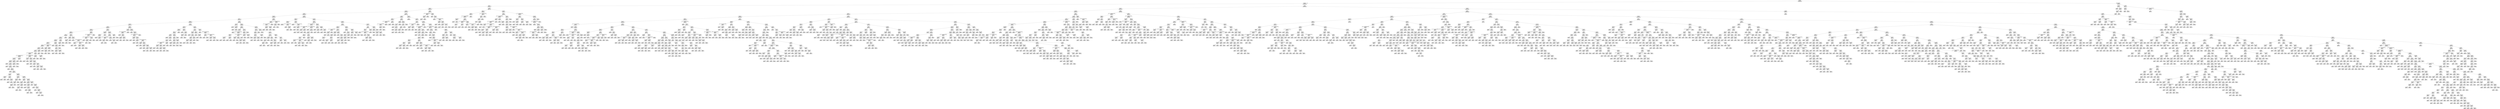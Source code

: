 digraph Tree {
node [shape=box, style="rounded", color="black", fontname=helvetica] ;
edge [fontname=helvetica] ;
0 [label="281 <= 121.9\ngini = 0.5\nsamples = 3434\nvalue = [2677, 2673]"] ;
1 [label="329 <= -3.8\ngini = 0.5\nsamples = 3404\nvalue = [2662, 2638]"] ;
0 -> 1 [labeldistance=2.5, labelangle=45, headlabel="True"] ;
2 [label="205 <= 1.1\ngini = 0.5\nsamples = 717\nvalue = [601, 516]"] ;
1 -> 2 ;
3 [label="354 <= 1.3\ngini = 0.5\nsamples = 615\nvalue = [524, 425]"] ;
2 -> 3 ;
4 [label="282 <= -0.8\ngini = 0.5\nsamples = 598\nvalue = [497, 420]"] ;
3 -> 4 ;
5 [label="178 <= -3.9\ngini = 0.5\nsamples = 454\nvalue = [390, 300]"] ;
4 -> 5 ;
6 [label="308 <= -3.9\ngini = 0.5\nsamples = 344\nvalue = [261, 240]"] ;
5 -> 6 ;
7 [label="308 <= -4.7\ngini = 0.5\nsamples = 329\nvalue = [244, 235]"] ;
6 -> 7 ;
8 [label="356 <= -5.0\ngini = 0.5\nsamples = 265\nvalue = [205, 176]"] ;
7 -> 8 ;
9 [label="213 <= -5.0\ngini = 0.5\nsamples = 206\nvalue = [147, 147]"] ;
8 -> 9 ;
10 [label="23 <= -5.6\ngini = 0.5\nsamples = 181\nvalue = [135, 122]"] ;
9 -> 10 ;
11 [label="376 <= -5.0\ngini = 0.5\nsamples = 145\nvalue = [98, 105]"] ;
10 -> 11 ;
12 [label="196 <= -5.7\ngini = 0.5\nsamples = 139\nvalue = [90, 102]"] ;
11 -> 12 ;
13 [label="2 <= -1.1\ngini = 0.5\nsamples = 124\nvalue = [85, 89]"] ;
12 -> 13 ;
14 [label="25 <= -5.7\ngini = 0.5\nsamples = 123\nvalue = [83, 89]"] ;
13 -> 14 ;
15 [label="344 <= -5.6\ngini = 0.5\nsamples = 119\nvalue = [82, 85]"] ;
14 -> 15 ;
16 [label="59 <= -5.6\ngini = 0.5\nsamples = 110\nvalue = [74, 80]"] ;
15 -> 16 ;
17 [label="29 <= -4.3\ngini = 0.5\nsamples = 105\nvalue = [69, 77]"] ;
16 -> 17 ;
18 [label="212 <= -5.7\ngini = 0.5\nsamples = 104\nvalue = [69, 76]"] ;
17 -> 18 ;
19 [label="5 <= -6.1\ngini = 0.5\nsamples = 102\nvalue = [68, 74]"] ;
18 -> 19 ;
20 [label="37 <= -1.7014117331926443e+38\ngini = 0.5\nsamples = 98\nvalue = [66, 71]"] ;
19 -> 20 ;
21 [label="19 <= -1.7014117331926443e+38\ngini = 0.5\nsamples = 88\nvalue = [58, 63]"] ;
20 -> 21 ;
22 [label="rain <= 1401.5\ngini = 0.5\nsamples = 86\nvalue = [56, 61]"] ;
21 -> 22 ;
23 [label="rain <= 18.5\ngini = 0.5\nsamples = 61\nvalue = [52, 30]"] ;
22 -> 23 ;
24 [label="gini = 0.0\nsamples = 3\nvalue = [0, 3]"] ;
23 -> 24 ;
25 [label="rain <= 28.5\ngini = 0.4\nsamples = 58\nvalue = [52, 27]"] ;
23 -> 25 ;
26 [label="gini = 0.0\nsamples = 4\nvalue = [7, 0]"] ;
25 -> 26 ;
27 [label="rain <= 33.0\ngini = 0.5\nsamples = 54\nvalue = [45, 27]"] ;
25 -> 27 ;
28 [label="gini = 0.0\nsamples = 2\nvalue = [0, 3]"] ;
27 -> 28 ;
29 [label="rain <= 37.0\ngini = 0.5\nsamples = 52\nvalue = [45, 24]"] ;
27 -> 29 ;
30 [label="gini = 0.0\nsamples = 2\nvalue = [3, 0]"] ;
29 -> 30 ;
31 [label="rain <= 114.0\ngini = 0.5\nsamples = 50\nvalue = [42, 24]"] ;
29 -> 31 ;
32 [label="rain <= 56.5\ngini = 0.5\nsamples = 9\nvalue = [4, 6]"] ;
31 -> 32 ;
33 [label="rain <= 43.5\ngini = 0.4\nsamples = 3\nvalue = [3, 1]"] ;
32 -> 33 ;
34 [label="gini = 0.0\nsamples = 1\nvalue = [0, 1]"] ;
33 -> 34 ;
35 [label="gini = 0.0\nsamples = 2\nvalue = [3, 0]"] ;
33 -> 35 ;
36 [label="rain <= 70.0\ngini = 0.3\nsamples = 6\nvalue = [1, 5]"] ;
32 -> 36 ;
37 [label="gini = 0.0\nsamples = 3\nvalue = [0, 3]"] ;
36 -> 37 ;
38 [label="rain <= 87.0\ngini = 0.4\nsamples = 3\nvalue = [1, 2]"] ;
36 -> 38 ;
39 [label="gini = 0.0\nsamples = 1\nvalue = [1, 0]"] ;
38 -> 39 ;
40 [label="gini = 0.0\nsamples = 2\nvalue = [0, 2]"] ;
38 -> 40 ;
41 [label="rain <= 285.0\ngini = 0.4\nsamples = 41\nvalue = [38, 18]"] ;
31 -> 41 ;
42 [label="rain <= 183.0\ngini = 0.2\nsamples = 11\nvalue = [15, 2]"] ;
41 -> 42 ;
43 [label="rain <= 162.5\ngini = 0.3\nsamples = 6\nvalue = [7, 2]"] ;
42 -> 43 ;
44 [label="rain <= 134.0\ngini = 0.2\nsamples = 5\nvalue = [7, 1]"] ;
43 -> 44 ;
45 [label="rain <= 126.0\ngini = 0.4\nsamples = 2\nvalue = [3, 1]"] ;
44 -> 45 ;
46 [label="gini = 0.0\nsamples = 1\nvalue = [3, 0]"] ;
45 -> 46 ;
47 [label="gini = 0.0\nsamples = 1\nvalue = [0, 1]"] ;
45 -> 47 ;
48 [label="gini = 0.0\nsamples = 3\nvalue = [4, 0]"] ;
44 -> 48 ;
49 [label="gini = 0.0\nsamples = 1\nvalue = [0, 1]"] ;
43 -> 49 ;
50 [label="gini = 0.0\nsamples = 5\nvalue = [8, 0]"] ;
42 -> 50 ;
51 [label="rain <= 420.0\ngini = 0.5\nsamples = 30\nvalue = [23, 16]"] ;
41 -> 51 ;
52 [label="rain <= 350.5\ngini = 0.4\nsamples = 9\nvalue = [3, 8]"] ;
51 -> 52 ;
53 [label="rain <= 310.0\ngini = 0.5\nsamples = 5\nvalue = [3, 4]"] ;
52 -> 53 ;
54 [label="gini = 0.0\nsamples = 1\nvalue = [0, 3]"] ;
53 -> 54 ;
55 [label="rain <= 345.0\ngini = 0.4\nsamples = 4\nvalue = [3, 1]"] ;
53 -> 55 ;
56 [label="rain <= 330.0\ngini = 0.5\nsamples = 2\nvalue = [1, 1]"] ;
55 -> 56 ;
57 [label="gini = 0.0\nsamples = 1\nvalue = [1, 0]"] ;
56 -> 57 ;
58 [label="gini = 0.0\nsamples = 1\nvalue = [0, 1]"] ;
56 -> 58 ;
59 [label="gini = 0.0\nsamples = 2\nvalue = [2, 0]"] ;
55 -> 59 ;
60 [label="gini = 0.0\nsamples = 4\nvalue = [0, 4]"] ;
52 -> 60 ;
61 [label="rain <= 989.5\ngini = 0.4\nsamples = 21\nvalue = [20, 8]"] ;
51 -> 61 ;
62 [label="rain <= 460.0\ngini = 0.3\nsamples = 11\nvalue = [11, 2]"] ;
61 -> 62 ;
63 [label="gini = 0.0\nsamples = 2\nvalue = [3, 0]"] ;
62 -> 63 ;
64 [label="rain <= 525.0\ngini = 0.3\nsamples = 9\nvalue = [8, 2]"] ;
62 -> 64 ;
65 [label="gini = 0.0\nsamples = 1\nvalue = [0, 1]"] ;
64 -> 65 ;
66 [label="rain <= 790.5\ngini = 0.2\nsamples = 8\nvalue = [8, 1]"] ;
64 -> 66 ;
67 [label="gini = 0.0\nsamples = 5\nvalue = [5, 0]"] ;
66 -> 67 ;
68 [label="rain <= 804.0\ngini = 0.4\nsamples = 3\nvalue = [3, 1]"] ;
66 -> 68 ;
69 [label="gini = 0.0\nsamples = 1\nvalue = [0, 1]"] ;
68 -> 69 ;
70 [label="gini = 0.0\nsamples = 2\nvalue = [3, 0]"] ;
68 -> 70 ;
71 [label="rain <= 1039.5\ngini = 0.5\nsamples = 10\nvalue = [9, 6]"] ;
61 -> 71 ;
72 [label="gini = 0.0\nsamples = 2\nvalue = [0, 2]"] ;
71 -> 72 ;
73 [label="rain <= 1169.5\ngini = 0.4\nsamples = 8\nvalue = [9, 4]"] ;
71 -> 73 ;
74 [label="gini = 0.0\nsamples = 3\nvalue = [4, 0]"] ;
73 -> 74 ;
75 [label="rain <= 1212.0\ngini = 0.5\nsamples = 5\nvalue = [5, 4]"] ;
73 -> 75 ;
76 [label="gini = 0.0\nsamples = 1\nvalue = [0, 3]"] ;
75 -> 76 ;
77 [label="rain <= 1313.0\ngini = 0.3\nsamples = 4\nvalue = [5, 1]"] ;
75 -> 77 ;
78 [label="gini = 0.0\nsamples = 2\nvalue = [3, 0]"] ;
77 -> 78 ;
79 [label="rain <= 1363.5\ngini = 0.4\nsamples = 2\nvalue = [2, 1]"] ;
77 -> 79 ;
80 [label="gini = 0.0\nsamples = 1\nvalue = [0, 1]"] ;
79 -> 80 ;
81 [label="gini = 0.0\nsamples = 1\nvalue = [2, 0]"] ;
79 -> 81 ;
82 [label="rain <= 2312.5\ngini = 0.2\nsamples = 25\nvalue = [4, 31]"] ;
22 -> 82 ;
83 [label="rain <= 2000.5\ngini = 0.4\nsamples = 10\nvalue = [4, 10]"] ;
82 -> 83 ;
84 [label="gini = 0.0\nsamples = 8\nvalue = [0, 10]"] ;
83 -> 84 ;
85 [label="gini = 0.0\nsamples = 2\nvalue = [4, 0]"] ;
83 -> 85 ;
86 [label="gini = 0.0\nsamples = 15\nvalue = [0, 21]"] ;
82 -> 86 ;
87 [label="rain <= 1470.0\ngini = 0.5\nsamples = 2\nvalue = [2, 2]"] ;
21 -> 87 ;
88 [label="gini = 0.0\nsamples = 1\nvalue = [2, 0]"] ;
87 -> 88 ;
89 [label="gini = 0.0\nsamples = 1\nvalue = [0, 2]"] ;
87 -> 89 ;
90 [label="123 <= -1.7014117331926443e+38\ngini = 0.5\nsamples = 10\nvalue = [8, 8]"] ;
20 -> 90 ;
91 [label="rain <= 1192.5\ngini = 0.5\nsamples = 2\nvalue = [2, 2]"] ;
90 -> 91 ;
92 [label="gini = 0.0\nsamples = 1\nvalue = [2, 0]"] ;
91 -> 92 ;
93 [label="gini = 0.0\nsamples = 1\nvalue = [0, 2]"] ;
91 -> 93 ;
94 [label="288 <= -6.3\ngini = 0.5\nsamples = 8\nvalue = [6, 6]"] ;
90 -> 94 ;
95 [label="rain <= 2227.5\ngini = 0.5\nsamples = 2\nvalue = [1, 1]"] ;
94 -> 95 ;
96 [label="gini = 0.0\nsamples = 1\nvalue = [1, 0]"] ;
95 -> 96 ;
97 [label="gini = 0.0\nsamples = 1\nvalue = [0, 1]"] ;
95 -> 97 ;
98 [label="127 <= -6.0\ngini = 0.5\nsamples = 6\nvalue = [5, 5]"] ;
94 -> 98 ;
99 [label="rain <= 187.5\ngini = 0.5\nsamples = 2\nvalue = [1, 1]"] ;
98 -> 99 ;
100 [label="gini = 0.0\nsamples = 1\nvalue = [1, 0]"] ;
99 -> 100 ;
101 [label="gini = 0.0\nsamples = 1\nvalue = [0, 1]"] ;
99 -> 101 ;
102 [label="30 <= -5.5\ngini = 0.5\nsamples = 4\nvalue = [4, 4]"] ;
98 -> 102 ;
103 [label="rain <= 2010.0\ngini = 0.5\nsamples = 2\nvalue = [2, 2]"] ;
102 -> 103 ;
104 [label="gini = 0.0\nsamples = 1\nvalue = [2, 0]"] ;
103 -> 104 ;
105 [label="gini = 0.0\nsamples = 1\nvalue = [0, 2]"] ;
103 -> 105 ;
106 [label="rain <= 144.5\ngini = 0.5\nsamples = 2\nvalue = [2, 2]"] ;
102 -> 106 ;
107 [label="gini = 0.0\nsamples = 1\nvalue = [0, 2]"] ;
106 -> 107 ;
108 [label="gini = 0.0\nsamples = 1\nvalue = [2, 0]"] ;
106 -> 108 ;
109 [label="302 <= -5.8\ngini = 0.5\nsamples = 4\nvalue = [2, 3]"] ;
19 -> 109 ;
110 [label="rain <= 452.0\ngini = 0.4\nsamples = 2\nvalue = [1, 2]"] ;
109 -> 110 ;
111 [label="gini = 0.0\nsamples = 1\nvalue = [1, 0]"] ;
110 -> 111 ;
112 [label="gini = 0.0\nsamples = 1\nvalue = [0, 2]"] ;
110 -> 112 ;
113 [label="rain <= 1359.0\ngini = 0.5\nsamples = 2\nvalue = [1, 1]"] ;
109 -> 113 ;
114 [label="gini = 0.0\nsamples = 1\nvalue = [0, 1]"] ;
113 -> 114 ;
115 [label="gini = 0.0\nsamples = 1\nvalue = [1, 0]"] ;
113 -> 115 ;
116 [label="rain <= 899.5\ngini = 0.4\nsamples = 2\nvalue = [1, 2]"] ;
18 -> 116 ;
117 [label="gini = 0.0\nsamples = 1\nvalue = [1, 0]"] ;
116 -> 117 ;
118 [label="gini = 0.0\nsamples = 1\nvalue = [0, 2]"] ;
116 -> 118 ;
119 [label="gini = 0.0\nsamples = 1\nvalue = [0, 1]"] ;
17 -> 119 ;
120 [label="80 <= -1.7014117331926443e+38\ngini = 0.5\nsamples = 5\nvalue = [5, 3]"] ;
16 -> 120 ;
121 [label="rain <= 46.0\ngini = 0.4\nsamples = 3\nvalue = [2, 1]"] ;
120 -> 121 ;
122 [label="gini = 0.0\nsamples = 1\nvalue = [1, 0]"] ;
121 -> 122 ;
123 [label="rain <= 179.0\ngini = 0.5\nsamples = 2\nvalue = [1, 1]"] ;
121 -> 123 ;
124 [label="gini = 0.0\nsamples = 1\nvalue = [0, 1]"] ;
123 -> 124 ;
125 [label="gini = 0.0\nsamples = 1\nvalue = [1, 0]"] ;
123 -> 125 ;
126 [label="rain <= 305.5\ngini = 0.5\nsamples = 2\nvalue = [3, 2]"] ;
120 -> 126 ;
127 [label="gini = 0.0\nsamples = 1\nvalue = [0, 2]"] ;
126 -> 127 ;
128 [label="gini = 0.0\nsamples = 1\nvalue = [3, 0]"] ;
126 -> 128 ;
129 [label="rain <= 157.5\ngini = 0.5\nsamples = 9\nvalue = [8, 5]"] ;
15 -> 129 ;
130 [label="gini = 0.0\nsamples = 2\nvalue = [0, 3]"] ;
129 -> 130 ;
131 [label="274 <= -5.8\ngini = 0.3\nsamples = 7\nvalue = [8, 2]"] ;
129 -> 131 ;
132 [label="21 <= -4.3\ngini = 0.5\nsamples = 4\nvalue = [3, 2]"] ;
131 -> 132 ;
133 [label="rain <= 1274.0\ngini = 0.4\nsamples = 2\nvalue = [2, 1]"] ;
132 -> 133 ;
134 [label="gini = 0.0\nsamples = 1\nvalue = [2, 0]"] ;
133 -> 134 ;
135 [label="gini = 0.0\nsamples = 1\nvalue = [0, 1]"] ;
133 -> 135 ;
136 [label="rain <= 1685.0\ngini = 0.5\nsamples = 2\nvalue = [1, 1]"] ;
132 -> 136 ;
137 [label="gini = 0.0\nsamples = 1\nvalue = [1, 0]"] ;
136 -> 137 ;
138 [label="gini = 0.0\nsamples = 1\nvalue = [0, 1]"] ;
136 -> 138 ;
139 [label="gini = 0.0\nsamples = 3\nvalue = [5, 0]"] ;
131 -> 139 ;
140 [label="206 <= -5.8\ngini = 0.3\nsamples = 4\nvalue = [1, 4]"] ;
14 -> 140 ;
141 [label="rain <= 290.0\ngini = 0.4\nsamples = 2\nvalue = [1, 2]"] ;
140 -> 141 ;
142 [label="gini = 0.0\nsamples = 1\nvalue = [1, 0]"] ;
141 -> 142 ;
143 [label="gini = 0.0\nsamples = 1\nvalue = [0, 2]"] ;
141 -> 143 ;
144 [label="gini = 0.0\nsamples = 2\nvalue = [0, 2]"] ;
140 -> 144 ;
145 [label="gini = 0.0\nsamples = 1\nvalue = [2, 0]"] ;
13 -> 145 ;
146 [label="192 <= -5.5\ngini = 0.4\nsamples = 15\nvalue = [5, 13]"] ;
12 -> 146 ;
147 [label="368 <= -5.8\ngini = 0.2\nsamples = 8\nvalue = [1, 10]"] ;
146 -> 147 ;
148 [label="rain <= 3192.0\ngini = 0.3\nsamples = 2\nvalue = [1, 4]"] ;
147 -> 148 ;
149 [label="gini = 0.0\nsamples = 1\nvalue = [0, 4]"] ;
148 -> 149 ;
150 [label="gini = 0.0\nsamples = 1\nvalue = [1, 0]"] ;
148 -> 150 ;
151 [label="gini = 0.0\nsamples = 6\nvalue = [0, 6]"] ;
147 -> 151 ;
152 [label="194 <= -5.4\ngini = 0.5\nsamples = 7\nvalue = [4, 3]"] ;
146 -> 152 ;
153 [label="gini = 0.0\nsamples = 1\nvalue = [1, 0]"] ;
152 -> 153 ;
154 [label="90 <= -1.7014117331926443e+38\ngini = 0.5\nsamples = 6\nvalue = [3, 3]"] ;
152 -> 154 ;
155 [label="rain <= 91.5\ngini = 0.5\nsamples = 2\nvalue = [1, 1]"] ;
154 -> 155 ;
156 [label="gini = 0.0\nsamples = 1\nvalue = [1, 0]"] ;
155 -> 156 ;
157 [label="gini = 0.0\nsamples = 1\nvalue = [0, 1]"] ;
155 -> 157 ;
158 [label="387 <= -1.7014117331926443e+38\ngini = 0.5\nsamples = 4\nvalue = [2, 2]"] ;
154 -> 158 ;
159 [label="rain <= 367.0\ngini = 0.5\nsamples = 2\nvalue = [1, 1]"] ;
158 -> 159 ;
160 [label="gini = 0.0\nsamples = 1\nvalue = [0, 1]"] ;
159 -> 160 ;
161 [label="gini = 0.0\nsamples = 1\nvalue = [1, 0]"] ;
159 -> 161 ;
162 [label="rain <= 553.5\ngini = 0.5\nsamples = 2\nvalue = [1, 1]"] ;
158 -> 162 ;
163 [label="gini = 0.0\nsamples = 1\nvalue = [1, 0]"] ;
162 -> 163 ;
164 [label="gini = 0.0\nsamples = 1\nvalue = [0, 1]"] ;
162 -> 164 ;
165 [label="368 <= 16.8\ngini = 0.4\nsamples = 6\nvalue = [8, 3]"] ;
11 -> 165 ;
166 [label="63 <= -1.7014117331926443e+38\ngini = 0.3\nsamples = 5\nvalue = [8, 2]"] ;
165 -> 166 ;
167 [label="395 <= -1.7014117331926443e+38\ngini = 0.2\nsamples = 3\nvalue = [6, 1]"] ;
166 -> 167 ;
168 [label="gini = 0.0\nsamples = 1\nvalue = [4, 0]"] ;
167 -> 168 ;
169 [label="rain <= 258.5\ngini = 0.4\nsamples = 2\nvalue = [2, 1]"] ;
167 -> 169 ;
170 [label="gini = 0.0\nsamples = 1\nvalue = [2, 0]"] ;
169 -> 170 ;
171 [label="gini = 0.0\nsamples = 1\nvalue = [0, 1]"] ;
169 -> 171 ;
172 [label="rain <= 911.5\ngini = 0.4\nsamples = 2\nvalue = [2, 1]"] ;
166 -> 172 ;
173 [label="gini = 0.0\nsamples = 1\nvalue = [2, 0]"] ;
172 -> 173 ;
174 [label="gini = 0.0\nsamples = 1\nvalue = [0, 1]"] ;
172 -> 174 ;
175 [label="gini = 0.0\nsamples = 1\nvalue = [0, 1]"] ;
165 -> 175 ;
176 [label="146 <= -5.4\ngini = 0.4\nsamples = 36\nvalue = [37, 17]"] ;
10 -> 176 ;
177 [label="rain <= 1194.5\ngini = 0.2\nsamples = 14\nvalue = [19, 2]"] ;
176 -> 177 ;
178 [label="134 <= -5.3\ngini = 0.1\nsamples = 13\nvalue = [19, 1]"] ;
177 -> 178 ;
179 [label="gini = 0.0\nsamples = 11\nvalue = [16, 0]"] ;
178 -> 179 ;
180 [label="rain <= 160.0\ngini = 0.4\nsamples = 2\nvalue = [3, 1]"] ;
178 -> 180 ;
181 [label="gini = 0.0\nsamples = 1\nvalue = [3, 0]"] ;
180 -> 181 ;
182 [label="gini = 0.0\nsamples = 1\nvalue = [0, 1]"] ;
180 -> 182 ;
183 [label="gini = 0.0\nsamples = 1\nvalue = [0, 1]"] ;
177 -> 183 ;
184 [label="rain <= 703.0\ngini = 0.5\nsamples = 22\nvalue = [18, 15]"] ;
176 -> 184 ;
185 [label="291 <= -5.7\ngini = 0.4\nsamples = 15\nvalue = [16, 6]"] ;
184 -> 185 ;
186 [label="390 <= -1.7014117331926443e+38\ngini = 0.5\nsamples = 7\nvalue = [4, 5]"] ;
185 -> 186 ;
187 [label="rain <= 62.0\ngini = 0.4\nsamples = 5\nvalue = [4, 2]"] ;
186 -> 187 ;
188 [label="gini = 0.0\nsamples = 2\nvalue = [0, 2]"] ;
187 -> 188 ;
189 [label="gini = 0.0\nsamples = 3\nvalue = [4, 0]"] ;
187 -> 189 ;
190 [label="gini = 0.0\nsamples = 2\nvalue = [0, 3]"] ;
186 -> 190 ;
191 [label="117 <= -5.1\ngini = 0.1\nsamples = 8\nvalue = [12, 1]"] ;
185 -> 191 ;
192 [label="gini = 0.0\nsamples = 6\nvalue = [11, 0]"] ;
191 -> 192 ;
193 [label="rain <= 122.0\ngini = 0.5\nsamples = 2\nvalue = [1, 1]"] ;
191 -> 193 ;
194 [label="gini = 0.0\nsamples = 1\nvalue = [0, 1]"] ;
193 -> 194 ;
195 [label="gini = 0.0\nsamples = 1\nvalue = [1, 0]"] ;
193 -> 195 ;
196 [label="21 <= -5.3\ngini = 0.3\nsamples = 7\nvalue = [2, 9]"] ;
184 -> 196 ;
197 [label="gini = 0.0\nsamples = 1\nvalue = [2, 0]"] ;
196 -> 197 ;
198 [label="gini = 0.0\nsamples = 6\nvalue = [0, 9]"] ;
196 -> 198 ;
199 [label="295 <= -4.9\ngini = 0.4\nsamples = 25\nvalue = [12, 25]"] ;
9 -> 199 ;
200 [label="367 <= -5.0\ngini = 0.2\nsamples = 10\nvalue = [2, 15]"] ;
199 -> 200 ;
201 [label="202 <= -1.7014117331926443e+38\ngini = 0.4\nsamples = 5\nvalue = [2, 6]"] ;
200 -> 201 ;
202 [label="gini = 0.0\nsamples = 1\nvalue = [0, 1]"] ;
201 -> 202 ;
203 [label="299 <= -5.1\ngini = 0.4\nsamples = 4\nvalue = [2, 5]"] ;
201 -> 203 ;
204 [label="rain <= 284.5\ngini = 0.4\nsamples = 2\nvalue = [1, 3]"] ;
203 -> 204 ;
205 [label="gini = 0.0\nsamples = 1\nvalue = [0, 3]"] ;
204 -> 205 ;
206 [label="gini = 0.0\nsamples = 1\nvalue = [1, 0]"] ;
204 -> 206 ;
207 [label="rain <= 694.0\ngini = 0.4\nsamples = 2\nvalue = [1, 2]"] ;
203 -> 207 ;
208 [label="gini = 0.0\nsamples = 1\nvalue = [1, 0]"] ;
207 -> 208 ;
209 [label="gini = 0.0\nsamples = 1\nvalue = [0, 2]"] ;
207 -> 209 ;
210 [label="gini = 0.0\nsamples = 5\nvalue = [0, 9]"] ;
200 -> 210 ;
211 [label="213 <= -4.9\ngini = 0.5\nsamples = 15\nvalue = [10, 10]"] ;
199 -> 211 ;
212 [label="gini = 0.0\nsamples = 1\nvalue = [0, 2]"] ;
211 -> 212 ;
213 [label="312 <= -4.6\ngini = 0.5\nsamples = 14\nvalue = [10, 8]"] ;
211 -> 213 ;
214 [label="346 <= -1.7014117331926443e+38\ngini = 0.5\nsamples = 12\nvalue = [8, 8]"] ;
213 -> 214 ;
215 [label="rain <= 2509.5\ngini = 0.5\nsamples = 2\nvalue = [1, 1]"] ;
214 -> 215 ;
216 [label="gini = 0.0\nsamples = 1\nvalue = [1, 0]"] ;
215 -> 216 ;
217 [label="gini = 0.0\nsamples = 1\nvalue = [0, 1]"] ;
215 -> 217 ;
218 [label="39 <= -4.8\ngini = 0.5\nsamples = 10\nvalue = [7, 7]"] ;
214 -> 218 ;
219 [label="rain <= 294.0\ngini = 0.5\nsamples = 2\nvalue = [2, 2]"] ;
218 -> 219 ;
220 [label="gini = 0.0\nsamples = 1\nvalue = [0, 2]"] ;
219 -> 220 ;
221 [label="gini = 0.0\nsamples = 1\nvalue = [2, 0]"] ;
219 -> 221 ;
222 [label="390 <= -1.7014117331926443e+38\ngini = 0.5\nsamples = 8\nvalue = [5, 5]"] ;
218 -> 222 ;
223 [label="rain <= 599.0\ngini = 0.5\nsamples = 2\nvalue = [2, 2]"] ;
222 -> 223 ;
224 [label="gini = 0.0\nsamples = 1\nvalue = [2, 0]"] ;
223 -> 224 ;
225 [label="gini = 0.0\nsamples = 1\nvalue = [0, 2]"] ;
223 -> 225 ;
226 [label="387 <= -5.1\ngini = 0.5\nsamples = 6\nvalue = [3, 3]"] ;
222 -> 226 ;
227 [label="rain <= 1056.0\ngini = 0.5\nsamples = 2\nvalue = [1, 1]"] ;
226 -> 227 ;
228 [label="gini = 0.0\nsamples = 1\nvalue = [0, 1]"] ;
227 -> 228 ;
229 [label="gini = 0.0\nsamples = 1\nvalue = [1, 0]"] ;
227 -> 229 ;
230 [label="35 <= -4.6\ngini = 0.5\nsamples = 4\nvalue = [2, 2]"] ;
226 -> 230 ;
231 [label="rain <= 567.5\ngini = 0.5\nsamples = 2\nvalue = [1, 1]"] ;
230 -> 231 ;
232 [label="gini = 0.0\nsamples = 1\nvalue = [1, 0]"] ;
231 -> 232 ;
233 [label="gini = 0.0\nsamples = 1\nvalue = [0, 1]"] ;
231 -> 233 ;
234 [label="rain <= 999.5\ngini = 0.5\nsamples = 2\nvalue = [1, 1]"] ;
230 -> 234 ;
235 [label="gini = 0.0\nsamples = 1\nvalue = [1, 0]"] ;
234 -> 235 ;
236 [label="gini = 0.0\nsamples = 1\nvalue = [0, 1]"] ;
234 -> 236 ;
237 [label="gini = 0.0\nsamples = 2\nvalue = [2, 0]"] ;
213 -> 237 ;
238 [label="140 <= -4.8\ngini = 0.4\nsamples = 59\nvalue = [58, 29]"] ;
8 -> 238 ;
239 [label="212 <= -4.9\ngini = 0.5\nsamples = 34\nvalue = [27, 21]"] ;
238 -> 239 ;
240 [label="107 <= -4.5\ngini = 0.4\nsamples = 24\nvalue = [24, 10]"] ;
239 -> 240 ;
241 [label="389 <= -4.7\ngini = 0.4\nsamples = 23\nvalue = [24, 9]"] ;
240 -> 241 ;
242 [label="2 <= -5.3\ngini = 0.3\nsamples = 14\nvalue = [18, 4]"] ;
241 -> 242 ;
243 [label="gini = 0.0\nsamples = 5\nvalue = [10, 0]"] ;
242 -> 243 ;
244 [label="189 <= -5.0\ngini = 0.4\nsamples = 9\nvalue = [8, 4]"] ;
242 -> 244 ;
245 [label="297 <= -4.1\ngini = 0.5\nsamples = 8\nvalue = [7, 4]"] ;
244 -> 245 ;
246 [label="320 <= -1.7014117331926443e+38\ngini = 0.4\nsamples = 6\nvalue = [6, 3]"] ;
245 -> 246 ;
247 [label="rain <= 304.5\ngini = 0.4\nsamples = 2\nvalue = [2, 1]"] ;
246 -> 247 ;
248 [label="gini = 0.0\nsamples = 1\nvalue = [0, 1]"] ;
247 -> 248 ;
249 [label="gini = 0.0\nsamples = 1\nvalue = [2, 0]"] ;
247 -> 249 ;
250 [label="197 <= -4.9\ngini = 0.4\nsamples = 4\nvalue = [4, 2]"] ;
246 -> 250 ;
251 [label="rain <= 64.5\ngini = 0.4\nsamples = 2\nvalue = [2, 1]"] ;
250 -> 251 ;
252 [label="gini = 0.0\nsamples = 1\nvalue = [0, 1]"] ;
251 -> 252 ;
253 [label="gini = 0.0\nsamples = 1\nvalue = [2, 0]"] ;
251 -> 253 ;
254 [label="rain <= 649.5\ngini = 0.4\nsamples = 2\nvalue = [2, 1]"] ;
250 -> 254 ;
255 [label="gini = 0.0\nsamples = 1\nvalue = [0, 1]"] ;
254 -> 255 ;
256 [label="gini = 0.0\nsamples = 1\nvalue = [2, 0]"] ;
254 -> 256 ;
257 [label="rain <= 490.5\ngini = 0.5\nsamples = 2\nvalue = [1, 1]"] ;
245 -> 257 ;
258 [label="gini = 0.0\nsamples = 1\nvalue = [0, 1]"] ;
257 -> 258 ;
259 [label="gini = 0.0\nsamples = 1\nvalue = [1, 0]"] ;
257 -> 259 ;
260 [label="gini = 0.0\nsamples = 1\nvalue = [1, 0]"] ;
244 -> 260 ;
261 [label="399 <= -1.9\ngini = 0.5\nsamples = 9\nvalue = [6, 5]"] ;
241 -> 261 ;
262 [label="75 <= -4.4\ngini = 0.5\nsamples = 8\nvalue = [6, 4]"] ;
261 -> 262 ;
263 [label="318 <= -4.0\ngini = 0.5\nsamples = 6\nvalue = [5, 3]"] ;
262 -> 263 ;
264 [label="rain <= 369.0\ngini = 0.4\nsamples = 2\nvalue = [2, 1]"] ;
263 -> 264 ;
265 [label="gini = 0.0\nsamples = 1\nvalue = [0, 1]"] ;
264 -> 265 ;
266 [label="gini = 0.0\nsamples = 1\nvalue = [2, 0]"] ;
264 -> 266 ;
267 [label="rain <= 283.0\ngini = 0.5\nsamples = 4\nvalue = [3, 2]"] ;
263 -> 267 ;
268 [label="gini = 0.0\nsamples = 2\nvalue = [3, 0]"] ;
267 -> 268 ;
269 [label="gini = 0.0\nsamples = 2\nvalue = [0, 2]"] ;
267 -> 269 ;
270 [label="rain <= 301.0\ngini = 0.5\nsamples = 2\nvalue = [1, 1]"] ;
262 -> 270 ;
271 [label="gini = 0.0\nsamples = 1\nvalue = [1, 0]"] ;
270 -> 271 ;
272 [label="gini = 0.0\nsamples = 1\nvalue = [0, 1]"] ;
270 -> 272 ;
273 [label="gini = 0.0\nsamples = 1\nvalue = [0, 1]"] ;
261 -> 273 ;
274 [label="gini = 0.0\nsamples = 1\nvalue = [0, 1]"] ;
240 -> 274 ;
275 [label="331 <= -4.7\ngini = 0.3\nsamples = 10\nvalue = [3, 11]"] ;
239 -> 275 ;
276 [label="gini = 0.0\nsamples = 7\nvalue = [0, 10]"] ;
275 -> 276 ;
277 [label="31 <= -4.8\ngini = 0.4\nsamples = 3\nvalue = [3, 1]"] ;
275 -> 277 ;
278 [label="rain <= 332.5\ngini = 0.4\nsamples = 2\nvalue = [2, 1]"] ;
277 -> 278 ;
279 [label="gini = 0.0\nsamples = 1\nvalue = [2, 0]"] ;
278 -> 279 ;
280 [label="gini = 0.0\nsamples = 1\nvalue = [0, 1]"] ;
278 -> 280 ;
281 [label="gini = 0.0\nsamples = 1\nvalue = [1, 0]"] ;
277 -> 281 ;
282 [label="97 <= -3.7\ngini = 0.3\nsamples = 25\nvalue = [31, 8]"] ;
238 -> 282 ;
283 [label="2 <= -5.1\ngini = 0.2\nsamples = 18\nvalue = [26, 4]"] ;
282 -> 283 ;
284 [label="386 <= -5.1\ngini = 0.5\nsamples = 7\nvalue = [5, 3]"] ;
283 -> 284 ;
285 [label="gini = 0.0\nsamples = 1\nvalue = [1, 0]"] ;
284 -> 285 ;
286 [label="158 <= -4.7\ngini = 0.5\nsamples = 6\nvalue = [4, 3]"] ;
284 -> 286 ;
287 [label="265 <= -4.3\ngini = 0.5\nsamples = 4\nvalue = [2, 2]"] ;
286 -> 287 ;
288 [label="rain <= 674.0\ngini = 0.5\nsamples = 2\nvalue = [1, 1]"] ;
287 -> 288 ;
289 [label="gini = 0.0\nsamples = 1\nvalue = [1, 0]"] ;
288 -> 289 ;
290 [label="gini = 0.0\nsamples = 1\nvalue = [0, 1]"] ;
288 -> 290 ;
291 [label="rain <= 765.5\ngini = 0.5\nsamples = 2\nvalue = [1, 1]"] ;
287 -> 291 ;
292 [label="gini = 0.0\nsamples = 1\nvalue = [0, 1]"] ;
291 -> 292 ;
293 [label="gini = 0.0\nsamples = 1\nvalue = [1, 0]"] ;
291 -> 293 ;
294 [label="rain <= 28.0\ngini = 0.4\nsamples = 2\nvalue = [2, 1]"] ;
286 -> 294 ;
295 [label="gini = 0.0\nsamples = 1\nvalue = [2, 0]"] ;
294 -> 295 ;
296 [label="gini = 0.0\nsamples = 1\nvalue = [0, 1]"] ;
294 -> 296 ;
297 [label="183 <= -0.5\ngini = 0.1\nsamples = 11\nvalue = [21, 1]"] ;
283 -> 297 ;
298 [label="gini = 0.0\nsamples = 9\nvalue = [20, 0]"] ;
297 -> 298 ;
299 [label="rain <= 336.0\ngini = 0.5\nsamples = 2\nvalue = [1, 1]"] ;
297 -> 299 ;
300 [label="gini = 0.0\nsamples = 1\nvalue = [1, 0]"] ;
299 -> 300 ;
301 [label="gini = 0.0\nsamples = 1\nvalue = [0, 1]"] ;
299 -> 301 ;
302 [label="200 <= -2.0\ngini = 0.5\nsamples = 7\nvalue = [5, 4]"] ;
282 -> 302 ;
303 [label="gini = 0.0\nsamples = 1\nvalue = [0, 1]"] ;
302 -> 303 ;
304 [label="166 <= -1.7014117331926443e+38\ngini = 0.5\nsamples = 6\nvalue = [5, 3]"] ;
302 -> 304 ;
305 [label="rain <= 37.0\ngini = 0.5\nsamples = 2\nvalue = [1, 1]"] ;
304 -> 305 ;
306 [label="gini = 0.0\nsamples = 1\nvalue = [0, 1]"] ;
305 -> 306 ;
307 [label="gini = 0.0\nsamples = 1\nvalue = [1, 0]"] ;
305 -> 307 ;
308 [label="369 <= -1.7014117331926443e+38\ngini = 0.4\nsamples = 4\nvalue = [4, 2]"] ;
304 -> 308 ;
309 [label="rain <= 1905.5\ngini = 0.4\nsamples = 2\nvalue = [2, 1]"] ;
308 -> 309 ;
310 [label="gini = 0.0\nsamples = 1\nvalue = [2, 0]"] ;
309 -> 310 ;
311 [label="gini = 0.0\nsamples = 1\nvalue = [0, 1]"] ;
309 -> 311 ;
312 [label="rain <= 146.0\ngini = 0.4\nsamples = 2\nvalue = [2, 1]"] ;
308 -> 312 ;
313 [label="gini = 0.0\nsamples = 1\nvalue = [2, 0]"] ;
312 -> 313 ;
314 [label="gini = 0.0\nsamples = 1\nvalue = [0, 1]"] ;
312 -> 314 ;
315 [label="23 <= -4.8\ngini = 0.5\nsamples = 64\nvalue = [39, 59]"] ;
7 -> 315 ;
316 [label="83 <= -3.9\ngini = 0.1\nsamples = 10\nvalue = [1, 13]"] ;
315 -> 316 ;
317 [label="gini = 0.0\nsamples = 8\nvalue = [0, 11]"] ;
316 -> 317 ;
318 [label="rain <= 2263.5\ngini = 0.4\nsamples = 2\nvalue = [1, 2]"] ;
316 -> 318 ;
319 [label="gini = 0.0\nsamples = 1\nvalue = [1, 0]"] ;
318 -> 319 ;
320 [label="gini = 0.0\nsamples = 1\nvalue = [0, 2]"] ;
318 -> 320 ;
321 [label="120 <= -4.4\ngini = 0.5\nsamples = 54\nvalue = [38, 46]"] ;
315 -> 321 ;
322 [label="328 <= -4.4\ngini = 0.5\nsamples = 21\nvalue = [19, 11]"] ;
321 -> 322 ;
323 [label="35 <= -4.8\ngini = 0.5\nsamples = 11\nvalue = [7, 8]"] ;
322 -> 323 ;
324 [label="gini = 0.0\nsamples = 1\nvalue = [1, 0]"] ;
323 -> 324 ;
325 [label="343 <= -1.7014117331926443e+38\ngini = 0.5\nsamples = 10\nvalue = [6, 8]"] ;
323 -> 325 ;
326 [label="264 <= -5.3\ngini = 0.4\nsamples = 4\nvalue = [2, 4]"] ;
325 -> 326 ;
327 [label="rain <= 1858.0\ngini = 0.4\nsamples = 2\nvalue = [1, 2]"] ;
326 -> 327 ;
328 [label="gini = 0.0\nsamples = 1\nvalue = [1, 0]"] ;
327 -> 328 ;
329 [label="gini = 0.0\nsamples = 1\nvalue = [0, 2]"] ;
327 -> 329 ;
330 [label="rain <= 373.0\ngini = 0.4\nsamples = 2\nvalue = [1, 2]"] ;
326 -> 330 ;
331 [label="gini = 0.0\nsamples = 1\nvalue = [0, 2]"] ;
330 -> 331 ;
332 [label="gini = 0.0\nsamples = 1\nvalue = [1, 0]"] ;
330 -> 332 ;
333 [label="222 <= -1.7014117331926443e+38\ngini = 0.5\nsamples = 6\nvalue = [4, 4]"] ;
325 -> 333 ;
334 [label="rain <= 1500.5\ngini = 0.5\nsamples = 2\nvalue = [1, 1]"] ;
333 -> 334 ;
335 [label="gini = 0.0\nsamples = 1\nvalue = [1, 0]"] ;
334 -> 335 ;
336 [label="gini = 0.0\nsamples = 1\nvalue = [0, 1]"] ;
334 -> 336 ;
337 [label="89 <= -4.5\ngini = 0.5\nsamples = 4\nvalue = [3, 3]"] ;
333 -> 337 ;
338 [label="rain <= 50.5\ngini = 0.5\nsamples = 2\nvalue = [1, 1]"] ;
337 -> 338 ;
339 [label="gini = 0.0\nsamples = 1\nvalue = [0, 1]"] ;
338 -> 339 ;
340 [label="gini = 0.0\nsamples = 1\nvalue = [1, 0]"] ;
338 -> 340 ;
341 [label="rain <= 290.0\ngini = 0.5\nsamples = 2\nvalue = [2, 2]"] ;
337 -> 341 ;
342 [label="gini = 0.0\nsamples = 1\nvalue = [0, 2]"] ;
341 -> 342 ;
343 [label="gini = 0.0\nsamples = 1\nvalue = [2, 0]"] ;
341 -> 343 ;
344 [label="170 <= -4.6\ngini = 0.3\nsamples = 10\nvalue = [12, 3]"] ;
322 -> 344 ;
345 [label="105 <= -5.0\ngini = 0.5\nsamples = 4\nvalue = [5, 3]"] ;
344 -> 345 ;
346 [label="rain <= 2353.5\ngini = 0.5\nsamples = 2\nvalue = [1, 1]"] ;
345 -> 346 ;
347 [label="gini = 0.0\nsamples = 1\nvalue = [1, 0]"] ;
346 -> 347 ;
348 [label="gini = 0.0\nsamples = 1\nvalue = [0, 1]"] ;
346 -> 348 ;
349 [label="rain <= 2713.5\ngini = 0.4\nsamples = 2\nvalue = [4, 2]"] ;
345 -> 349 ;
350 [label="gini = 0.0\nsamples = 1\nvalue = [4, 0]"] ;
349 -> 350 ;
351 [label="gini = 0.0\nsamples = 1\nvalue = [0, 2]"] ;
349 -> 351 ;
352 [label="gini = 0.0\nsamples = 6\nvalue = [7, 0]"] ;
344 -> 352 ;
353 [label="377 <= -4.2\ngini = 0.5\nsamples = 33\nvalue = [19, 35]"] ;
321 -> 353 ;
354 [label="164 <= -4.9\ngini = 0.2\nsamples = 13\nvalue = [3, 18]"] ;
353 -> 354 ;
355 [label="47 <= -4.4\ngini = 0.5\nsamples = 6\nvalue = [3, 5]"] ;
354 -> 355 ;
356 [label="267 <= -4.6\ngini = 0.4\nsamples = 4\nvalue = [2, 4]"] ;
355 -> 356 ;
357 [label="rain <= 728.5\ngini = 0.4\nsamples = 2\nvalue = [1, 2]"] ;
356 -> 357 ;
358 [label="gini = 0.0\nsamples = 1\nvalue = [0, 2]"] ;
357 -> 358 ;
359 [label="gini = 0.0\nsamples = 1\nvalue = [1, 0]"] ;
357 -> 359 ;
360 [label="rain <= 532.0\ngini = 0.4\nsamples = 2\nvalue = [1, 2]"] ;
356 -> 360 ;
361 [label="gini = 0.0\nsamples = 1\nvalue = [0, 2]"] ;
360 -> 361 ;
362 [label="gini = 0.0\nsamples = 1\nvalue = [1, 0]"] ;
360 -> 362 ;
363 [label="rain <= 517.5\ngini = 0.5\nsamples = 2\nvalue = [1, 1]"] ;
355 -> 363 ;
364 [label="gini = 0.0\nsamples = 1\nvalue = [0, 1]"] ;
363 -> 364 ;
365 [label="gini = 0.0\nsamples = 1\nvalue = [1, 0]"] ;
363 -> 365 ;
366 [label="gini = 0.0\nsamples = 7\nvalue = [0, 13]"] ;
354 -> 366 ;
367 [label="257 <= -4.2\ngini = 0.5\nsamples = 20\nvalue = [16, 17]"] ;
353 -> 367 ;
368 [label="gini = 0.0\nsamples = 2\nvalue = [2, 0]"] ;
367 -> 368 ;
369 [label="72 <= -4.1\ngini = 0.5\nsamples = 18\nvalue = [14, 17]"] ;
367 -> 369 ;
370 [label="107 <= -4.0\ngini = 0.5\nsamples = 13\nvalue = [12, 11]"] ;
369 -> 370 ;
371 [label="rain <= 490.5\ngini = 0.5\nsamples = 8\nvalue = [7, 9]"] ;
370 -> 371 ;
372 [label="81 <= -4.2\ngini = 0.2\nsamples = 5\nvalue = [7, 1]"] ;
371 -> 372 ;
373 [label="rain <= 31.5\ngini = 0.5\nsamples = 2\nvalue = [1, 1]"] ;
372 -> 373 ;
374 [label="gini = 0.0\nsamples = 1\nvalue = [1, 0]"] ;
373 -> 374 ;
375 [label="gini = 0.0\nsamples = 1\nvalue = [0, 1]"] ;
373 -> 375 ;
376 [label="gini = 0.0\nsamples = 3\nvalue = [6, 0]"] ;
372 -> 376 ;
377 [label="gini = 0.0\nsamples = 3\nvalue = [0, 8]"] ;
371 -> 377 ;
378 [label="29 <= -4.0\ngini = 0.4\nsamples = 5\nvalue = [5, 2]"] ;
370 -> 378 ;
379 [label="gini = 0.0\nsamples = 1\nvalue = [1, 0]"] ;
378 -> 379 ;
380 [label="285 <= -3.6\ngini = 0.4\nsamples = 4\nvalue = [4, 2]"] ;
378 -> 380 ;
381 [label="rain <= 201.0\ngini = 0.4\nsamples = 2\nvalue = [2, 1]"] ;
380 -> 381 ;
382 [label="gini = 0.0\nsamples = 1\nvalue = [0, 1]"] ;
381 -> 382 ;
383 [label="gini = 0.0\nsamples = 1\nvalue = [2, 0]"] ;
381 -> 383 ;
384 [label="rain <= 3685.0\ngini = 0.4\nsamples = 2\nvalue = [2, 1]"] ;
380 -> 384 ;
385 [label="gini = 0.0\nsamples = 1\nvalue = [2, 0]"] ;
384 -> 385 ;
386 [label="gini = 0.0\nsamples = 1\nvalue = [0, 1]"] ;
384 -> 386 ;
387 [label="335 <= -4.0\ngini = 0.4\nsamples = 5\nvalue = [2, 6]"] ;
369 -> 387 ;
388 [label="gini = 0.0\nsamples = 1\nvalue = [0, 1]"] ;
387 -> 388 ;
389 [label="9 <= -3.7\ngini = 0.4\nsamples = 4\nvalue = [2, 5]"] ;
387 -> 389 ;
390 [label="rain <= 157.0\ngini = 0.4\nsamples = 2\nvalue = [1, 2]"] ;
389 -> 390 ;
391 [label="gini = 0.0\nsamples = 1\nvalue = [1, 0]"] ;
390 -> 391 ;
392 [label="gini = 0.0\nsamples = 1\nvalue = [0, 2]"] ;
390 -> 392 ;
393 [label="rain <= 214.0\ngini = 0.4\nsamples = 2\nvalue = [1, 3]"] ;
389 -> 393 ;
394 [label="gini = 0.0\nsamples = 1\nvalue = [0, 3]"] ;
393 -> 394 ;
395 [label="gini = 0.0\nsamples = 1\nvalue = [1, 0]"] ;
393 -> 395 ;
396 [label="365 <= -2.8\ngini = 0.4\nsamples = 15\nvalue = [17, 5]"] ;
6 -> 396 ;
397 [label="234 <= -4.6\ngini = 0.2\nsamples = 11\nvalue = [16, 2]"] ;
396 -> 397 ;
398 [label="376 <= -1.7014117331926443e+38\ngini = 0.4\nsamples = 5\nvalue = [6, 2]"] ;
397 -> 398 ;
399 [label="rain <= 198.5\ngini = 0.4\nsamples = 3\nvalue = [2, 1]"] ;
398 -> 399 ;
400 [label="gini = 0.0\nsamples = 2\nvalue = [2, 0]"] ;
399 -> 400 ;
401 [label="gini = 0.0\nsamples = 1\nvalue = [0, 1]"] ;
399 -> 401 ;
402 [label="rain <= 455.0\ngini = 0.3\nsamples = 2\nvalue = [4, 1]"] ;
398 -> 402 ;
403 [label="gini = 0.0\nsamples = 1\nvalue = [4, 0]"] ;
402 -> 403 ;
404 [label="gini = 0.0\nsamples = 1\nvalue = [0, 1]"] ;
402 -> 404 ;
405 [label="gini = 0.0\nsamples = 6\nvalue = [10, 0]"] ;
397 -> 405 ;
406 [label="50 <= -1.7014117331926443e+38\ngini = 0.4\nsamples = 4\nvalue = [1, 3]"] ;
396 -> 406 ;
407 [label="rain <= 95.5\ngini = 0.5\nsamples = 2\nvalue = [1, 1]"] ;
406 -> 407 ;
408 [label="gini = 0.0\nsamples = 1\nvalue = [1, 0]"] ;
407 -> 408 ;
409 [label="gini = 0.0\nsamples = 1\nvalue = [0, 1]"] ;
407 -> 409 ;
410 [label="gini = 0.0\nsamples = 2\nvalue = [0, 2]"] ;
406 -> 410 ;
411 [label="18 <= -3.8\ngini = 0.4\nsamples = 110\nvalue = [129, 60]"] ;
5 -> 411 ;
412 [label="290 <= -3.7\ngini = 0.3\nsamples = 19\nvalue = [31, 7]"] ;
411 -> 412 ;
413 [label="309 <= -4.1\ngini = 0.1\nsamples = 12\nvalue = [26, 1]"] ;
412 -> 413 ;
414 [label="gini = 0.0\nsamples = 9\nvalue = [20, 0]"] ;
413 -> 414 ;
415 [label="173 <= -1.7014117331926443e+38\ngini = 0.2\nsamples = 3\nvalue = [6, 1]"] ;
413 -> 415 ;
416 [label="gini = 0.0\nsamples = 1\nvalue = [3, 0]"] ;
415 -> 416 ;
417 [label="rain <= 2004.0\ngini = 0.4\nsamples = 2\nvalue = [3, 1]"] ;
415 -> 417 ;
418 [label="gini = 0.0\nsamples = 1\nvalue = [3, 0]"] ;
417 -> 418 ;
419 [label="gini = 0.0\nsamples = 1\nvalue = [0, 1]"] ;
417 -> 419 ;
420 [label="225 <= -2.3\ngini = 0.5\nsamples = 7\nvalue = [5, 6]"] ;
412 -> 420 ;
421 [label="gini = 0.0\nsamples = 3\nvalue = [0, 5]"] ;
420 -> 421 ;
422 [label="222 <= -1.7014117331926443e+38\ngini = 0.3\nsamples = 4\nvalue = [5, 1]"] ;
420 -> 422 ;
423 [label="gini = 0.0\nsamples = 2\nvalue = [3, 0]"] ;
422 -> 423 ;
424 [label="rain <= 2616.5\ngini = 0.4\nsamples = 2\nvalue = [2, 1]"] ;
422 -> 424 ;
425 [label="gini = 0.0\nsamples = 1\nvalue = [2, 0]"] ;
424 -> 425 ;
426 [label="gini = 0.0\nsamples = 1\nvalue = [0, 1]"] ;
424 -> 426 ;
427 [label="247 <= -4.5\ngini = 0.5\nsamples = 91\nvalue = [98, 53]"] ;
411 -> 427 ;
428 [label="209 <= -4.4\ngini = 0.5\nsamples = 31\nvalue = [31, 26]"] ;
427 -> 428 ;
429 [label="214 <= -1.7014117331926443e+38\ngini = 0.5\nsamples = 20\nvalue = [25, 13]"] ;
428 -> 429 ;
430 [label="242 <= -1.7014117331926443e+38\ngini = 0.5\nsamples = 4\nvalue = [4, 5]"] ;
429 -> 430 ;
431 [label="rain <= 724.5\ngini = 0.5\nsamples = 2\nvalue = [2, 2]"] ;
430 -> 431 ;
432 [label="gini = 0.0\nsamples = 1\nvalue = [0, 2]"] ;
431 -> 432 ;
433 [label="gini = 0.0\nsamples = 1\nvalue = [2, 0]"] ;
431 -> 433 ;
434 [label="rain <= 39.0\ngini = 0.5\nsamples = 2\nvalue = [2, 3]"] ;
430 -> 434 ;
435 [label="gini = 0.0\nsamples = 1\nvalue = [2, 0]"] ;
434 -> 435 ;
436 [label="gini = 0.0\nsamples = 1\nvalue = [0, 3]"] ;
434 -> 436 ;
437 [label="176 <= -1.7014117331926443e+38\ngini = 0.4\nsamples = 16\nvalue = [21, 8]"] ;
429 -> 437 ;
438 [label="gini = 0.0\nsamples = 1\nvalue = [3, 0]"] ;
437 -> 438 ;
439 [label="123 <= -0.3\ngini = 0.4\nsamples = 15\nvalue = [18, 8]"] ;
437 -> 439 ;
440 [label="95 <= 0.7\ngini = 0.5\nsamples = 13\nvalue = [15, 8]"] ;
439 -> 440 ;
441 [label="333 <= -1.4\ngini = 0.4\nsamples = 8\nvalue = [10, 4]"] ;
440 -> 441 ;
442 [label="275 <= -2.7\ngini = 0.4\nsamples = 6\nvalue = [8, 4]"] ;
441 -> 442 ;
443 [label="rain <= 282.0\ngini = 0.4\nsamples = 2\nvalue = [2, 1]"] ;
442 -> 443 ;
444 [label="gini = 0.0\nsamples = 1\nvalue = [2, 0]"] ;
443 -> 444 ;
445 [label="gini = 0.0\nsamples = 1\nvalue = [0, 1]"] ;
443 -> 445 ;
446 [label="265 <= -1.7014117331926443e+38\ngini = 0.4\nsamples = 4\nvalue = [6, 3]"] ;
442 -> 446 ;
447 [label="rain <= 1672.5\ngini = 0.4\nsamples = 2\nvalue = [2, 1]"] ;
446 -> 447 ;
448 [label="gini = 0.0\nsamples = 1\nvalue = [2, 0]"] ;
447 -> 448 ;
449 [label="gini = 0.0\nsamples = 1\nvalue = [0, 1]"] ;
447 -> 449 ;
450 [label="rain <= 1771.5\ngini = 0.4\nsamples = 2\nvalue = [4, 2]"] ;
446 -> 450 ;
451 [label="gini = 0.0\nsamples = 1\nvalue = [4, 0]"] ;
450 -> 451 ;
452 [label="gini = 0.0\nsamples = 1\nvalue = [0, 2]"] ;
450 -> 452 ;
453 [label="gini = 0.0\nsamples = 2\nvalue = [2, 0]"] ;
441 -> 453 ;
454 [label="214 <= 6.2\ngini = 0.5\nsamples = 5\nvalue = [5, 4]"] ;
440 -> 454 ;
455 [label="rain <= 251.5\ngini = 0.5\nsamples = 3\nvalue = [2, 2]"] ;
454 -> 455 ;
456 [label="gini = 0.0\nsamples = 1\nvalue = [1, 0]"] ;
455 -> 456 ;
457 [label="rain <= 756.0\ngini = 0.4\nsamples = 2\nvalue = [1, 2]"] ;
455 -> 457 ;
458 [label="gini = 0.0\nsamples = 1\nvalue = [0, 2]"] ;
457 -> 458 ;
459 [label="gini = 0.0\nsamples = 1\nvalue = [1, 0]"] ;
457 -> 459 ;
460 [label="rain <= 306.5\ngini = 0.5\nsamples = 2\nvalue = [3, 2]"] ;
454 -> 460 ;
461 [label="gini = 0.0\nsamples = 1\nvalue = [3, 0]"] ;
460 -> 461 ;
462 [label="gini = 0.0\nsamples = 1\nvalue = [0, 2]"] ;
460 -> 462 ;
463 [label="gini = 0.0\nsamples = 2\nvalue = [3, 0]"] ;
439 -> 463 ;
464 [label="183 <= -0.5\ngini = 0.4\nsamples = 11\nvalue = [6, 13]"] ;
428 -> 464 ;
465 [label="141 <= -1.6\ngini = 0.1\nsamples = 8\nvalue = [1, 12]"] ;
464 -> 465 ;
466 [label="gini = 0.0\nsamples = 6\nvalue = [0, 9]"] ;
465 -> 466 ;
467 [label="rain <= 86.0\ngini = 0.4\nsamples = 2\nvalue = [1, 3]"] ;
465 -> 467 ;
468 [label="gini = 0.0\nsamples = 1\nvalue = [1, 0]"] ;
467 -> 468 ;
469 [label="gini = 0.0\nsamples = 1\nvalue = [0, 3]"] ;
467 -> 469 ;
470 [label="122 <= 0.4\ngini = 0.3\nsamples = 3\nvalue = [5, 1]"] ;
464 -> 470 ;
471 [label="gini = 0.0\nsamples = 1\nvalue = [2, 0]"] ;
470 -> 471 ;
472 [label="rain <= 92.5\ngini = 0.4\nsamples = 2\nvalue = [3, 1]"] ;
470 -> 472 ;
473 [label="gini = 0.0\nsamples = 1\nvalue = [3, 0]"] ;
472 -> 473 ;
474 [label="gini = 0.0\nsamples = 1\nvalue = [0, 1]"] ;
472 -> 474 ;
475 [label="243 <= -1.2\ngini = 0.4\nsamples = 60\nvalue = [67, 27]"] ;
427 -> 475 ;
476 [label="310 <= -3.8\ngini = 0.4\nsamples = 43\nvalue = [53, 16]"] ;
475 -> 476 ;
477 [label="328 <= -4.9\ngini = 0.4\nsamples = 23\nvalue = [24, 12]"] ;
476 -> 477 ;
478 [label="120 <= -1.7014117331926443e+38\ngini = 0.2\nsamples = 8\nvalue = [10, 1]"] ;
477 -> 478 ;
479 [label="rain <= 946.5\ngini = 0.3\nsamples = 4\nvalue = [5, 1]"] ;
478 -> 479 ;
480 [label="gini = 0.0\nsamples = 3\nvalue = [5, 0]"] ;
479 -> 480 ;
481 [label="gini = 0.0\nsamples = 1\nvalue = [0, 1]"] ;
479 -> 481 ;
482 [label="gini = 0.0\nsamples = 4\nvalue = [5, 0]"] ;
478 -> 482 ;
483 [label="220 <= -2.6\ngini = 0.5\nsamples = 15\nvalue = [14, 11]"] ;
477 -> 483 ;
484 [label="126 <= -3.8\ngini = 0.5\nsamples = 8\nvalue = [5, 7]"] ;
483 -> 484 ;
485 [label="221 <= -4.3\ngini = 0.5\nsamples = 6\nvalue = [5, 4]"] ;
484 -> 485 ;
486 [label="rain <= 1740.0\ngini = 0.4\nsamples = 2\nvalue = [2, 1]"] ;
485 -> 486 ;
487 [label="gini = 0.0\nsamples = 1\nvalue = [2, 0]"] ;
486 -> 487 ;
488 [label="gini = 0.0\nsamples = 1\nvalue = [0, 1]"] ;
486 -> 488 ;
489 [label="388 <= -2.6\ngini = 0.5\nsamples = 4\nvalue = [3, 3]"] ;
485 -> 489 ;
490 [label="rain <= 127.5\ngini = 0.5\nsamples = 2\nvalue = [2, 2]"] ;
489 -> 490 ;
491 [label="gini = 0.0\nsamples = 1\nvalue = [0, 2]"] ;
490 -> 491 ;
492 [label="gini = 0.0\nsamples = 1\nvalue = [2, 0]"] ;
490 -> 492 ;
493 [label="rain <= 2306.0\ngini = 0.5\nsamples = 2\nvalue = [1, 1]"] ;
489 -> 493 ;
494 [label="gini = 0.0\nsamples = 1\nvalue = [1, 0]"] ;
493 -> 494 ;
495 [label="gini = 0.0\nsamples = 1\nvalue = [0, 1]"] ;
493 -> 495 ;
496 [label="gini = 0.0\nsamples = 2\nvalue = [0, 3]"] ;
484 -> 496 ;
497 [label="rain <= 89.5\ngini = 0.4\nsamples = 7\nvalue = [9, 4]"] ;
483 -> 497 ;
498 [label="gini = 0.0\nsamples = 1\nvalue = [0, 1]"] ;
497 -> 498 ;
499 [label="13 <= -2.9\ngini = 0.4\nsamples = 6\nvalue = [9, 3]"] ;
497 -> 499 ;
500 [label="gini = 0.0\nsamples = 2\nvalue = [4, 0]"] ;
499 -> 500 ;
501 [label="227 <= -2.0\ngini = 0.5\nsamples = 4\nvalue = [5, 3]"] ;
499 -> 501 ;
502 [label="rain <= 797.0\ngini = 0.4\nsamples = 2\nvalue = [2, 1]"] ;
501 -> 502 ;
503 [label="gini = 0.0\nsamples = 1\nvalue = [2, 0]"] ;
502 -> 503 ;
504 [label="gini = 0.0\nsamples = 1\nvalue = [0, 1]"] ;
502 -> 504 ;
505 [label="rain <= 1194.5\ngini = 0.5\nsamples = 2\nvalue = [3, 2]"] ;
501 -> 505 ;
506 [label="gini = 0.0\nsamples = 1\nvalue = [0, 2]"] ;
505 -> 506 ;
507 [label="gini = 0.0\nsamples = 1\nvalue = [3, 0]"] ;
505 -> 507 ;
508 [label="46 <= -0.4\ngini = 0.2\nsamples = 20\nvalue = [29, 4]"] ;
476 -> 508 ;
509 [label="350 <= -3.8\ngini = 0.1\nsamples = 16\nvalue = [23, 2]"] ;
508 -> 509 ;
510 [label="gini = 0.0\nsamples = 7\nvalue = [11, 0]"] ;
509 -> 510 ;
511 [label="317 <= -2.5\ngini = 0.2\nsamples = 9\nvalue = [12, 2]"] ;
509 -> 511 ;
512 [label="156 <= -3.7\ngini = 0.2\nsamples = 7\nvalue = [10, 1]"] ;
511 -> 512 ;
513 [label="rain <= 4452.0\ngini = 0.3\nsamples = 2\nvalue = [4, 1]"] ;
512 -> 513 ;
514 [label="gini = 0.0\nsamples = 1\nvalue = [4, 0]"] ;
513 -> 514 ;
515 [label="gini = 0.0\nsamples = 1\nvalue = [0, 1]"] ;
513 -> 515 ;
516 [label="gini = 0.0\nsamples = 5\nvalue = [6, 0]"] ;
512 -> 516 ;
517 [label="rain <= 435.5\ngini = 0.4\nsamples = 2\nvalue = [2, 1]"] ;
511 -> 517 ;
518 [label="gini = 0.0\nsamples = 1\nvalue = [0, 1]"] ;
517 -> 518 ;
519 [label="gini = 0.0\nsamples = 1\nvalue = [2, 0]"] ;
517 -> 519 ;
520 [label="148 <= -0.5\ngini = 0.4\nsamples = 4\nvalue = [6, 2]"] ;
508 -> 520 ;
521 [label="rain <= 156.0\ngini = 0.4\nsamples = 2\nvalue = [3, 1]"] ;
520 -> 521 ;
522 [label="gini = 0.0\nsamples = 1\nvalue = [0, 1]"] ;
521 -> 522 ;
523 [label="gini = 0.0\nsamples = 1\nvalue = [3, 0]"] ;
521 -> 523 ;
524 [label="rain <= 234.0\ngini = 0.4\nsamples = 2\nvalue = [3, 1]"] ;
520 -> 524 ;
525 [label="gini = 0.0\nsamples = 1\nvalue = [0, 1]"] ;
524 -> 525 ;
526 [label="gini = 0.0\nsamples = 1\nvalue = [3, 0]"] ;
524 -> 526 ;
527 [label="318 <= -0.8\ngini = 0.5\nsamples = 17\nvalue = [14, 11]"] ;
475 -> 527 ;
528 [label="4 <= 0.9\ngini = 0.4\nsamples = 9\nvalue = [4, 9]"] ;
527 -> 528 ;
529 [label="380 <= -1.3\ngini = 0.3\nsamples = 7\nvalue = [2, 8]"] ;
528 -> 529 ;
530 [label="gini = 0.0\nsamples = 2\nvalue = [0, 3]"] ;
529 -> 530 ;
531 [label="294 <= -1.7014117331926443e+38\ngini = 0.4\nsamples = 5\nvalue = [2, 5]"] ;
529 -> 531 ;
532 [label="gini = 0.0\nsamples = 1\nvalue = [0, 1]"] ;
531 -> 532 ;
533 [label="363 <= -0.4\ngini = 0.4\nsamples = 4\nvalue = [2, 4]"] ;
531 -> 533 ;
534 [label="rain <= 1253.0\ngini = 0.4\nsamples = 2\nvalue = [1, 2]"] ;
533 -> 534 ;
535 [label="gini = 0.0\nsamples = 1\nvalue = [0, 2]"] ;
534 -> 535 ;
536 [label="gini = 0.0\nsamples = 1\nvalue = [1, 0]"] ;
534 -> 536 ;
537 [label="rain <= 16.5\ngini = 0.4\nsamples = 2\nvalue = [1, 2]"] ;
533 -> 537 ;
538 [label="gini = 0.0\nsamples = 1\nvalue = [0, 2]"] ;
537 -> 538 ;
539 [label="gini = 0.0\nsamples = 1\nvalue = [1, 0]"] ;
537 -> 539 ;
540 [label="rain <= 561.0\ngini = 0.4\nsamples = 2\nvalue = [2, 1]"] ;
528 -> 540 ;
541 [label="gini = 0.0\nsamples = 1\nvalue = [2, 0]"] ;
540 -> 541 ;
542 [label="gini = 0.0\nsamples = 1\nvalue = [0, 1]"] ;
540 -> 542 ;
543 [label="130 <= -0.7\ngini = 0.3\nsamples = 8\nvalue = [10, 2]"] ;
527 -> 543 ;
544 [label="351 <= -0.6\ngini = 0.4\nsamples = 4\nvalue = [5, 2]"] ;
543 -> 544 ;
545 [label="rain <= 215.5\ngini = 0.4\nsamples = 2\nvalue = [2, 1]"] ;
544 -> 545 ;
546 [label="gini = 0.0\nsamples = 1\nvalue = [2, 0]"] ;
545 -> 546 ;
547 [label="gini = 0.0\nsamples = 1\nvalue = [0, 1]"] ;
545 -> 547 ;
548 [label="rain <= 198.5\ngini = 0.4\nsamples = 2\nvalue = [3, 1]"] ;
544 -> 548 ;
549 [label="gini = 0.0\nsamples = 1\nvalue = [3, 0]"] ;
548 -> 549 ;
550 [label="gini = 0.0\nsamples = 1\nvalue = [0, 1]"] ;
548 -> 550 ;
551 [label="gini = 0.0\nsamples = 4\nvalue = [5, 0]"] ;
543 -> 551 ;
552 [label="rain <= 150.0\ngini = 0.5\nsamples = 144\nvalue = [107, 120]"] ;
4 -> 552 ;
553 [label="78 <= 0.2\ngini = 0.4\nsamples = 51\nvalue = [56, 19]"] ;
552 -> 553 ;
554 [label="180 <= 0.1\ngini = 0.5\nsamples = 19\nvalue = [16, 12]"] ;
553 -> 554 ;
555 [label="210 <= -1.7014117331926443e+38\ngini = 0.1\nsamples = 13\nvalue = [15, 1]"] ;
554 -> 555 ;
556 [label="148 <= -1.7014117331926443e+38\ngini = 0.4\nsamples = 3\nvalue = [3, 1]"] ;
555 -> 556 ;
557 [label="rain <= 29.5\ngini = 0.4\nsamples = 2\nvalue = [2, 1]"] ;
556 -> 557 ;
558 [label="gini = 0.0\nsamples = 1\nvalue = [0, 1]"] ;
557 -> 558 ;
559 [label="gini = 0.0\nsamples = 1\nvalue = [2, 0]"] ;
557 -> 559 ;
560 [label="gini = 0.0\nsamples = 1\nvalue = [1, 0]"] ;
556 -> 560 ;
561 [label="gini = 0.0\nsamples = 10\nvalue = [12, 0]"] ;
555 -> 561 ;
562 [label="175 <= 0.4\ngini = 0.2\nsamples = 6\nvalue = [1, 11]"] ;
554 -> 562 ;
563 [label="gini = 0.0\nsamples = 5\nvalue = [0, 11]"] ;
562 -> 563 ;
564 [label="gini = 0.0\nsamples = 1\nvalue = [1, 0]"] ;
562 -> 564 ;
565 [label="203 <= 0.8\ngini = 0.3\nsamples = 32\nvalue = [40, 7]"] ;
553 -> 565 ;
566 [label="319 <= 0.2\ngini = 0.1\nsamples = 22\nvalue = [35, 2]"] ;
565 -> 566 ;
567 [label="154 <= -0.6\ngini = 0.3\nsamples = 7\nvalue = [7, 2]"] ;
566 -> 567 ;
568 [label="gini = 0.0\nsamples = 1\nvalue = [0, 1]"] ;
567 -> 568 ;
569 [label="297 <= 0.4\ngini = 0.2\nsamples = 6\nvalue = [7, 1]"] ;
567 -> 569 ;
570 [label="gini = 0.0\nsamples = 4\nvalue = [5, 0]"] ;
569 -> 570 ;
571 [label="rain <= 32.5\ngini = 0.4\nsamples = 2\nvalue = [2, 1]"] ;
569 -> 571 ;
572 [label="gini = 0.0\nsamples = 1\nvalue = [0, 1]"] ;
571 -> 572 ;
573 [label="gini = 0.0\nsamples = 1\nvalue = [2, 0]"] ;
571 -> 573 ;
574 [label="gini = 0.0\nsamples = 15\nvalue = [28, 0]"] ;
566 -> 574 ;
575 [label="135 <= 1.0\ngini = 0.5\nsamples = 10\nvalue = [5, 5]"] ;
565 -> 575 ;
576 [label="83 <= 0.7\ngini = 0.4\nsamples = 7\nvalue = [2, 5]"] ;
575 -> 576 ;
577 [label="43 <= 0.9\ngini = 0.4\nsamples = 3\nvalue = [2, 1]"] ;
576 -> 577 ;
578 [label="rain <= 86.5\ngini = 0.5\nsamples = 2\nvalue = [1, 1]"] ;
577 -> 578 ;
579 [label="gini = 0.0\nsamples = 1\nvalue = [1, 0]"] ;
578 -> 579 ;
580 [label="gini = 0.0\nsamples = 1\nvalue = [0, 1]"] ;
578 -> 580 ;
581 [label="gini = 0.0\nsamples = 1\nvalue = [1, 0]"] ;
577 -> 581 ;
582 [label="gini = 0.0\nsamples = 4\nvalue = [0, 4]"] ;
576 -> 582 ;
583 [label="gini = 0.0\nsamples = 3\nvalue = [3, 0]"] ;
575 -> 583 ;
584 [label="174 <= -1.1\ngini = 0.4\nsamples = 93\nvalue = [51, 101]"] ;
552 -> 584 ;
585 [label="gini = 0.0\nsamples = 15\nvalue = [0, 26]"] ;
584 -> 585 ;
586 [label="45 <= -0.6\ngini = 0.5\nsamples = 78\nvalue = [51, 75]"] ;
584 -> 586 ;
587 [label="11 <= -0.6\ngini = 0.2\nsamples = 12\nvalue = [2, 16]"] ;
586 -> 587 ;
588 [label="166 <= -1.7014117331926443e+38\ngini = 0.4\nsamples = 4\nvalue = [2, 4]"] ;
587 -> 588 ;
589 [label="rain <= 1754.5\ngini = 0.4\nsamples = 2\nvalue = [1, 2]"] ;
588 -> 589 ;
590 [label="gini = 0.0\nsamples = 1\nvalue = [1, 0]"] ;
589 -> 590 ;
591 [label="gini = 0.0\nsamples = 1\nvalue = [0, 2]"] ;
589 -> 591 ;
592 [label="rain <= 837.0\ngini = 0.4\nsamples = 2\nvalue = [1, 2]"] ;
588 -> 592 ;
593 [label="gini = 0.0\nsamples = 1\nvalue = [1, 0]"] ;
592 -> 593 ;
594 [label="gini = 0.0\nsamples = 1\nvalue = [0, 2]"] ;
592 -> 594 ;
595 [label="gini = 0.0\nsamples = 8\nvalue = [0, 12]"] ;
587 -> 595 ;
596 [label="197 <= 0.2\ngini = 0.5\nsamples = 66\nvalue = [49, 59]"] ;
586 -> 596 ;
597 [label="386 <= 0.0\ngini = 0.5\nsamples = 28\nvalue = [29, 16]"] ;
596 -> 597 ;
598 [label="75 <= -1.7014117331926443e+38\ngini = 0.5\nsamples = 23\nvalue = [18, 16]"] ;
597 -> 598 ;
599 [label="69 <= 0.9\ngini = 0.2\nsamples = 5\nvalue = [1, 6]"] ;
598 -> 599 ;
600 [label="gini = 0.0\nsamples = 3\nvalue = [0, 5]"] ;
599 -> 600 ;
601 [label="rain <= 420.0\ngini = 0.5\nsamples = 2\nvalue = [1, 1]"] ;
599 -> 601 ;
602 [label="gini = 0.0\nsamples = 1\nvalue = [0, 1]"] ;
601 -> 602 ;
603 [label="gini = 0.0\nsamples = 1\nvalue = [1, 0]"] ;
601 -> 603 ;
604 [label="151 <= 0.2\ngini = 0.5\nsamples = 18\nvalue = [17, 10]"] ;
598 -> 604 ;
605 [label="85 <= 0.1\ngini = 0.5\nsamples = 16\nvalue = [14, 10]"] ;
604 -> 605 ;
606 [label="258 <= 0.0\ngini = 0.5\nsamples = 15\nvalue = [14, 9]"] ;
605 -> 606 ;
607 [label="245 <= -0.4\ngini = 0.5\nsamples = 14\nvalue = [12, 9]"] ;
606 -> 607 ;
608 [label="346 <= -0.2\ngini = 0.5\nsamples = 6\nvalue = [7, 4]"] ;
607 -> 608 ;
609 [label="323 <= 0.2\ngini = 0.4\nsamples = 4\nvalue = [4, 2]"] ;
608 -> 609 ;
610 [label="rain <= 3995.0\ngini = 0.4\nsamples = 2\nvalue = [2, 1]"] ;
609 -> 610 ;
611 [label="gini = 0.0\nsamples = 1\nvalue = [2, 0]"] ;
610 -> 611 ;
612 [label="gini = 0.0\nsamples = 1\nvalue = [0, 1]"] ;
610 -> 612 ;
613 [label="rain <= 2945.5\ngini = 0.4\nsamples = 2\nvalue = [2, 1]"] ;
609 -> 613 ;
614 [label="gini = 0.0\nsamples = 1\nvalue = [2, 0]"] ;
613 -> 614 ;
615 [label="gini = 0.0\nsamples = 1\nvalue = [0, 1]"] ;
613 -> 615 ;
616 [label="rain <= 492.5\ngini = 0.5\nsamples = 2\nvalue = [3, 2]"] ;
608 -> 616 ;
617 [label="gini = 0.0\nsamples = 1\nvalue = [0, 2]"] ;
616 -> 617 ;
618 [label="gini = 0.0\nsamples = 1\nvalue = [3, 0]"] ;
616 -> 618 ;
619 [label="113 <= -0.5\ngini = 0.5\nsamples = 8\nvalue = [5, 5]"] ;
607 -> 619 ;
620 [label="rain <= 586.0\ngini = 0.5\nsamples = 2\nvalue = [2, 2]"] ;
619 -> 620 ;
621 [label="gini = 0.0\nsamples = 1\nvalue = [0, 2]"] ;
620 -> 621 ;
622 [label="gini = 0.0\nsamples = 1\nvalue = [2, 0]"] ;
620 -> 622 ;
623 [label="378 <= -0.6\ngini = 0.5\nsamples = 6\nvalue = [3, 3]"] ;
619 -> 623 ;
624 [label="rain <= 2695.0\ngini = 0.5\nsamples = 2\nvalue = [1, 1]"] ;
623 -> 624 ;
625 [label="gini = 0.0\nsamples = 1\nvalue = [1, 0]"] ;
624 -> 625 ;
626 [label="gini = 0.0\nsamples = 1\nvalue = [0, 1]"] ;
624 -> 626 ;
627 [label="111 <= -1.7014117331926443e+38\ngini = 0.5\nsamples = 4\nvalue = [2, 2]"] ;
623 -> 627 ;
628 [label="rain <= 1156.0\ngini = 0.5\nsamples = 2\nvalue = [1, 1]"] ;
627 -> 628 ;
629 [label="gini = 0.0\nsamples = 1\nvalue = [1, 0]"] ;
628 -> 629 ;
630 [label="gini = 0.0\nsamples = 1\nvalue = [0, 1]"] ;
628 -> 630 ;
631 [label="rain <= 981.5\ngini = 0.5\nsamples = 2\nvalue = [1, 1]"] ;
627 -> 631 ;
632 [label="gini = 0.0\nsamples = 1\nvalue = [1, 0]"] ;
631 -> 632 ;
633 [label="gini = 0.0\nsamples = 1\nvalue = [0, 1]"] ;
631 -> 633 ;
634 [label="gini = 0.0\nsamples = 1\nvalue = [2, 0]"] ;
606 -> 634 ;
635 [label="gini = 0.0\nsamples = 1\nvalue = [0, 1]"] ;
605 -> 635 ;
636 [label="gini = 0.0\nsamples = 2\nvalue = [3, 0]"] ;
604 -> 636 ;
637 [label="gini = 0.0\nsamples = 5\nvalue = [11, 0]"] ;
597 -> 637 ;
638 [label="311 <= 0.3\ngini = 0.4\nsamples = 38\nvalue = [20, 43]"] ;
596 -> 638 ;
639 [label="262 <= -1.7014117331926443e+38\ngini = 0.3\nsamples = 21\nvalue = [7, 32]"] ;
638 -> 639 ;
640 [label="gini = 0.0\nsamples = 2\nvalue = [2, 0]"] ;
639 -> 640 ;
641 [label="327 <= 0.4\ngini = 0.2\nsamples = 19\nvalue = [5, 32]"] ;
639 -> 641 ;
642 [label="92 <= 0.4\ngini = 0.4\nsamples = 11\nvalue = [5, 16]"] ;
641 -> 642 ;
643 [label="gini = 0.0\nsamples = 3\nvalue = [0, 5]"] ;
642 -> 643 ;
644 [label="rain <= 218.0\ngini = 0.4\nsamples = 8\nvalue = [5, 11]"] ;
642 -> 644 ;
645 [label="gini = 0.0\nsamples = 2\nvalue = [0, 8]"] ;
644 -> 645 ;
646 [label="345 <= 0.8\ngini = 0.5\nsamples = 6\nvalue = [5, 3]"] ;
644 -> 646 ;
647 [label="gini = 0.0\nsamples = 2\nvalue = [3, 0]"] ;
646 -> 647 ;
648 [label="280 <= -1.7014117331926443e+38\ngini = 0.5\nsamples = 4\nvalue = [2, 3]"] ;
646 -> 648 ;
649 [label="rain <= 424.0\ngini = 0.5\nsamples = 2\nvalue = [1, 1]"] ;
648 -> 649 ;
650 [label="gini = 0.0\nsamples = 1\nvalue = [0, 1]"] ;
649 -> 650 ;
651 [label="gini = 0.0\nsamples = 1\nvalue = [1, 0]"] ;
649 -> 651 ;
652 [label="rain <= 1517.0\ngini = 0.4\nsamples = 2\nvalue = [1, 2]"] ;
648 -> 652 ;
653 [label="gini = 0.0\nsamples = 1\nvalue = [1, 0]"] ;
652 -> 653 ;
654 [label="gini = 0.0\nsamples = 1\nvalue = [0, 2]"] ;
652 -> 654 ;
655 [label="gini = 0.0\nsamples = 8\nvalue = [0, 16]"] ;
641 -> 655 ;
656 [label="107 <= 0.3\ngini = 0.5\nsamples = 17\nvalue = [13, 11]"] ;
638 -> 656 ;
657 [label="gini = 0.0\nsamples = 3\nvalue = [0, 3]"] ;
656 -> 657 ;
658 [label="386 <= 0.9\ngini = 0.5\nsamples = 14\nvalue = [13, 8]"] ;
656 -> 658 ;
659 [label="85 <= 0.5\ngini = 0.3\nsamples = 9\nvalue = [10, 2]"] ;
658 -> 659 ;
660 [label="126 <= 0.4\ngini = 0.5\nsamples = 4\nvalue = [3, 2]"] ;
659 -> 660 ;
661 [label="rain <= 917.0\ngini = 0.4\nsamples = 2\nvalue = [2, 1]"] ;
660 -> 661 ;
662 [label="gini = 0.0\nsamples = 1\nvalue = [2, 0]"] ;
661 -> 662 ;
663 [label="gini = 0.0\nsamples = 1\nvalue = [0, 1]"] ;
661 -> 663 ;
664 [label="rain <= 223.0\ngini = 0.5\nsamples = 2\nvalue = [1, 1]"] ;
660 -> 664 ;
665 [label="gini = 0.0\nsamples = 1\nvalue = [0, 1]"] ;
664 -> 665 ;
666 [label="gini = 0.0\nsamples = 1\nvalue = [1, 0]"] ;
664 -> 666 ;
667 [label="gini = 0.0\nsamples = 5\nvalue = [7, 0]"] ;
659 -> 667 ;
668 [label="211 <= 0.3\ngini = 0.4\nsamples = 5\nvalue = [3, 6]"] ;
658 -> 668 ;
669 [label="gini = 0.0\nsamples = 1\nvalue = [0, 1]"] ;
668 -> 669 ;
670 [label="277 <= 0.8\ngini = 0.5\nsamples = 4\nvalue = [3, 5]"] ;
668 -> 670 ;
671 [label="rain <= 4799.0\ngini = 0.5\nsamples = 2\nvalue = [2, 3]"] ;
670 -> 671 ;
672 [label="gini = 0.0\nsamples = 1\nvalue = [0, 3]"] ;
671 -> 672 ;
673 [label="gini = 0.0\nsamples = 1\nvalue = [2, 0]"] ;
671 -> 673 ;
674 [label="rain <= 391.5\ngini = 0.4\nsamples = 2\nvalue = [1, 2]"] ;
670 -> 674 ;
675 [label="gini = 0.0\nsamples = 1\nvalue = [1, 0]"] ;
674 -> 675 ;
676 [label="gini = 0.0\nsamples = 1\nvalue = [0, 2]"] ;
674 -> 676 ;
677 [label="132 <= 1.6\ngini = 0.3\nsamples = 17\nvalue = [27, 5]"] ;
3 -> 677 ;
678 [label="326 <= -1.7014117331926443e+38\ngini = 0.1\nsamples = 8\nvalue = [20, 1]"] ;
677 -> 678 ;
679 [label="rain <= 740.0\ngini = 0.3\nsamples = 2\nvalue = [4, 1]"] ;
678 -> 679 ;
680 [label="gini = 0.0\nsamples = 1\nvalue = [0, 1]"] ;
679 -> 680 ;
681 [label="gini = 0.0\nsamples = 1\nvalue = [4, 0]"] ;
679 -> 681 ;
682 [label="gini = 0.0\nsamples = 6\nvalue = [16, 0]"] ;
678 -> 682 ;
683 [label="398 <= 1.6\ngini = 0.5\nsamples = 9\nvalue = [7, 4]"] ;
677 -> 683 ;
684 [label="gini = 0.0\nsamples = 1\nvalue = [0, 1]"] ;
683 -> 684 ;
685 [label="273 <= 2.1\ngini = 0.4\nsamples = 8\nvalue = [7, 3]"] ;
683 -> 685 ;
686 [label="gini = 0.0\nsamples = 2\nvalue = [2, 0]"] ;
685 -> 686 ;
687 [label="311 <= -1.7014117331926443e+38\ngini = 0.5\nsamples = 6\nvalue = [5, 3]"] ;
685 -> 687 ;
688 [label="rain <= 670.5\ngini = 0.5\nsamples = 2\nvalue = [1, 1]"] ;
687 -> 688 ;
689 [label="gini = 0.0\nsamples = 1\nvalue = [1, 0]"] ;
688 -> 689 ;
690 [label="gini = 0.0\nsamples = 1\nvalue = [0, 1]"] ;
688 -> 690 ;
691 [label="78 <= 35.3\ngini = 0.4\nsamples = 4\nvalue = [4, 2]"] ;
687 -> 691 ;
692 [label="rain <= 265.5\ngini = 0.4\nsamples = 2\nvalue = [2, 1]"] ;
691 -> 692 ;
693 [label="gini = 0.0\nsamples = 1\nvalue = [0, 1]"] ;
692 -> 693 ;
694 [label="gini = 0.0\nsamples = 1\nvalue = [2, 0]"] ;
692 -> 694 ;
695 [label="rain <= 1043.5\ngini = 0.4\nsamples = 2\nvalue = [2, 1]"] ;
691 -> 695 ;
696 [label="gini = 0.0\nsamples = 1\nvalue = [2, 0]"] ;
695 -> 696 ;
697 [label="gini = 0.0\nsamples = 1\nvalue = [0, 1]"] ;
695 -> 697 ;
698 [label="264 <= 0.9\ngini = 0.5\nsamples = 102\nvalue = [77, 91]"] ;
2 -> 698 ;
699 [label="380 <= 0.7\ngini = 0.4\nsamples = 28\nvalue = [16, 34]"] ;
698 -> 699 ;
700 [label="230 <= 2.0\ngini = 0.5\nsamples = 18\nvalue = [14, 18]"] ;
699 -> 700 ;
701 [label="225 <= -1.7014117331926443e+38\ngini = 0.5\nsamples = 16\nvalue = [14, 14]"] ;
700 -> 701 ;
702 [label="rain <= 1031.0\ngini = 0.4\nsamples = 4\nvalue = [4, 2]"] ;
701 -> 702 ;
703 [label="gini = 0.0\nsamples = 2\nvalue = [4, 0]"] ;
702 -> 703 ;
704 [label="gini = 0.0\nsamples = 2\nvalue = [0, 2]"] ;
702 -> 704 ;
705 [label="245 <= 0.9\ngini = 0.5\nsamples = 12\nvalue = [10, 12]"] ;
701 -> 705 ;
706 [label="118 <= -1.7014117331926443e+38\ngini = 0.5\nsamples = 6\nvalue = [4, 6]"] ;
705 -> 706 ;
707 [label="rain <= 795.0\ngini = 0.4\nsamples = 2\nvalue = [1, 2]"] ;
706 -> 707 ;
708 [label="gini = 0.0\nsamples = 1\nvalue = [1, 0]"] ;
707 -> 708 ;
709 [label="gini = 0.0\nsamples = 1\nvalue = [0, 2]"] ;
707 -> 709 ;
710 [label="rain <= 70.0\ngini = 0.5\nsamples = 4\nvalue = [3, 4]"] ;
706 -> 710 ;
711 [label="gini = 0.0\nsamples = 2\nvalue = [0, 4]"] ;
710 -> 711 ;
712 [label="gini = 0.0\nsamples = 2\nvalue = [3, 0]"] ;
710 -> 712 ;
713 [label="353 <= 1.2\ngini = 0.5\nsamples = 6\nvalue = [6, 6]"] ;
705 -> 713 ;
714 [label="rain <= 228.0\ngini = 0.5\nsamples = 2\nvalue = [2, 2]"] ;
713 -> 714 ;
715 [label="gini = 0.0\nsamples = 1\nvalue = [0, 2]"] ;
714 -> 715 ;
716 [label="gini = 0.0\nsamples = 1\nvalue = [2, 0]"] ;
714 -> 716 ;
717 [label="355 <= -1.7014117331926443e+38\ngini = 0.5\nsamples = 4\nvalue = [4, 4]"] ;
713 -> 717 ;
718 [label="rain <= 813.5\ngini = 0.5\nsamples = 2\nvalue = [3, 3]"] ;
717 -> 718 ;
719 [label="gini = 0.0\nsamples = 1\nvalue = [3, 0]"] ;
718 -> 719 ;
720 [label="gini = 0.0\nsamples = 1\nvalue = [0, 3]"] ;
718 -> 720 ;
721 [label="rain <= 47.5\ngini = 0.5\nsamples = 2\nvalue = [1, 1]"] ;
717 -> 721 ;
722 [label="gini = 0.0\nsamples = 1\nvalue = [0, 1]"] ;
721 -> 722 ;
723 [label="gini = 0.0\nsamples = 1\nvalue = [1, 0]"] ;
721 -> 723 ;
724 [label="gini = 0.0\nsamples = 2\nvalue = [0, 4]"] ;
700 -> 724 ;
725 [label="181 <= -1.7014117331926443e+38\ngini = 0.2\nsamples = 10\nvalue = [2, 16]"] ;
699 -> 725 ;
726 [label="78 <= 1.1\ngini = 0.4\nsamples = 5\nvalue = [2, 4]"] ;
725 -> 726 ;
727 [label="170 <= 15.3\ngini = 0.5\nsamples = 4\nvalue = [2, 3]"] ;
726 -> 727 ;
728 [label="gini = 0.4\nsamples = 2\nvalue = [1, 2]"] ;
727 -> 728 ;
729 [label="rain <= 352.0\ngini = 0.5\nsamples = 2\nvalue = [1, 1]"] ;
727 -> 729 ;
730 [label="gini = 0.0\nsamples = 1\nvalue = [0, 1]"] ;
729 -> 730 ;
731 [label="gini = 0.0\nsamples = 1\nvalue = [1, 0]"] ;
729 -> 731 ;
732 [label="gini = 0.0\nsamples = 1\nvalue = [0, 1]"] ;
726 -> 732 ;
733 [label="gini = 0.0\nsamples = 5\nvalue = [0, 12]"] ;
725 -> 733 ;
734 [label="253 <= 1.5\ngini = 0.5\nsamples = 74\nvalue = [61, 57]"] ;
698 -> 734 ;
735 [label="335 <= 1.1\ngini = 0.5\nsamples = 38\nvalue = [31, 19]"] ;
734 -> 735 ;
736 [label="293 <= -1.7014117331926443e+38\ngini = 0.5\nsamples = 18\nvalue = [9, 12]"] ;
735 -> 736 ;
737 [label="72 <= 3.9\ngini = 0.5\nsamples = 13\nvalue = [8, 7]"] ;
736 -> 737 ;
738 [label="145 <= -1.7014117331926443e+38\ngini = 0.5\nsamples = 12\nvalue = [7, 7]"] ;
737 -> 738 ;
739 [label="rain <= 654.5\ngini = 0.5\nsamples = 2\nvalue = [1, 1]"] ;
738 -> 739 ;
740 [label="gini = 0.0\nsamples = 1\nvalue = [0, 1]"] ;
739 -> 740 ;
741 [label="gini = 0.0\nsamples = 1\nvalue = [1, 0]"] ;
739 -> 741 ;
742 [label="367 <= -1.7014117331926443e+38\ngini = 0.5\nsamples = 10\nvalue = [6, 6]"] ;
738 -> 742 ;
743 [label="12 <= -1.7014117331926443e+38\ngini = 0.5\nsamples = 6\nvalue = [3, 3]"] ;
742 -> 743 ;
744 [label="rain <= 400.0\ngini = 0.5\nsamples = 2\nvalue = [1, 1]"] ;
743 -> 744 ;
745 [label="gini = 0.0\nsamples = 1\nvalue = [1, 0]"] ;
744 -> 745 ;
746 [label="gini = 0.0\nsamples = 1\nvalue = [0, 1]"] ;
744 -> 746 ;
747 [label="324 <= 41.9\ngini = 0.5\nsamples = 4\nvalue = [2, 2]"] ;
743 -> 747 ;
748 [label="rain <= 1171.5\ngini = 0.5\nsamples = 2\nvalue = [1, 1]"] ;
747 -> 748 ;
749 [label="gini = 0.0\nsamples = 1\nvalue = [0, 1]"] ;
748 -> 749 ;
750 [label="gini = 0.0\nsamples = 1\nvalue = [1, 0]"] ;
748 -> 750 ;
751 [label="rain <= 1013.5\ngini = 0.5\nsamples = 2\nvalue = [1, 1]"] ;
747 -> 751 ;
752 [label="gini = 0.0\nsamples = 1\nvalue = [0, 1]"] ;
751 -> 752 ;
753 [label="gini = 0.0\nsamples = 1\nvalue = [1, 0]"] ;
751 -> 753 ;
754 [label="150 <= -1.7014117331926443e+38\ngini = 0.5\nsamples = 4\nvalue = [3, 3]"] ;
742 -> 754 ;
755 [label="rain <= 2023.0\ngini = 0.5\nsamples = 2\nvalue = [1, 1]"] ;
754 -> 755 ;
756 [label="gini = 0.0\nsamples = 1\nvalue = [1, 0]"] ;
755 -> 756 ;
757 [label="gini = 0.0\nsamples = 1\nvalue = [0, 1]"] ;
755 -> 757 ;
758 [label="rain <= 423.5\ngini = 0.5\nsamples = 2\nvalue = [2, 2]"] ;
754 -> 758 ;
759 [label="gini = 0.0\nsamples = 1\nvalue = [0, 2]"] ;
758 -> 759 ;
760 [label="gini = 0.0\nsamples = 1\nvalue = [2, 0]"] ;
758 -> 760 ;
761 [label="gini = 0.0\nsamples = 1\nvalue = [1, 0]"] ;
737 -> 761 ;
762 [label="117 <= -1.3\ngini = 0.3\nsamples = 5\nvalue = [1, 5]"] ;
736 -> 762 ;
763 [label="gini = 0.0\nsamples = 3\nvalue = [0, 3]"] ;
762 -> 763 ;
764 [label="rain <= 909.0\ngini = 0.4\nsamples = 2\nvalue = [1, 2]"] ;
762 -> 764 ;
765 [label="gini = 0.0\nsamples = 1\nvalue = [1, 0]"] ;
764 -> 765 ;
766 [label="gini = 0.0\nsamples = 1\nvalue = [0, 2]"] ;
764 -> 766 ;
767 [label="170 <= 1.7\ngini = 0.4\nsamples = 20\nvalue = [22, 7]"] ;
735 -> 767 ;
768 [label="256 <= 1.5\ngini = 0.4\nsamples = 17\nvalue = [16, 7]"] ;
767 -> 768 ;
769 [label="254 <= 1.2\ngini = 0.4\nsamples = 16\nvalue = [14, 7]"] ;
768 -> 769 ;
770 [label="256 <= -0.5\ngini = 0.5\nsamples = 15\nvalue = [13, 7]"] ;
769 -> 770 ;
771 [label="240 <= 61.0\ngini = 0.5\nsamples = 6\nvalue = [4, 3]"] ;
770 -> 771 ;
772 [label="rain <= 54.5\ngini = 0.5\nsamples = 4\nvalue = [2, 2]"] ;
771 -> 772 ;
773 [label="gini = 0.0\nsamples = 2\nvalue = [2, 0]"] ;
772 -> 773 ;
774 [label="gini = 0.0\nsamples = 2\nvalue = [0, 2]"] ;
772 -> 774 ;
775 [label="rain <= 636.5\ngini = 0.4\nsamples = 2\nvalue = [2, 1]"] ;
771 -> 775 ;
776 [label="gini = 0.0\nsamples = 1\nvalue = [0, 1]"] ;
775 -> 776 ;
777 [label="gini = 0.0\nsamples = 1\nvalue = [2, 0]"] ;
775 -> 777 ;
778 [label="253 <= -1.7014117331926443e+38\ngini = 0.4\nsamples = 9\nvalue = [9, 4]"] ;
770 -> 778 ;
779 [label="gini = 0.0\nsamples = 1\nvalue = [1, 0]"] ;
778 -> 779 ;
780 [label="45 <= -1.7014117331926443e+38\ngini = 0.4\nsamples = 8\nvalue = [8, 4]"] ;
778 -> 780 ;
781 [label="rain <= 777.5\ngini = 0.4\nsamples = 2\nvalue = [2, 1]"] ;
780 -> 781 ;
782 [label="gini = 0.0\nsamples = 1\nvalue = [2, 0]"] ;
781 -> 782 ;
783 [label="gini = 0.0\nsamples = 1\nvalue = [0, 1]"] ;
781 -> 783 ;
784 [label="321 <= -1.7014117331926443e+38\ngini = 0.4\nsamples = 6\nvalue = [6, 3]"] ;
780 -> 784 ;
785 [label="rain <= 81.0\ngini = 0.4\nsamples = 4\nvalue = [4, 2]"] ;
784 -> 785 ;
786 [label="gini = 0.0\nsamples = 1\nvalue = [0, 1]"] ;
785 -> 786 ;
787 [label="rain <= 844.5\ngini = 0.3\nsamples = 3\nvalue = [4, 1]"] ;
785 -> 787 ;
788 [label="gini = 0.0\nsamples = 2\nvalue = [4, 0]"] ;
787 -> 788 ;
789 [label="gini = 0.0\nsamples = 1\nvalue = [0, 1]"] ;
787 -> 789 ;
790 [label="rain <= 2493.0\ngini = 0.4\nsamples = 2\nvalue = [2, 1]"] ;
784 -> 790 ;
791 [label="gini = 0.0\nsamples = 1\nvalue = [2, 0]"] ;
790 -> 791 ;
792 [label="gini = 0.0\nsamples = 1\nvalue = [0, 1]"] ;
790 -> 792 ;
793 [label="gini = 0.0\nsamples = 1\nvalue = [1, 0]"] ;
769 -> 793 ;
794 [label="gini = 0.0\nsamples = 1\nvalue = [2, 0]"] ;
768 -> 794 ;
795 [label="gini = 0.0\nsamples = 3\nvalue = [6, 0]"] ;
767 -> 795 ;
796 [label="72 <= -1.7014117331926443e+38\ngini = 0.5\nsamples = 36\nvalue = [30, 38]"] ;
734 -> 796 ;
797 [label="41 <= 7.1\ngini = 0.4\nsamples = 8\nvalue = [10, 5]"] ;
796 -> 797 ;
798 [label="314 <= 12.8\ngini = 0.2\nsamples = 4\nvalue = [7, 1]"] ;
797 -> 798 ;
799 [label="gini = 0.0\nsamples = 2\nvalue = [3, 0]"] ;
798 -> 799 ;
800 [label="rain <= 1222.0\ngini = 0.3\nsamples = 2\nvalue = [4, 1]"] ;
798 -> 800 ;
801 [label="gini = 0.0\nsamples = 1\nvalue = [4, 0]"] ;
800 -> 801 ;
802 [label="gini = 0.0\nsamples = 1\nvalue = [0, 1]"] ;
800 -> 802 ;
803 [label="266 <= 9.9\ngini = 0.5\nsamples = 4\nvalue = [3, 4]"] ;
797 -> 803 ;
804 [label="rain <= 120.0\ngini = 0.4\nsamples = 2\nvalue = [1, 2]"] ;
803 -> 804 ;
805 [label="gini = 0.0\nsamples = 1\nvalue = [1, 0]"] ;
804 -> 805 ;
806 [label="gini = 0.0\nsamples = 1\nvalue = [0, 2]"] ;
804 -> 806 ;
807 [label="rain <= 121.5\ngini = 0.5\nsamples = 2\nvalue = [2, 2]"] ;
803 -> 807 ;
808 [label="gini = 0.0\nsamples = 1\nvalue = [0, 2]"] ;
807 -> 808 ;
809 [label="gini = 0.0\nsamples = 1\nvalue = [2, 0]"] ;
807 -> 809 ;
810 [label="242 <= 14.4\ngini = 0.5\nsamples = 28\nvalue = [20, 33]"] ;
796 -> 810 ;
811 [label="73 <= 11.0\ngini = 0.5\nsamples = 26\nvalue = [20, 29]"] ;
810 -> 811 ;
812 [label="49 <= -1.7014117331926443e+38\ngini = 0.5\nsamples = 25\nvalue = [18, 29]"] ;
811 -> 812 ;
813 [label="gini = 0.0\nsamples = 2\nvalue = [0, 3]"] ;
812 -> 813 ;
814 [label="rain <= 746.0\ngini = 0.5\nsamples = 23\nvalue = [18, 26]"] ;
812 -> 814 ;
815 [label="103 <= 2.3\ngini = 0.4\nsamples = 12\nvalue = [16, 6]"] ;
814 -> 815 ;
816 [label="gini = 0.0\nsamples = 6\nvalue = [9, 0]"] ;
815 -> 816 ;
817 [label="202 <= 10.4\ngini = 0.5\nsamples = 6\nvalue = [7, 6]"] ;
815 -> 817 ;
818 [label="249 <= -1.7014117331926443e+38\ngini = 0.5\nsamples = 4\nvalue = [4, 6]"] ;
817 -> 818 ;
819 [label="rain <= 379.5\ngini = 0.5\nsamples = 2\nvalue = [3, 3]"] ;
818 -> 819 ;
820 [label="gini = 0.0\nsamples = 1\nvalue = [0, 3]"] ;
819 -> 820 ;
821 [label="gini = 0.0\nsamples = 1\nvalue = [3, 0]"] ;
819 -> 821 ;
822 [label="rain <= 63.0\ngini = 0.4\nsamples = 2\nvalue = [1, 3]"] ;
818 -> 822 ;
823 [label="gini = 0.0\nsamples = 1\nvalue = [0, 3]"] ;
822 -> 823 ;
824 [label="gini = 0.0\nsamples = 1\nvalue = [1, 0]"] ;
822 -> 824 ;
825 [label="gini = 0.0\nsamples = 2\nvalue = [3, 0]"] ;
817 -> 825 ;
826 [label="237 <= 1.5\ngini = 0.2\nsamples = 11\nvalue = [2, 20]"] ;
814 -> 826 ;
827 [label="rain <= 1547.0\ngini = 0.4\nsamples = 2\nvalue = [2, 1]"] ;
826 -> 827 ;
828 [label="gini = 0.0\nsamples = 1\nvalue = [0, 1]"] ;
827 -> 828 ;
829 [label="gini = 0.0\nsamples = 1\nvalue = [2, 0]"] ;
827 -> 829 ;
830 [label="gini = 0.0\nsamples = 9\nvalue = [0, 19]"] ;
826 -> 830 ;
831 [label="gini = 0.0\nsamples = 1\nvalue = [2, 0]"] ;
811 -> 831 ;
832 [label="gini = 0.0\nsamples = 2\nvalue = [0, 4]"] ;
810 -> 832 ;
833 [label="84 <= -0.7\ngini = 0.5\nsamples = 2687\nvalue = [2061, 2122]"] ;
1 -> 833 ;
834 [label="212 <= 0.4\ngini = 0.5\nsamples = 788\nvalue = [570, 676]"] ;
833 -> 834 ;
835 [label="179 <= -0.8\ngini = 0.5\nsamples = 630\nvalue = [477, 514]"] ;
834 -> 835 ;
836 [label="206 <= -1.4\ngini = 0.5\nsamples = 478\nvalue = [341, 409]"] ;
835 -> 836 ;
837 [label="333 <= -1.8\ngini = 0.5\nsamples = 296\nvalue = [228, 235]"] ;
836 -> 837 ;
838 [label="156 <= -1.9\ngini = 0.5\nsamples = 189\nvalue = [130, 166]"] ;
837 -> 838 ;
839 [label="388 <= -3.6\ngini = 0.5\nsamples = 153\nvalue = [114, 126]"] ;
838 -> 839 ;
840 [label="103 <= -1.7014117331926443e+38\ngini = 0.4\nsamples = 40\nvalue = [20, 41]"] ;
839 -> 840 ;
841 [label="gini = 0.0\nsamples = 2\nvalue = [4, 0]"] ;
840 -> 841 ;
842 [label="186 <= -3.9\ngini = 0.4\nsamples = 38\nvalue = [16, 41]"] ;
840 -> 842 ;
843 [label="169 <= -4.0\ngini = 0.3\nsamples = 19\nvalue = [5, 25]"] ;
842 -> 843 ;
844 [label="196 <= -4.2\ngini = 0.4\nsamples = 9\nvalue = [4, 8]"] ;
843 -> 844 ;
845 [label="251 <= -3.8\ngini = 0.5\nsamples = 4\nvalue = [2, 2]"] ;
844 -> 845 ;
846 [label="rain <= 2471.0\ngini = 0.5\nsamples = 2\nvalue = [1, 1]"] ;
845 -> 846 ;
847 [label="gini = 0.0\nsamples = 1\nvalue = [1, 0]"] ;
846 -> 847 ;
848 [label="gini = 0.0\nsamples = 1\nvalue = [0, 1]"] ;
846 -> 848 ;
849 [label="rain <= 457.0\ngini = 0.5\nsamples = 2\nvalue = [1, 1]"] ;
845 -> 849 ;
850 [label="gini = 0.0\nsamples = 1\nvalue = [0, 1]"] ;
849 -> 850 ;
851 [label="gini = 0.0\nsamples = 1\nvalue = [1, 0]"] ;
849 -> 851 ;
852 [label="240 <= -4.6\ngini = 0.4\nsamples = 5\nvalue = [2, 6]"] ;
844 -> 852 ;
853 [label="gini = 0.0\nsamples = 1\nvalue = [0, 1]"] ;
852 -> 853 ;
854 [label="37 <= -1.7014117331926443e+38\ngini = 0.4\nsamples = 4\nvalue = [2, 5]"] ;
852 -> 854 ;
855 [label="rain <= 516.0\ngini = 0.4\nsamples = 2\nvalue = [1, 3]"] ;
854 -> 855 ;
856 [label="gini = 0.0\nsamples = 1\nvalue = [1, 0]"] ;
855 -> 856 ;
857 [label="gini = 0.0\nsamples = 1\nvalue = [0, 3]"] ;
855 -> 857 ;
858 [label="rain <= 438.0\ngini = 0.4\nsamples = 2\nvalue = [1, 2]"] ;
854 -> 858 ;
859 [label="gini = 0.0\nsamples = 1\nvalue = [0, 2]"] ;
858 -> 859 ;
860 [label="gini = 0.0\nsamples = 1\nvalue = [1, 0]"] ;
858 -> 860 ;
861 [label="267 <= -4.0\ngini = 0.1\nsamples = 10\nvalue = [1, 17]"] ;
843 -> 861 ;
862 [label="rain <= 1792.0\ngini = 0.4\nsamples = 2\nvalue = [1, 3]"] ;
861 -> 862 ;
863 [label="gini = 0.0\nsamples = 1\nvalue = [1, 0]"] ;
862 -> 863 ;
864 [label="gini = 0.0\nsamples = 1\nvalue = [0, 3]"] ;
862 -> 864 ;
865 [label="gini = 0.0\nsamples = 8\nvalue = [0, 14]"] ;
861 -> 865 ;
866 [label="291 <= -3.8\ngini = 0.5\nsamples = 19\nvalue = [11, 16]"] ;
842 -> 866 ;
867 [label="355 <= -1.7014117331926443e+38\ngini = 0.3\nsamples = 6\nvalue = [2, 8]"] ;
866 -> 867 ;
868 [label="gini = 0.0\nsamples = 2\nvalue = [0, 2]"] ;
867 -> 868 ;
869 [label="157 <= -1.7014117331926443e+38\ngini = 0.4\nsamples = 4\nvalue = [2, 6]"] ;
867 -> 869 ;
870 [label="rain <= 547.0\ngini = 0.4\nsamples = 2\nvalue = [1, 3]"] ;
869 -> 870 ;
871 [label="gini = 0.0\nsamples = 1\nvalue = [0, 3]"] ;
870 -> 871 ;
872 [label="gini = 0.0\nsamples = 1\nvalue = [1, 0]"] ;
870 -> 872 ;
873 [label="rain <= 472.5\ngini = 0.4\nsamples = 2\nvalue = [1, 3]"] ;
869 -> 873 ;
874 [label="gini = 0.0\nsamples = 1\nvalue = [0, 3]"] ;
873 -> 874 ;
875 [label="gini = 0.0\nsamples = 1\nvalue = [1, 0]"] ;
873 -> 875 ;
876 [label="75 <= -3.8\ngini = 0.5\nsamples = 13\nvalue = [9, 8]"] ;
866 -> 876 ;
877 [label="gini = 0.0\nsamples = 1\nvalue = [0, 1]"] ;
876 -> 877 ;
878 [label="300 <= -2.5\ngini = 0.5\nsamples = 12\nvalue = [9, 7]"] ;
876 -> 878 ;
879 [label="34 <= -3.7\ngini = 0.5\nsamples = 11\nvalue = [9, 6]"] ;
878 -> 879 ;
880 [label="29 <= -4.3\ngini = 0.5\nsamples = 10\nvalue = [8, 6]"] ;
879 -> 880 ;
881 [label="369 <= -3.2\ngini = 0.4\nsamples = 4\nvalue = [4, 2]"] ;
880 -> 881 ;
882 [label="rain <= 687.0\ngini = 0.4\nsamples = 2\nvalue = [2, 1]"] ;
881 -> 882 ;
883 [label="gini = 0.0\nsamples = 1\nvalue = [2, 0]"] ;
882 -> 883 ;
884 [label="gini = 0.0\nsamples = 1\nvalue = [0, 1]"] ;
882 -> 884 ;
885 [label="rain <= 1436.5\ngini = 0.4\nsamples = 2\nvalue = [2, 1]"] ;
881 -> 885 ;
886 [label="gini = 0.0\nsamples = 1\nvalue = [2, 0]"] ;
885 -> 886 ;
887 [label="gini = 0.0\nsamples = 1\nvalue = [0, 1]"] ;
885 -> 887 ;
888 [label="331 <= -3.8\ngini = 0.5\nsamples = 6\nvalue = [4, 4]"] ;
880 -> 888 ;
889 [label="rain <= 862.0\ngini = 0.5\nsamples = 2\nvalue = [1, 1]"] ;
888 -> 889 ;
890 [label="gini = 0.0\nsamples = 1\nvalue = [1, 0]"] ;
889 -> 890 ;
891 [label="gini = 0.0\nsamples = 1\nvalue = [0, 1]"] ;
889 -> 891 ;
892 [label="54 <= -3.6\ngini = 0.5\nsamples = 4\nvalue = [3, 3]"] ;
888 -> 892 ;
893 [label="rain <= 640.0\ngini = 0.5\nsamples = 2\nvalue = [2, 2]"] ;
892 -> 893 ;
894 [label="gini = 0.0\nsamples = 1\nvalue = [0, 2]"] ;
893 -> 894 ;
895 [label="gini = 0.0\nsamples = 1\nvalue = [2, 0]"] ;
893 -> 895 ;
896 [label="rain <= 734.0\ngini = 0.5\nsamples = 2\nvalue = [1, 1]"] ;
892 -> 896 ;
897 [label="gini = 0.0\nsamples = 1\nvalue = [0, 1]"] ;
896 -> 897 ;
898 [label="gini = 0.0\nsamples = 1\nvalue = [1, 0]"] ;
896 -> 898 ;
899 [label="gini = 0.0\nsamples = 1\nvalue = [1, 0]"] ;
879 -> 899 ;
900 [label="gini = 0.0\nsamples = 1\nvalue = [0, 1]"] ;
878 -> 900 ;
901 [label="223 <= -3.6\ngini = 0.5\nsamples = 113\nvalue = [94, 85]"] ;
839 -> 901 ;
902 [label="185 <= -3.8\ngini = 0.4\nsamples = 23\nvalue = [28, 12]"] ;
901 -> 902 ;
903 [label="348 <= -3.6\ngini = 0.5\nsamples = 14\nvalue = [13, 10]"] ;
902 -> 903 ;
904 [label="rain <= 327.0\ngini = 0.3\nsamples = 3\nvalue = [5, 1]"] ;
903 -> 904 ;
905 [label="gini = 0.0\nsamples = 1\nvalue = [4, 0]"] ;
904 -> 905 ;
906 [label="108 <= -4.6\ngini = 0.5\nsamples = 2\nvalue = [1, 1]"] ;
904 -> 906 ;
907 [label="gini = 0.0\nsamples = 1\nvalue = [0, 1]"] ;
906 -> 907 ;
908 [label="gini = 0.0\nsamples = 1\nvalue = [1, 0]"] ;
906 -> 908 ;
909 [label="24 <= -3.2\ngini = 0.5\nsamples = 11\nvalue = [8, 9]"] ;
903 -> 909 ;
910 [label="52 <= -3.1\ngini = 0.5\nsamples = 8\nvalue = [7, 6]"] ;
909 -> 910 ;
911 [label="37 <= -1.7014117331926443e+38\ngini = 0.5\nsamples = 6\nvalue = [5, 5]"] ;
910 -> 911 ;
912 [label="rain <= 123.0\ngini = 0.5\nsamples = 2\nvalue = [2, 2]"] ;
911 -> 912 ;
913 [label="gini = 0.0\nsamples = 1\nvalue = [0, 2]"] ;
912 -> 913 ;
914 [label="gini = 0.0\nsamples = 1\nvalue = [2, 0]"] ;
912 -> 914 ;
915 [label="222 <= -1.7014117331926443e+38\ngini = 0.5\nsamples = 4\nvalue = [3, 3]"] ;
911 -> 915 ;
916 [label="rain <= 1767.5\ngini = 0.5\nsamples = 2\nvalue = [2, 2]"] ;
915 -> 916 ;
917 [label="gini = 0.0\nsamples = 1\nvalue = [0, 2]"] ;
916 -> 917 ;
918 [label="gini = 0.0\nsamples = 1\nvalue = [2, 0]"] ;
916 -> 918 ;
919 [label="rain <= 174.5\ngini = 0.5\nsamples = 2\nvalue = [1, 1]"] ;
915 -> 919 ;
920 [label="gini = 0.0\nsamples = 1\nvalue = [0, 1]"] ;
919 -> 920 ;
921 [label="gini = 0.0\nsamples = 1\nvalue = [1, 0]"] ;
919 -> 921 ;
922 [label="rain <= 29.5\ngini = 0.4\nsamples = 2\nvalue = [2, 1]"] ;
910 -> 922 ;
923 [label="gini = 0.0\nsamples = 1\nvalue = [2, 0]"] ;
922 -> 923 ;
924 [label="gini = 0.0\nsamples = 1\nvalue = [0, 1]"] ;
922 -> 924 ;
925 [label="395 <= -1.7014117331926443e+38\ngini = 0.4\nsamples = 3\nvalue = [1, 3]"] ;
909 -> 925 ;
926 [label="rain <= 276.5\ngini = 0.4\nsamples = 2\nvalue = [1, 2]"] ;
925 -> 926 ;
927 [label="gini = 0.0\nsamples = 1\nvalue = [1, 0]"] ;
926 -> 927 ;
928 [label="gini = 0.0\nsamples = 1\nvalue = [0, 2]"] ;
926 -> 928 ;
929 [label="gini = 0.0\nsamples = 1\nvalue = [0, 1]"] ;
925 -> 929 ;
930 [label="249 <= -3.4\ngini = 0.2\nsamples = 9\nvalue = [15, 2]"] ;
902 -> 930 ;
931 [label="gini = 0.0\nsamples = 5\nvalue = [10, 0]"] ;
930 -> 931 ;
932 [label="97 <= -3.4\ngini = 0.4\nsamples = 4\nvalue = [5, 2]"] ;
930 -> 932 ;
933 [label="rain <= 255.0\ngini = 0.5\nsamples = 2\nvalue = [1, 1]"] ;
932 -> 933 ;
934 [label="gini = 0.0\nsamples = 1\nvalue = [1, 0]"] ;
933 -> 934 ;
935 [label="gini = 0.0\nsamples = 1\nvalue = [0, 1]"] ;
933 -> 935 ;
936 [label="rain <= 344.5\ngini = 0.3\nsamples = 2\nvalue = [4, 1]"] ;
932 -> 936 ;
937 [label="gini = 0.0\nsamples = 1\nvalue = [4, 0]"] ;
936 -> 937 ;
938 [label="gini = 0.0\nsamples = 1\nvalue = [0, 1]"] ;
936 -> 938 ;
939 [label="68 <= -3.1\ngini = 0.5\nsamples = 90\nvalue = [66, 73]"] ;
901 -> 939 ;
940 [label="44 <= -3.4\ngini = 0.4\nsamples = 22\nvalue = [11, 26]"] ;
939 -> 940 ;
941 [label="313 <= -2.9\ngini = 0.5\nsamples = 13\nvalue = [9, 14]"] ;
940 -> 941 ;
942 [label="347 <= -3.6\ngini = 0.5\nsamples = 12\nvalue = [9, 13]"] ;
941 -> 942 ;
943 [label="129 <= -1.7014117331926443e+38\ngini = 0.4\nsamples = 4\nvalue = [2, 4]"] ;
942 -> 943 ;
944 [label="rain <= 937.5\ngini = 0.4\nsamples = 2\nvalue = [1, 2]"] ;
943 -> 944 ;
945 [label="gini = 0.0\nsamples = 1\nvalue = [1, 0]"] ;
944 -> 945 ;
946 [label="gini = 0.0\nsamples = 1\nvalue = [0, 2]"] ;
944 -> 946 ;
947 [label="rain <= 391.0\ngini = 0.4\nsamples = 2\nvalue = [1, 2]"] ;
943 -> 947 ;
948 [label="gini = 0.0\nsamples = 1\nvalue = [1, 0]"] ;
947 -> 948 ;
949 [label="gini = 0.0\nsamples = 1\nvalue = [0, 2]"] ;
947 -> 949 ;
950 [label="rain <= 353.5\ngini = 0.5\nsamples = 8\nvalue = [7, 9]"] ;
942 -> 950 ;
951 [label="gini = 0.0\nsamples = 4\nvalue = [7, 0]"] ;
950 -> 951 ;
952 [label="gini = 0.0\nsamples = 4\nvalue = [0, 9]"] ;
950 -> 952 ;
953 [label="gini = 0.0\nsamples = 1\nvalue = [0, 1]"] ;
941 -> 953 ;
954 [label="17 <= -3.4\ngini = 0.2\nsamples = 9\nvalue = [2, 12]"] ;
940 -> 954 ;
955 [label="121 <= -3.3\ngini = 0.4\nsamples = 5\nvalue = [2, 6]"] ;
954 -> 955 ;
956 [label="355 <= -2.8\ngini = 0.4\nsamples = 4\nvalue = [2, 5]"] ;
955 -> 956 ;
957 [label="rain <= 1693.0\ngini = 0.4\nsamples = 2\nvalue = [1, 3]"] ;
956 -> 957 ;
958 [label="gini = 0.0\nsamples = 1\nvalue = [0, 3]"] ;
957 -> 958 ;
959 [label="gini = 0.0\nsamples = 1\nvalue = [1, 0]"] ;
957 -> 959 ;
960 [label="rain <= 1585.0\ngini = 0.4\nsamples = 2\nvalue = [1, 2]"] ;
956 -> 960 ;
961 [label="gini = 0.0\nsamples = 1\nvalue = [1, 0]"] ;
960 -> 961 ;
962 [label="gini = 0.0\nsamples = 1\nvalue = [0, 2]"] ;
960 -> 962 ;
963 [label="gini = 0.0\nsamples = 1\nvalue = [0, 1]"] ;
955 -> 963 ;
964 [label="gini = 0.0\nsamples = 4\nvalue = [0, 6]"] ;
954 -> 964 ;
965 [label="7 <= -2.8\ngini = 0.5\nsamples = 68\nvalue = [55, 47]"] ;
939 -> 965 ;
966 [label="276 <= -4.5\ngini = 0.4\nsamples = 11\nvalue = [17, 5]"] ;
965 -> 966 ;
967 [label="rain <= 42.0\ngini = 0.5\nsamples = 2\nvalue = [3, 3]"] ;
966 -> 967 ;
968 [label="gini = 0.0\nsamples = 1\nvalue = [0, 3]"] ;
967 -> 968 ;
969 [label="gini = 0.0\nsamples = 1\nvalue = [3, 0]"] ;
967 -> 969 ;
970 [label="351 <= -3.0\ngini = 0.2\nsamples = 9\nvalue = [14, 2]"] ;
966 -> 970 ;
971 [label="384 <= -1.7014117331926443e+38\ngini = 0.3\nsamples = 5\nvalue = [8, 2]"] ;
970 -> 971 ;
972 [label="rain <= 205.5\ngini = 0.4\nsamples = 2\nvalue = [3, 1]"] ;
971 -> 972 ;
973 [label="gini = 0.0\nsamples = 1\nvalue = [0, 1]"] ;
972 -> 973 ;
974 [label="gini = 0.0\nsamples = 1\nvalue = [3, 0]"] ;
972 -> 974 ;
975 [label="rain <= 2049.0\ngini = 0.3\nsamples = 3\nvalue = [5, 1]"] ;
971 -> 975 ;
976 [label="gini = 0.0\nsamples = 2\nvalue = [5, 0]"] ;
975 -> 976 ;
977 [label="gini = 0.0\nsamples = 1\nvalue = [0, 1]"] ;
975 -> 977 ;
978 [label="gini = 0.0\nsamples = 4\nvalue = [6, 0]"] ;
970 -> 978 ;
979 [label="53 <= -2.2\ngini = 0.5\nsamples = 57\nvalue = [38, 42]"] ;
965 -> 979 ;
980 [label="104 <= -2.3\ngini = 0.5\nsamples = 32\nvalue = [18, 28]"] ;
979 -> 980 ;
981 [label="385 <= -2.8\ngini = 0.5\nsamples = 23\nvalue = [16, 18]"] ;
980 -> 981 ;
982 [label="351 <= -2.8\ngini = 0.5\nsamples = 10\nvalue = [9, 7]"] ;
981 -> 982 ;
983 [label="34 <= -2.6\ngini = 0.5\nsamples = 6\nvalue = [4, 4]"] ;
982 -> 983 ;
984 [label="rain <= 1404.5\ngini = 0.5\nsamples = 2\nvalue = [1, 1]"] ;
983 -> 984 ;
985 [label="gini = 0.0\nsamples = 1\nvalue = [1, 0]"] ;
984 -> 985 ;
986 [label="gini = 0.0\nsamples = 1\nvalue = [0, 1]"] ;
984 -> 986 ;
987 [label="292 <= -2.5\ngini = 0.5\nsamples = 4\nvalue = [3, 3]"] ;
983 -> 987 ;
988 [label="rain <= 599.5\ngini = 0.5\nsamples = 2\nvalue = [1, 1]"] ;
987 -> 988 ;
989 [label="gini = 0.0\nsamples = 1\nvalue = [1, 0]"] ;
988 -> 989 ;
990 [label="gini = 0.0\nsamples = 1\nvalue = [0, 1]"] ;
988 -> 990 ;
991 [label="rain <= 547.0\ngini = 0.5\nsamples = 2\nvalue = [2, 2]"] ;
987 -> 991 ;
992 [label="gini = 0.0\nsamples = 1\nvalue = [0, 2]"] ;
991 -> 992 ;
993 [label="gini = 0.0\nsamples = 1\nvalue = [2, 0]"] ;
991 -> 993 ;
994 [label="309 <= -2.8\ngini = 0.5\nsamples = 4\nvalue = [5, 3]"] ;
982 -> 994 ;
995 [label="rain <= 1102.0\ngini = 0.5\nsamples = 2\nvalue = [3, 2]"] ;
994 -> 995 ;
996 [label="gini = 0.0\nsamples = 1\nvalue = [3, 0]"] ;
995 -> 996 ;
997 [label="gini = 0.0\nsamples = 1\nvalue = [0, 2]"] ;
995 -> 997 ;
998 [label="rain <= 1825.0\ngini = 0.4\nsamples = 2\nvalue = [2, 1]"] ;
994 -> 998 ;
999 [label="gini = 0.0\nsamples = 1\nvalue = [2, 0]"] ;
998 -> 999 ;
1000 [label="gini = 0.0\nsamples = 1\nvalue = [0, 1]"] ;
998 -> 1000 ;
1001 [label="67 <= -2.8\ngini = 0.5\nsamples = 13\nvalue = [7, 11]"] ;
981 -> 1001 ;
1002 [label="gini = 0.0\nsamples = 1\nvalue = [0, 1]"] ;
1001 -> 1002 ;
1003 [label="95 <= -2.7\ngini = 0.5\nsamples = 12\nvalue = [7, 10]"] ;
1001 -> 1003 ;
1004 [label="307 <= -2.7\ngini = 0.4\nsamples = 4\nvalue = [2, 4]"] ;
1003 -> 1004 ;
1005 [label="rain <= 948.0\ngini = 0.4\nsamples = 2\nvalue = [1, 2]"] ;
1004 -> 1005 ;
1006 [label="gini = 0.0\nsamples = 1\nvalue = [1, 0]"] ;
1005 -> 1006 ;
1007 [label="gini = 0.0\nsamples = 1\nvalue = [0, 2]"] ;
1005 -> 1007 ;
1008 [label="rain <= 212.0\ngini = 0.4\nsamples = 2\nvalue = [1, 2]"] ;
1004 -> 1008 ;
1009 [label="gini = 0.0\nsamples = 1\nvalue = [0, 2]"] ;
1008 -> 1009 ;
1010 [label="gini = 0.0\nsamples = 1\nvalue = [1, 0]"] ;
1008 -> 1010 ;
1011 [label="297 <= -2.2\ngini = 0.5\nsamples = 8\nvalue = [5, 6]"] ;
1003 -> 1011 ;
1012 [label="377 <= -2.3\ngini = 0.5\nsamples = 6\nvalue = [3, 3]"] ;
1011 -> 1012 ;
1013 [label="rain <= 1476.5\ngini = 0.5\nsamples = 2\nvalue = [1, 1]"] ;
1012 -> 1013 ;
1014 [label="gini = 0.0\nsamples = 1\nvalue = [1, 0]"] ;
1013 -> 1014 ;
1015 [label="gini = 0.0\nsamples = 1\nvalue = [0, 1]"] ;
1013 -> 1015 ;
1016 [label="325 <= -2.2\ngini = 0.5\nsamples = 4\nvalue = [2, 2]"] ;
1012 -> 1016 ;
1017 [label="rain <= 769.5\ngini = 0.5\nsamples = 2\nvalue = [1, 1]"] ;
1016 -> 1017 ;
1018 [label="gini = 0.0\nsamples = 1\nvalue = [1, 0]"] ;
1017 -> 1018 ;
1019 [label="gini = 0.0\nsamples = 1\nvalue = [0, 1]"] ;
1017 -> 1019 ;
1020 [label="rain <= 1337.0\ngini = 0.5\nsamples = 2\nvalue = [1, 1]"] ;
1016 -> 1020 ;
1021 [label="gini = 0.0\nsamples = 1\nvalue = [1, 0]"] ;
1020 -> 1021 ;
1022 [label="gini = 0.0\nsamples = 1\nvalue = [0, 1]"] ;
1020 -> 1022 ;
1023 [label="rain <= 1660.5\ngini = 0.5\nsamples = 2\nvalue = [2, 3]"] ;
1011 -> 1023 ;
1024 [label="gini = 0.0\nsamples = 1\nvalue = [2, 0]"] ;
1023 -> 1024 ;
1025 [label="gini = 0.0\nsamples = 1\nvalue = [0, 3]"] ;
1023 -> 1025 ;
1026 [label="183 <= -2.0\ngini = 0.3\nsamples = 9\nvalue = [2, 10]"] ;
980 -> 1026 ;
1027 [label="gini = 0.0\nsamples = 4\nvalue = [0, 6]"] ;
1026 -> 1027 ;
1028 [label="300 <= -2.1\ngini = 0.4\nsamples = 5\nvalue = [2, 4]"] ;
1026 -> 1028 ;
1029 [label="rain <= 168.0\ngini = 0.4\nsamples = 2\nvalue = [1, 2]"] ;
1028 -> 1029 ;
1030 [label="gini = 0.0\nsamples = 1\nvalue = [0, 2]"] ;
1029 -> 1030 ;
1031 [label="gini = 0.0\nsamples = 1\nvalue = [1, 0]"] ;
1029 -> 1031 ;
1032 [label="rain <= 113.5\ngini = 0.4\nsamples = 3\nvalue = [1, 2]"] ;
1028 -> 1032 ;
1033 [label="gini = 0.0\nsamples = 1\nvalue = [1, 0]"] ;
1032 -> 1033 ;
1034 [label="gini = 0.0\nsamples = 2\nvalue = [0, 2]"] ;
1032 -> 1034 ;
1035 [label="rain <= 1888.5\ngini = 0.5\nsamples = 25\nvalue = [20, 14]"] ;
979 -> 1035 ;
1036 [label="112 <= -2.2\ngini = 0.4\nsamples = 20\nvalue = [20, 8]"] ;
1035 -> 1036 ;
1037 [label="gini = 0.0\nsamples = 1\nvalue = [0, 2]"] ;
1036 -> 1037 ;
1038 [label="133 <= -1.9\ngini = 0.4\nsamples = 19\nvalue = [20, 6]"] ;
1036 -> 1038 ;
1039 [label="96 <= -2.1\ngini = 0.2\nsamples = 13\nvalue = [15, 2]"] ;
1038 -> 1039 ;
1040 [label="128 <= -2.1\ngini = 0.4\nsamples = 5\nvalue = [6, 2]"] ;
1039 -> 1040 ;
1041 [label="199 <= -2.2\ngini = 0.4\nsamples = 4\nvalue = [5, 2]"] ;
1040 -> 1041 ;
1042 [label="rain <= 75.5\ngini = 0.4\nsamples = 2\nvalue = [2, 1]"] ;
1041 -> 1042 ;
1043 [label="gini = 0.0\nsamples = 1\nvalue = [0, 1]"] ;
1042 -> 1043 ;
1044 [label="gini = 0.0\nsamples = 1\nvalue = [2, 0]"] ;
1042 -> 1044 ;
1045 [label="rain <= 15.5\ngini = 0.4\nsamples = 2\nvalue = [3, 1]"] ;
1041 -> 1045 ;
1046 [label="gini = 0.0\nsamples = 1\nvalue = [3, 0]"] ;
1045 -> 1046 ;
1047 [label="gini = 0.0\nsamples = 1\nvalue = [0, 1]"] ;
1045 -> 1047 ;
1048 [label="gini = 0.0\nsamples = 1\nvalue = [1, 0]"] ;
1040 -> 1048 ;
1049 [label="gini = 0.0\nsamples = 8\nvalue = [9, 0]"] ;
1039 -> 1049 ;
1050 [label="68 <= -1.9\ngini = 0.5\nsamples = 6\nvalue = [5, 4]"] ;
1038 -> 1050 ;
1051 [label="rain <= 1061.5\ngini = 0.5\nsamples = 2\nvalue = [3, 2]"] ;
1050 -> 1051 ;
1052 [label="gini = 0.0\nsamples = 1\nvalue = [0, 2]"] ;
1051 -> 1052 ;
1053 [label="gini = 0.0\nsamples = 1\nvalue = [3, 0]"] ;
1051 -> 1053 ;
1054 [label="235 <= -1.6\ngini = 0.5\nsamples = 4\nvalue = [2, 2]"] ;
1050 -> 1054 ;
1055 [label="rain <= 628.5\ngini = 0.5\nsamples = 2\nvalue = [1, 1]"] ;
1054 -> 1055 ;
1056 [label="gini = 0.0\nsamples = 1\nvalue = [1, 0]"] ;
1055 -> 1056 ;
1057 [label="gini = 0.0\nsamples = 1\nvalue = [0, 1]"] ;
1055 -> 1057 ;
1058 [label="rain <= 153.0\ngini = 0.5\nsamples = 2\nvalue = [1, 1]"] ;
1054 -> 1058 ;
1059 [label="gini = 0.0\nsamples = 1\nvalue = [1, 0]"] ;
1058 -> 1059 ;
1060 [label="gini = 0.0\nsamples = 1\nvalue = [0, 1]"] ;
1058 -> 1060 ;
1061 [label="gini = 0.0\nsamples = 5\nvalue = [0, 6]"] ;
1035 -> 1061 ;
1062 [label="279 <= -1.7014117331926443e+38\ngini = 0.4\nsamples = 36\nvalue = [16, 40]"] ;
838 -> 1062 ;
1063 [label="gini = 0.0\nsamples = 1\nvalue = [2, 0]"] ;
1062 -> 1063 ;
1064 [label="94 <= -1.9\ngini = 0.4\nsamples = 35\nvalue = [14, 40]"] ;
1062 -> 1064 ;
1065 [label="262 <= -1.7\ngini = 0.2\nsamples = 10\nvalue = [2, 17]"] ;
1064 -> 1065 ;
1066 [label="198 <= -1.8\ngini = 0.1\nsamples = 8\nvalue = [1, 16]"] ;
1065 -> 1066 ;
1067 [label="gini = 0.0\nsamples = 6\nvalue = [0, 13]"] ;
1066 -> 1067 ;
1068 [label="rain <= 1822.5\ngini = 0.4\nsamples = 2\nvalue = [1, 3]"] ;
1066 -> 1068 ;
1069 [label="gini = 0.0\nsamples = 1\nvalue = [1, 0]"] ;
1068 -> 1069 ;
1070 [label="gini = 0.0\nsamples = 1\nvalue = [0, 3]"] ;
1068 -> 1070 ;
1071 [label="rain <= 894.5\ngini = 0.5\nsamples = 2\nvalue = [1, 1]"] ;
1065 -> 1071 ;
1072 [label="gini = 0.0\nsamples = 1\nvalue = [1, 0]"] ;
1071 -> 1072 ;
1073 [label="gini = 0.0\nsamples = 1\nvalue = [0, 1]"] ;
1071 -> 1073 ;
1074 [label="58 <= -1.8\ngini = 0.5\nsamples = 25\nvalue = [12, 23]"] ;
1064 -> 1074 ;
1075 [label="139 <= -1.8\ngini = 0.5\nsamples = 14\nvalue = [9, 11]"] ;
1074 -> 1075 ;
1076 [label="276 <= -1.8\ngini = 0.5\nsamples = 6\nvalue = [4, 7]"] ;
1075 -> 1076 ;
1077 [label="rain <= 131.0\ngini = 0.5\nsamples = 2\nvalue = [2, 3]"] ;
1076 -> 1077 ;
1078 [label="gini = 0.0\nsamples = 1\nvalue = [2, 0]"] ;
1077 -> 1078 ;
1079 [label="gini = 0.0\nsamples = 1\nvalue = [0, 3]"] ;
1077 -> 1079 ;
1080 [label="288 <= -1.8\ngini = 0.4\nsamples = 4\nvalue = [2, 4]"] ;
1076 -> 1080 ;
1081 [label="rain <= 1057.0\ngini = 0.4\nsamples = 2\nvalue = [1, 2]"] ;
1080 -> 1081 ;
1082 [label="gini = 0.0\nsamples = 1\nvalue = [0, 2]"] ;
1081 -> 1082 ;
1083 [label="gini = 0.0\nsamples = 1\nvalue = [1, 0]"] ;
1081 -> 1083 ;
1084 [label="rain <= 284.5\ngini = 0.4\nsamples = 2\nvalue = [1, 2]"] ;
1080 -> 1084 ;
1085 [label="gini = 0.0\nsamples = 1\nvalue = [1, 0]"] ;
1084 -> 1085 ;
1086 [label="gini = 0.0\nsamples = 1\nvalue = [0, 2]"] ;
1084 -> 1086 ;
1087 [label="245 <= -1.7\ngini = 0.5\nsamples = 8\nvalue = [5, 4]"] ;
1075 -> 1087 ;
1088 [label="390 <= -1.7014117331926443e+38\ngini = 0.5\nsamples = 6\nvalue = [3, 3]"] ;
1087 -> 1088 ;
1089 [label="rain <= 709.5\ngini = 0.5\nsamples = 2\nvalue = [1, 1]"] ;
1088 -> 1089 ;
1090 [label="gini = 0.0\nsamples = 1\nvalue = [0, 1]"] ;
1089 -> 1090 ;
1091 [label="gini = 0.0\nsamples = 1\nvalue = [1, 0]"] ;
1089 -> 1091 ;
1092 [label="270 <= -1.9\ngini = 0.5\nsamples = 4\nvalue = [2, 2]"] ;
1088 -> 1092 ;
1093 [label="rain <= 173.0\ngini = 0.5\nsamples = 2\nvalue = [1, 1]"] ;
1092 -> 1093 ;
1094 [label="gini = 0.0\nsamples = 1\nvalue = [1, 0]"] ;
1093 -> 1094 ;
1095 [label="gini = 0.0\nsamples = 1\nvalue = [0, 1]"] ;
1093 -> 1095 ;
1096 [label="rain <= 204.0\ngini = 0.5\nsamples = 2\nvalue = [1, 1]"] ;
1092 -> 1096 ;
1097 [label="gini = 0.0\nsamples = 1\nvalue = [1, 0]"] ;
1096 -> 1097 ;
1098 [label="gini = 0.0\nsamples = 1\nvalue = [0, 1]"] ;
1096 -> 1098 ;
1099 [label="rain <= 290.0\ngini = 0.4\nsamples = 2\nvalue = [2, 1]"] ;
1087 -> 1099 ;
1100 [label="gini = 0.0\nsamples = 1\nvalue = [0, 1]"] ;
1099 -> 1100 ;
1101 [label="gini = 0.0\nsamples = 1\nvalue = [2, 0]"] ;
1099 -> 1101 ;
1102 [label="329 <= -1.6\ngini = 0.3\nsamples = 11\nvalue = [3, 12]"] ;
1074 -> 1102 ;
1103 [label="99 <= -1.7014117331926443e+38\ngini = 0.2\nsamples = 7\nvalue = [1, 9]"] ;
1102 -> 1103 ;
1104 [label="rain <= 1296.0\ngini = 0.4\nsamples = 3\nvalue = [1, 2]"] ;
1103 -> 1104 ;
1105 [label="gini = 0.0\nsamples = 2\nvalue = [0, 2]"] ;
1104 -> 1105 ;
1106 [label="gini = 0.0\nsamples = 1\nvalue = [1, 0]"] ;
1104 -> 1106 ;
1107 [label="gini = 0.0\nsamples = 4\nvalue = [0, 7]"] ;
1103 -> 1107 ;
1108 [label="191 <= -1.7014117331926443e+38\ngini = 0.5\nsamples = 4\nvalue = [2, 3]"] ;
1102 -> 1108 ;
1109 [label="rain <= 492.5\ngini = 0.5\nsamples = 2\nvalue = [1, 1]"] ;
1108 -> 1109 ;
1110 [label="gini = 0.0\nsamples = 1\nvalue = [0, 1]"] ;
1109 -> 1110 ;
1111 [label="gini = 0.0\nsamples = 1\nvalue = [1, 0]"] ;
1109 -> 1111 ;
1112 [label="rain <= 1064.0\ngini = 0.4\nsamples = 2\nvalue = [1, 2]"] ;
1108 -> 1112 ;
1113 [label="gini = 0.0\nsamples = 1\nvalue = [1, 0]"] ;
1112 -> 1113 ;
1114 [label="gini = 0.0\nsamples = 1\nvalue = [0, 2]"] ;
1112 -> 1114 ;
1115 [label="78 <= -1.9\ngini = 0.5\nsamples = 107\nvalue = [98, 69]"] ;
837 -> 1115 ;
1116 [label="210 <= -3.6\ngini = 0.3\nsamples = 19\nvalue = [25, 7]"] ;
1115 -> 1116 ;
1117 [label="304 <= -1.7014117331926443e+38\ngini = 0.4\nsamples = 3\nvalue = [1, 3]"] ;
1116 -> 1117 ;
1118 [label="gini = 0.0\nsamples = 1\nvalue = [0, 1]"] ;
1117 -> 1118 ;
1119 [label="rain <= 2103.5\ngini = 0.4\nsamples = 2\nvalue = [1, 2]"] ;
1117 -> 1119 ;
1120 [label="gini = 0.0\nsamples = 1\nvalue = [1, 0]"] ;
1119 -> 1120 ;
1121 [label="gini = 0.0\nsamples = 1\nvalue = [0, 2]"] ;
1119 -> 1121 ;
1122 [label="187 <= -1.8\ngini = 0.2\nsamples = 16\nvalue = [24, 4]"] ;
1116 -> 1122 ;
1123 [label="370 <= -1.8\ngini = 0.2\nsamples = 12\nvalue = [22, 2]"] ;
1122 -> 1123 ;
1124 [label="307 <= -1.9\ngini = 0.3\nsamples = 6\nvalue = [10, 2]"] ;
1123 -> 1124 ;
1125 [label="gini = 0.0\nsamples = 2\nvalue = [3, 0]"] ;
1124 -> 1125 ;
1126 [label="199 <= -2.7\ngini = 0.3\nsamples = 4\nvalue = [7, 2]"] ;
1124 -> 1126 ;
1127 [label="rain <= 292.5\ngini = 0.4\nsamples = 2\nvalue = [3, 1]"] ;
1126 -> 1127 ;
1128 [label="gini = 0.0\nsamples = 1\nvalue = [3, 0]"] ;
1127 -> 1128 ;
1129 [label="gini = 0.0\nsamples = 1\nvalue = [0, 1]"] ;
1127 -> 1129 ;
1130 [label="rain <= 554.5\ngini = 0.3\nsamples = 2\nvalue = [4, 1]"] ;
1126 -> 1130 ;
1131 [label="gini = 0.0\nsamples = 1\nvalue = [4, 0]"] ;
1130 -> 1131 ;
1132 [label="gini = 0.0\nsamples = 1\nvalue = [0, 1]"] ;
1130 -> 1132 ;
1133 [label="gini = 0.0\nsamples = 6\nvalue = [12, 0]"] ;
1123 -> 1133 ;
1134 [label="144 <= -1.7\ngini = 0.5\nsamples = 4\nvalue = [2, 2]"] ;
1122 -> 1134 ;
1135 [label="rain <= 767.0\ngini = 0.5\nsamples = 2\nvalue = [1, 1]"] ;
1134 -> 1135 ;
1136 [label="gini = 0.0\nsamples = 1\nvalue = [1, 0]"] ;
1135 -> 1136 ;
1137 [label="gini = 0.0\nsamples = 1\nvalue = [0, 1]"] ;
1135 -> 1137 ;
1138 [label="rain <= 669.0\ngini = 0.5\nsamples = 2\nvalue = [1, 1]"] ;
1134 -> 1138 ;
1139 [label="gini = 0.0\nsamples = 1\nvalue = [1, 0]"] ;
1138 -> 1139 ;
1140 [label="gini = 0.0\nsamples = 1\nvalue = [0, 1]"] ;
1138 -> 1140 ;
1141 [label="24 <= -1.8\ngini = 0.5\nsamples = 88\nvalue = [73, 62]"] ;
1115 -> 1141 ;
1142 [label="249 <= -1.9\ngini = 0.5\nsamples = 20\nvalue = [12, 22]"] ;
1141 -> 1142 ;
1143 [label="149 <= -1.7\ngini = 0.5\nsamples = 10\nvalue = [9, 9]"] ;
1142 -> 1143 ;
1144 [label="rain <= 231.0\ngini = 0.5\nsamples = 9\nvalue = [8, 9]"] ;
1143 -> 1144 ;
1145 [label="gini = 0.0\nsamples = 3\nvalue = [6, 0]"] ;
1144 -> 1145 ;
1146 [label="116 <= -1.9\ngini = 0.3\nsamples = 6\nvalue = [2, 9]"] ;
1144 -> 1146 ;
1147 [label="rain <= 1576.0\ngini = 0.5\nsamples = 2\nvalue = [2, 3]"] ;
1146 -> 1147 ;
1148 [label="gini = 0.0\nsamples = 1\nvalue = [2, 0]"] ;
1147 -> 1148 ;
1149 [label="gini = 0.0\nsamples = 1\nvalue = [0, 3]"] ;
1147 -> 1149 ;
1150 [label="gini = 0.0\nsamples = 4\nvalue = [0, 6]"] ;
1146 -> 1150 ;
1151 [label="gini = 0.0\nsamples = 1\nvalue = [1, 0]"] ;
1143 -> 1151 ;
1152 [label="61 <= -1.5\ngini = 0.3\nsamples = 10\nvalue = [3, 13]"] ;
1142 -> 1152 ;
1153 [label="gini = 0.0\nsamples = 3\nvalue = [0, 6]"] ;
1152 -> 1153 ;
1154 [label="132 <= -1.7\ngini = 0.4\nsamples = 7\nvalue = [3, 7]"] ;
1152 -> 1154 ;
1155 [label="rain <= 659.0\ngini = 0.3\nsamples = 3\nvalue = [1, 4]"] ;
1154 -> 1155 ;
1156 [label="gini = 0.0\nsamples = 1\nvalue = [1, 0]"] ;
1155 -> 1156 ;
1157 [label="gini = 0.0\nsamples = 2\nvalue = [0, 4]"] ;
1155 -> 1157 ;
1158 [label="321 <= -1.4\ngini = 0.5\nsamples = 4\nvalue = [2, 3]"] ;
1154 -> 1158 ;
1159 [label="rain <= 2202.5\ngini = 0.4\nsamples = 2\nvalue = [1, 2]"] ;
1158 -> 1159 ;
1160 [label="gini = 0.0\nsamples = 1\nvalue = [1, 0]"] ;
1159 -> 1160 ;
1161 [label="gini = 0.0\nsamples = 1\nvalue = [0, 2]"] ;
1159 -> 1161 ;
1162 [label="rain <= 1037.0\ngini = 0.5\nsamples = 2\nvalue = [1, 1]"] ;
1158 -> 1162 ;
1163 [label="gini = 0.0\nsamples = 1\nvalue = [1, 0]"] ;
1162 -> 1163 ;
1164 [label="gini = 0.0\nsamples = 1\nvalue = [0, 1]"] ;
1162 -> 1164 ;
1165 [label="110 <= -1.3\ngini = 0.5\nsamples = 68\nvalue = [61, 40]"] ;
1141 -> 1165 ;
1166 [label="78 <= -1.2\ngini = 0.5\nsamples = 56\nvalue = [46, 37]"] ;
1165 -> 1166 ;
1167 [label="393 <= -0.9\ngini = 0.5\nsamples = 54\nvalue = [46, 34]"] ;
1166 -> 1167 ;
1168 [label="297 <= -1.8\ngini = 0.5\nsamples = 52\nvalue = [43, 34]"] ;
1167 -> 1168 ;
1169 [label="149 <= -1.8\ngini = 0.2\nsamples = 7\nvalue = [8, 1]"] ;
1168 -> 1169 ;
1170 [label="rain <= 694.0\ngini = 0.4\nsamples = 2\nvalue = [2, 1]"] ;
1169 -> 1170 ;
1171 [label="gini = 0.0\nsamples = 1\nvalue = [2, 0]"] ;
1170 -> 1171 ;
1172 [label="gini = 0.0\nsamples = 1\nvalue = [0, 1]"] ;
1170 -> 1172 ;
1173 [label="gini = 0.0\nsamples = 5\nvalue = [6, 0]"] ;
1169 -> 1173 ;
1174 [label="142 <= -1.9\ngini = 0.5\nsamples = 45\nvalue = [35, 33]"] ;
1168 -> 1174 ;
1175 [label="gini = 0.0\nsamples = 2\nvalue = [2, 0]"] ;
1174 -> 1175 ;
1176 [label="73 <= -1.8\ngini = 0.5\nsamples = 43\nvalue = [33, 33]"] ;
1174 -> 1176 ;
1177 [label="121 <= -1.5\ngini = 0.5\nsamples = 9\nvalue = [9, 5]"] ;
1176 -> 1177 ;
1178 [label="143 <= -1.9\ngini = 0.4\nsamples = 7\nvalue = [8, 3]"] ;
1177 -> 1178 ;
1179 [label="gini = 0.0\nsamples = 1\nvalue = [1, 0]"] ;
1178 -> 1179 ;
1180 [label="298 <= -1.7014117331926443e+38\ngini = 0.4\nsamples = 6\nvalue = [7, 3]"] ;
1178 -> 1180 ;
1181 [label="rain <= 49.5\ngini = 0.4\nsamples = 2\nvalue = [3, 1]"] ;
1180 -> 1181 ;
1182 [label="gini = 0.0\nsamples = 1\nvalue = [0, 1]"] ;
1181 -> 1182 ;
1183 [label="gini = 0.0\nsamples = 1\nvalue = [3, 0]"] ;
1181 -> 1183 ;
1184 [label="234 <= -2.0\ngini = 0.4\nsamples = 4\nvalue = [4, 2]"] ;
1180 -> 1184 ;
1185 [label="rain <= 184.5\ngini = 0.4\nsamples = 2\nvalue = [2, 1]"] ;
1184 -> 1185 ;
1186 [label="gini = 0.0\nsamples = 1\nvalue = [0, 1]"] ;
1185 -> 1186 ;
1187 [label="gini = 0.0\nsamples = 1\nvalue = [2, 0]"] ;
1185 -> 1187 ;
1188 [label="rain <= 563.5\ngini = 0.4\nsamples = 2\nvalue = [2, 1]"] ;
1184 -> 1188 ;
1189 [label="gini = 0.0\nsamples = 1\nvalue = [0, 1]"] ;
1188 -> 1189 ;
1190 [label="gini = 0.0\nsamples = 1\nvalue = [2, 0]"] ;
1188 -> 1190 ;
1191 [label="rain <= 645.5\ngini = 0.4\nsamples = 2\nvalue = [1, 2]"] ;
1177 -> 1191 ;
1192 [label="gini = 0.0\nsamples = 1\nvalue = [1, 0]"] ;
1191 -> 1192 ;
1193 [label="gini = 0.0\nsamples = 1\nvalue = [0, 2]"] ;
1191 -> 1193 ;
1194 [label="372 <= -1.4\ngini = 0.5\nsamples = 34\nvalue = [24, 28]"] ;
1176 -> 1194 ;
1195 [label="129 <= -1.5\ngini = 0.5\nsamples = 21\nvalue = [12, 20]"] ;
1194 -> 1195 ;
1196 [label="215 <= -1.7014117331926443e+38\ngini = 0.5\nsamples = 19\nvalue = [12, 17]"] ;
1195 -> 1196 ;
1197 [label="gini = 0.0\nsamples = 1\nvalue = [0, 1]"] ;
1196 -> 1197 ;
1198 [label="264 <= -1.6\ngini = 0.5\nsamples = 18\nvalue = [12, 16]"] ;
1196 -> 1198 ;
1199 [label="94 <= -1.8\ngini = 0.5\nsamples = 10\nvalue = [7, 7]"] ;
1198 -> 1199 ;
1200 [label="rain <= 565.5\ngini = 0.5\nsamples = 2\nvalue = [2, 2]"] ;
1199 -> 1200 ;
1201 [label="gini = 0.0\nsamples = 1\nvalue = [2, 0]"] ;
1200 -> 1201 ;
1202 [label="gini = 0.0\nsamples = 1\nvalue = [0, 2]"] ;
1200 -> 1202 ;
1203 [label="333 <= -1.8\ngini = 0.5\nsamples = 8\nvalue = [5, 5]"] ;
1199 -> 1203 ;
1204 [label="rain <= 20.5\ngini = 0.5\nsamples = 2\nvalue = [1, 1]"] ;
1203 -> 1204 ;
1205 [label="gini = 0.0\nsamples = 1\nvalue = [1, 0]"] ;
1204 -> 1205 ;
1206 [label="gini = 0.0\nsamples = 1\nvalue = [0, 1]"] ;
1204 -> 1206 ;
1207 [label="256 <= -1.5\ngini = 0.5\nsamples = 6\nvalue = [4, 4]"] ;
1203 -> 1207 ;
1208 [label="rain <= 295.0\ngini = 0.5\nsamples = 2\nvalue = [1, 1]"] ;
1207 -> 1208 ;
1209 [label="gini = 0.0\nsamples = 1\nvalue = [0, 1]"] ;
1208 -> 1209 ;
1210 [label="gini = 0.0\nsamples = 1\nvalue = [1, 0]"] ;
1208 -> 1210 ;
1211 [label="rain <= 108.5\ngini = 0.5\nsamples = 4\nvalue = [3, 3]"] ;
1207 -> 1211 ;
1212 [label="gini = 0.0\nsamples = 2\nvalue = [3, 0]"] ;
1211 -> 1212 ;
1213 [label="gini = 0.0\nsamples = 2\nvalue = [0, 3]"] ;
1211 -> 1213 ;
1214 [label="281 <= -1.3\ngini = 0.5\nsamples = 8\nvalue = [5, 9]"] ;
1198 -> 1214 ;
1215 [label="253 <= -1.6\ngini = 0.4\nsamples = 6\nvalue = [3, 6]"] ;
1214 -> 1215 ;
1216 [label="rain <= 2439.0\ngini = 0.4\nsamples = 2\nvalue = [1, 2]"] ;
1215 -> 1216 ;
1217 [label="gini = 0.0\nsamples = 1\nvalue = [1, 0]"] ;
1216 -> 1217 ;
1218 [label="gini = 0.0\nsamples = 1\nvalue = [0, 2]"] ;
1216 -> 1218 ;
1219 [label="211 <= -1.7014117331926443e+38\ngini = 0.4\nsamples = 4\nvalue = [2, 4]"] ;
1215 -> 1219 ;
1220 [label="rain <= 765.0\ngini = 0.4\nsamples = 2\nvalue = [1, 2]"] ;
1219 -> 1220 ;
1221 [label="gini = 0.0\nsamples = 1\nvalue = [1, 0]"] ;
1220 -> 1221 ;
1222 [label="gini = 0.0\nsamples = 1\nvalue = [0, 2]"] ;
1220 -> 1222 ;
1223 [label="rain <= 1277.0\ngini = 0.4\nsamples = 2\nvalue = [1, 2]"] ;
1219 -> 1223 ;
1224 [label="gini = 0.0\nsamples = 1\nvalue = [1, 0]"] ;
1223 -> 1224 ;
1225 [label="gini = 0.0\nsamples = 1\nvalue = [0, 2]"] ;
1223 -> 1225 ;
1226 [label="rain <= 551.0\ngini = 0.5\nsamples = 2\nvalue = [2, 3]"] ;
1214 -> 1226 ;
1227 [label="gini = 0.0\nsamples = 1\nvalue = [2, 0]"] ;
1226 -> 1227 ;
1228 [label="gini = 0.0\nsamples = 1\nvalue = [0, 3]"] ;
1226 -> 1228 ;
1229 [label="gini = 0.0\nsamples = 2\nvalue = [0, 3]"] ;
1195 -> 1229 ;
1230 [label="77 <= -1.2\ngini = 0.5\nsamples = 13\nvalue = [12, 8]"] ;
1194 -> 1230 ;
1231 [label="319 <= -1.4\ngini = 0.5\nsamples = 8\nvalue = [6, 5]"] ;
1230 -> 1231 ;
1232 [label="rain <= 2232.0\ngini = 0.5\nsamples = 2\nvalue = [3, 2]"] ;
1231 -> 1232 ;
1233 [label="gini = 0.0\nsamples = 1\nvalue = [3, 0]"] ;
1232 -> 1233 ;
1234 [label="gini = 0.0\nsamples = 1\nvalue = [0, 2]"] ;
1232 -> 1234 ;
1235 [label="387 <= -1.4\ngini = 0.5\nsamples = 6\nvalue = [3, 3]"] ;
1231 -> 1235 ;
1236 [label="rain <= 770.0\ngini = 0.5\nsamples = 2\nvalue = [1, 1]"] ;
1235 -> 1236 ;
1237 [label="gini = 0.0\nsamples = 1\nvalue = [1, 0]"] ;
1236 -> 1237 ;
1238 [label="gini = 0.0\nsamples = 1\nvalue = [0, 1]"] ;
1236 -> 1238 ;
1239 [label="41 <= -0.4\ngini = 0.5\nsamples = 4\nvalue = [2, 2]"] ;
1235 -> 1239 ;
1240 [label="rain <= 1162.0\ngini = 0.5\nsamples = 2\nvalue = [1, 1]"] ;
1239 -> 1240 ;
1241 [label="gini = 0.0\nsamples = 1\nvalue = [1, 0]"] ;
1240 -> 1241 ;
1242 [label="gini = 0.0\nsamples = 1\nvalue = [0, 1]"] ;
1240 -> 1242 ;
1243 [label="rain <= 142.0\ngini = 0.5\nsamples = 2\nvalue = [1, 1]"] ;
1239 -> 1243 ;
1244 [label="gini = 0.0\nsamples = 1\nvalue = [0, 1]"] ;
1243 -> 1244 ;
1245 [label="gini = 0.0\nsamples = 1\nvalue = [1, 0]"] ;
1243 -> 1245 ;
1246 [label="33 <= -1.2\ngini = 0.4\nsamples = 5\nvalue = [6, 3]"] ;
1230 -> 1246 ;
1247 [label="rain <= 1269.5\ngini = 0.4\nsamples = 2\nvalue = [2, 1]"] ;
1246 -> 1247 ;
1248 [label="gini = 0.0\nsamples = 1\nvalue = [2, 0]"] ;
1247 -> 1248 ;
1249 [label="gini = 0.0\nsamples = 1\nvalue = [0, 1]"] ;
1247 -> 1249 ;
1250 [label="rain <= 104.5\ngini = 0.4\nsamples = 3\nvalue = [4, 2]"] ;
1246 -> 1250 ;
1251 [label="gini = 0.0\nsamples = 1\nvalue = [0, 1]"] ;
1250 -> 1251 ;
1252 [label="rain <= 424.0\ngini = 0.3\nsamples = 2\nvalue = [4, 1]"] ;
1250 -> 1252 ;
1253 [label="gini = 0.0\nsamples = 1\nvalue = [4, 0]"] ;
1252 -> 1253 ;
1254 [label="gini = 0.0\nsamples = 1\nvalue = [0, 1]"] ;
1252 -> 1254 ;
1255 [label="gini = 0.0\nsamples = 2\nvalue = [3, 0]"] ;
1167 -> 1255 ;
1256 [label="gini = 0.0\nsamples = 2\nvalue = [0, 3]"] ;
1166 -> 1256 ;
1257 [label="24 <= -1.4\ngini = 0.3\nsamples = 12\nvalue = [15, 3]"] ;
1165 -> 1257 ;
1258 [label="gini = 0.0\nsamples = 4\nvalue = [7, 0]"] ;
1257 -> 1258 ;
1259 [label="379 <= -1.0\ngini = 0.4\nsamples = 8\nvalue = [8, 3]"] ;
1257 -> 1259 ;
1260 [label="110 <= -1.3\ngini = 0.5\nsamples = 4\nvalue = [3, 2]"] ;
1259 -> 1260 ;
1261 [label="rain <= 966.5\ngini = 0.4\nsamples = 2\nvalue = [2, 1]"] ;
1260 -> 1261 ;
1262 [label="gini = 0.0\nsamples = 1\nvalue = [2, 0]"] ;
1261 -> 1262 ;
1263 [label="gini = 0.0\nsamples = 1\nvalue = [0, 1]"] ;
1261 -> 1263 ;
1264 [label="rain <= 790.0\ngini = 0.5\nsamples = 2\nvalue = [1, 1]"] ;
1260 -> 1264 ;
1265 [label="gini = 0.0\nsamples = 1\nvalue = [1, 0]"] ;
1264 -> 1265 ;
1266 [label="gini = 0.0\nsamples = 1\nvalue = [0, 1]"] ;
1264 -> 1266 ;
1267 [label="208 <= -1.7014117331926443e+38\ngini = 0.3\nsamples = 4\nvalue = [5, 1]"] ;
1259 -> 1267 ;
1268 [label="gini = 0.0\nsamples = 1\nvalue = [1, 0]"] ;
1267 -> 1268 ;
1269 [label="rain <= 658.5\ngini = 0.3\nsamples = 3\nvalue = [4, 1]"] ;
1267 -> 1269 ;
1270 [label="gini = 0.0\nsamples = 1\nvalue = [0, 1]"] ;
1269 -> 1270 ;
1271 [label="gini = 0.0\nsamples = 2\nvalue = [4, 0]"] ;
1269 -> 1271 ;
1272 [label="40 <= -1.5\ngini = 0.5\nsamples = 182\nvalue = [113, 174]"] ;
836 -> 1272 ;
1273 [label="47 <= -0.8\ngini = 0.4\nsamples = 39\nvalue = [16, 46]"] ;
1272 -> 1273 ;
1274 [label="344 <= -1.0\ngini = 0.3\nsamples = 30\nvalue = [9, 39]"] ;
1273 -> 1274 ;
1275 [label="335 <= -1.5\ngini = 0.4\nsamples = 16\nvalue = [7, 15]"] ;
1274 -> 1275 ;
1276 [label="202 <= -2.9\ngini = 0.5\nsamples = 6\nvalue = [4, 4]"] ;
1275 -> 1276 ;
1277 [label="rain <= 77.0\ngini = 0.5\nsamples = 2\nvalue = [2, 2]"] ;
1276 -> 1277 ;
1278 [label="gini = 0.0\nsamples = 1\nvalue = [0, 2]"] ;
1277 -> 1278 ;
1279 [label="gini = 0.0\nsamples = 1\nvalue = [2, 0]"] ;
1277 -> 1279 ;
1280 [label="395 <= -2.1\ngini = 0.5\nsamples = 4\nvalue = [2, 2]"] ;
1276 -> 1280 ;
1281 [label="rain <= 737.0\ngini = 0.5\nsamples = 2\nvalue = [1, 1]"] ;
1280 -> 1281 ;
1282 [label="gini = 0.0\nsamples = 1\nvalue = [0, 1]"] ;
1281 -> 1282 ;
1283 [label="gini = 0.0\nsamples = 1\nvalue = [1, 0]"] ;
1281 -> 1283 ;
1284 [label="rain <= 237.5\ngini = 0.5\nsamples = 2\nvalue = [1, 1]"] ;
1280 -> 1284 ;
1285 [label="gini = 0.0\nsamples = 1\nvalue = [1, 0]"] ;
1284 -> 1285 ;
1286 [label="gini = 0.0\nsamples = 1\nvalue = [0, 1]"] ;
1284 -> 1286 ;
1287 [label="rain <= 423.5\ngini = 0.3\nsamples = 10\nvalue = [3, 11]"] ;
1275 -> 1287 ;
1288 [label="gini = 0.0\nsamples = 5\nvalue = [0, 9]"] ;
1287 -> 1288 ;
1289 [label="376 <= -1.1\ngini = 0.5\nsamples = 5\nvalue = [3, 2]"] ;
1287 -> 1289 ;
1290 [label="gini = 0.0\nsamples = 3\nvalue = [3, 0]"] ;
1289 -> 1290 ;
1291 [label="gini = 0.0\nsamples = 2\nvalue = [0, 2]"] ;
1289 -> 1291 ;
1292 [label="354 <= 0.3\ngini = 0.1\nsamples = 14\nvalue = [2, 24]"] ;
1274 -> 1292 ;
1293 [label="gini = 0.0\nsamples = 9\nvalue = [0, 18]"] ;
1292 -> 1293 ;
1294 [label="143 <= -3.1\ngini = 0.4\nsamples = 5\nvalue = [2, 6]"] ;
1292 -> 1294 ;
1295 [label="rain <= 2105.5\ngini = 0.4\nsamples = 2\nvalue = [1, 2]"] ;
1294 -> 1295 ;
1296 [label="gini = 0.0\nsamples = 1\nvalue = [1, 0]"] ;
1295 -> 1296 ;
1297 [label="gini = 0.0\nsamples = 1\nvalue = [0, 2]"] ;
1295 -> 1297 ;
1298 [label="rain <= 1276.5\ngini = 0.3\nsamples = 3\nvalue = [1, 4]"] ;
1294 -> 1298 ;
1299 [label="gini = 0.0\nsamples = 1\nvalue = [1, 0]"] ;
1298 -> 1299 ;
1300 [label="gini = 0.0\nsamples = 2\nvalue = [0, 4]"] ;
1298 -> 1300 ;
1301 [label="111 <= 0.2\ngini = 0.5\nsamples = 9\nvalue = [7, 7]"] ;
1273 -> 1301 ;
1302 [label="149 <= -0.5\ngini = 0.5\nsamples = 5\nvalue = [5, 3]"] ;
1301 -> 1302 ;
1303 [label="gini = 0.0\nsamples = 1\nvalue = [1, 0]"] ;
1302 -> 1303 ;
1304 [label="134 <= -1.7014117331926443e+38\ngini = 0.5\nsamples = 4\nvalue = [4, 3]"] ;
1302 -> 1304 ;
1305 [label="rain <= 954.0\ngini = 0.5\nsamples = 2\nvalue = [1, 1]"] ;
1304 -> 1305 ;
1306 [label="gini = 0.0\nsamples = 1\nvalue = [1, 0]"] ;
1305 -> 1306 ;
1307 [label="gini = 0.0\nsamples = 1\nvalue = [0, 1]"] ;
1305 -> 1307 ;
1308 [label="rain <= 302.0\ngini = 0.5\nsamples = 2\nvalue = [3, 2]"] ;
1304 -> 1308 ;
1309 [label="gini = 0.0\nsamples = 1\nvalue = [3, 0]"] ;
1308 -> 1309 ;
1310 [label="gini = 0.0\nsamples = 1\nvalue = [0, 2]"] ;
1308 -> 1310 ;
1311 [label="86 <= -1.7014117331926443e+38\ngini = 0.4\nsamples = 4\nvalue = [2, 4]"] ;
1301 -> 1311 ;
1312 [label="rain <= 1994.5\ngini = 0.5\nsamples = 3\nvalue = [2, 3]"] ;
1311 -> 1312 ;
1313 [label="gini = 0.0\nsamples = 1\nvalue = [2, 0]"] ;
1312 -> 1313 ;
1314 [label="gini = 0.0\nsamples = 2\nvalue = [0, 3]"] ;
1312 -> 1314 ;
1315 [label="gini = 0.0\nsamples = 1\nvalue = [0, 1]"] ;
1311 -> 1315 ;
1316 [label="112 <= -1.1\ngini = 0.5\nsamples = 143\nvalue = [97, 128]"] ;
1272 -> 1316 ;
1317 [label="127 <= -1.3\ngini = 0.5\nsamples = 74\nvalue = [47, 81]"] ;
1316 -> 1317 ;
1318 [label="29 <= -2.0\ngini = 0.5\nsamples = 32\nvalue = [25, 26]"] ;
1317 -> 1318 ;
1319 [label="261 <= -1.8\ngini = 0.3\nsamples = 4\nvalue = [5, 1]"] ;
1318 -> 1319 ;
1320 [label="rain <= 1253.0\ngini = 0.4\nsamples = 2\nvalue = [2, 1]"] ;
1319 -> 1320 ;
1321 [label="gini = 0.0\nsamples = 1\nvalue = [2, 0]"] ;
1320 -> 1321 ;
1322 [label="gini = 0.0\nsamples = 1\nvalue = [0, 1]"] ;
1320 -> 1322 ;
1323 [label="gini = 0.0\nsamples = 2\nvalue = [3, 0]"] ;
1319 -> 1323 ;
1324 [label="6 <= -1.4\ngini = 0.5\nsamples = 28\nvalue = [20, 25]"] ;
1318 -> 1324 ;
1325 [label="287 <= -1.2\ngini = 0.4\nsamples = 13\nvalue = [6, 15]"] ;
1324 -> 1325 ;
1326 [label="126 <= -2.2\ngini = 0.2\nsamples = 5\nvalue = [1, 9]"] ;
1325 -> 1326 ;
1327 [label="rain <= 705.5\ngini = 0.3\nsamples = 2\nvalue = [1, 4]"] ;
1326 -> 1327 ;
1328 [label="gini = 0.0\nsamples = 1\nvalue = [1, 0]"] ;
1327 -> 1328 ;
1329 [label="gini = 0.0\nsamples = 1\nvalue = [0, 4]"] ;
1327 -> 1329 ;
1330 [label="gini = 0.0\nsamples = 3\nvalue = [0, 5]"] ;
1326 -> 1330 ;
1331 [label="263 <= -1.3\ngini = 0.5\nsamples = 8\nvalue = [5, 6]"] ;
1325 -> 1331 ;
1332 [label="rain <= 729.0\ngini = 0.5\nsamples = 4\nvalue = [2, 3]"] ;
1331 -> 1332 ;
1333 [label="gini = 0.0\nsamples = 2\nvalue = [2, 0]"] ;
1332 -> 1333 ;
1334 [label="gini = 0.0\nsamples = 2\nvalue = [0, 3]"] ;
1332 -> 1334 ;
1335 [label="334 <= -1.5\ngini = 0.5\nsamples = 4\nvalue = [3, 3]"] ;
1331 -> 1335 ;
1336 [label="rain <= 157.0\ngini = 0.5\nsamples = 2\nvalue = [1, 1]"] ;
1335 -> 1336 ;
1337 [label="gini = 0.0\nsamples = 1\nvalue = [0, 1]"] ;
1336 -> 1337 ;
1338 [label="gini = 0.0\nsamples = 1\nvalue = [1, 0]"] ;
1336 -> 1338 ;
1339 [label="rain <= 2430.5\ngini = 0.5\nsamples = 2\nvalue = [2, 2]"] ;
1335 -> 1339 ;
1340 [label="gini = 0.0\nsamples = 1\nvalue = [2, 0]"] ;
1339 -> 1340 ;
1341 [label="gini = 0.0\nsamples = 1\nvalue = [0, 2]"] ;
1339 -> 1341 ;
1342 [label="130 <= -1.4\ngini = 0.5\nsamples = 15\nvalue = [14, 10]"] ;
1324 -> 1342 ;
1343 [label="51 <= -1.2\ngini = 0.5\nsamples = 9\nvalue = [7, 8]"] ;
1342 -> 1343 ;
1344 [label="283 <= -1.7014117331926443e+38\ngini = 0.5\nsamples = 8\nvalue = [7, 7]"] ;
1343 -> 1344 ;
1345 [label="rain <= 2560.0\ngini = 0.5\nsamples = 2\nvalue = [1, 1]"] ;
1344 -> 1345 ;
1346 [label="gini = 0.0\nsamples = 1\nvalue = [1, 0]"] ;
1345 -> 1346 ;
1347 [label="gini = 0.0\nsamples = 1\nvalue = [0, 1]"] ;
1345 -> 1347 ;
1348 [label="153 <= -1.7014117331926443e+38\ngini = 0.5\nsamples = 6\nvalue = [6, 6]"] ;
1344 -> 1348 ;
1349 [label="rain <= 125.0\ngini = 0.5\nsamples = 2\nvalue = [3, 3]"] ;
1348 -> 1349 ;
1350 [label="gini = 0.0\nsamples = 1\nvalue = [0, 3]"] ;
1349 -> 1350 ;
1351 [label="gini = 0.0\nsamples = 1\nvalue = [3, 0]"] ;
1349 -> 1351 ;
1352 [label="31 <= -1.3\ngini = 0.5\nsamples = 4\nvalue = [3, 3]"] ;
1348 -> 1352 ;
1353 [label="rain <= 847.0\ngini = 0.5\nsamples = 2\nvalue = [1, 1]"] ;
1352 -> 1353 ;
1354 [label="gini = 0.0\nsamples = 1\nvalue = [1, 0]"] ;
1353 -> 1354 ;
1355 [label="gini = 0.0\nsamples = 1\nvalue = [0, 1]"] ;
1353 -> 1355 ;
1356 [label="rain <= 101.5\ngini = 0.5\nsamples = 2\nvalue = [2, 2]"] ;
1352 -> 1356 ;
1357 [label="gini = 0.0\nsamples = 1\nvalue = [2, 0]"] ;
1356 -> 1357 ;
1358 [label="gini = 0.0\nsamples = 1\nvalue = [0, 2]"] ;
1356 -> 1358 ;
1359 [label="gini = 0.0\nsamples = 1\nvalue = [0, 1]"] ;
1343 -> 1359 ;
1360 [label="144 <= -1.2\ngini = 0.3\nsamples = 6\nvalue = [7, 2]"] ;
1342 -> 1360 ;
1361 [label="gini = 0.0\nsamples = 2\nvalue = [3, 0]"] ;
1360 -> 1361 ;
1362 [label="322 <= -1.2\ngini = 0.4\nsamples = 4\nvalue = [4, 2]"] ;
1360 -> 1362 ;
1363 [label="rain <= 1484.0\ngini = 0.5\nsamples = 2\nvalue = [1, 1]"] ;
1362 -> 1363 ;
1364 [label="gini = 0.0\nsamples = 1\nvalue = [0, 1]"] ;
1363 -> 1364 ;
1365 [label="gini = 0.0\nsamples = 1\nvalue = [1, 0]"] ;
1363 -> 1365 ;
1366 [label="rain <= 534.5\ngini = 0.4\nsamples = 2\nvalue = [3, 1]"] ;
1362 -> 1366 ;
1367 [label="gini = 0.0\nsamples = 1\nvalue = [0, 1]"] ;
1366 -> 1367 ;
1368 [label="gini = 0.0\nsamples = 1\nvalue = [3, 0]"] ;
1366 -> 1368 ;
1369 [label="3 <= -1.2\ngini = 0.4\nsamples = 42\nvalue = [22, 55]"] ;
1317 -> 1369 ;
1370 [label="25 <= -1.3\ngini = 0.5\nsamples = 17\nvalue = [11, 16]"] ;
1369 -> 1370 ;
1371 [label="318 <= -1.2\ngini = 0.4\nsamples = 11\nvalue = [6, 13]"] ;
1370 -> 1371 ;
1372 [label="40 <= -1.3\ngini = 0.4\nsamples = 9\nvalue = [4, 11]"] ;
1371 -> 1372 ;
1373 [label="gini = 0.0\nsamples = 1\nvalue = [0, 2]"] ;
1372 -> 1373 ;
1374 [label="118 <= -1.3\ngini = 0.4\nsamples = 8\nvalue = [4, 9]"] ;
1372 -> 1374 ;
1375 [label="rain <= 753.5\ngini = 0.4\nsamples = 2\nvalue = [1, 3]"] ;
1374 -> 1375 ;
1376 [label="gini = 0.0\nsamples = 1\nvalue = [1, 0]"] ;
1375 -> 1376 ;
1377 [label="gini = 0.0\nsamples = 1\nvalue = [0, 3]"] ;
1375 -> 1377 ;
1378 [label="rain <= 2233.0\ngini = 0.4\nsamples = 6\nvalue = [3, 6]"] ;
1374 -> 1378 ;
1379 [label="45 <= -1.7014117331926443e+38\ngini = 0.4\nsamples = 5\nvalue = [2, 6]"] ;
1378 -> 1379 ;
1380 [label="gini = 0.0\nsamples = 1\nvalue = [0, 2]"] ;
1379 -> 1380 ;
1381 [label="283 <= -0.9\ngini = 0.4\nsamples = 4\nvalue = [2, 4]"] ;
1379 -> 1381 ;
1382 [label="rain <= 796.5\ngini = 0.4\nsamples = 2\nvalue = [1, 2]"] ;
1381 -> 1382 ;
1383 [label="gini = 0.0\nsamples = 1\nvalue = [1, 0]"] ;
1382 -> 1383 ;
1384 [label="gini = 0.0\nsamples = 1\nvalue = [0, 2]"] ;
1382 -> 1384 ;
1385 [label="rain <= 253.5\ngini = 0.4\nsamples = 2\nvalue = [1, 2]"] ;
1381 -> 1385 ;
1386 [label="gini = 0.0\nsamples = 1\nvalue = [0, 2]"] ;
1385 -> 1386 ;
1387 [label="gini = 0.0\nsamples = 1\nvalue = [1, 0]"] ;
1385 -> 1387 ;
1388 [label="gini = 0.0\nsamples = 1\nvalue = [1, 0]"] ;
1378 -> 1388 ;
1389 [label="rain <= 591.5\ngini = 0.5\nsamples = 2\nvalue = [2, 2]"] ;
1371 -> 1389 ;
1390 [label="gini = 0.0\nsamples = 1\nvalue = [0, 2]"] ;
1389 -> 1390 ;
1391 [label="gini = 0.0\nsamples = 1\nvalue = [2, 0]"] ;
1389 -> 1391 ;
1392 [label="382 <= -1.2\ngini = 0.5\nsamples = 6\nvalue = [5, 3]"] ;
1370 -> 1392 ;
1393 [label="131 <= -1.3\ngini = 0.5\nsamples = 4\nvalue = [3, 3]"] ;
1392 -> 1393 ;
1394 [label="rain <= 1926.0\ngini = 0.5\nsamples = 2\nvalue = [1, 1]"] ;
1393 -> 1394 ;
1395 [label="gini = 0.0\nsamples = 1\nvalue = [1, 0]"] ;
1394 -> 1395 ;
1396 [label="gini = 0.0\nsamples = 1\nvalue = [0, 1]"] ;
1394 -> 1396 ;
1397 [label="rain <= 721.5\ngini = 0.5\nsamples = 2\nvalue = [2, 2]"] ;
1393 -> 1397 ;
1398 [label="gini = 0.0\nsamples = 1\nvalue = [2, 0]"] ;
1397 -> 1398 ;
1399 [label="gini = 0.0\nsamples = 1\nvalue = [0, 2]"] ;
1397 -> 1399 ;
1400 [label="gini = 0.0\nsamples = 2\nvalue = [2, 0]"] ;
1392 -> 1400 ;
1401 [label="202 <= -0.9\ngini = 0.3\nsamples = 25\nvalue = [11, 39]"] ;
1369 -> 1401 ;
1402 [label="235 <= -2.2\ngini = 0.2\nsamples = 17\nvalue = [5, 32]"] ;
1401 -> 1402 ;
1403 [label="rain <= 424.5\ngini = 0.4\nsamples = 4\nvalue = [4, 9]"] ;
1402 -> 1403 ;
1404 [label="368 <= -0.4\ngini = 0.3\nsamples = 3\nvalue = [2, 9]"] ;
1403 -> 1404 ;
1405 [label="rain <= 54.0\ngini = 0.4\nsamples = 2\nvalue = [2, 6]"] ;
1404 -> 1405 ;
1406 [label="gini = 0.0\nsamples = 1\nvalue = [0, 6]"] ;
1405 -> 1406 ;
1407 [label="gini = 0.0\nsamples = 1\nvalue = [2, 0]"] ;
1405 -> 1407 ;
1408 [label="gini = 0.0\nsamples = 1\nvalue = [0, 3]"] ;
1404 -> 1408 ;
1409 [label="gini = 0.0\nsamples = 1\nvalue = [2, 0]"] ;
1403 -> 1409 ;
1410 [label="rain <= 208.5\ngini = 0.1\nsamples = 13\nvalue = [1, 23]"] ;
1402 -> 1410 ;
1411 [label="69 <= -1.1\ngini = 0.5\nsamples = 2\nvalue = [1, 1]"] ;
1410 -> 1411 ;
1412 [label="gini = 0.0\nsamples = 1\nvalue = [0, 1]"] ;
1411 -> 1412 ;
1413 [label="gini = 0.0\nsamples = 1\nvalue = [1, 0]"] ;
1411 -> 1413 ;
1414 [label="gini = 0.0\nsamples = 11\nvalue = [0, 22]"] ;
1410 -> 1414 ;
1415 [label="136 <= -0.5\ngini = 0.5\nsamples = 8\nvalue = [6, 7]"] ;
1401 -> 1415 ;
1416 [label="292 <= -1.1\ngini = 0.5\nsamples = 6\nvalue = [5, 5]"] ;
1415 -> 1416 ;
1417 [label="rain <= 1212.0\ngini = 0.5\nsamples = 2\nvalue = [1, 1]"] ;
1416 -> 1417 ;
1418 [label="gini = 0.0\nsamples = 1\nvalue = [1, 0]"] ;
1417 -> 1418 ;
1419 [label="gini = 0.0\nsamples = 1\nvalue = [0, 1]"] ;
1417 -> 1419 ;
1420 [label="305 <= -1.0\ngini = 0.5\nsamples = 4\nvalue = [4, 4]"] ;
1416 -> 1420 ;
1421 [label="rain <= 1401.5\ngini = 0.5\nsamples = 2\nvalue = [2, 2]"] ;
1420 -> 1421 ;
1422 [label="gini = 0.0\nsamples = 1\nvalue = [2, 0]"] ;
1421 -> 1422 ;
1423 [label="gini = 0.0\nsamples = 1\nvalue = [0, 2]"] ;
1421 -> 1423 ;
1424 [label="rain <= 264.0\ngini = 0.5\nsamples = 2\nvalue = [2, 2]"] ;
1420 -> 1424 ;
1425 [label="gini = 0.0\nsamples = 1\nvalue = [0, 2]"] ;
1424 -> 1425 ;
1426 [label="gini = 0.0\nsamples = 1\nvalue = [2, 0]"] ;
1424 -> 1426 ;
1427 [label="rain <= 486.5\ngini = 0.4\nsamples = 2\nvalue = [1, 2]"] ;
1415 -> 1427 ;
1428 [label="gini = 0.0\nsamples = 1\nvalue = [1, 0]"] ;
1427 -> 1428 ;
1429 [label="gini = 0.0\nsamples = 1\nvalue = [0, 2]"] ;
1427 -> 1429 ;
1430 [label="49 <= -0.9\ngini = 0.5\nsamples = 69\nvalue = [50, 47]"] ;
1316 -> 1430 ;
1431 [label="228 <= -0.4\ngini = 0.5\nsamples = 44\nvalue = [37, 23]"] ;
1430 -> 1431 ;
1432 [label="240 <= -0.9\ngini = 0.4\nsamples = 40\nvalue = [36, 18]"] ;
1431 -> 1432 ;
1433 [label="278 <= -1.2\ngini = 0.4\nsamples = 24\nvalue = [25, 8]"] ;
1432 -> 1433 ;
1434 [label="gini = 0.0\nsamples = 4\nvalue = [7, 0]"] ;
1433 -> 1434 ;
1435 [label="96 <= -1.1\ngini = 0.4\nsamples = 20\nvalue = [18, 8]"] ;
1433 -> 1435 ;
1436 [label="162 <= -1.2\ngini = 0.5\nsamples = 12\nvalue = [8, 6]"] ;
1435 -> 1436 ;
1437 [label="272 <= -1.7014117331926443e+38\ngini = 0.5\nsamples = 6\nvalue = [3, 3]"] ;
1436 -> 1437 ;
1438 [label="rain <= 3566.0\ngini = 0.5\nsamples = 2\nvalue = [1, 1]"] ;
1437 -> 1438 ;
1439 [label="gini = 0.0\nsamples = 1\nvalue = [1, 0]"] ;
1438 -> 1439 ;
1440 [label="gini = 0.0\nsamples = 1\nvalue = [0, 1]"] ;
1438 -> 1440 ;
1441 [label="310 <= -0.9\ngini = 0.5\nsamples = 4\nvalue = [2, 2]"] ;
1437 -> 1441 ;
1442 [label="rain <= 1290.0\ngini = 0.5\nsamples = 2\nvalue = [1, 1]"] ;
1441 -> 1442 ;
1443 [label="gini = 0.0\nsamples = 1\nvalue = [1, 0]"] ;
1442 -> 1443 ;
1444 [label="gini = 0.0\nsamples = 1\nvalue = [0, 1]"] ;
1442 -> 1444 ;
1445 [label="rain <= 1371.0\ngini = 0.5\nsamples = 2\nvalue = [1, 1]"] ;
1441 -> 1445 ;
1446 [label="gini = 0.0\nsamples = 1\nvalue = [1, 0]"] ;
1445 -> 1446 ;
1447 [label="gini = 0.0\nsamples = 1\nvalue = [0, 1]"] ;
1445 -> 1447 ;
1448 [label="195 <= -1.3\ngini = 0.5\nsamples = 6\nvalue = [5, 3]"] ;
1436 -> 1448 ;
1449 [label="rain <= 114.0\ngini = 0.5\nsamples = 2\nvalue = [1, 1]"] ;
1448 -> 1449 ;
1450 [label="gini = 0.0\nsamples = 1\nvalue = [0, 1]"] ;
1449 -> 1450 ;
1451 [label="gini = 0.0\nsamples = 1\nvalue = [1, 0]"] ;
1449 -> 1451 ;
1452 [label="123 <= -1.0\ngini = 0.4\nsamples = 4\nvalue = [4, 2]"] ;
1448 -> 1452 ;
1453 [label="rain <= 555.0\ngini = 0.4\nsamples = 2\nvalue = [2, 1]"] ;
1452 -> 1453 ;
1454 [label="gini = 0.0\nsamples = 1\nvalue = [2, 0]"] ;
1453 -> 1454 ;
1455 [label="gini = 0.0\nsamples = 1\nvalue = [0, 1]"] ;
1453 -> 1455 ;
1456 [label="rain <= 226.5\ngini = 0.4\nsamples = 2\nvalue = [2, 1]"] ;
1452 -> 1456 ;
1457 [label="gini = 0.0\nsamples = 1\nvalue = [0, 1]"] ;
1456 -> 1457 ;
1458 [label="gini = 0.0\nsamples = 1\nvalue = [2, 0]"] ;
1456 -> 1458 ;
1459 [label="328 <= -1.1\ngini = 0.3\nsamples = 8\nvalue = [10, 2]"] ;
1435 -> 1459 ;
1460 [label="324 <= -1.0\ngini = 0.3\nsamples = 5\nvalue = [7, 2]"] ;
1459 -> 1460 ;
1461 [label="rain <= 715.0\ngini = 0.4\nsamples = 2\nvalue = [3, 1]"] ;
1460 -> 1461 ;
1462 [label="gini = 0.0\nsamples = 1\nvalue = [0, 1]"] ;
1461 -> 1462 ;
1463 [label="gini = 0.0\nsamples = 1\nvalue = [3, 0]"] ;
1461 -> 1463 ;
1464 [label="rain <= 1000.5\ngini = 0.3\nsamples = 3\nvalue = [4, 1]"] ;
1460 -> 1464 ;
1465 [label="gini = 0.0\nsamples = 2\nvalue = [4, 0]"] ;
1464 -> 1465 ;
1466 [label="gini = 0.0\nsamples = 1\nvalue = [0, 1]"] ;
1464 -> 1466 ;
1467 [label="gini = 0.0\nsamples = 3\nvalue = [3, 0]"] ;
1459 -> 1467 ;
1468 [label="399 <= -0.8\ngini = 0.5\nsamples = 16\nvalue = [11, 10]"] ;
1432 -> 1468 ;
1469 [label="364 <= -1.2\ngini = 0.5\nsamples = 10\nvalue = [6, 8]"] ;
1468 -> 1469 ;
1470 [label="384 <= -1.7014117331926443e+38\ngini = 0.5\nsamples = 6\nvalue = [4, 4]"] ;
1469 -> 1470 ;
1471 [label="rain <= 870.0\ngini = 0.5\nsamples = 2\nvalue = [1, 1]"] ;
1470 -> 1471 ;
1472 [label="gini = 0.0\nsamples = 1\nvalue = [1, 0]"] ;
1471 -> 1472 ;
1473 [label="gini = 0.0\nsamples = 1\nvalue = [0, 1]"] ;
1471 -> 1473 ;
1474 [label="378 <= -1.1\ngini = 0.5\nsamples = 4\nvalue = [3, 3]"] ;
1470 -> 1474 ;
1475 [label="rain <= 391.0\ngini = 0.5\nsamples = 2\nvalue = [2, 2]"] ;
1474 -> 1475 ;
1476 [label="gini = 0.0\nsamples = 1\nvalue = [0, 2]"] ;
1475 -> 1476 ;
1477 [label="gini = 0.0\nsamples = 1\nvalue = [2, 0]"] ;
1475 -> 1477 ;
1478 [label="rain <= 356.5\ngini = 0.5\nsamples = 2\nvalue = [1, 1]"] ;
1474 -> 1478 ;
1479 [label="gini = 0.0\nsamples = 1\nvalue = [0, 1]"] ;
1478 -> 1479 ;
1480 [label="gini = 0.0\nsamples = 1\nvalue = [1, 0]"] ;
1478 -> 1480 ;
1481 [label="259 <= -1.0\ngini = 0.4\nsamples = 4\nvalue = [2, 4]"] ;
1469 -> 1481 ;
1482 [label="rain <= 1756.5\ngini = 0.4\nsamples = 2\nvalue = [1, 2]"] ;
1481 -> 1482 ;
1483 [label="gini = 0.0\nsamples = 1\nvalue = [0, 2]"] ;
1482 -> 1483 ;
1484 [label="gini = 0.0\nsamples = 1\nvalue = [1, 0]"] ;
1482 -> 1484 ;
1485 [label="rain <= 471.0\ngini = 0.4\nsamples = 2\nvalue = [1, 2]"] ;
1481 -> 1485 ;
1486 [label="gini = 0.0\nsamples = 1\nvalue = [0, 2]"] ;
1485 -> 1486 ;
1487 [label="gini = 0.0\nsamples = 1\nvalue = [1, 0]"] ;
1485 -> 1487 ;
1488 [label="285 <= -0.4\ngini = 0.4\nsamples = 6\nvalue = [5, 2]"] ;
1468 -> 1488 ;
1489 [label="67 <= -0.8\ngini = 0.4\nsamples = 5\nvalue = [4, 2]"] ;
1488 -> 1489 ;
1490 [label="rain <= 28.0\ngini = 0.4\nsamples = 3\nvalue = [2, 1]"] ;
1489 -> 1490 ;
1491 [label="gini = 0.0\nsamples = 1\nvalue = [0, 1]"] ;
1490 -> 1491 ;
1492 [label="gini = 0.0\nsamples = 2\nvalue = [2, 0]"] ;
1490 -> 1492 ;
1493 [label="rain <= 2561.5\ngini = 0.4\nsamples = 2\nvalue = [2, 1]"] ;
1489 -> 1493 ;
1494 [label="gini = 0.0\nsamples = 1\nvalue = [2, 0]"] ;
1493 -> 1494 ;
1495 [label="gini = 0.0\nsamples = 1\nvalue = [0, 1]"] ;
1493 -> 1495 ;
1496 [label="gini = 0.0\nsamples = 1\nvalue = [1, 0]"] ;
1488 -> 1496 ;
1497 [label="120 <= -0.6\ngini = 0.3\nsamples = 4\nvalue = [1, 5]"] ;
1431 -> 1497 ;
1498 [label="rain <= 1023.0\ngini = 0.4\nsamples = 2\nvalue = [1, 3]"] ;
1497 -> 1498 ;
1499 [label="gini = 0.0\nsamples = 1\nvalue = [1, 0]"] ;
1498 -> 1499 ;
1500 [label="gini = 0.0\nsamples = 1\nvalue = [0, 3]"] ;
1498 -> 1500 ;
1501 [label="gini = 0.0\nsamples = 2\nvalue = [0, 2]"] ;
1497 -> 1501 ;
1502 [label="rain <= 541.5\ngini = 0.5\nsamples = 25\nvalue = [13, 24]"] ;
1430 -> 1502 ;
1503 [label="135 <= -1.0\ngini = 0.5\nsamples = 13\nvalue = [11, 8]"] ;
1502 -> 1503 ;
1504 [label="317 <= -1.2\ngini = 0.4\nsamples = 5\nvalue = [2, 6]"] ;
1503 -> 1504 ;
1505 [label="gini = 0.0\nsamples = 1\nvalue = [1, 0]"] ;
1504 -> 1505 ;
1506 [label="386 <= -0.1\ngini = 0.2\nsamples = 4\nvalue = [1, 6]"] ;
1504 -> 1506 ;
1507 [label="gini = 0.0\nsamples = 2\nvalue = [0, 4]"] ;
1506 -> 1507 ;
1508 [label="rain <= 126.5\ngini = 0.4\nsamples = 2\nvalue = [1, 2]"] ;
1506 -> 1508 ;
1509 [label="gini = 0.0\nsamples = 1\nvalue = [0, 2]"] ;
1508 -> 1509 ;
1510 [label="gini = 0.0\nsamples = 1\nvalue = [1, 0]"] ;
1508 -> 1510 ;
1511 [label="313 <= -1.4\ngini = 0.3\nsamples = 8\nvalue = [9, 2]"] ;
1503 -> 1511 ;
1512 [label="gini = 0.0\nsamples = 1\nvalue = [0, 1]"] ;
1511 -> 1512 ;
1513 [label="155 <= -1.0\ngini = 0.2\nsamples = 7\nvalue = [9, 1]"] ;
1511 -> 1513 ;
1514 [label="rain <= 301.0\ngini = 0.5\nsamples = 2\nvalue = [1, 1]"] ;
1513 -> 1514 ;
1515 [label="gini = 0.0\nsamples = 1\nvalue = [0, 1]"] ;
1514 -> 1515 ;
1516 [label="gini = 0.0\nsamples = 1\nvalue = [1, 0]"] ;
1514 -> 1516 ;
1517 [label="gini = 0.0\nsamples = 5\nvalue = [8, 0]"] ;
1513 -> 1517 ;
1518 [label="81 <= -0.9\ngini = 0.2\nsamples = 12\nvalue = [2, 16]"] ;
1502 -> 1518 ;
1519 [label="gini = 0.0\nsamples = 6\nvalue = [0, 12]"] ;
1518 -> 1519 ;
1520 [label="57 <= -1.6\ngini = 0.4\nsamples = 6\nvalue = [2, 4]"] ;
1518 -> 1520 ;
1521 [label="gini = 0.0\nsamples = 2\nvalue = [0, 2]"] ;
1520 -> 1521 ;
1522 [label="rain <= 788.5\ngini = 0.5\nsamples = 4\nvalue = [2, 2]"] ;
1520 -> 1522 ;
1523 [label="gini = 0.0\nsamples = 2\nvalue = [0, 2]"] ;
1522 -> 1523 ;
1524 [label="gini = 0.0\nsamples = 2\nvalue = [2, 0]"] ;
1522 -> 1524 ;
1525 [label="293 <= 2.8\ngini = 0.5\nsamples = 152\nvalue = [136, 105]"] ;
835 -> 1525 ;
1526 [label="78 <= 1.0\ngini = 0.5\nsamples = 145\nvalue = [133, 93]"] ;
1525 -> 1526 ;
1527 [label="188 <= 0.1\ngini = 0.5\nsamples = 134\nvalue = [112, 90]"] ;
1526 -> 1527 ;
1528 [label="132 <= -0.2\ngini = 0.5\nsamples = 105\nvalue = [98, 62]"] ;
1527 -> 1528 ;
1529 [label="117 <= -1.7014117331926443e+38\ngini = 0.5\nsamples = 82\nvalue = [66, 54]"] ;
1528 -> 1529 ;
1530 [label="rain <= 2116.5\ngini = 0.5\nsamples = 16\nvalue = [8, 15]"] ;
1529 -> 1530 ;
1531 [label="339 <= -0.5\ngini = 0.5\nsamples = 14\nvalue = [8, 9]"] ;
1530 -> 1531 ;
1532 [label="334 <= -1.2\ngini = 0.5\nsamples = 11\nvalue = [5, 9]"] ;
1531 -> 1532 ;
1533 [label="305 <= -0.8\ngini = 0.5\nsamples = 6\nvalue = [4, 3]"] ;
1532 -> 1533 ;
1534 [label="137 <= -1.7014117331926443e+38\ngini = 0.4\nsamples = 4\nvalue = [3, 1]"] ;
1533 -> 1534 ;
1535 [label="rain <= 258.5\ngini = 0.4\nsamples = 3\nvalue = [2, 1]"] ;
1534 -> 1535 ;
1536 [label="gini = 0.0\nsamples = 2\nvalue = [2, 0]"] ;
1535 -> 1536 ;
1537 [label="gini = 0.0\nsamples = 1\nvalue = [0, 1]"] ;
1535 -> 1537 ;
1538 [label="gini = 0.0\nsamples = 1\nvalue = [1, 0]"] ;
1534 -> 1538 ;
1539 [label="rain <= 325.5\ngini = 0.4\nsamples = 2\nvalue = [1, 2]"] ;
1533 -> 1539 ;
1540 [label="gini = 0.0\nsamples = 1\nvalue = [1, 0]"] ;
1539 -> 1540 ;
1541 [label="gini = 0.0\nsamples = 1\nvalue = [0, 2]"] ;
1539 -> 1541 ;
1542 [label="111 <= -1.7014117331926443e+38\ngini = 0.2\nsamples = 5\nvalue = [1, 6]"] ;
1532 -> 1542 ;
1543 [label="rain <= 559.0\ngini = 0.4\nsamples = 2\nvalue = [1, 2]"] ;
1542 -> 1543 ;
1544 [label="gini = 0.0\nsamples = 1\nvalue = [0, 2]"] ;
1543 -> 1544 ;
1545 [label="gini = 0.0\nsamples = 1\nvalue = [1, 0]"] ;
1543 -> 1545 ;
1546 [label="gini = 0.0\nsamples = 3\nvalue = [0, 4]"] ;
1542 -> 1546 ;
1547 [label="gini = 0.0\nsamples = 3\nvalue = [3, 0]"] ;
1531 -> 1547 ;
1548 [label="gini = 0.0\nsamples = 2\nvalue = [0, 6]"] ;
1530 -> 1548 ;
1549 [label="97 <= -0.8\ngini = 0.5\nsamples = 66\nvalue = [58, 39]"] ;
1529 -> 1549 ;
1550 [label="164 <= -0.8\ngini = 0.4\nsamples = 24\nvalue = [27, 10]"] ;
1549 -> 1550 ;
1551 [label="262 <= -1.5\ngini = 0.4\nsamples = 21\nvalue = [22, 10]"] ;
1550 -> 1551 ;
1552 [label="298 <= -0.7\ngini = 0.3\nsamples = 6\nvalue = [10, 2]"] ;
1551 -> 1552 ;
1553 [label="262 <= -2.6\ngini = 0.3\nsamples = 4\nvalue = [7, 2]"] ;
1552 -> 1553 ;
1554 [label="rain <= 408.5\ngini = 0.3\nsamples = 2\nvalue = [4, 1]"] ;
1553 -> 1554 ;
1555 [label="gini = 0.0\nsamples = 1\nvalue = [0, 1]"] ;
1554 -> 1555 ;
1556 [label="gini = 0.0\nsamples = 1\nvalue = [4, 0]"] ;
1554 -> 1556 ;
1557 [label="rain <= 330.0\ngini = 0.4\nsamples = 2\nvalue = [3, 1]"] ;
1553 -> 1557 ;
1558 [label="gini = 0.0\nsamples = 1\nvalue = [3, 0]"] ;
1557 -> 1558 ;
1559 [label="gini = 0.0\nsamples = 1\nvalue = [0, 1]"] ;
1557 -> 1559 ;
1560 [label="gini = 0.0\nsamples = 2\nvalue = [3, 0]"] ;
1552 -> 1560 ;
1561 [label="278 <= -0.8\ngini = 0.5\nsamples = 15\nvalue = [12, 8]"] ;
1551 -> 1561 ;
1562 [label="195 <= -0.8\ngini = 0.4\nsamples = 5\nvalue = [6, 2]"] ;
1561 -> 1562 ;
1563 [label="gini = 0.0\nsamples = 1\nvalue = [1, 0]"] ;
1562 -> 1563 ;
1564 [label="369 <= -1.2\ngini = 0.4\nsamples = 4\nvalue = [5, 2]"] ;
1562 -> 1564 ;
1565 [label="rain <= 243.0\ngini = 0.4\nsamples = 2\nvalue = [2, 1]"] ;
1564 -> 1565 ;
1566 [label="gini = 0.0\nsamples = 1\nvalue = [2, 0]"] ;
1565 -> 1566 ;
1567 [label="gini = 0.0\nsamples = 1\nvalue = [0, 1]"] ;
1565 -> 1567 ;
1568 [label="rain <= 2232.0\ngini = 0.4\nsamples = 2\nvalue = [3, 1]"] ;
1564 -> 1568 ;
1569 [label="gini = 0.0\nsamples = 1\nvalue = [3, 0]"] ;
1568 -> 1569 ;
1570 [label="gini = 0.0\nsamples = 1\nvalue = [0, 1]"] ;
1568 -> 1570 ;
1571 [label="361 <= -1.1\ngini = 0.5\nsamples = 10\nvalue = [6, 6]"] ;
1561 -> 1571 ;
1572 [label="rain <= 824.0\ngini = 0.5\nsamples = 2\nvalue = [1, 1]"] ;
1571 -> 1572 ;
1573 [label="gini = 0.0\nsamples = 1\nvalue = [0, 1]"] ;
1572 -> 1573 ;
1574 [label="gini = 0.0\nsamples = 1\nvalue = [1, 0]"] ;
1572 -> 1574 ;
1575 [label="99 <= -1.3\ngini = 0.5\nsamples = 8\nvalue = [5, 5]"] ;
1571 -> 1575 ;
1576 [label="rain <= 76.0\ngini = 0.5\nsamples = 2\nvalue = [1, 1]"] ;
1575 -> 1576 ;
1577 [label="gini = 0.0\nsamples = 1\nvalue = [1, 0]"] ;
1576 -> 1577 ;
1578 [label="gini = 0.0\nsamples = 1\nvalue = [0, 1]"] ;
1576 -> 1578 ;
1579 [label="23 <= -2.4\ngini = 0.5\nsamples = 6\nvalue = [4, 4]"] ;
1575 -> 1579 ;
1580 [label="rain <= 1040.0\ngini = 0.5\nsamples = 2\nvalue = [2, 2]"] ;
1579 -> 1580 ;
1581 [label="gini = 0.0\nsamples = 1\nvalue = [0, 2]"] ;
1580 -> 1581 ;
1582 [label="gini = 0.0\nsamples = 1\nvalue = [2, 0]"] ;
1580 -> 1582 ;
1583 [label="356 <= -0.8\ngini = 0.5\nsamples = 4\nvalue = [2, 2]"] ;
1579 -> 1583 ;
1584 [label="rain <= 93.0\ngini = 0.5\nsamples = 2\nvalue = [1, 1]"] ;
1583 -> 1584 ;
1585 [label="gini = 0.0\nsamples = 1\nvalue = [1, 0]"] ;
1584 -> 1585 ;
1586 [label="gini = 0.0\nsamples = 1\nvalue = [0, 1]"] ;
1584 -> 1586 ;
1587 [label="rain <= 815.0\ngini = 0.5\nsamples = 2\nvalue = [1, 1]"] ;
1583 -> 1587 ;
1588 [label="gini = 0.0\nsamples = 1\nvalue = [0, 1]"] ;
1587 -> 1588 ;
1589 [label="gini = 0.0\nsamples = 1\nvalue = [1, 0]"] ;
1587 -> 1589 ;
1590 [label="gini = 0.0\nsamples = 3\nvalue = [5, 0]"] ;
1550 -> 1590 ;
1591 [label="176 <= -1.0\ngini = 0.5\nsamples = 42\nvalue = [31, 29]"] ;
1549 -> 1591 ;
1592 [label="gini = 0.0\nsamples = 2\nvalue = [0, 3]"] ;
1591 -> 1592 ;
1593 [label="383 <= -1.7014117331926443e+38\ngini = 0.5\nsamples = 40\nvalue = [31, 26]"] ;
1591 -> 1593 ;
1594 [label="gini = 0.0\nsamples = 2\nvalue = [0, 2]"] ;
1593 -> 1594 ;
1595 [label="253 <= -0.9\ngini = 0.5\nsamples = 38\nvalue = [31, 24]"] ;
1593 -> 1595 ;
1596 [label="gini = 0.0\nsamples = 2\nvalue = [3, 0]"] ;
1595 -> 1596 ;
1597 [label="263 <= -1.7014117331926443e+38\ngini = 0.5\nsamples = 36\nvalue = [28, 24]"] ;
1595 -> 1597 ;
1598 [label="gini = 0.0\nsamples = 2\nvalue = [0, 2]"] ;
1597 -> 1598 ;
1599 [label="162 <= -0.3\ngini = 0.5\nsamples = 34\nvalue = [28, 22]"] ;
1597 -> 1599 ;
1600 [label="96 <= -0.7\ngini = 0.5\nsamples = 30\nvalue = [21, 20]"] ;
1599 -> 1600 ;
1601 [label="395 <= -0.8\ngini = 0.5\nsamples = 12\nvalue = [11, 7]"] ;
1600 -> 1601 ;
1602 [label="55 <= -0.7\ngini = 0.5\nsamples = 4\nvalue = [2, 2]"] ;
1601 -> 1602 ;
1603 [label="rain <= 393.5\ngini = 0.5\nsamples = 2\nvalue = [1, 1]"] ;
1602 -> 1603 ;
1604 [label="gini = 0.0\nsamples = 1\nvalue = [1, 0]"] ;
1603 -> 1604 ;
1605 [label="gini = 0.0\nsamples = 1\nvalue = [0, 1]"] ;
1603 -> 1605 ;
1606 [label="rain <= 531.0\ngini = 0.5\nsamples = 2\nvalue = [1, 1]"] ;
1602 -> 1606 ;
1607 [label="gini = 0.0\nsamples = 1\nvalue = [1, 0]"] ;
1606 -> 1607 ;
1608 [label="gini = 0.0\nsamples = 1\nvalue = [0, 1]"] ;
1606 -> 1608 ;
1609 [label="67 <= -1.7014117331926443e+38\ngini = 0.5\nsamples = 8\nvalue = [9, 5]"] ;
1601 -> 1609 ;
1610 [label="rain <= 624.0\ngini = 0.5\nsamples = 2\nvalue = [3, 2]"] ;
1609 -> 1610 ;
1611 [label="gini = 0.0\nsamples = 1\nvalue = [0, 2]"] ;
1610 -> 1611 ;
1612 [label="gini = 0.0\nsamples = 1\nvalue = [3, 0]"] ;
1610 -> 1612 ;
1613 [label="381 <= -0.8\ngini = 0.4\nsamples = 6\nvalue = [6, 3]"] ;
1609 -> 1613 ;
1614 [label="rain <= 308.0\ngini = 0.4\nsamples = 2\nvalue = [2, 1]"] ;
1613 -> 1614 ;
1615 [label="gini = 0.0\nsamples = 1\nvalue = [0, 1]"] ;
1614 -> 1615 ;
1616 [label="gini = 0.0\nsamples = 1\nvalue = [2, 0]"] ;
1614 -> 1616 ;
1617 [label="52 <= -0.8\ngini = 0.4\nsamples = 4\nvalue = [4, 2]"] ;
1613 -> 1617 ;
1618 [label="rain <= 1923.5\ngini = 0.4\nsamples = 2\nvalue = [2, 1]"] ;
1617 -> 1618 ;
1619 [label="gini = 0.0\nsamples = 1\nvalue = [2, 0]"] ;
1618 -> 1619 ;
1620 [label="gini = 0.0\nsamples = 1\nvalue = [0, 1]"] ;
1618 -> 1620 ;
1621 [label="rain <= 206.0\ngini = 0.4\nsamples = 2\nvalue = [2, 1]"] ;
1617 -> 1621 ;
1622 [label="gini = 0.0\nsamples = 1\nvalue = [2, 0]"] ;
1621 -> 1622 ;
1623 [label="gini = 0.0\nsamples = 1\nvalue = [0, 1]"] ;
1621 -> 1623 ;
1624 [label="365 <= -0.2\ngini = 0.5\nsamples = 18\nvalue = [10, 13]"] ;
1600 -> 1624 ;
1625 [label="330 <= -1.7014117331926443e+38\ngini = 0.5\nsamples = 12\nvalue = [7, 8]"] ;
1624 -> 1625 ;
1626 [label="rain <= 738.0\ngini = 0.5\nsamples = 2\nvalue = [2, 3]"] ;
1625 -> 1626 ;
1627 [label="gini = 0.0\nsamples = 1\nvalue = [2, 0]"] ;
1626 -> 1627 ;
1628 [label="gini = 0.0\nsamples = 1\nvalue = [0, 3]"] ;
1626 -> 1628 ;
1629 [label="202 <= -0.4\ngini = 0.5\nsamples = 10\nvalue = [5, 5]"] ;
1625 -> 1629 ;
1630 [label="rain <= 29.5\ngini = 0.5\nsamples = 2\nvalue = [1, 1]"] ;
1629 -> 1630 ;
1631 [label="gini = 0.0\nsamples = 1\nvalue = [1, 0]"] ;
1630 -> 1631 ;
1632 [label="gini = 0.0\nsamples = 1\nvalue = [0, 1]"] ;
1630 -> 1632 ;
1633 [label="131 <= -0.5\ngini = 0.5\nsamples = 8\nvalue = [4, 4]"] ;
1629 -> 1633 ;
1634 [label="rain <= 76.0\ngini = 0.5\nsamples = 2\nvalue = [1, 1]"] ;
1633 -> 1634 ;
1635 [label="gini = 0.0\nsamples = 1\nvalue = [1, 0]"] ;
1634 -> 1635 ;
1636 [label="gini = 0.0\nsamples = 1\nvalue = [0, 1]"] ;
1634 -> 1636 ;
1637 [label="121 <= -0.2\ngini = 0.5\nsamples = 6\nvalue = [3, 3]"] ;
1633 -> 1637 ;
1638 [label="rain <= 267.0\ngini = 0.5\nsamples = 2\nvalue = [1, 1]"] ;
1637 -> 1638 ;
1639 [label="gini = 0.0\nsamples = 1\nvalue = [0, 1]"] ;
1638 -> 1639 ;
1640 [label="gini = 0.0\nsamples = 1\nvalue = [1, 0]"] ;
1638 -> 1640 ;
1641 [label="368 <= -0.6\ngini = 0.5\nsamples = 4\nvalue = [2, 2]"] ;
1637 -> 1641 ;
1642 [label="rain <= 641.0\ngini = 0.5\nsamples = 2\nvalue = [1, 1]"] ;
1641 -> 1642 ;
1643 [label="gini = 0.0\nsamples = 1\nvalue = [1, 0]"] ;
1642 -> 1643 ;
1644 [label="gini = 0.0\nsamples = 1\nvalue = [0, 1]"] ;
1642 -> 1644 ;
1645 [label="rain <= 1544.0\ngini = 0.5\nsamples = 2\nvalue = [1, 1]"] ;
1641 -> 1645 ;
1646 [label="gini = 0.0\nsamples = 1\nvalue = [1, 0]"] ;
1645 -> 1646 ;
1647 [label="gini = 0.0\nsamples = 1\nvalue = [0, 1]"] ;
1645 -> 1647 ;
1648 [label="266 <= 0.6\ngini = 0.5\nsamples = 6\nvalue = [3, 5]"] ;
1624 -> 1648 ;
1649 [label="300 <= -0.3\ngini = 0.4\nsamples = 4\nvalue = [2, 4]"] ;
1648 -> 1649 ;
1650 [label="rain <= 648.0\ngini = 0.4\nsamples = 2\nvalue = [1, 2]"] ;
1649 -> 1650 ;
1651 [label="gini = 0.0\nsamples = 1\nvalue = [1, 0]"] ;
1650 -> 1651 ;
1652 [label="gini = 0.0\nsamples = 1\nvalue = [0, 2]"] ;
1650 -> 1652 ;
1653 [label="rain <= 847.5\ngini = 0.4\nsamples = 2\nvalue = [1, 2]"] ;
1649 -> 1653 ;
1654 [label="gini = 0.0\nsamples = 1\nvalue = [0, 2]"] ;
1653 -> 1654 ;
1655 [label="gini = 0.0\nsamples = 1\nvalue = [1, 0]"] ;
1653 -> 1655 ;
1656 [label="rain <= 645.0\ngini = 0.5\nsamples = 2\nvalue = [1, 1]"] ;
1648 -> 1656 ;
1657 [label="gini = 0.0\nsamples = 1\nvalue = [0, 1]"] ;
1656 -> 1657 ;
1658 [label="gini = 0.0\nsamples = 1\nvalue = [1, 0]"] ;
1656 -> 1658 ;
1659 [label="19 <= -0.8\ngini = 0.3\nsamples = 4\nvalue = [7, 2]"] ;
1599 -> 1659 ;
1660 [label="gini = 0.0\nsamples = 2\nvalue = [3, 0]"] ;
1659 -> 1660 ;
1661 [label="rain <= 230.5\ngini = 0.4\nsamples = 2\nvalue = [4, 2]"] ;
1659 -> 1661 ;
1662 [label="gini = 0.0\nsamples = 1\nvalue = [0, 2]"] ;
1661 -> 1662 ;
1663 [label="gini = 0.0\nsamples = 1\nvalue = [4, 0]"] ;
1661 -> 1663 ;
1664 [label="386 <= 0.5\ngini = 0.3\nsamples = 23\nvalue = [32, 8]"] ;
1528 -> 1664 ;
1665 [label="175 <= -0.1\ngini = 0.2\nsamples = 20\nvalue = [30, 5]"] ;
1664 -> 1665 ;
1666 [label="gini = 0.0\nsamples = 6\nvalue = [10, 0]"] ;
1665 -> 1666 ;
1667 [label="143 <= -0.1\ngini = 0.3\nsamples = 14\nvalue = [20, 5]"] ;
1665 -> 1667 ;
1668 [label="326 <= -0.3\ngini = 0.4\nsamples = 6\nvalue = [7, 3]"] ;
1667 -> 1668 ;
1669 [label="372 <= -0.5\ngini = 0.4\nsamples = 4\nvalue = [4, 2]"] ;
1668 -> 1669 ;
1670 [label="rain <= 2426.0\ngini = 0.4\nsamples = 2\nvalue = [2, 1]"] ;
1669 -> 1670 ;
1671 [label="gini = 0.0\nsamples = 1\nvalue = [2, 0]"] ;
1670 -> 1671 ;
1672 [label="gini = 0.0\nsamples = 1\nvalue = [0, 1]"] ;
1670 -> 1672 ;
1673 [label="rain <= 1553.5\ngini = 0.4\nsamples = 2\nvalue = [2, 1]"] ;
1669 -> 1673 ;
1674 [label="gini = 0.0\nsamples = 1\nvalue = [2, 0]"] ;
1673 -> 1674 ;
1675 [label="gini = 0.0\nsamples = 1\nvalue = [0, 1]"] ;
1673 -> 1675 ;
1676 [label="rain <= 135.0\ngini = 0.4\nsamples = 2\nvalue = [3, 1]"] ;
1668 -> 1676 ;
1677 [label="gini = 0.0\nsamples = 1\nvalue = [0, 1]"] ;
1676 -> 1677 ;
1678 [label="gini = 0.0\nsamples = 1\nvalue = [3, 0]"] ;
1676 -> 1678 ;
1679 [label="46 <= 0.3\ngini = 0.2\nsamples = 8\nvalue = [13, 2]"] ;
1667 -> 1679 ;
1680 [label="360 <= 0.2\ngini = 0.2\nsamples = 6\nvalue = [10, 1]"] ;
1679 -> 1680 ;
1681 [label="gini = 0.0\nsamples = 2\nvalue = [2, 0]"] ;
1680 -> 1681 ;
1682 [label="rain <= 318.0\ngini = 0.2\nsamples = 4\nvalue = [8, 1]"] ;
1680 -> 1682 ;
1683 [label="gini = 0.0\nsamples = 1\nvalue = [0, 1]"] ;
1682 -> 1683 ;
1684 [label="gini = 0.0\nsamples = 3\nvalue = [8, 0]"] ;
1682 -> 1684 ;
1685 [label="rain <= 2262.0\ngini = 0.4\nsamples = 2\nvalue = [3, 1]"] ;
1679 -> 1685 ;
1686 [label="gini = 0.0\nsamples = 1\nvalue = [3, 0]"] ;
1685 -> 1686 ;
1687 [label="gini = 0.0\nsamples = 1\nvalue = [0, 1]"] ;
1685 -> 1687 ;
1688 [label="37 <= 0.4\ngini = 0.5\nsamples = 3\nvalue = [2, 3]"] ;
1664 -> 1688 ;
1689 [label="gini = 0.0\nsamples = 1\nvalue = [0, 1]"] ;
1688 -> 1689 ;
1690 [label="rain <= 642.0\ngini = 0.5\nsamples = 2\nvalue = [2, 2]"] ;
1688 -> 1690 ;
1691 [label="gini = 0.0\nsamples = 1\nvalue = [2, 0]"] ;
1690 -> 1691 ;
1692 [label="gini = 0.0\nsamples = 1\nvalue = [0, 2]"] ;
1690 -> 1692 ;
1693 [label="370 <= -1.7014117331926443e+38\ngini = 0.4\nsamples = 29\nvalue = [14, 28]"] ;
1527 -> 1693 ;
1694 [label="gini = 0.0\nsamples = 2\nvalue = [3, 0]"] ;
1693 -> 1694 ;
1695 [label="99 <= -0.1\ngini = 0.4\nsamples = 27\nvalue = [11, 28]"] ;
1693 -> 1695 ;
1696 [label="270 <= 0.5\ngini = 0.5\nsamples = 12\nvalue = [7, 9]"] ;
1695 -> 1696 ;
1697 [label="369 <= 0.3\ngini = 0.5\nsamples = 10\nvalue = [5, 8]"] ;
1696 -> 1697 ;
1698 [label="21 <= -1.7014117331926443e+38\ngini = 0.4\nsamples = 6\nvalue = [3, 6]"] ;
1697 -> 1698 ;
1699 [label="rain <= 54.0\ngini = 0.4\nsamples = 2\nvalue = [1, 2]"] ;
1698 -> 1699 ;
1700 [label="gini = 0.0\nsamples = 1\nvalue = [1, 0]"] ;
1699 -> 1700 ;
1701 [label="gini = 0.0\nsamples = 1\nvalue = [0, 2]"] ;
1699 -> 1701 ;
1702 [label="3 <= -0.0\ngini = 0.4\nsamples = 4\nvalue = [2, 4]"] ;
1698 -> 1702 ;
1703 [label="rain <= 2360.0\ngini = 0.4\nsamples = 2\nvalue = [1, 2]"] ;
1702 -> 1703 ;
1704 [label="gini = 0.0\nsamples = 1\nvalue = [1, 0]"] ;
1703 -> 1704 ;
1705 [label="gini = 0.0\nsamples = 1\nvalue = [0, 2]"] ;
1703 -> 1705 ;
1706 [label="rain <= 3476.5\ngini = 0.4\nsamples = 2\nvalue = [1, 2]"] ;
1702 -> 1706 ;
1707 [label="gini = 0.0\nsamples = 1\nvalue = [0, 2]"] ;
1706 -> 1707 ;
1708 [label="gini = 0.0\nsamples = 1\nvalue = [1, 0]"] ;
1706 -> 1708 ;
1709 [label="174 <= 0.5\ngini = 0.5\nsamples = 4\nvalue = [2, 2]"] ;
1697 -> 1709 ;
1710 [label="rain <= 998.5\ngini = 0.5\nsamples = 2\nvalue = [1, 1]"] ;
1709 -> 1710 ;
1711 [label="gini = 0.0\nsamples = 1\nvalue = [1, 0]"] ;
1710 -> 1711 ;
1712 [label="gini = 0.0\nsamples = 1\nvalue = [0, 1]"] ;
1710 -> 1712 ;
1713 [label="rain <= 3405.0\ngini = 0.5\nsamples = 2\nvalue = [1, 1]"] ;
1709 -> 1713 ;
1714 [label="gini = 0.0\nsamples = 1\nvalue = [1, 0]"] ;
1713 -> 1714 ;
1715 [label="gini = 0.0\nsamples = 1\nvalue = [0, 1]"] ;
1713 -> 1715 ;
1716 [label="rain <= 230.0\ngini = 0.4\nsamples = 2\nvalue = [2, 1]"] ;
1696 -> 1716 ;
1717 [label="gini = 0.0\nsamples = 1\nvalue = [2, 0]"] ;
1716 -> 1717 ;
1718 [label="gini = 0.0\nsamples = 1\nvalue = [0, 1]"] ;
1716 -> 1718 ;
1719 [label="312 <= -0.3\ngini = 0.3\nsamples = 15\nvalue = [4, 19]"] ;
1695 -> 1719 ;
1720 [label="247 <= -1.7014117331926443e+38\ngini = 0.4\nsamples = 7\nvalue = [4, 8]"] ;
1719 -> 1720 ;
1721 [label="gini = 0.0\nsamples = 1\nvalue = [0, 1]"] ;
1720 -> 1721 ;
1722 [label="346 <= 0.5\ngini = 0.5\nsamples = 6\nvalue = [4, 7]"] ;
1720 -> 1722 ;
1723 [label="21 <= 0.2\ngini = 0.4\nsamples = 4\nvalue = [2, 4]"] ;
1722 -> 1723 ;
1724 [label="rain <= 2277.0\ngini = 0.4\nsamples = 2\nvalue = [1, 2]"] ;
1723 -> 1724 ;
1725 [label="gini = 0.0\nsamples = 1\nvalue = [1, 0]"] ;
1724 -> 1725 ;
1726 [label="gini = 0.0\nsamples = 1\nvalue = [0, 2]"] ;
1724 -> 1726 ;
1727 [label="rain <= 43.0\ngini = 0.4\nsamples = 2\nvalue = [1, 2]"] ;
1723 -> 1727 ;
1728 [label="gini = 0.0\nsamples = 1\nvalue = [1, 0]"] ;
1727 -> 1728 ;
1729 [label="gini = 0.0\nsamples = 1\nvalue = [0, 2]"] ;
1727 -> 1729 ;
1730 [label="rain <= 416.5\ngini = 0.5\nsamples = 2\nvalue = [2, 3]"] ;
1722 -> 1730 ;
1731 [label="gini = 0.0\nsamples = 1\nvalue = [2, 0]"] ;
1730 -> 1731 ;
1732 [label="gini = 0.0\nsamples = 1\nvalue = [0, 3]"] ;
1730 -> 1732 ;
1733 [label="gini = 0.0\nsamples = 8\nvalue = [0, 11]"] ;
1719 -> 1733 ;
1734 [label="390 <= -0.8\ngini = 0.2\nsamples = 11\nvalue = [21, 3]"] ;
1526 -> 1734 ;
1735 [label="171 <= 0.2\ngini = 0.4\nsamples = 6\nvalue = [8, 3]"] ;
1734 -> 1735 ;
1736 [label="rain <= 120.5\ngini = 0.4\nsamples = 2\nvalue = [2, 1]"] ;
1735 -> 1736 ;
1737 [label="gini = 0.0\nsamples = 1\nvalue = [0, 1]"] ;
1736 -> 1737 ;
1738 [label="gini = 0.0\nsamples = 1\nvalue = [2, 0]"] ;
1736 -> 1738 ;
1739 [label="128 <= 1.9\ngini = 0.4\nsamples = 4\nvalue = [6, 2]"] ;
1735 -> 1739 ;
1740 [label="rain <= 2762.0\ngini = 0.4\nsamples = 2\nvalue = [3, 1]"] ;
1739 -> 1740 ;
1741 [label="gini = 0.0\nsamples = 1\nvalue = [3, 0]"] ;
1740 -> 1741 ;
1742 [label="gini = 0.0\nsamples = 1\nvalue = [0, 1]"] ;
1740 -> 1742 ;
1743 [label="rain <= 1062.5\ngini = 0.4\nsamples = 2\nvalue = [3, 1]"] ;
1739 -> 1743 ;
1744 [label="gini = 0.0\nsamples = 1\nvalue = [3, 0]"] ;
1743 -> 1744 ;
1745 [label="gini = 0.0\nsamples = 1\nvalue = [0, 1]"] ;
1743 -> 1745 ;
1746 [label="gini = 0.0\nsamples = 5\nvalue = [13, 0]"] ;
1734 -> 1746 ;
1747 [label="326 <= 0.3\ngini = 0.3\nsamples = 7\nvalue = [3, 12]"] ;
1525 -> 1747 ;
1748 [label="gini = 0.0\nsamples = 2\nvalue = [0, 4]"] ;
1747 -> 1748 ;
1749 [label="36 <= -1.7014117331926443e+38\ngini = 0.4\nsamples = 5\nvalue = [3, 8]"] ;
1747 -> 1749 ;
1750 [label="rain <= 526.0\ngini = 0.4\nsamples = 2\nvalue = [2, 4]"] ;
1749 -> 1750 ;
1751 [label="gini = 0.0\nsamples = 1\nvalue = [2, 0]"] ;
1750 -> 1751 ;
1752 [label="gini = 0.0\nsamples = 1\nvalue = [0, 4]"] ;
1750 -> 1752 ;
1753 [label="rain <= 822.0\ngini = 0.3\nsamples = 3\nvalue = [1, 4]"] ;
1749 -> 1753 ;
1754 [label="gini = 0.0\nsamples = 2\nvalue = [0, 4]"] ;
1753 -> 1754 ;
1755 [label="gini = 0.0\nsamples = 1\nvalue = [1, 0]"] ;
1753 -> 1755 ;
1756 [label="293 <= 0.6\ngini = 0.5\nsamples = 158\nvalue = [93, 162]"] ;
834 -> 1756 ;
1757 [label="286 <= -1.7014117331926443e+38\ngini = 0.3\nsamples = 30\nvalue = [11, 46]"] ;
1756 -> 1757 ;
1758 [label="323 <= 1.1\ngini = 0.4\nsamples = 8\nvalue = [6, 3]"] ;
1757 -> 1758 ;
1759 [label="gini = 0.0\nsamples = 4\nvalue = [4, 0]"] ;
1758 -> 1759 ;
1760 [label="22 <= 2.2\ngini = 0.5\nsamples = 4\nvalue = [2, 3]"] ;
1758 -> 1760 ;
1761 [label="rain <= 802.5\ngini = 0.5\nsamples = 2\nvalue = [1, 1]"] ;
1760 -> 1761 ;
1762 [label="gini = 0.0\nsamples = 1\nvalue = [0, 1]"] ;
1761 -> 1762 ;
1763 [label="gini = 0.0\nsamples = 1\nvalue = [1, 0]"] ;
1761 -> 1763 ;
1764 [label="rain <= 76.0\ngini = 0.4\nsamples = 2\nvalue = [1, 2]"] ;
1760 -> 1764 ;
1765 [label="gini = 0.0\nsamples = 1\nvalue = [0, 2]"] ;
1764 -> 1765 ;
1766 [label="gini = 0.0\nsamples = 1\nvalue = [1, 0]"] ;
1764 -> 1766 ;
1767 [label="138 <= -0.4\ngini = 0.2\nsamples = 22\nvalue = [5, 43]"] ;
1757 -> 1767 ;
1768 [label="145 <= 1.1\ngini = 0.5\nsamples = 6\nvalue = [4, 7]"] ;
1767 -> 1768 ;
1769 [label="350 <= 0.5\ngini = 0.3\nsamples = 5\nvalue = [2, 7]"] ;
1768 -> 1769 ;
1770 [label="76 <= 0.2\ngini = 0.4\nsamples = 4\nvalue = [2, 5]"] ;
1769 -> 1770 ;
1771 [label="rain <= 194.5\ngini = 0.4\nsamples = 2\nvalue = [1, 2]"] ;
1770 -> 1771 ;
1772 [label="gini = 0.0\nsamples = 1\nvalue = [1, 0]"] ;
1771 -> 1772 ;
1773 [label="gini = 0.0\nsamples = 1\nvalue = [0, 2]"] ;
1771 -> 1773 ;
1774 [label="rain <= 903.0\ngini = 0.4\nsamples = 2\nvalue = [1, 3]"] ;
1770 -> 1774 ;
1775 [label="gini = 0.0\nsamples = 1\nvalue = [0, 3]"] ;
1774 -> 1775 ;
1776 [label="gini = 0.0\nsamples = 1\nvalue = [1, 0]"] ;
1774 -> 1776 ;
1777 [label="gini = 0.0\nsamples = 1\nvalue = [0, 2]"] ;
1769 -> 1777 ;
1778 [label="gini = 0.0\nsamples = 1\nvalue = [2, 0]"] ;
1768 -> 1778 ;
1779 [label="19 <= -1.7014117331926443e+38\ngini = 0.1\nsamples = 16\nvalue = [1, 36]"] ;
1767 -> 1779 ;
1780 [label="rain <= 1108.5\ngini = 0.4\nsamples = 2\nvalue = [1, 3]"] ;
1779 -> 1780 ;
1781 [label="gini = 0.0\nsamples = 1\nvalue = [1, 0]"] ;
1780 -> 1781 ;
1782 [label="gini = 0.0\nsamples = 1\nvalue = [0, 3]"] ;
1780 -> 1782 ;
1783 [label="gini = 0.0\nsamples = 14\nvalue = [0, 33]"] ;
1779 -> 1783 ;
1784 [label="362 <= 0.7\ngini = 0.5\nsamples = 128\nvalue = [82, 116]"] ;
1756 -> 1784 ;
1785 [label="169 <= -1.7014117331926443e+38\ngini = 0.5\nsamples = 43\nvalue = [36, 32]"] ;
1784 -> 1785 ;
1786 [label="rain <= 1044.0\ngini = 0.3\nsamples = 7\nvalue = [10, 2]"] ;
1785 -> 1786 ;
1787 [label="gini = 0.0\nsamples = 4\nvalue = [9, 0]"] ;
1786 -> 1787 ;
1788 [label="189 <= -1.7014117331926443e+38\ngini = 0.4\nsamples = 3\nvalue = [1, 2]"] ;
1786 -> 1788 ;
1789 [label="rain <= 1674.0\ngini = 0.5\nsamples = 2\nvalue = [1, 1]"] ;
1788 -> 1789 ;
1790 [label="gini = 0.0\nsamples = 1\nvalue = [0, 1]"] ;
1789 -> 1790 ;
1791 [label="gini = 0.0\nsamples = 1\nvalue = [1, 0]"] ;
1789 -> 1791 ;
1792 [label="gini = 0.0\nsamples = 1\nvalue = [0, 1]"] ;
1788 -> 1792 ;
1793 [label="rain <= 71.5\ngini = 0.5\nsamples = 36\nvalue = [26, 30]"] ;
1785 -> 1793 ;
1794 [label="52 <= -0.3\ngini = 0.3\nsamples = 9\nvalue = [4, 14]"] ;
1793 -> 1794 ;
1795 [label="165 <= 2.0\ngini = 0.5\nsamples = 5\nvalue = [4, 6]"] ;
1794 -> 1795 ;
1796 [label="68 <= 3.9\ngini = 0.4\nsamples = 4\nvalue = [3, 6]"] ;
1795 -> 1796 ;
1797 [label="rain <= 15.5\ngini = 0.5\nsamples = 2\nvalue = [2, 3]"] ;
1796 -> 1797 ;
1798 [label="gini = 0.0\nsamples = 1\nvalue = [0, 3]"] ;
1797 -> 1798 ;
1799 [label="gini = 0.0\nsamples = 1\nvalue = [2, 0]"] ;
1797 -> 1799 ;
1800 [label="rain <= 28.0\ngini = 0.4\nsamples = 2\nvalue = [1, 3]"] ;
1796 -> 1800 ;
1801 [label="gini = 0.0\nsamples = 1\nvalue = [1, 0]"] ;
1800 -> 1801 ;
1802 [label="gini = 0.0\nsamples = 1\nvalue = [0, 3]"] ;
1800 -> 1802 ;
1803 [label="gini = 0.0\nsamples = 1\nvalue = [1, 0]"] ;
1795 -> 1803 ;
1804 [label="gini = 0.0\nsamples = 4\nvalue = [0, 8]"] ;
1794 -> 1804 ;
1805 [label="151 <= -0.2\ngini = 0.5\nsamples = 27\nvalue = [22, 16]"] ;
1793 -> 1805 ;
1806 [label="146 <= -1.5\ngini = 0.3\nsamples = 3\nvalue = [1, 4]"] ;
1805 -> 1806 ;
1807 [label="rain <= 546.0\ngini = 0.4\nsamples = 2\nvalue = [1, 3]"] ;
1806 -> 1807 ;
1808 [label="gini = 0.0\nsamples = 1\nvalue = [0, 3]"] ;
1807 -> 1808 ;
1809 [label="gini = 0.0\nsamples = 1\nvalue = [1, 0]"] ;
1807 -> 1809 ;
1810 [label="gini = 0.0\nsamples = 1\nvalue = [0, 1]"] ;
1806 -> 1810 ;
1811 [label="353 <= 1.7\ngini = 0.5\nsamples = 24\nvalue = [21, 12]"] ;
1805 -> 1811 ;
1812 [label="237 <= 0.8\ngini = 0.4\nsamples = 18\nvalue = [17, 7]"] ;
1811 -> 1812 ;
1813 [label="212 <= 1.4\ngini = 0.3\nsamples = 7\nvalue = [10, 2]"] ;
1812 -> 1813 ;
1814 [label="145 <= 0.7\ngini = 0.3\nsamples = 5\nvalue = [8, 2]"] ;
1813 -> 1814 ;
1815 [label="307 <= 1.0\ngini = 0.3\nsamples = 4\nvalue = [7, 2]"] ;
1814 -> 1815 ;
1816 [label="rain <= 1216.5\ngini = 0.3\nsamples = 2\nvalue = [4, 1]"] ;
1815 -> 1816 ;
1817 [label="gini = 0.0\nsamples = 1\nvalue = [4, 0]"] ;
1816 -> 1817 ;
1818 [label="gini = 0.0\nsamples = 1\nvalue = [0, 1]"] ;
1816 -> 1818 ;
1819 [label="rain <= 1559.5\ngini = 0.4\nsamples = 2\nvalue = [3, 1]"] ;
1815 -> 1819 ;
1820 [label="gini = 0.0\nsamples = 1\nvalue = [3, 0]"] ;
1819 -> 1820 ;
1821 [label="gini = 0.0\nsamples = 1\nvalue = [0, 1]"] ;
1819 -> 1821 ;
1822 [label="gini = 0.0\nsamples = 1\nvalue = [1, 0]"] ;
1814 -> 1822 ;
1823 [label="gini = 0.0\nsamples = 2\nvalue = [2, 0]"] ;
1813 -> 1823 ;
1824 [label="226 <= -1.7014117331926443e+38\ngini = 0.5\nsamples = 11\nvalue = [7, 5]"] ;
1812 -> 1824 ;
1825 [label="gini = 0.0\nsamples = 1\nvalue = [1, 0]"] ;
1824 -> 1825 ;
1826 [label="4 <= 2.5\ngini = 0.5\nsamples = 10\nvalue = [6, 5]"] ;
1824 -> 1826 ;
1827 [label="63 <= -1.7014117331926443e+38\ngini = 0.5\nsamples = 8\nvalue = [4, 4]"] ;
1826 -> 1827 ;
1828 [label="396 <= 0.7\ngini = 0.5\nsamples = 4\nvalue = [2, 2]"] ;
1827 -> 1828 ;
1829 [label="rain <= 1751.5\ngini = 0.5\nsamples = 2\nvalue = [1, 1]"] ;
1828 -> 1829 ;
1830 [label="gini = 0.0\nsamples = 1\nvalue = [1, 0]"] ;
1829 -> 1830 ;
1831 [label="gini = 0.0\nsamples = 1\nvalue = [0, 1]"] ;
1829 -> 1831 ;
1832 [label="rain <= 151.5\ngini = 0.5\nsamples = 2\nvalue = [1, 1]"] ;
1828 -> 1832 ;
1833 [label="gini = 0.0\nsamples = 1\nvalue = [1, 0]"] ;
1832 -> 1833 ;
1834 [label="gini = 0.0\nsamples = 1\nvalue = [0, 1]"] ;
1832 -> 1834 ;
1835 [label="277 <= 1.0\ngini = 0.5\nsamples = 4\nvalue = [2, 2]"] ;
1827 -> 1835 ;
1836 [label="rain <= 255.5\ngini = 0.5\nsamples = 2\nvalue = [1, 1]"] ;
1835 -> 1836 ;
1837 [label="gini = 0.0\nsamples = 1\nvalue = [0, 1]"] ;
1836 -> 1837 ;
1838 [label="gini = 0.0\nsamples = 1\nvalue = [1, 0]"] ;
1836 -> 1838 ;
1839 [label="rain <= 2770.5\ngini = 0.5\nsamples = 2\nvalue = [1, 1]"] ;
1835 -> 1839 ;
1840 [label="gini = 0.0\nsamples = 1\nvalue = [1, 0]"] ;
1839 -> 1840 ;
1841 [label="gini = 0.0\nsamples = 1\nvalue = [0, 1]"] ;
1839 -> 1841 ;
1842 [label="rain <= 1805.5\ngini = 0.4\nsamples = 2\nvalue = [2, 1]"] ;
1826 -> 1842 ;
1843 [label="gini = 0.0\nsamples = 1\nvalue = [2, 0]"] ;
1842 -> 1843 ;
1844 [label="gini = 0.0\nsamples = 1\nvalue = [0, 1]"] ;
1842 -> 1844 ;
1845 [label="rain <= 212.0\ngini = 0.5\nsamples = 6\nvalue = [4, 5]"] ;
1811 -> 1845 ;
1846 [label="gini = 0.0\nsamples = 1\nvalue = [1, 0]"] ;
1845 -> 1846 ;
1847 [label="330 <= 6.7\ngini = 0.5\nsamples = 5\nvalue = [3, 5]"] ;
1845 -> 1847 ;
1848 [label="326 <= 2.0\ngini = 0.5\nsamples = 4\nvalue = [3, 3]"] ;
1847 -> 1848 ;
1849 [label="rain <= 505.5\ngini = 0.5\nsamples = 2\nvalue = [2, 2]"] ;
1848 -> 1849 ;
1850 [label="gini = 0.0\nsamples = 1\nvalue = [0, 2]"] ;
1849 -> 1850 ;
1851 [label="gini = 0.0\nsamples = 1\nvalue = [2, 0]"] ;
1849 -> 1851 ;
1852 [label="rain <= 809.5\ngini = 0.5\nsamples = 2\nvalue = [1, 1]"] ;
1848 -> 1852 ;
1853 [label="gini = 0.0\nsamples = 1\nvalue = [0, 1]"] ;
1852 -> 1853 ;
1854 [label="gini = 0.0\nsamples = 1\nvalue = [1, 0]"] ;
1852 -> 1854 ;
1855 [label="gini = 0.0\nsamples = 1\nvalue = [0, 2]"] ;
1847 -> 1855 ;
1856 [label="87 <= 0.7\ngini = 0.5\nsamples = 85\nvalue = [46, 84]"] ;
1784 -> 1856 ;
1857 [label="122 <= -0.1\ngini = 0.4\nsamples = 38\nvalue = [16, 49]"] ;
1856 -> 1857 ;
1858 [label="60 <= 0.4\ngini = 0.4\nsamples = 22\nvalue = [12, 25]"] ;
1857 -> 1858 ;
1859 [label="54 <= -1.4\ngini = 0.5\nsamples = 19\nvalue = [12, 20]"] ;
1858 -> 1859 ;
1860 [label="383 <= 3.3\ngini = 0.5\nsamples = 6\nvalue = [5, 5]"] ;
1859 -> 1860 ;
1861 [label="rain <= 1790.0\ngini = 0.5\nsamples = 2\nvalue = [2, 2]"] ;
1860 -> 1861 ;
1862 [label="gini = 0.0\nsamples = 1\nvalue = [2, 0]"] ;
1861 -> 1862 ;
1863 [label="gini = 0.0\nsamples = 1\nvalue = [0, 2]"] ;
1861 -> 1863 ;
1864 [label="369 <= -1.7014117331926443e+38\ngini = 0.5\nsamples = 4\nvalue = [3, 3]"] ;
1860 -> 1864 ;
1865 [label="rain <= 724.0\ngini = 0.5\nsamples = 2\nvalue = [2, 2]"] ;
1864 -> 1865 ;
1866 [label="gini = 0.0\nsamples = 1\nvalue = [2, 0]"] ;
1865 -> 1866 ;
1867 [label="gini = 0.0\nsamples = 1\nvalue = [0, 2]"] ;
1865 -> 1867 ;
1868 [label="rain <= 86.5\ngini = 0.5\nsamples = 2\nvalue = [1, 1]"] ;
1864 -> 1868 ;
1869 [label="gini = 0.0\nsamples = 1\nvalue = [1, 0]"] ;
1868 -> 1869 ;
1870 [label="gini = 0.0\nsamples = 1\nvalue = [0, 1]"] ;
1868 -> 1870 ;
1871 [label="193 <= 2.2\ngini = 0.4\nsamples = 13\nvalue = [7, 15]"] ;
1859 -> 1871 ;
1872 [label="390 <= 0.9\ngini = 0.5\nsamples = 8\nvalue = [5, 9]"] ;
1871 -> 1872 ;
1873 [label="rain <= 3162.5\ngini = 0.5\nsamples = 2\nvalue = [2, 3]"] ;
1872 -> 1873 ;
1874 [label="gini = 0.0\nsamples = 1\nvalue = [2, 0]"] ;
1873 -> 1874 ;
1875 [label="gini = 0.0\nsamples = 1\nvalue = [0, 3]"] ;
1873 -> 1875 ;
1876 [label="244 <= 0.1\ngini = 0.4\nsamples = 6\nvalue = [3, 6]"] ;
1872 -> 1876 ;
1877 [label="rain <= 1694.5\ngini = 0.4\nsamples = 2\nvalue = [1, 2]"] ;
1876 -> 1877 ;
1878 [label="gini = 0.0\nsamples = 1\nvalue = [1, 0]"] ;
1877 -> 1878 ;
1879 [label="gini = 0.0\nsamples = 1\nvalue = [0, 2]"] ;
1877 -> 1879 ;
1880 [label="253 <= 6.7\ngini = 0.4\nsamples = 4\nvalue = [2, 4]"] ;
1876 -> 1880 ;
1881 [label="rain <= 829.5\ngini = 0.4\nsamples = 2\nvalue = [1, 2]"] ;
1880 -> 1881 ;
1882 [label="gini = 0.0\nsamples = 1\nvalue = [1, 0]"] ;
1881 -> 1882 ;
1883 [label="gini = 0.0\nsamples = 1\nvalue = [0, 2]"] ;
1881 -> 1883 ;
1884 [label="rain <= 975.0\ngini = 0.4\nsamples = 2\nvalue = [1, 2]"] ;
1880 -> 1884 ;
1885 [label="gini = 0.0\nsamples = 1\nvalue = [0, 2]"] ;
1884 -> 1885 ;
1886 [label="gini = 0.0\nsamples = 1\nvalue = [1, 0]"] ;
1884 -> 1886 ;
1887 [label="85 <= -1.7014117331926443e+38\ngini = 0.4\nsamples = 5\nvalue = [2, 6]"] ;
1871 -> 1887 ;
1888 [label="rain <= 1602.5\ngini = 0.4\nsamples = 2\nvalue = [1, 3]"] ;
1887 -> 1888 ;
1889 [label="gini = 0.0\nsamples = 1\nvalue = [1, 0]"] ;
1888 -> 1889 ;
1890 [label="gini = 0.0\nsamples = 1\nvalue = [0, 3]"] ;
1888 -> 1890 ;
1891 [label="rain <= 1412.5\ngini = 0.4\nsamples = 3\nvalue = [1, 3]"] ;
1887 -> 1891 ;
1892 [label="gini = 0.0\nsamples = 1\nvalue = [1, 0]"] ;
1891 -> 1892 ;
1893 [label="gini = 0.0\nsamples = 2\nvalue = [0, 3]"] ;
1891 -> 1893 ;
1894 [label="gini = 0.0\nsamples = 3\nvalue = [0, 5]"] ;
1858 -> 1894 ;
1895 [label="61 <= -1.7014117331926443e+38\ngini = 0.2\nsamples = 16\nvalue = [4, 24]"] ;
1857 -> 1895 ;
1896 [label="226 <= 4.6\ngini = 0.5\nsamples = 4\nvalue = [2, 3]"] ;
1895 -> 1896 ;
1897 [label="rain <= 1256.0\ngini = 0.5\nsamples = 2\nvalue = [1, 1]"] ;
1896 -> 1897 ;
1898 [label="gini = 0.0\nsamples = 1\nvalue = [1, 0]"] ;
1897 -> 1898 ;
1899 [label="gini = 0.0\nsamples = 1\nvalue = [0, 1]"] ;
1897 -> 1899 ;
1900 [label="rain <= 743.0\ngini = 0.4\nsamples = 2\nvalue = [1, 2]"] ;
1896 -> 1900 ;
1901 [label="gini = 0.0\nsamples = 1\nvalue = [1, 0]"] ;
1900 -> 1901 ;
1902 [label="gini = 0.0\nsamples = 1\nvalue = [0, 2]"] ;
1900 -> 1902 ;
1903 [label="355 <= 0.8\ngini = 0.2\nsamples = 12\nvalue = [2, 21]"] ;
1895 -> 1903 ;
1904 [label="348 <= -1.7014117331926443e+38\ngini = 0.4\nsamples = 4\nvalue = [2, 4]"] ;
1903 -> 1904 ;
1905 [label="rain <= 293.5\ngini = 0.5\nsamples = 2\nvalue = [1, 1]"] ;
1904 -> 1905 ;
1906 [label="gini = 0.0\nsamples = 1\nvalue = [0, 1]"] ;
1905 -> 1906 ;
1907 [label="gini = 0.0\nsamples = 1\nvalue = [1, 0]"] ;
1905 -> 1907 ;
1908 [label="rain <= 108.5\ngini = 0.4\nsamples = 2\nvalue = [1, 3]"] ;
1904 -> 1908 ;
1909 [label="gini = 0.0\nsamples = 1\nvalue = [0, 3]"] ;
1908 -> 1909 ;
1910 [label="gini = 0.0\nsamples = 1\nvalue = [1, 0]"] ;
1908 -> 1910 ;
1911 [label="gini = 0.0\nsamples = 8\nvalue = [0, 17]"] ;
1903 -> 1911 ;
1912 [label="53 <= 0.6\ngini = 0.5\nsamples = 47\nvalue = [30, 35]"] ;
1856 -> 1912 ;
1913 [label="246 <= 0.9\ngini = 0.3\nsamples = 4\nvalue = [1, 5]"] ;
1912 -> 1913 ;
1914 [label="rain <= 3427.0\ngini = 0.5\nsamples = 2\nvalue = [1, 1]"] ;
1913 -> 1914 ;
1915 [label="gini = 0.0\nsamples = 1\nvalue = [1, 0]"] ;
1914 -> 1915 ;
1916 [label="gini = 0.0\nsamples = 1\nvalue = [0, 1]"] ;
1914 -> 1916 ;
1917 [label="gini = 0.0\nsamples = 2\nvalue = [0, 4]"] ;
1913 -> 1917 ;
1918 [label="104 <= 7.5\ngini = 0.5\nsamples = 43\nvalue = [29, 30]"] ;
1912 -> 1918 ;
1919 [label="245 <= 0.9\ngini = 0.5\nsamples = 33\nvalue = [26, 22]"] ;
1918 -> 1919 ;
1920 [label="135 <= 1.0\ngini = 0.5\nsamples = 10\nvalue = [6, 9]"] ;
1919 -> 1920 ;
1921 [label="170 <= -1.7014117331926443e+38\ngini = 0.5\nsamples = 4\nvalue = [3, 3]"] ;
1920 -> 1921 ;
1922 [label="rain <= 2243.0\ngini = 0.5\nsamples = 2\nvalue = [2, 2]"] ;
1921 -> 1922 ;
1923 [label="gini = 0.0\nsamples = 1\nvalue = [2, 0]"] ;
1922 -> 1923 ;
1924 [label="gini = 0.0\nsamples = 1\nvalue = [0, 2]"] ;
1922 -> 1924 ;
1925 [label="rain <= 1688.0\ngini = 0.5\nsamples = 2\nvalue = [1, 1]"] ;
1921 -> 1925 ;
1926 [label="gini = 0.0\nsamples = 1\nvalue = [1, 0]"] ;
1925 -> 1926 ;
1927 [label="gini = 0.0\nsamples = 1\nvalue = [0, 1]"] ;
1925 -> 1927 ;
1928 [label="389 <= 1.2\ngini = 0.4\nsamples = 6\nvalue = [3, 6]"] ;
1920 -> 1928 ;
1929 [label="rain <= 54.0\ngini = 0.4\nsamples = 2\nvalue = [1, 2]"] ;
1928 -> 1929 ;
1930 [label="gini = 0.0\nsamples = 1\nvalue = [1, 0]"] ;
1929 -> 1930 ;
1931 [label="gini = 0.0\nsamples = 1\nvalue = [0, 2]"] ;
1929 -> 1931 ;
1932 [label="8 <= -1.7014117331926443e+38\ngini = 0.4\nsamples = 4\nvalue = [2, 4]"] ;
1928 -> 1932 ;
1933 [label="rain <= 91.0\ngini = 0.4\nsamples = 2\nvalue = [1, 2]"] ;
1932 -> 1933 ;
1934 [label="gini = 0.0\nsamples = 1\nvalue = [1, 0]"] ;
1933 -> 1934 ;
1935 [label="gini = 0.0\nsamples = 1\nvalue = [0, 2]"] ;
1933 -> 1935 ;
1936 [label="rain <= 298.0\ngini = 0.4\nsamples = 2\nvalue = [1, 2]"] ;
1932 -> 1936 ;
1937 [label="gini = 0.0\nsamples = 1\nvalue = [1, 0]"] ;
1936 -> 1937 ;
1938 [label="gini = 0.0\nsamples = 1\nvalue = [0, 2]"] ;
1936 -> 1938 ;
1939 [label="391 <= 1.0\ngini = 0.5\nsamples = 23\nvalue = [20, 13]"] ;
1919 -> 1939 ;
1940 [label="gini = 0.0\nsamples = 2\nvalue = [3, 0]"] ;
1939 -> 1940 ;
1941 [label="90 <= 5.8\ngini = 0.5\nsamples = 21\nvalue = [17, 13]"] ;
1939 -> 1941 ;
1942 [label="229 <= -1.7014117331926443e+38\ngini = 0.5\nsamples = 20\nvalue = [16, 13]"] ;
1941 -> 1942 ;
1943 [label="rain <= 1140.0\ngini = 0.4\nsamples = 2\nvalue = [1, 2]"] ;
1942 -> 1943 ;
1944 [label="gini = 0.0\nsamples = 1\nvalue = [1, 0]"] ;
1943 -> 1944 ;
1945 [label="gini = 0.0\nsamples = 1\nvalue = [0, 2]"] ;
1943 -> 1945 ;
1946 [label="241 <= 1.4\ngini = 0.5\nsamples = 18\nvalue = [15, 11]"] ;
1942 -> 1946 ;
1947 [label="68 <= 3.1\ngini = 0.5\nsamples = 6\nvalue = [7, 4]"] ;
1946 -> 1947 ;
1948 [label="333 <= 1.8\ngini = 0.4\nsamples = 4\nvalue = [4, 2]"] ;
1947 -> 1948 ;
1949 [label="rain <= 1135.5\ngini = 0.4\nsamples = 2\nvalue = [2, 1]"] ;
1948 -> 1949 ;
1950 [label="gini = 0.0\nsamples = 1\nvalue = [0, 1]"] ;
1949 -> 1950 ;
1951 [label="gini = 0.0\nsamples = 1\nvalue = [2, 0]"] ;
1949 -> 1951 ;
1952 [label="rain <= 963.0\ngini = 0.4\nsamples = 2\nvalue = [2, 1]"] ;
1948 -> 1952 ;
1953 [label="gini = 0.0\nsamples = 1\nvalue = [2, 0]"] ;
1952 -> 1953 ;
1954 [label="gini = 0.0\nsamples = 1\nvalue = [0, 1]"] ;
1952 -> 1954 ;
1955 [label="rain <= 268.0\ngini = 0.5\nsamples = 2\nvalue = [3, 2]"] ;
1947 -> 1955 ;
1956 [label="gini = 0.0\nsamples = 1\nvalue = [3, 0]"] ;
1955 -> 1956 ;
1957 [label="gini = 0.0\nsamples = 1\nvalue = [0, 2]"] ;
1955 -> 1957 ;
1958 [label="21 <= 8.8\ngini = 0.5\nsamples = 12\nvalue = [8, 7]"] ;
1946 -> 1958 ;
1959 [label="27 <= -1.7014117331926443e+38\ngini = 0.5\nsamples = 10\nvalue = [5, 5]"] ;
1958 -> 1959 ;
1960 [label="rain <= 1347.5\ngini = 0.5\nsamples = 2\nvalue = [1, 1]"] ;
1959 -> 1960 ;
1961 [label="gini = 0.0\nsamples = 1\nvalue = [1, 0]"] ;
1960 -> 1961 ;
1962 [label="gini = 0.0\nsamples = 1\nvalue = [0, 1]"] ;
1960 -> 1962 ;
1963 [label="94 <= 2.0\ngini = 0.5\nsamples = 8\nvalue = [4, 4]"] ;
1959 -> 1963 ;
1964 [label="rain <= 216.0\ngini = 0.5\nsamples = 2\nvalue = [1, 1]"] ;
1963 -> 1964 ;
1965 [label="gini = 0.0\nsamples = 1\nvalue = [0, 1]"] ;
1964 -> 1965 ;
1966 [label="gini = 0.0\nsamples = 1\nvalue = [1, 0]"] ;
1964 -> 1966 ;
1967 [label="224 <= 3.9\ngini = 0.5\nsamples = 6\nvalue = [3, 3]"] ;
1963 -> 1967 ;
1968 [label="rain <= 2413.5\ngini = 0.5\nsamples = 2\nvalue = [1, 1]"] ;
1967 -> 1968 ;
1969 [label="gini = 0.0\nsamples = 1\nvalue = [1, 0]"] ;
1968 -> 1969 ;
1970 [label="gini = 0.0\nsamples = 1\nvalue = [0, 1]"] ;
1968 -> 1970 ;
1971 [label="230 <= 4.9\ngini = 0.5\nsamples = 4\nvalue = [2, 2]"] ;
1967 -> 1971 ;
1972 [label="rain <= 682.0\ngini = 0.5\nsamples = 2\nvalue = [1, 1]"] ;
1971 -> 1972 ;
1973 [label="gini = 0.0\nsamples = 1\nvalue = [1, 0]"] ;
1972 -> 1973 ;
1974 [label="gini = 0.0\nsamples = 1\nvalue = [0, 1]"] ;
1972 -> 1974 ;
1975 [label="rain <= 2346.5\ngini = 0.5\nsamples = 2\nvalue = [1, 1]"] ;
1971 -> 1975 ;
1976 [label="gini = 0.0\nsamples = 1\nvalue = [1, 0]"] ;
1975 -> 1976 ;
1977 [label="gini = 0.0\nsamples = 1\nvalue = [0, 1]"] ;
1975 -> 1977 ;
1978 [label="rain <= 296.0\ngini = 0.5\nsamples = 2\nvalue = [3, 2]"] ;
1958 -> 1978 ;
1979 [label="gini = 0.0\nsamples = 1\nvalue = [3, 0]"] ;
1978 -> 1979 ;
1980 [label="gini = 0.0\nsamples = 1\nvalue = [0, 2]"] ;
1978 -> 1980 ;
1981 [label="gini = 0.0\nsamples = 1\nvalue = [1, 0]"] ;
1941 -> 1981 ;
1982 [label="375 <= 42.3\ngini = 0.4\nsamples = 10\nvalue = [3, 8]"] ;
1918 -> 1982 ;
1983 [label="gini = 0.0\nsamples = 2\nvalue = [0, 2]"] ;
1982 -> 1983 ;
1984 [label="369 <= 75.6\ngini = 0.4\nsamples = 8\nvalue = [3, 6]"] ;
1982 -> 1984 ;
1985 [label="rain <= 924.5\ngini = 0.5\nsamples = 2\nvalue = [1, 1]"] ;
1984 -> 1985 ;
1986 [label="gini = 0.0\nsamples = 1\nvalue = [0, 1]"] ;
1985 -> 1986 ;
1987 [label="gini = 0.0\nsamples = 1\nvalue = [1, 0]"] ;
1985 -> 1987 ;
1988 [label="37 <= 106.6\ngini = 0.4\nsamples = 6\nvalue = [2, 5]"] ;
1984 -> 1988 ;
1989 [label="rain <= 114.0\ngini = 0.4\nsamples = 2\nvalue = [1, 2]"] ;
1988 -> 1989 ;
1990 [label="gini = 0.0\nsamples = 1\nvalue = [1, 0]"] ;
1989 -> 1990 ;
1991 [label="gini = 0.0\nsamples = 1\nvalue = [0, 2]"] ;
1989 -> 1991 ;
1992 [label="rain <= 175.0\ngini = 0.4\nsamples = 4\nvalue = [1, 3]"] ;
1988 -> 1992 ;
1993 [label="gini = 0.0\nsamples = 1\nvalue = [1, 0]"] ;
1992 -> 1993 ;
1994 [label="gini = 0.0\nsamples = 3\nvalue = [0, 3]"] ;
1992 -> 1994 ;
1995 [label="187 <= 81.5\ngini = 0.5\nsamples = 1899\nvalue = [1491, 1446]"] ;
833 -> 1995 ;
1996 [label="256 <= -0.7\ngini = 0.5\nsamples = 1873\nvalue = [1466, 1435]"] ;
1995 -> 1996 ;
1997 [label="34 <= 3.3\ngini = 0.5\nsamples = 245\nvalue = [162, 205]"] ;
1996 -> 1997 ;
1998 [label="179 <= -0.0\ngini = 0.5\nsamples = 218\nvalue = [152, 169]"] ;
1997 -> 1998 ;
1999 [label="rain <= 2779.0\ngini = 0.5\nsamples = 122\nvalue = [75, 107]"] ;
1998 -> 1999 ;
2000 [label="133 <= -1.1\ngini = 0.5\nsamples = 109\nvalue = [75, 85]"] ;
1999 -> 2000 ;
2001 [label="19 <= -0.5\ngini = 0.4\nsamples = 29\nvalue = [26, 13]"] ;
2000 -> 2001 ;
2002 [label="349 <= -2.6\ngini = 0.3\nsamples = 21\nvalue = [22, 6]"] ;
2001 -> 2002 ;
2003 [label="gini = 0.0\nsamples = 1\nvalue = [0, 1]"] ;
2002 -> 2003 ;
2004 [label="158 <= -0.4\ngini = 0.3\nsamples = 20\nvalue = [22, 5]"] ;
2002 -> 2004 ;
2005 [label="191 <= -1.7014117331926443e+38\ngini = 0.2\nsamples = 16\nvalue = [18, 2]"] ;
2004 -> 2005 ;
2006 [label="36 <= -1.7014117331926443e+38\ngini = 0.4\nsamples = 5\nvalue = [5, 2]"] ;
2005 -> 2006 ;
2007 [label="rain <= 277.0\ngini = 0.5\nsamples = 2\nvalue = [1, 1]"] ;
2006 -> 2007 ;
2008 [label="gini = 0.0\nsamples = 1\nvalue = [0, 1]"] ;
2007 -> 2008 ;
2009 [label="gini = 0.0\nsamples = 1\nvalue = [1, 0]"] ;
2007 -> 2009 ;
2010 [label="226 <= -1.7014117331926443e+38\ngini = 0.3\nsamples = 3\nvalue = [4, 1]"] ;
2006 -> 2010 ;
2011 [label="rain <= 62.5\ngini = 0.4\nsamples = 2\nvalue = [3, 1]"] ;
2010 -> 2011 ;
2012 [label="gini = 0.0\nsamples = 1\nvalue = [0, 1]"] ;
2011 -> 2012 ;
2013 [label="gini = 0.0\nsamples = 1\nvalue = [3, 0]"] ;
2011 -> 2013 ;
2014 [label="gini = 0.0\nsamples = 1\nvalue = [1, 0]"] ;
2010 -> 2014 ;
2015 [label="gini = 0.0\nsamples = 11\nvalue = [13, 0]"] ;
2005 -> 2015 ;
2016 [label="49 <= -0.5\ngini = 0.5\nsamples = 4\nvalue = [4, 3]"] ;
2004 -> 2016 ;
2017 [label="rain <= 165.5\ngini = 0.5\nsamples = 2\nvalue = [1, 1]"] ;
2016 -> 2017 ;
2018 [label="gini = 0.0\nsamples = 1\nvalue = [0, 1]"] ;
2017 -> 2018 ;
2019 [label="gini = 0.0\nsamples = 1\nvalue = [1, 0]"] ;
2017 -> 2019 ;
2020 [label="rain <= 237.0\ngini = 0.5\nsamples = 2\nvalue = [3, 2]"] ;
2016 -> 2020 ;
2021 [label="gini = 0.0\nsamples = 1\nvalue = [3, 0]"] ;
2020 -> 2021 ;
2022 [label="gini = 0.0\nsamples = 1\nvalue = [0, 2]"] ;
2020 -> 2022 ;
2023 [label="235 <= -1.7014117331926443e+38\ngini = 0.5\nsamples = 8\nvalue = [4, 7]"] ;
2001 -> 2023 ;
2024 [label="282 <= 2.7\ngini = 0.5\nsamples = 5\nvalue = [3, 3]"] ;
2023 -> 2024 ;
2025 [label="rain <= 361.0\ngini = 0.5\nsamples = 3\nvalue = [2, 2]"] ;
2024 -> 2025 ;
2026 [label="gini = 0.0\nsamples = 2\nvalue = [2, 0]"] ;
2025 -> 2026 ;
2027 [label="gini = 0.0\nsamples = 1\nvalue = [0, 2]"] ;
2025 -> 2027 ;
2028 [label="rain <= 1639.0\ngini = 0.5\nsamples = 2\nvalue = [1, 1]"] ;
2024 -> 2028 ;
2029 [label="gini = 0.0\nsamples = 1\nvalue = [0, 1]"] ;
2028 -> 2029 ;
2030 [label="gini = 0.0\nsamples = 1\nvalue = [1, 0]"] ;
2028 -> 2030 ;
2031 [label="272 <= -1.3\ngini = 0.3\nsamples = 3\nvalue = [1, 4]"] ;
2023 -> 2031 ;
2032 [label="rain <= 606.0\ngini = 0.4\nsamples = 2\nvalue = [1, 3]"] ;
2031 -> 2032 ;
2033 [label="gini = 0.0\nsamples = 1\nvalue = [1, 0]"] ;
2032 -> 2033 ;
2034 [label="gini = 0.0\nsamples = 1\nvalue = [0, 3]"] ;
2032 -> 2034 ;
2035 [label="gini = 0.0\nsamples = 1\nvalue = [0, 1]"] ;
2031 -> 2035 ;
2036 [label="318 <= -0.6\ngini = 0.5\nsamples = 80\nvalue = [49, 72]"] ;
2000 -> 2036 ;
2037 [label="174 <= -0.6\ngini = 0.5\nsamples = 43\nvalue = [33, 32]"] ;
2036 -> 2037 ;
2038 [label="74 <= -1.7014117331926443e+38\ngini = 0.5\nsamples = 28\nvalue = [16, 23]"] ;
2037 -> 2038 ;
2039 [label="gini = 0.0\nsamples = 2\nvalue = [2, 0]"] ;
2038 -> 2039 ;
2040 [label="54 <= -1.1\ngini = 0.5\nsamples = 26\nvalue = [14, 23]"] ;
2038 -> 2040 ;
2041 [label="162 <= 0.3\ngini = 0.2\nsamples = 5\nvalue = [1, 8]"] ;
2040 -> 2041 ;
2042 [label="gini = 0.0\nsamples = 3\nvalue = [0, 4]"] ;
2041 -> 2042 ;
2043 [label="rain <= 531.5\ngini = 0.3\nsamples = 2\nvalue = [1, 4]"] ;
2041 -> 2043 ;
2044 [label="gini = 0.0\nsamples = 1\nvalue = [0, 4]"] ;
2043 -> 2044 ;
2045 [label="gini = 0.0\nsamples = 1\nvalue = [1, 0]"] ;
2043 -> 2045 ;
2046 [label="103 <= -0.2\ngini = 0.5\nsamples = 21\nvalue = [13, 15]"] ;
2040 -> 2046 ;
2047 [label="129 <= -0.6\ngini = 0.5\nsamples = 19\nvalue = [11, 15]"] ;
2046 -> 2047 ;
2048 [label="159 <= -1.2\ngini = 0.5\nsamples = 8\nvalue = [7, 6]"] ;
2047 -> 2048 ;
2049 [label="52 <= -1.1\ngini = 0.5\nsamples = 5\nvalue = [4, 5]"] ;
2048 -> 2049 ;
2050 [label="rain <= 319.5\ngini = 0.4\nsamples = 3\nvalue = [1, 2]"] ;
2049 -> 2050 ;
2051 [label="gini = 0.0\nsamples = 1\nvalue = [0, 1]"] ;
2050 -> 2051 ;
2052 [label="rain <= 571.5\ngini = 0.5\nsamples = 2\nvalue = [1, 1]"] ;
2050 -> 2052 ;
2053 [label="gini = 0.0\nsamples = 1\nvalue = [1, 0]"] ;
2052 -> 2053 ;
2054 [label="gini = 0.0\nsamples = 1\nvalue = [0, 1]"] ;
2052 -> 2054 ;
2055 [label="rain <= 575.5\ngini = 0.5\nsamples = 2\nvalue = [3, 3]"] ;
2049 -> 2055 ;
2056 [label="gini = 0.0\nsamples = 1\nvalue = [0, 3]"] ;
2055 -> 2056 ;
2057 [label="gini = 0.0\nsamples = 1\nvalue = [3, 0]"] ;
2055 -> 2057 ;
2058 [label="8 <= -1.7014117331926443e+38\ngini = 0.4\nsamples = 3\nvalue = [3, 1]"] ;
2048 -> 2058 ;
2059 [label="rain <= 534.5\ngini = 0.4\nsamples = 2\nvalue = [2, 1]"] ;
2058 -> 2059 ;
2060 [label="gini = 0.0\nsamples = 1\nvalue = [0, 1]"] ;
2059 -> 2060 ;
2061 [label="gini = 0.0\nsamples = 1\nvalue = [2, 0]"] ;
2059 -> 2061 ;
2062 [label="gini = 0.0\nsamples = 1\nvalue = [1, 0]"] ;
2058 -> 2062 ;
2063 [label="76 <= -0.8\ngini = 0.4\nsamples = 11\nvalue = [4, 9]"] ;
2047 -> 2063 ;
2064 [label="gini = 0.0\nsamples = 2\nvalue = [0, 2]"] ;
2063 -> 2064 ;
2065 [label="175 <= -0.7\ngini = 0.5\nsamples = 9\nvalue = [4, 7]"] ;
2063 -> 2065 ;
2066 [label="179 <= -0.7\ngini = 0.5\nsamples = 8\nvalue = [4, 6]"] ;
2065 -> 2066 ;
2067 [label="338 <= -0.8\ngini = 0.4\nsamples = 4\nvalue = [2, 4]"] ;
2066 -> 2067 ;
2068 [label="rain <= 243.0\ngini = 0.4\nsamples = 2\nvalue = [1, 2]"] ;
2067 -> 2068 ;
2069 [label="gini = 0.0\nsamples = 1\nvalue = [0, 2]"] ;
2068 -> 2069 ;
2070 [label="gini = 0.0\nsamples = 1\nvalue = [1, 0]"] ;
2068 -> 2070 ;
2071 [label="rain <= 377.5\ngini = 0.4\nsamples = 2\nvalue = [1, 2]"] ;
2067 -> 2071 ;
2072 [label="gini = 0.0\nsamples = 1\nvalue = [0, 2]"] ;
2071 -> 2072 ;
2073 [label="gini = 0.0\nsamples = 1\nvalue = [1, 0]"] ;
2071 -> 2073 ;
2074 [label="5 <= -0.1\ngini = 0.5\nsamples = 4\nvalue = [2, 2]"] ;
2066 -> 2074 ;
2075 [label="rain <= 417.0\ngini = 0.5\nsamples = 2\nvalue = [1, 1]"] ;
2074 -> 2075 ;
2076 [label="gini = 0.0\nsamples = 1\nvalue = [0, 1]"] ;
2075 -> 2076 ;
2077 [label="gini = 0.0\nsamples = 1\nvalue = [1, 0]"] ;
2075 -> 2077 ;
2078 [label="rain <= 681.0\ngini = 0.5\nsamples = 2\nvalue = [1, 1]"] ;
2074 -> 2078 ;
2079 [label="gini = 0.0\nsamples = 1\nvalue = [0, 1]"] ;
2078 -> 2079 ;
2080 [label="gini = 0.0\nsamples = 1\nvalue = [1, 0]"] ;
2078 -> 2080 ;
2081 [label="gini = 0.0\nsamples = 1\nvalue = [0, 1]"] ;
2065 -> 2081 ;
2082 [label="gini = 0.0\nsamples = 2\nvalue = [2, 0]"] ;
2046 -> 2082 ;
2083 [label="334 <= -0.9\ngini = 0.5\nsamples = 15\nvalue = [17, 9]"] ;
2037 -> 2083 ;
2084 [label="251 <= -0.3\ngini = 0.4\nsamples = 4\nvalue = [2, 5]"] ;
2083 -> 2084 ;
2085 [label="rain <= 1096.5\ngini = 0.4\nsamples = 2\nvalue = [1, 2]"] ;
2084 -> 2085 ;
2086 [label="gini = 0.0\nsamples = 1\nvalue = [1, 0]"] ;
2085 -> 2086 ;
2087 [label="gini = 0.0\nsamples = 1\nvalue = [0, 2]"] ;
2085 -> 2087 ;
2088 [label="rain <= 296.0\ngini = 0.4\nsamples = 2\nvalue = [1, 3]"] ;
2084 -> 2088 ;
2089 [label="gini = 0.0\nsamples = 1\nvalue = [1, 0]"] ;
2088 -> 2089 ;
2090 [label="gini = 0.0\nsamples = 1\nvalue = [0, 3]"] ;
2088 -> 2090 ;
2091 [label="69 <= 0.2\ngini = 0.3\nsamples = 11\nvalue = [15, 4]"] ;
2083 -> 2091 ;
2092 [label="277 <= -0.4\ngini = 0.2\nsamples = 7\nvalue = [11, 1]"] ;
2091 -> 2092 ;
2093 [label="gini = 0.0\nsamples = 5\nvalue = [9, 0]"] ;
2092 -> 2093 ;
2094 [label="rain <= 836.0\ngini = 0.4\nsamples = 2\nvalue = [2, 1]"] ;
2092 -> 2094 ;
2095 [label="gini = 0.0\nsamples = 1\nvalue = [2, 0]"] ;
2094 -> 2095 ;
2096 [label="gini = 0.0\nsamples = 1\nvalue = [0, 1]"] ;
2094 -> 2096 ;
2097 [label="367 <= -1.7014117331926443e+38\ngini = 0.5\nsamples = 4\nvalue = [4, 3]"] ;
2091 -> 2097 ;
2098 [label="rain <= 239.0\ngini = 0.5\nsamples = 2\nvalue = [2, 2]"] ;
2097 -> 2098 ;
2099 [label="gini = 0.0\nsamples = 1\nvalue = [2, 0]"] ;
2098 -> 2099 ;
2100 [label="gini = 0.0\nsamples = 1\nvalue = [0, 2]"] ;
2098 -> 2100 ;
2101 [label="rain <= 166.5\ngini = 0.4\nsamples = 2\nvalue = [2, 1]"] ;
2097 -> 2101 ;
2102 [label="gini = 0.0\nsamples = 1\nvalue = [2, 0]"] ;
2101 -> 2102 ;
2103 [label="gini = 0.0\nsamples = 1\nvalue = [0, 1]"] ;
2101 -> 2103 ;
2104 [label="251 <= 0.3\ngini = 0.4\nsamples = 37\nvalue = [16, 40]"] ;
2036 -> 2104 ;
2105 [label="238 <= -0.7\ngini = 0.3\nsamples = 20\nvalue = [5, 24]"] ;
2104 -> 2105 ;
2106 [label="rain <= 327.5\ngini = 0.5\nsamples = 7\nvalue = [3, 4]"] ;
2105 -> 2106 ;
2107 [label="40 <= -0.3\ngini = 0.4\nsamples = 3\nvalue = [2, 1]"] ;
2106 -> 2107 ;
2108 [label="rain <= 149.0\ngini = 0.5\nsamples = 2\nvalue = [1, 1]"] ;
2107 -> 2108 ;
2109 [label="gini = 0.0\nsamples = 1\nvalue = [0, 1]"] ;
2108 -> 2109 ;
2110 [label="gini = 0.0\nsamples = 1\nvalue = [1, 0]"] ;
2108 -> 2110 ;
2111 [label="gini = 0.0\nsamples = 1\nvalue = [1, 0]"] ;
2107 -> 2111 ;
2112 [label="324 <= -0.0\ngini = 0.4\nsamples = 4\nvalue = [1, 3]"] ;
2106 -> 2112 ;
2113 [label="gini = 0.0\nsamples = 2\nvalue = [0, 2]"] ;
2112 -> 2113 ;
2114 [label="rain <= 941.0\ngini = 0.5\nsamples = 2\nvalue = [1, 1]"] ;
2112 -> 2114 ;
2115 [label="gini = 0.0\nsamples = 1\nvalue = [0, 1]"] ;
2114 -> 2115 ;
2116 [label="gini = 0.0\nsamples = 1\nvalue = [1, 0]"] ;
2114 -> 2116 ;
2117 [label="34 <= 0.3\ngini = 0.2\nsamples = 13\nvalue = [2, 20]"] ;
2105 -> 2117 ;
2118 [label="gini = 0.0\nsamples = 8\nvalue = [0, 13]"] ;
2117 -> 2118 ;
2119 [label="33 <= 1.0\ngini = 0.3\nsamples = 5\nvalue = [2, 7]"] ;
2117 -> 2119 ;
2120 [label="91 <= -0.1\ngini = 0.3\nsamples = 3\nvalue = [1, 5]"] ;
2119 -> 2120 ;
2121 [label="rain <= 235.5\ngini = 0.3\nsamples = 2\nvalue = [1, 4]"] ;
2120 -> 2121 ;
2122 [label="gini = 0.0\nsamples = 1\nvalue = [0, 4]"] ;
2121 -> 2122 ;
2123 [label="gini = 0.0\nsamples = 1\nvalue = [1, 0]"] ;
2121 -> 2123 ;
2124 [label="gini = 0.0\nsamples = 1\nvalue = [0, 1]"] ;
2120 -> 2124 ;
2125 [label="rain <= 1494.0\ngini = 0.4\nsamples = 2\nvalue = [1, 2]"] ;
2119 -> 2125 ;
2126 [label="gini = 0.0\nsamples = 1\nvalue = [0, 2]"] ;
2125 -> 2126 ;
2127 [label="gini = 0.0\nsamples = 1\nvalue = [1, 0]"] ;
2125 -> 2127 ;
2128 [label="357 <= 0.5\ngini = 0.5\nsamples = 17\nvalue = [11, 16]"] ;
2104 -> 2128 ;
2129 [label="172 <= 0.7\ngini = 0.5\nsamples = 13\nvalue = [9, 14]"] ;
2128 -> 2129 ;
2130 [label="rain <= 113.0\ngini = 0.5\nsamples = 11\nvalue = [8, 12]"] ;
2129 -> 2130 ;
2131 [label="rain <= 25.0\ngini = 0.5\nsamples = 3\nvalue = [6, 4]"] ;
2130 -> 2131 ;
2132 [label="gini = 0.0\nsamples = 1\nvalue = [0, 4]"] ;
2131 -> 2132 ;
2133 [label="gini = 0.0\nsamples = 2\nvalue = [6, 0]"] ;
2131 -> 2133 ;
2134 [label="rain <= 1770.5\ngini = 0.3\nsamples = 8\nvalue = [2, 8]"] ;
2130 -> 2134 ;
2135 [label="rain <= 491.0\ngini = 0.4\nsamples = 5\nvalue = [2, 4]"] ;
2134 -> 2135 ;
2136 [label="gini = 0.0\nsamples = 2\nvalue = [0, 3]"] ;
2135 -> 2136 ;
2137 [label="rain <= 1132.0\ngini = 0.4\nsamples = 3\nvalue = [2, 1]"] ;
2135 -> 2137 ;
2138 [label="gini = 0.0\nsamples = 1\nvalue = [1, 0]"] ;
2137 -> 2138 ;
2139 [label="rain <= 1523.0\ngini = 0.5\nsamples = 2\nvalue = [1, 1]"] ;
2137 -> 2139 ;
2140 [label="gini = 0.0\nsamples = 1\nvalue = [0, 1]"] ;
2139 -> 2140 ;
2141 [label="gini = 0.0\nsamples = 1\nvalue = [1, 0]"] ;
2139 -> 2141 ;
2142 [label="gini = 0.0\nsamples = 3\nvalue = [0, 4]"] ;
2134 -> 2142 ;
2143 [label="rain <= 64.0\ngini = 0.4\nsamples = 2\nvalue = [1, 2]"] ;
2129 -> 2143 ;
2144 [label="gini = 0.0\nsamples = 1\nvalue = [0, 2]"] ;
2143 -> 2144 ;
2145 [label="gini = 0.0\nsamples = 1\nvalue = [1, 0]"] ;
2143 -> 2145 ;
2146 [label="266 <= 2.0\ngini = 0.5\nsamples = 4\nvalue = [2, 2]"] ;
2128 -> 2146 ;
2147 [label="rain <= 596.5\ngini = 0.5\nsamples = 2\nvalue = [1, 1]"] ;
2146 -> 2147 ;
2148 [label="gini = 0.0\nsamples = 1\nvalue = [1, 0]"] ;
2147 -> 2148 ;
2149 [label="gini = 0.0\nsamples = 1\nvalue = [0, 1]"] ;
2147 -> 2149 ;
2150 [label="rain <= 115.5\ngini = 0.5\nsamples = 2\nvalue = [1, 1]"] ;
2146 -> 2150 ;
2151 [label="gini = 0.0\nsamples = 1\nvalue = [0, 1]"] ;
2150 -> 2151 ;
2152 [label="gini = 0.0\nsamples = 1\nvalue = [1, 0]"] ;
2150 -> 2152 ;
2153 [label="gini = 0.0\nsamples = 13\nvalue = [0, 22]"] ;
1999 -> 2153 ;
2154 [label="202 <= -0.1\ngini = 0.5\nsamples = 96\nvalue = [77, 62]"] ;
1998 -> 2154 ;
2155 [label="137 <= 0.4\ngini = 0.5\nsamples = 19\nvalue = [10, 17]"] ;
2154 -> 2155 ;
2156 [label="110 <= 0.7\ngini = 0.5\nsamples = 7\nvalue = [5, 4]"] ;
2155 -> 2156 ;
2157 [label="336 <= -1.7014117331926443e+38\ngini = 0.5\nsamples = 6\nvalue = [3, 4]"] ;
2156 -> 2157 ;
2158 [label="rain <= 80.0\ngini = 0.4\nsamples = 2\nvalue = [1, 2]"] ;
2157 -> 2158 ;
2159 [label="gini = 0.0\nsamples = 1\nvalue = [1, 0]"] ;
2158 -> 2159 ;
2160 [label="gini = 0.0\nsamples = 1\nvalue = [0, 2]"] ;
2158 -> 2160 ;
2161 [label="15 <= 0.3\ngini = 0.5\nsamples = 4\nvalue = [2, 2]"] ;
2157 -> 2161 ;
2162 [label="rain <= 718.5\ngini = 0.5\nsamples = 2\nvalue = [1, 1]"] ;
2161 -> 2162 ;
2163 [label="gini = 0.0\nsamples = 1\nvalue = [1, 0]"] ;
2162 -> 2163 ;
2164 [label="gini = 0.0\nsamples = 1\nvalue = [0, 1]"] ;
2162 -> 2164 ;
2165 [label="rain <= 627.0\ngini = 0.5\nsamples = 2\nvalue = [1, 1]"] ;
2161 -> 2165 ;
2166 [label="gini = 0.0\nsamples = 1\nvalue = [0, 1]"] ;
2165 -> 2166 ;
2167 [label="gini = 0.0\nsamples = 1\nvalue = [1, 0]"] ;
2165 -> 2167 ;
2168 [label="gini = 0.0\nsamples = 1\nvalue = [2, 0]"] ;
2156 -> 2168 ;
2169 [label="195 <= 1.6\ngini = 0.4\nsamples = 12\nvalue = [5, 13]"] ;
2155 -> 2169 ;
2170 [label="28 <= 0.5\ngini = 0.4\nsamples = 10\nvalue = [5, 10]"] ;
2169 -> 2170 ;
2171 [label="358 <= 0.2\ngini = 0.3\nsamples = 4\nvalue = [1, 4]"] ;
2170 -> 2171 ;
2172 [label="gini = 0.0\nsamples = 2\nvalue = [0, 2]"] ;
2171 -> 2172 ;
2173 [label="rain <= 1229.0\ngini = 0.4\nsamples = 2\nvalue = [1, 2]"] ;
2171 -> 2173 ;
2174 [label="gini = 0.0\nsamples = 1\nvalue = [1, 0]"] ;
2173 -> 2174 ;
2175 [label="gini = 0.0\nsamples = 1\nvalue = [0, 2]"] ;
2173 -> 2175 ;
2176 [label="349 <= 1.9\ngini = 0.5\nsamples = 6\nvalue = [4, 6]"] ;
2170 -> 2176 ;
2177 [label="78 <= -0.7\ngini = 0.5\nsamples = 4\nvalue = [3, 5]"] ;
2176 -> 2177 ;
2178 [label="rain <= 2040.5\ngini = 0.4\nsamples = 2\nvalue = [1, 2]"] ;
2177 -> 2178 ;
2179 [label="gini = 0.0\nsamples = 1\nvalue = [1, 0]"] ;
2178 -> 2179 ;
2180 [label="gini = 0.0\nsamples = 1\nvalue = [0, 2]"] ;
2178 -> 2180 ;
2181 [label="rain <= 502.0\ngini = 0.5\nsamples = 2\nvalue = [2, 3]"] ;
2177 -> 2181 ;
2182 [label="gini = 0.0\nsamples = 1\nvalue = [2, 0]"] ;
2181 -> 2182 ;
2183 [label="gini = 0.0\nsamples = 1\nvalue = [0, 3]"] ;
2181 -> 2183 ;
2184 [label="rain <= 64.0\ngini = 0.5\nsamples = 2\nvalue = [1, 1]"] ;
2176 -> 2184 ;
2185 [label="gini = 0.0\nsamples = 1\nvalue = [0, 1]"] ;
2184 -> 2185 ;
2186 [label="gini = 0.0\nsamples = 1\nvalue = [1, 0]"] ;
2184 -> 2186 ;
2187 [label="gini = 0.0\nsamples = 2\nvalue = [0, 3]"] ;
2169 -> 2187 ;
2188 [label="216 <= 1.2\ngini = 0.5\nsamples = 77\nvalue = [67, 45]"] ;
2154 -> 2188 ;
2189 [label="190 <= 0.9\ngini = 0.5\nsamples = 68\nvalue = [63, 36]"] ;
2188 -> 2189 ;
2190 [label="181 <= 0.7\ngini = 0.5\nsamples = 54\nvalue = [44, 32]"] ;
2189 -> 2190 ;
2191 [label="167 <= 0.6\ngini = 0.4\nsamples = 30\nvalue = [28, 14]"] ;
2190 -> 2191 ;
2192 [label="2 <= 0.1\ngini = 0.5\nsamples = 17\nvalue = [12, 10]"] ;
2191 -> 2192 ;
2193 [label="gini = 0.0\nsamples = 2\nvalue = [2, 0]"] ;
2192 -> 2193 ;
2194 [label="330 <= 0.1\ngini = 0.5\nsamples = 15\nvalue = [10, 10]"] ;
2192 -> 2194 ;
2195 [label="gini = 0.0\nsamples = 1\nvalue = [0, 1]"] ;
2194 -> 2195 ;
2196 [label="50 <= 0.2\ngini = 0.5\nsamples = 14\nvalue = [10, 9]"] ;
2194 -> 2196 ;
2197 [label="325 <= 0.4\ngini = 0.4\nsamples = 4\nvalue = [4, 2]"] ;
2196 -> 2197 ;
2198 [label="rain <= 2509.5\ngini = 0.4\nsamples = 2\nvalue = [2, 1]"] ;
2197 -> 2198 ;
2199 [label="gini = 0.0\nsamples = 1\nvalue = [0, 1]"] ;
2198 -> 2199 ;
2200 [label="gini = 0.0\nsamples = 1\nvalue = [2, 0]"] ;
2198 -> 2200 ;
2201 [label="rain <= 160.5\ngini = 0.4\nsamples = 2\nvalue = [2, 1]"] ;
2197 -> 2201 ;
2202 [label="gini = 0.0\nsamples = 1\nvalue = [0, 1]"] ;
2201 -> 2202 ;
2203 [label="gini = 0.0\nsamples = 1\nvalue = [2, 0]"] ;
2201 -> 2203 ;
2204 [label="175 <= 0.3\ngini = 0.5\nsamples = 10\nvalue = [6, 7]"] ;
2196 -> 2204 ;
2205 [label="rain <= 137.0\ngini = 0.4\nsamples = 2\nvalue = [1, 2]"] ;
2204 -> 2205 ;
2206 [label="gini = 0.0\nsamples = 1\nvalue = [1, 0]"] ;
2205 -> 2206 ;
2207 [label="gini = 0.0\nsamples = 1\nvalue = [0, 2]"] ;
2205 -> 2207 ;
2208 [label="137 <= 0.4\ngini = 0.5\nsamples = 8\nvalue = [5, 5]"] ;
2204 -> 2208 ;
2209 [label="rain <= 77.0\ngini = 0.5\nsamples = 2\nvalue = [2, 2]"] ;
2208 -> 2209 ;
2210 [label="gini = 0.0\nsamples = 1\nvalue = [0, 2]"] ;
2209 -> 2210 ;
2211 [label="gini = 0.0\nsamples = 1\nvalue = [2, 0]"] ;
2209 -> 2211 ;
2212 [label="315 <= -1.7014117331926443e+38\ngini = 0.5\nsamples = 6\nvalue = [3, 3]"] ;
2208 -> 2212 ;
2213 [label="rain <= 273.5\ngini = 0.5\nsamples = 2\nvalue = [1, 1]"] ;
2212 -> 2213 ;
2214 [label="gini = 0.0\nsamples = 1\nvalue = [1, 0]"] ;
2213 -> 2214 ;
2215 [label="gini = 0.0\nsamples = 1\nvalue = [0, 1]"] ;
2213 -> 2215 ;
2216 [label="301 <= 0.7\ngini = 0.5\nsamples = 4\nvalue = [2, 2]"] ;
2212 -> 2216 ;
2217 [label="rain <= 496.0\ngini = 0.5\nsamples = 2\nvalue = [1, 1]"] ;
2216 -> 2217 ;
2218 [label="gini = 0.0\nsamples = 1\nvalue = [1, 0]"] ;
2217 -> 2218 ;
2219 [label="gini = 0.0\nsamples = 1\nvalue = [0, 1]"] ;
2217 -> 2219 ;
2220 [label="rain <= 1751.0\ngini = 0.5\nsamples = 2\nvalue = [1, 1]"] ;
2216 -> 2220 ;
2221 [label="gini = 0.0\nsamples = 1\nvalue = [1, 0]"] ;
2220 -> 2221 ;
2222 [label="gini = 0.0\nsamples = 1\nvalue = [0, 1]"] ;
2220 -> 2222 ;
2223 [label="166 <= 0.6\ngini = 0.3\nsamples = 13\nvalue = [16, 4]"] ;
2191 -> 2223 ;
2224 [label="91 <= 0.4\ngini = 0.4\nsamples = 8\nvalue = [9, 4]"] ;
2223 -> 2224 ;
2225 [label="rain <= 145.0\ngini = 0.3\nsamples = 2\nvalue = [4, 1]"] ;
2224 -> 2225 ;
2226 [label="gini = 0.0\nsamples = 1\nvalue = [4, 0]"] ;
2225 -> 2226 ;
2227 [label="gini = 0.0\nsamples = 1\nvalue = [0, 1]"] ;
2225 -> 2227 ;
2228 [label="328 <= 0.7\ngini = 0.5\nsamples = 6\nvalue = [5, 3]"] ;
2224 -> 2228 ;
2229 [label="rain <= 57.5\ngini = 0.5\nsamples = 4\nvalue = [3, 2]"] ;
2228 -> 2229 ;
2230 [label="gini = 0.0\nsamples = 2\nvalue = [0, 2]"] ;
2229 -> 2230 ;
2231 [label="gini = 0.0\nsamples = 2\nvalue = [3, 0]"] ;
2229 -> 2231 ;
2232 [label="rain <= 686.0\ngini = 0.4\nsamples = 2\nvalue = [2, 1]"] ;
2228 -> 2232 ;
2233 [label="gini = 0.0\nsamples = 1\nvalue = [2, 0]"] ;
2232 -> 2233 ;
2234 [label="gini = 0.0\nsamples = 1\nvalue = [0, 1]"] ;
2232 -> 2234 ;
2235 [label="gini = 0.0\nsamples = 5\nvalue = [7, 0]"] ;
2223 -> 2235 ;
2236 [label="162 <= 0.5\ngini = 0.5\nsamples = 24\nvalue = [16, 18]"] ;
2190 -> 2236 ;
2237 [label="gini = 0.0\nsamples = 1\nvalue = [0, 2]"] ;
2236 -> 2237 ;
2238 [label="353 <= 0.7\ngini = 0.5\nsamples = 23\nvalue = [16, 16]"] ;
2236 -> 2238 ;
2239 [label="264 <= 1.2\ngini = 0.5\nsamples = 21\nvalue = [16, 14]"] ;
2238 -> 2239 ;
2240 [label="397 <= -0.0\ngini = 0.5\nsamples = 14\nvalue = [10, 11]"] ;
2239 -> 2240 ;
2241 [label="50 <= 0.2\ngini = 0.5\nsamples = 12\nvalue = [9, 9]"] ;
2240 -> 2241 ;
2242 [label="rain <= 163.0\ngini = 0.5\nsamples = 2\nvalue = [1, 1]"] ;
2241 -> 2242 ;
2243 [label="gini = 0.0\nsamples = 1\nvalue = [0, 1]"] ;
2242 -> 2243 ;
2244 [label="gini = 0.0\nsamples = 1\nvalue = [1, 0]"] ;
2242 -> 2244 ;
2245 [label="153 <= -1.7014117331926443e+38\ngini = 0.5\nsamples = 10\nvalue = [8, 8]"] ;
2241 -> 2245 ;
2246 [label="rain <= 41.5\ngini = 0.5\nsamples = 2\nvalue = [2, 2]"] ;
2245 -> 2246 ;
2247 [label="gini = 0.0\nsamples = 1\nvalue = [2, 0]"] ;
2246 -> 2247 ;
2248 [label="gini = 0.0\nsamples = 1\nvalue = [0, 2]"] ;
2246 -> 2248 ;
2249 [label="142 <= 1.1\ngini = 0.5\nsamples = 8\nvalue = [6, 6]"] ;
2245 -> 2249 ;
2250 [label="rain <= 2396.5\ngini = 0.5\nsamples = 2\nvalue = [2, 2]"] ;
2249 -> 2250 ;
2251 [label="gini = 0.0\nsamples = 1\nvalue = [2, 0]"] ;
2250 -> 2251 ;
2252 [label="gini = 0.0\nsamples = 1\nvalue = [0, 2]"] ;
2250 -> 2252 ;
2253 [label="rain <= 542.0\ngini = 0.5\nsamples = 6\nvalue = [4, 4]"] ;
2249 -> 2253 ;
2254 [label="348 <= -1.0\ngini = 0.3\nsamples = 4\nvalue = [1, 4]"] ;
2253 -> 2254 ;
2255 [label="gini = 0.0\nsamples = 2\nvalue = [0, 3]"] ;
2254 -> 2255 ;
2256 [label="rain <= 282.5\ngini = 0.5\nsamples = 2\nvalue = [1, 1]"] ;
2254 -> 2256 ;
2257 [label="gini = 0.0\nsamples = 1\nvalue = [0, 1]"] ;
2256 -> 2257 ;
2258 [label="gini = 0.0\nsamples = 1\nvalue = [1, 0]"] ;
2256 -> 2258 ;
2259 [label="gini = 0.0\nsamples = 2\nvalue = [3, 0]"] ;
2253 -> 2259 ;
2260 [label="rain <= 829.0\ngini = 0.4\nsamples = 2\nvalue = [1, 2]"] ;
2240 -> 2260 ;
2261 [label="gini = 0.0\nsamples = 1\nvalue = [1, 0]"] ;
2260 -> 2261 ;
2262 [label="gini = 0.0\nsamples = 1\nvalue = [0, 2]"] ;
2260 -> 2262 ;
2263 [label="157 <= -1.3\ngini = 0.4\nsamples = 7\nvalue = [6, 3]"] ;
2239 -> 2263 ;
2264 [label="gini = 0.0\nsamples = 1\nvalue = [1, 0]"] ;
2263 -> 2264 ;
2265 [label="64 <= 0.2\ngini = 0.5\nsamples = 6\nvalue = [5, 3]"] ;
2263 -> 2265 ;
2266 [label="rain <= 265.0\ngini = 0.5\nsamples = 2\nvalue = [1, 1]"] ;
2265 -> 2266 ;
2267 [label="gini = 0.0\nsamples = 1\nvalue = [1, 0]"] ;
2266 -> 2267 ;
2268 [label="gini = 0.0\nsamples = 1\nvalue = [0, 1]"] ;
2266 -> 2268 ;
2269 [label="221 <= 4.0\ngini = 0.4\nsamples = 4\nvalue = [4, 2]"] ;
2265 -> 2269 ;
2270 [label="rain <= 1095.5\ngini = 0.4\nsamples = 2\nvalue = [2, 1]"] ;
2269 -> 2270 ;
2271 [label="gini = 0.0\nsamples = 1\nvalue = [2, 0]"] ;
2270 -> 2271 ;
2272 [label="gini = 0.0\nsamples = 1\nvalue = [0, 1]"] ;
2270 -> 2272 ;
2273 [label="rain <= 90.0\ngini = 0.4\nsamples = 2\nvalue = [2, 1]"] ;
2269 -> 2273 ;
2274 [label="gini = 0.0\nsamples = 1\nvalue = [2, 0]"] ;
2273 -> 2274 ;
2275 [label="gini = 0.0\nsamples = 1\nvalue = [0, 1]"] ;
2273 -> 2275 ;
2276 [label="gini = 0.0\nsamples = 2\nvalue = [0, 2]"] ;
2238 -> 2276 ;
2277 [label="130 <= 2.1\ngini = 0.3\nsamples = 14\nvalue = [19, 4]"] ;
2189 -> 2277 ;
2278 [label="gini = 0.0\nsamples = 6\nvalue = [12, 0]"] ;
2277 -> 2278 ;
2279 [label="110 <= 10.4\ngini = 0.5\nsamples = 8\nvalue = [7, 4]"] ;
2277 -> 2279 ;
2280 [label="189 <= 3.2\ngini = 0.5\nsamples = 6\nvalue = [4, 3]"] ;
2279 -> 2280 ;
2281 [label="rain <= 422.5\ngini = 0.5\nsamples = 4\nvalue = [3, 2]"] ;
2280 -> 2281 ;
2282 [label="rain <= 322.0\ngini = 0.4\nsamples = 3\nvalue = [3, 1]"] ;
2281 -> 2282 ;
2283 [label="gini = 0.5\nsamples = 2\nvalue = [1, 1]"] ;
2282 -> 2283 ;
2284 [label="gini = 0.0\nsamples = 1\nvalue = [2, 0]"] ;
2282 -> 2284 ;
2285 [label="gini = 0.0\nsamples = 1\nvalue = [0, 1]"] ;
2281 -> 2285 ;
2286 [label="rain <= 1282.5\ngini = 0.5\nsamples = 2\nvalue = [1, 1]"] ;
2280 -> 2286 ;
2287 [label="gini = 0.0\nsamples = 1\nvalue = [1, 0]"] ;
2286 -> 2287 ;
2288 [label="gini = 0.0\nsamples = 1\nvalue = [0, 1]"] ;
2286 -> 2288 ;
2289 [label="rain <= 28.0\ngini = 0.4\nsamples = 2\nvalue = [3, 1]"] ;
2279 -> 2289 ;
2290 [label="gini = 0.0\nsamples = 1\nvalue = [0, 1]"] ;
2289 -> 2290 ;
2291 [label="gini = 0.0\nsamples = 1\nvalue = [3, 0]"] ;
2289 -> 2291 ;
2292 [label="231 <= 1.9\ngini = 0.4\nsamples = 9\nvalue = [4, 9]"] ;
2188 -> 2292 ;
2293 [label="263 <= 1.6\ngini = 0.2\nsamples = 6\nvalue = [1, 8]"] ;
2292 -> 2293 ;
2294 [label="rain <= 317.5\ngini = 0.4\nsamples = 2\nvalue = [1, 2]"] ;
2293 -> 2294 ;
2295 [label="gini = 0.0\nsamples = 1\nvalue = [1, 0]"] ;
2294 -> 2295 ;
2296 [label="gini = 0.0\nsamples = 1\nvalue = [0, 2]"] ;
2294 -> 2296 ;
2297 [label="gini = 0.0\nsamples = 4\nvalue = [0, 6]"] ;
2293 -> 2297 ;
2298 [label="144 <= 2.5\ngini = 0.4\nsamples = 3\nvalue = [3, 1]"] ;
2292 -> 2298 ;
2299 [label="rain <= 193.5\ngini = 0.4\nsamples = 2\nvalue = [2, 1]"] ;
2298 -> 2299 ;
2300 [label="gini = 0.0\nsamples = 1\nvalue = [2, 0]"] ;
2299 -> 2300 ;
2301 [label="gini = 0.0\nsamples = 1\nvalue = [0, 1]"] ;
2299 -> 2301 ;
2302 [label="gini = 0.0\nsamples = 1\nvalue = [1, 0]"] ;
2298 -> 2302 ;
2303 [label="348 <= -1.7014117331926443e+38\ngini = 0.3\nsamples = 27\nvalue = [10, 36]"] ;
1997 -> 2303 ;
2304 [label="gini = 0.0\nsamples = 1\nvalue = [1, 0]"] ;
2303 -> 2304 ;
2305 [label="288 <= 3.2\ngini = 0.3\nsamples = 26\nvalue = [9, 36]"] ;
2303 -> 2305 ;
2306 [label="gini = 0.0\nsamples = 6\nvalue = [0, 10]"] ;
2305 -> 2306 ;
2307 [label="208 <= 7.5\ngini = 0.4\nsamples = 20\nvalue = [9, 26]"] ;
2305 -> 2307 ;
2308 [label="265 <= 7.2\ngini = 0.4\nsamples = 17\nvalue = [9, 20]"] ;
2307 -> 2308 ;
2309 [label="272 <= 3.4\ngini = 0.4\nsamples = 13\nvalue = [7, 18]"] ;
2308 -> 2309 ;
2310 [label="278 <= -1.7014117331926443e+38\ngini = 0.3\nsamples = 3\nvalue = [1, 5]"] ;
2309 -> 2310 ;
2311 [label="gini = 0.0\nsamples = 1\nvalue = [0, 1]"] ;
2310 -> 2311 ;
2312 [label="rain <= 1467.5\ngini = 0.3\nsamples = 2\nvalue = [1, 4]"] ;
2310 -> 2312 ;
2313 [label="gini = 0.0\nsamples = 1\nvalue = [1, 0]"] ;
2312 -> 2313 ;
2314 [label="gini = 0.0\nsamples = 1\nvalue = [0, 4]"] ;
2312 -> 2314 ;
2315 [label="361 <= -1.7014117331926443e+38\ngini = 0.4\nsamples = 10\nvalue = [6, 13]"] ;
2309 -> 2315 ;
2316 [label="gini = 0.0\nsamples = 1\nvalue = [0, 1]"] ;
2315 -> 2316 ;
2317 [label="340 <= 3.8\ngini = 0.4\nsamples = 9\nvalue = [6, 12]"] ;
2315 -> 2317 ;
2318 [label="106 <= 4.6\ngini = 0.5\nsamples = 6\nvalue = [5, 9]"] ;
2317 -> 2318 ;
2319 [label="rain <= 3016.5\ngini = 0.5\nsamples = 2\nvalue = [2, 3]"] ;
2318 -> 2319 ;
2320 [label="gini = 0.0\nsamples = 1\nvalue = [2, 0]"] ;
2319 -> 2320 ;
2321 [label="gini = 0.0\nsamples = 1\nvalue = [0, 3]"] ;
2319 -> 2321 ;
2322 [label="147 <= 6.4\ngini = 0.4\nsamples = 4\nvalue = [3, 6]"] ;
2318 -> 2322 ;
2323 [label="rain <= 1971.0\ngini = 0.4\nsamples = 2\nvalue = [1, 2]"] ;
2322 -> 2323 ;
2324 [label="gini = 0.0\nsamples = 1\nvalue = [1, 0]"] ;
2323 -> 2324 ;
2325 [label="gini = 0.0\nsamples = 1\nvalue = [0, 2]"] ;
2323 -> 2325 ;
2326 [label="rain <= 1447.0\ngini = 0.4\nsamples = 2\nvalue = [2, 4]"] ;
2322 -> 2326 ;
2327 [label="gini = 0.0\nsamples = 1\nvalue = [2, 0]"] ;
2326 -> 2327 ;
2328 [label="gini = 0.0\nsamples = 1\nvalue = [0, 4]"] ;
2326 -> 2328 ;
2329 [label="372 <= -1.7014117331926443e+38\ngini = 0.4\nsamples = 3\nvalue = [1, 3]"] ;
2317 -> 2329 ;
2330 [label="rain <= 300.0\ngini = 0.4\nsamples = 2\nvalue = [1, 2]"] ;
2329 -> 2330 ;
2331 [label="gini = 0.0\nsamples = 1\nvalue = [1, 0]"] ;
2330 -> 2331 ;
2332 [label="gini = 0.0\nsamples = 1\nvalue = [0, 2]"] ;
2330 -> 2332 ;
2333 [label="gini = 0.0\nsamples = 1\nvalue = [0, 1]"] ;
2329 -> 2333 ;
2334 [label="193 <= -1.7014117331926443e+38\ngini = 0.5\nsamples = 4\nvalue = [2, 2]"] ;
2308 -> 2334 ;
2335 [label="rain <= 1293.0\ngini = 0.5\nsamples = 2\nvalue = [1, 1]"] ;
2334 -> 2335 ;
2336 [label="gini = 0.0\nsamples = 1\nvalue = [1, 0]"] ;
2335 -> 2336 ;
2337 [label="gini = 0.0\nsamples = 1\nvalue = [0, 1]"] ;
2335 -> 2337 ;
2338 [label="rain <= 313.0\ngini = 0.5\nsamples = 2\nvalue = [1, 1]"] ;
2334 -> 2338 ;
2339 [label="gini = 0.0\nsamples = 1\nvalue = [0, 1]"] ;
2338 -> 2339 ;
2340 [label="gini = 0.0\nsamples = 1\nvalue = [1, 0]"] ;
2338 -> 2340 ;
2341 [label="gini = 0.0\nsamples = 3\nvalue = [0, 6]"] ;
2307 -> 2341 ;
2342 [label="173 <= -0.4\ngini = 0.5\nsamples = 1628\nvalue = [1304, 1230]"] ;
1996 -> 2342 ;
2343 [label="180 <= -0.8\ngini = 0.5\nsamples = 207\nvalue = [197, 138]"] ;
2342 -> 2343 ;
2344 [label="342 <= 3.4\ngini = 0.4\nsamples = 34\nvalue = [44, 14]"] ;
2343 -> 2344 ;
2345 [label="63 <= -0.5\ngini = 0.3\nsamples = 32\nvalue = [44, 11]"] ;
2344 -> 2345 ;
2346 [label="234 <= -0.6\ngini = 0.5\nsamples = 3\nvalue = [2, 3]"] ;
2345 -> 2346 ;
2347 [label="gini = 0.0\nsamples = 1\nvalue = [1, 0]"] ;
2346 -> 2347 ;
2348 [label="rain <= 688.0\ngini = 0.4\nsamples = 2\nvalue = [1, 3]"] ;
2346 -> 2348 ;
2349 [label="gini = 0.0\nsamples = 1\nvalue = [0, 3]"] ;
2348 -> 2349 ;
2350 [label="gini = 0.0\nsamples = 1\nvalue = [1, 0]"] ;
2348 -> 2350 ;
2351 [label="290 <= -0.5\ngini = 0.3\nsamples = 29\nvalue = [42, 8]"] ;
2345 -> 2351 ;
2352 [label="33 <= -1.7014117331926443e+38\ngini = 0.1\nsamples = 12\nvalue = [25, 1]"] ;
2351 -> 2352 ;
2353 [label="rain <= 991.0\ngini = 0.3\nsamples = 2\nvalue = [4, 1]"] ;
2352 -> 2353 ;
2354 [label="gini = 0.0\nsamples = 1\nvalue = [0, 1]"] ;
2353 -> 2354 ;
2355 [label="gini = 0.0\nsamples = 1\nvalue = [4, 0]"] ;
2353 -> 2355 ;
2356 [label="gini = 0.0\nsamples = 10\nvalue = [21, 0]"] ;
2352 -> 2356 ;
2357 [label="20 <= 2.7\ngini = 0.4\nsamples = 17\nvalue = [17, 7]"] ;
2351 -> 2357 ;
2358 [label="277 <= 1.4\ngini = 0.5\nsamples = 15\nvalue = [13, 7]"] ;
2357 -> 2358 ;
2359 [label="79 <= 1.0\ngini = 0.4\nsamples = 9\nvalue = [10, 4]"] ;
2358 -> 2359 ;
2360 [label="153 <= -1.7014117331926443e+38\ngini = 0.4\nsamples = 8\nvalue = [8, 4]"] ;
2359 -> 2360 ;
2361 [label="rain <= 759.5\ngini = 0.5\nsamples = 2\nvalue = [1, 1]"] ;
2360 -> 2361 ;
2362 [label="gini = 0.0\nsamples = 1\nvalue = [1, 0]"] ;
2361 -> 2362 ;
2363 [label="gini = 0.0\nsamples = 1\nvalue = [0, 1]"] ;
2361 -> 2363 ;
2364 [label="389 <= 0.6\ngini = 0.4\nsamples = 6\nvalue = [7, 3]"] ;
2360 -> 2364 ;
2365 [label="rain <= 184.0\ngini = 0.4\nsamples = 2\nvalue = [3, 1]"] ;
2364 -> 2365 ;
2366 [label="gini = 0.0\nsamples = 1\nvalue = [0, 1]"] ;
2365 -> 2366 ;
2367 [label="gini = 0.0\nsamples = 1\nvalue = [3, 0]"] ;
2365 -> 2367 ;
2368 [label="257 <= 0.1\ngini = 0.4\nsamples = 4\nvalue = [4, 2]"] ;
2364 -> 2368 ;
2369 [label="rain <= 99.0\ngini = 0.4\nsamples = 2\nvalue = [2, 1]"] ;
2368 -> 2369 ;
2370 [label="gini = 0.0\nsamples = 1\nvalue = [0, 1]"] ;
2369 -> 2370 ;
2371 [label="gini = 0.0\nsamples = 1\nvalue = [2, 0]"] ;
2369 -> 2371 ;
2372 [label="rain <= 3066.0\ngini = 0.4\nsamples = 2\nvalue = [2, 1]"] ;
2368 -> 2372 ;
2373 [label="gini = 0.0\nsamples = 1\nvalue = [2, 0]"] ;
2372 -> 2373 ;
2374 [label="gini = 0.0\nsamples = 1\nvalue = [0, 1]"] ;
2372 -> 2374 ;
2375 [label="gini = 0.0\nsamples = 1\nvalue = [2, 0]"] ;
2359 -> 2375 ;
2376 [label="231 <= -1.7014117331926443e+38\ngini = 0.5\nsamples = 6\nvalue = [3, 3]"] ;
2358 -> 2376 ;
2377 [label="rain <= 1574.5\ngini = 0.5\nsamples = 2\nvalue = [1, 1]"] ;
2376 -> 2377 ;
2378 [label="gini = 0.0\nsamples = 1\nvalue = [1, 0]"] ;
2377 -> 2378 ;
2379 [label="gini = 0.0\nsamples = 1\nvalue = [0, 1]"] ;
2377 -> 2379 ;
2380 [label="171 <= 3.1\ngini = 0.5\nsamples = 4\nvalue = [2, 2]"] ;
2376 -> 2380 ;
2381 [label="rain <= 2748.0\ngini = 0.5\nsamples = 2\nvalue = [1, 1]"] ;
2380 -> 2381 ;
2382 [label="gini = 0.0\nsamples = 1\nvalue = [1, 0]"] ;
2381 -> 2382 ;
2383 [label="gini = 0.0\nsamples = 1\nvalue = [0, 1]"] ;
2381 -> 2383 ;
2384 [label="rain <= 555.5\ngini = 0.5\nsamples = 2\nvalue = [1, 1]"] ;
2380 -> 2384 ;
2385 [label="gini = 0.0\nsamples = 1\nvalue = [0, 1]"] ;
2384 -> 2385 ;
2386 [label="gini = 0.0\nsamples = 1\nvalue = [1, 0]"] ;
2384 -> 2386 ;
2387 [label="gini = 0.0\nsamples = 2\nvalue = [4, 0]"] ;
2357 -> 2387 ;
2388 [label="gini = 0.0\nsamples = 2\nvalue = [0, 3]"] ;
2344 -> 2388 ;
2389 [label="64 <= -0.5\ngini = 0.5\nsamples = 173\nvalue = [153, 124]"] ;
2343 -> 2389 ;
2390 [label="167 <= -0.7\ngini = 0.4\nsamples = 28\nvalue = [26, 11]"] ;
2389 -> 2390 ;
2391 [label="38 <= 0.3\ngini = 0.5\nsamples = 16\nvalue = [11, 9]"] ;
2390 -> 2391 ;
2392 [label="294 <= -0.7\ngini = 0.5\nsamples = 14\nvalue = [9, 9]"] ;
2391 -> 2392 ;
2393 [label="gini = 0.0\nsamples = 1\nvalue = [0, 1]"] ;
2392 -> 2393 ;
2394 [label="215 <= 0.1\ngini = 0.5\nsamples = 13\nvalue = [9, 8]"] ;
2392 -> 2394 ;
2395 [label="54 <= -0.6\ngini = 0.5\nsamples = 12\nvalue = [9, 7]"] ;
2394 -> 2395 ;
2396 [label="241 <= -1.7014117331926443e+38\ngini = 0.5\nsamples = 8\nvalue = [5, 5]"] ;
2395 -> 2396 ;
2397 [label="rain <= 2879.0\ngini = 0.5\nsamples = 2\nvalue = [1, 1]"] ;
2396 -> 2397 ;
2398 [label="gini = 0.0\nsamples = 1\nvalue = [1, 0]"] ;
2397 -> 2398 ;
2399 [label="gini = 0.0\nsamples = 1\nvalue = [0, 1]"] ;
2397 -> 2399 ;
2400 [label="314 <= -0.9\ngini = 0.5\nsamples = 6\nvalue = [4, 4]"] ;
2396 -> 2400 ;
2401 [label="rain <= 373.0\ngini = 0.5\nsamples = 2\nvalue = [2, 2]"] ;
2400 -> 2401 ;
2402 [label="gini = 0.0\nsamples = 1\nvalue = [0, 2]"] ;
2401 -> 2402 ;
2403 [label="gini = 0.0\nsamples = 1\nvalue = [2, 0]"] ;
2401 -> 2403 ;
2404 [label="377 <= -0.5\ngini = 0.5\nsamples = 4\nvalue = [2, 2]"] ;
2400 -> 2404 ;
2405 [label="rain <= 118.0\ngini = 0.5\nsamples = 2\nvalue = [1, 1]"] ;
2404 -> 2405 ;
2406 [label="gini = 0.0\nsamples = 1\nvalue = [0, 1]"] ;
2405 -> 2406 ;
2407 [label="gini = 0.0\nsamples = 1\nvalue = [1, 0]"] ;
2405 -> 2407 ;
2408 [label="rain <= 752.0\ngini = 0.5\nsamples = 2\nvalue = [1, 1]"] ;
2404 -> 2408 ;
2409 [label="gini = 0.0\nsamples = 1\nvalue = [1, 0]"] ;
2408 -> 2409 ;
2410 [label="gini = 0.0\nsamples = 1\nvalue = [0, 1]"] ;
2408 -> 2410 ;
2411 [label="231 <= -0.8\ngini = 0.4\nsamples = 4\nvalue = [4, 2]"] ;
2395 -> 2411 ;
2412 [label="rain <= 606.0\ngini = 0.4\nsamples = 2\nvalue = [2, 1]"] ;
2411 -> 2412 ;
2413 [label="gini = 0.0\nsamples = 1\nvalue = [2, 0]"] ;
2412 -> 2413 ;
2414 [label="gini = 0.0\nsamples = 1\nvalue = [0, 1]"] ;
2412 -> 2414 ;
2415 [label="rain <= 92.5\ngini = 0.4\nsamples = 2\nvalue = [2, 1]"] ;
2411 -> 2415 ;
2416 [label="gini = 0.0\nsamples = 1\nvalue = [0, 1]"] ;
2415 -> 2416 ;
2417 [label="gini = 0.0\nsamples = 1\nvalue = [2, 0]"] ;
2415 -> 2417 ;
2418 [label="gini = 0.0\nsamples = 1\nvalue = [0, 1]"] ;
2394 -> 2418 ;
2419 [label="gini = 0.0\nsamples = 2\nvalue = [2, 0]"] ;
2391 -> 2419 ;
2420 [label="140 <= -0.5\ngini = 0.2\nsamples = 12\nvalue = [15, 2]"] ;
2390 -> 2420 ;
2421 [label="gini = 0.0\nsamples = 6\nvalue = [8, 0]"] ;
2420 -> 2421 ;
2422 [label="298 <= -0.5\ngini = 0.3\nsamples = 6\nvalue = [7, 2]"] ;
2420 -> 2422 ;
2423 [label="223 <= 0.4\ngini = 0.4\nsamples = 4\nvalue = [4, 2]"] ;
2422 -> 2423 ;
2424 [label="rain <= 142.0\ngini = 0.4\nsamples = 2\nvalue = [2, 1]"] ;
2423 -> 2424 ;
2425 [label="gini = 0.0\nsamples = 1\nvalue = [2, 0]"] ;
2424 -> 2425 ;
2426 [label="gini = 0.0\nsamples = 1\nvalue = [0, 1]"] ;
2424 -> 2426 ;
2427 [label="rain <= 528.0\ngini = 0.4\nsamples = 2\nvalue = [2, 1]"] ;
2423 -> 2427 ;
2428 [label="gini = 0.0\nsamples = 1\nvalue = [2, 0]"] ;
2427 -> 2428 ;
2429 [label="gini = 0.0\nsamples = 1\nvalue = [0, 1]"] ;
2427 -> 2429 ;
2430 [label="gini = 0.0\nsamples = 2\nvalue = [3, 0]"] ;
2422 -> 2430 ;
2431 [label="81 <= -0.4\ngini = 0.5\nsamples = 145\nvalue = [127, 113]"] ;
2389 -> 2431 ;
2432 [label="8 <= -0.4\ngini = 0.5\nsamples = 42\nvalue = [26, 38]"] ;
2431 -> 2432 ;
2433 [label="278 <= -1.3\ngini = 0.5\nsamples = 35\nvalue = [26, 29]"] ;
2432 -> 2433 ;
2434 [label="gini = 0.0\nsamples = 2\nvalue = [0, 5]"] ;
2433 -> 2434 ;
2435 [label="27 <= 0.5\ngini = 0.5\nsamples = 33\nvalue = [26, 24]"] ;
2433 -> 2435 ;
2436 [label="178 <= -0.5\ngini = 0.5\nsamples = 32\nvalue = [26, 22]"] ;
2435 -> 2436 ;
2437 [label="117 <= -0.4\ngini = 0.4\nsamples = 9\nvalue = [8, 3]"] ;
2436 -> 2437 ;
2438 [label="265 <= 0.8\ngini = 0.2\nsamples = 5\nvalue = [6, 1]"] ;
2437 -> 2438 ;
2439 [label="gini = 0.0\nsamples = 3\nvalue = [3, 0]"] ;
2438 -> 2439 ;
2440 [label="rain <= 927.0\ngini = 0.4\nsamples = 2\nvalue = [3, 1]"] ;
2438 -> 2440 ;
2441 [label="gini = 0.0\nsamples = 1\nvalue = [0, 1]"] ;
2440 -> 2441 ;
2442 [label="gini = 0.0\nsamples = 1\nvalue = [3, 0]"] ;
2440 -> 2442 ;
2443 [label="78 <= -1.7014117331926443e+38\ngini = 0.5\nsamples = 4\nvalue = [2, 2]"] ;
2437 -> 2443 ;
2444 [label="rain <= 1318.0\ngini = 0.5\nsamples = 2\nvalue = [1, 1]"] ;
2443 -> 2444 ;
2445 [label="gini = 0.0\nsamples = 1\nvalue = [1, 0]"] ;
2444 -> 2445 ;
2446 [label="gini = 0.0\nsamples = 1\nvalue = [0, 1]"] ;
2444 -> 2446 ;
2447 [label="rain <= 495.5\ngini = 0.5\nsamples = 2\nvalue = [1, 1]"] ;
2443 -> 2447 ;
2448 [label="gini = 0.0\nsamples = 1\nvalue = [1, 0]"] ;
2447 -> 2448 ;
2449 [label="gini = 0.0\nsamples = 1\nvalue = [0, 1]"] ;
2447 -> 2449 ;
2450 [label="152 <= -1.7014117331926443e+38\ngini = 0.5\nsamples = 23\nvalue = [18, 19]"] ;
2436 -> 2450 ;
2451 [label="rain <= 755.5\ngini = 0.4\nsamples = 2\nvalue = [2, 1]"] ;
2450 -> 2451 ;
2452 [label="gini = 0.0\nsamples = 1\nvalue = [2, 0]"] ;
2451 -> 2452 ;
2453 [label="gini = 0.0\nsamples = 1\nvalue = [0, 1]"] ;
2451 -> 2453 ;
2454 [label="0 <= -0.6\ngini = 0.5\nsamples = 21\nvalue = [16, 18]"] ;
2450 -> 2454 ;
2455 [label="73 <= -0.3\ngini = 0.4\nsamples = 4\nvalue = [2, 4]"] ;
2454 -> 2455 ;
2456 [label="gini = 0.0\nsamples = 2\nvalue = [0, 2]"] ;
2455 -> 2456 ;
2457 [label="rain <= 545.5\ngini = 0.5\nsamples = 2\nvalue = [2, 2]"] ;
2455 -> 2457 ;
2458 [label="gini = 0.0\nsamples = 1\nvalue = [2, 0]"] ;
2457 -> 2458 ;
2459 [label="gini = 0.0\nsamples = 1\nvalue = [0, 2]"] ;
2457 -> 2459 ;
2460 [label="196 <= -0.5\ngini = 0.5\nsamples = 17\nvalue = [14, 14]"] ;
2454 -> 2460 ;
2461 [label="rain <= 148.0\ngini = 0.4\nsamples = 2\nvalue = [2, 1]"] ;
2460 -> 2461 ;
2462 [label="gini = 0.0\nsamples = 1\nvalue = [2, 0]"] ;
2461 -> 2462 ;
2463 [label="gini = 0.0\nsamples = 1\nvalue = [0, 1]"] ;
2461 -> 2463 ;
2464 [label="64 <= -0.5\ngini = 0.5\nsamples = 15\nvalue = [12, 13]"] ;
2460 -> 2464 ;
2465 [label="159 <= -0.3\ngini = 0.5\nsamples = 5\nvalue = [4, 5]"] ;
2464 -> 2465 ;
2466 [label="rain <= 390.5\ngini = 0.5\nsamples = 2\nvalue = [2, 3]"] ;
2465 -> 2466 ;
2467 [label="gini = 0.0\nsamples = 1\nvalue = [0, 3]"] ;
2466 -> 2467 ;
2468 [label="gini = 0.0\nsamples = 1\nvalue = [2, 0]"] ;
2466 -> 2468 ;
2469 [label="rain <= 1069.5\ngini = 0.5\nsamples = 3\nvalue = [2, 2]"] ;
2465 -> 2469 ;
2470 [label="gini = 0.0\nsamples = 2\nvalue = [2, 0]"] ;
2469 -> 2470 ;
2471 [label="gini = 0.0\nsamples = 1\nvalue = [0, 2]"] ;
2469 -> 2471 ;
2472 [label="363 <= -0.7\ngini = 0.5\nsamples = 10\nvalue = [8, 8]"] ;
2464 -> 2472 ;
2473 [label="rain <= 79.5\ngini = 0.5\nsamples = 2\nvalue = [1, 1]"] ;
2472 -> 2473 ;
2474 [label="gini = 0.0\nsamples = 1\nvalue = [1, 0]"] ;
2473 -> 2474 ;
2475 [label="gini = 0.0\nsamples = 1\nvalue = [0, 1]"] ;
2473 -> 2475 ;
2476 [label="150 <= -0.4\ngini = 0.5\nsamples = 8\nvalue = [7, 7]"] ;
2472 -> 2476 ;
2477 [label="rain <= 405.5\ngini = 0.5\nsamples = 2\nvalue = [2, 2]"] ;
2476 -> 2477 ;
2478 [label="gini = 0.0\nsamples = 1\nvalue = [2, 0]"] ;
2477 -> 2478 ;
2479 [label="gini = 0.0\nsamples = 1\nvalue = [0, 2]"] ;
2477 -> 2479 ;
2480 [label="361 <= -0.4\ngini = 0.5\nsamples = 6\nvalue = [5, 5]"] ;
2476 -> 2480 ;
2481 [label="rain <= 259.0\ngini = 0.5\nsamples = 2\nvalue = [2, 2]"] ;
2480 -> 2481 ;
2482 [label="gini = 0.0\nsamples = 1\nvalue = [2, 0]"] ;
2481 -> 2482 ;
2483 [label="gini = 0.0\nsamples = 1\nvalue = [0, 2]"] ;
2481 -> 2483 ;
2484 [label="4 <= -0.4\ngini = 0.5\nsamples = 4\nvalue = [3, 3]"] ;
2480 -> 2484 ;
2485 [label="rain <= 1940.5\ngini = 0.5\nsamples = 2\nvalue = [1, 1]"] ;
2484 -> 2485 ;
2486 [label="gini = 0.0\nsamples = 1\nvalue = [1, 0]"] ;
2485 -> 2486 ;
2487 [label="gini = 0.0\nsamples = 1\nvalue = [0, 1]"] ;
2485 -> 2487 ;
2488 [label="rain <= 222.5\ngini = 0.5\nsamples = 2\nvalue = [2, 2]"] ;
2484 -> 2488 ;
2489 [label="gini = 0.0\nsamples = 1\nvalue = [2, 0]"] ;
2488 -> 2489 ;
2490 [label="gini = 0.0\nsamples = 1\nvalue = [0, 2]"] ;
2488 -> 2490 ;
2491 [label="gini = 0.0\nsamples = 1\nvalue = [0, 2]"] ;
2435 -> 2491 ;
2492 [label="gini = 0.0\nsamples = 7\nvalue = [0, 9]"] ;
2432 -> 2492 ;
2493 [label="267 <= -0.6\ngini = 0.5\nsamples = 103\nvalue = [101, 75]"] ;
2431 -> 2493 ;
2494 [label="75 <= -1.7014117331926443e+38\ngini = 0.5\nsamples = 22\nvalue = [16, 24]"] ;
2493 -> 2494 ;
2495 [label="121 <= 0.5\ngini = 0.4\nsamples = 6\nvalue = [8, 4]"] ;
2494 -> 2495 ;
2496 [label="rain <= 450.0\ngini = 0.5\nsamples = 2\nvalue = [2, 2]"] ;
2495 -> 2496 ;
2497 [label="gini = 0.0\nsamples = 1\nvalue = [2, 0]"] ;
2496 -> 2497 ;
2498 [label="gini = 0.0\nsamples = 1\nvalue = [0, 2]"] ;
2496 -> 2498 ;
2499 [label="110 <= -1.7014117331926443e+38\ngini = 0.4\nsamples = 4\nvalue = [6, 2]"] ;
2495 -> 2499 ;
2500 [label="rain <= 14.0\ngini = 0.4\nsamples = 2\nvalue = [2, 1]"] ;
2499 -> 2500 ;
2501 [label="gini = 0.0\nsamples = 1\nvalue = [2, 0]"] ;
2500 -> 2501 ;
2502 [label="gini = 0.0\nsamples = 1\nvalue = [0, 1]"] ;
2500 -> 2502 ;
2503 [label="rain <= 1349.5\ngini = 0.3\nsamples = 2\nvalue = [4, 1]"] ;
2499 -> 2503 ;
2504 [label="gini = 0.0\nsamples = 1\nvalue = [4, 0]"] ;
2503 -> 2504 ;
2505 [label="gini = 0.0\nsamples = 1\nvalue = [0, 1]"] ;
2503 -> 2505 ;
2506 [label="280 <= 0.4\ngini = 0.4\nsamples = 16\nvalue = [8, 20]"] ;
2494 -> 2506 ;
2507 [label="201 <= -0.8\ngini = 0.5\nsamples = 12\nvalue = [8, 13]"] ;
2506 -> 2507 ;
2508 [label="gini = 0.0\nsamples = 1\nvalue = [0, 1]"] ;
2507 -> 2508 ;
2509 [label="6 <= 0.0\ngini = 0.5\nsamples = 11\nvalue = [8, 12]"] ;
2507 -> 2509 ;
2510 [label="216 <= 0.0\ngini = 0.5\nsamples = 5\nvalue = [4, 4]"] ;
2509 -> 2510 ;
2511 [label="rain <= 677.0\ngini = 0.5\nsamples = 2\nvalue = [2, 2]"] ;
2510 -> 2511 ;
2512 [label="gini = 0.0\nsamples = 1\nvalue = [2, 0]"] ;
2511 -> 2512 ;
2513 [label="gini = 0.0\nsamples = 1\nvalue = [0, 2]"] ;
2511 -> 2513 ;
2514 [label="rain <= 169.0\ngini = 0.5\nsamples = 3\nvalue = [2, 2]"] ;
2510 -> 2514 ;
2515 [label="gini = 0.0\nsamples = 1\nvalue = [0, 1]"] ;
2514 -> 2515 ;
2516 [label="rain <= 1052.5\ngini = 0.4\nsamples = 2\nvalue = [2, 1]"] ;
2514 -> 2516 ;
2517 [label="gini = 0.0\nsamples = 1\nvalue = [2, 0]"] ;
2516 -> 2517 ;
2518 [label="gini = 0.0\nsamples = 1\nvalue = [0, 1]"] ;
2516 -> 2518 ;
2519 [label="26 <= 0.3\ngini = 0.4\nsamples = 6\nvalue = [4, 8]"] ;
2509 -> 2519 ;
2520 [label="rain <= 799.5\ngini = 0.4\nsamples = 2\nvalue = [1, 2]"] ;
2519 -> 2520 ;
2521 [label="gini = 0.0\nsamples = 1\nvalue = [1, 0]"] ;
2520 -> 2521 ;
2522 [label="gini = 0.0\nsamples = 1\nvalue = [0, 2]"] ;
2520 -> 2522 ;
2523 [label="182 <= -0.3\ngini = 0.4\nsamples = 4\nvalue = [3, 6]"] ;
2519 -> 2523 ;
2524 [label="rain <= 1325.5\ngini = 0.4\nsamples = 2\nvalue = [2, 4]"] ;
2523 -> 2524 ;
2525 [label="gini = 0.0\nsamples = 1\nvalue = [2, 0]"] ;
2524 -> 2525 ;
2526 [label="gini = 0.0\nsamples = 1\nvalue = [0, 4]"] ;
2524 -> 2526 ;
2527 [label="rain <= 2750.0\ngini = 0.4\nsamples = 2\nvalue = [1, 2]"] ;
2523 -> 2527 ;
2528 [label="gini = 0.0\nsamples = 1\nvalue = [1, 0]"] ;
2527 -> 2528 ;
2529 [label="gini = 0.0\nsamples = 1\nvalue = [0, 2]"] ;
2527 -> 2529 ;
2530 [label="gini = 0.0\nsamples = 4\nvalue = [0, 7]"] ;
2506 -> 2530 ;
2531 [label="125 <= -0.1\ngini = 0.5\nsamples = 81\nvalue = [85, 51]"] ;
2493 -> 2531 ;
2532 [label="rain <= 2173.0\ngini = 0.3\nsamples = 20\nvalue = [32, 7]"] ;
2531 -> 2532 ;
2533 [label="183 <= -0.2\ngini = 0.2\nsamples = 18\nvalue = [32, 5]"] ;
2532 -> 2533 ;
2534 [label="309 <= -0.4\ngini = 0.4\nsamples = 9\nvalue = [14, 5]"] ;
2533 -> 2534 ;
2535 [label="gini = 0.0\nsamples = 1\nvalue = [1, 0]"] ;
2534 -> 2535 ;
2536 [label="220 <= -0.2\ngini = 0.4\nsamples = 8\nvalue = [13, 5]"] ;
2534 -> 2536 ;
2537 [label="304 <= -0.5\ngini = 0.4\nsamples = 4\nvalue = [4, 2]"] ;
2536 -> 2537 ;
2538 [label="rain <= 354.5\ngini = 0.4\nsamples = 2\nvalue = [2, 1]"] ;
2537 -> 2538 ;
2539 [label="gini = 0.0\nsamples = 1\nvalue = [0, 1]"] ;
2538 -> 2539 ;
2540 [label="gini = 0.0\nsamples = 1\nvalue = [2, 0]"] ;
2538 -> 2540 ;
2541 [label="rain <= 1093.0\ngini = 0.4\nsamples = 2\nvalue = [2, 1]"] ;
2537 -> 2541 ;
2542 [label="gini = 0.0\nsamples = 1\nvalue = [0, 1]"] ;
2541 -> 2542 ;
2543 [label="gini = 0.0\nsamples = 1\nvalue = [2, 0]"] ;
2541 -> 2543 ;
2544 [label="158 <= 0.0\ngini = 0.4\nsamples = 4\nvalue = [9, 3]"] ;
2536 -> 2544 ;
2545 [label="rain <= 705.5\ngini = 0.4\nsamples = 2\nvalue = [3, 1]"] ;
2544 -> 2545 ;
2546 [label="gini = 0.0\nsamples = 1\nvalue = [3, 0]"] ;
2545 -> 2546 ;
2547 [label="gini = 0.0\nsamples = 1\nvalue = [0, 1]"] ;
2545 -> 2547 ;
2548 [label="rain <= 429.5\ngini = 0.4\nsamples = 2\nvalue = [6, 2]"] ;
2544 -> 2548 ;
2549 [label="gini = 0.0\nsamples = 1\nvalue = [0, 2]"] ;
2548 -> 2549 ;
2550 [label="gini = 0.0\nsamples = 1\nvalue = [6, 0]"] ;
2548 -> 2550 ;
2551 [label="gini = 0.0\nsamples = 9\nvalue = [18, 0]"] ;
2533 -> 2551 ;
2552 [label="gini = 0.0\nsamples = 2\nvalue = [0, 2]"] ;
2532 -> 2552 ;
2553 [label="279 <= -0.4\ngini = 0.5\nsamples = 61\nvalue = [53, 44]"] ;
2531 -> 2553 ;
2554 [label="28 <= 0.3\ngini = 0.4\nsamples = 9\nvalue = [4, 10]"] ;
2553 -> 2554 ;
2555 [label="343 <= 1.7\ngini = 0.5\nsamples = 6\nvalue = [4, 5]"] ;
2554 -> 2555 ;
2556 [label="382 <= 0.2\ngini = 0.4\nsamples = 4\nvalue = [2, 4]"] ;
2555 -> 2556 ;
2557 [label="rain <= 341.5\ngini = 0.4\nsamples = 2\nvalue = [1, 2]"] ;
2556 -> 2557 ;
2558 [label="gini = 0.0\nsamples = 1\nvalue = [1, 0]"] ;
2557 -> 2558 ;
2559 [label="gini = 0.0\nsamples = 1\nvalue = [0, 2]"] ;
2557 -> 2559 ;
2560 [label="rain <= 472.5\ngini = 0.4\nsamples = 2\nvalue = [1, 2]"] ;
2556 -> 2560 ;
2561 [label="gini = 0.0\nsamples = 1\nvalue = [0, 2]"] ;
2560 -> 2561 ;
2562 [label="gini = 0.0\nsamples = 1\nvalue = [1, 0]"] ;
2560 -> 2562 ;
2563 [label="rain <= 222.5\ngini = 0.4\nsamples = 2\nvalue = [2, 1]"] ;
2555 -> 2563 ;
2564 [label="gini = 0.0\nsamples = 1\nvalue = [0, 1]"] ;
2563 -> 2564 ;
2565 [label="gini = 0.0\nsamples = 1\nvalue = [2, 0]"] ;
2563 -> 2565 ;
2566 [label="gini = 0.0\nsamples = 3\nvalue = [0, 5]"] ;
2554 -> 2566 ;
2567 [label="157 <= 4.8\ngini = 0.5\nsamples = 52\nvalue = [49, 34]"] ;
2553 -> 2567 ;
2568 [label="203 <= 2.7\ngini = 0.5\nsamples = 42\nvalue = [43, 24]"] ;
2567 -> 2568 ;
2569 [label="275 <= -1.7014117331926443e+38\ngini = 0.5\nsamples = 38\nvalue = [37, 24]"] ;
2568 -> 2569 ;
2570 [label="gini = 0.0\nsamples = 1\nvalue = [0, 1]"] ;
2569 -> 2570 ;
2571 [label="30 <= -1.7014117331926443e+38\ngini = 0.5\nsamples = 37\nvalue = [37, 23]"] ;
2569 -> 2571 ;
2572 [label="195 <= 0.3\ngini = 0.5\nsamples = 8\nvalue = [5, 6]"] ;
2571 -> 2572 ;
2573 [label="20 <= 0.3\ngini = 0.5\nsamples = 6\nvalue = [4, 3]"] ;
2572 -> 2573 ;
2574 [label="rain <= 223.0\ngini = 0.4\nsamples = 2\nvalue = [2, 1]"] ;
2573 -> 2574 ;
2575 [label="gini = 0.0\nsamples = 1\nvalue = [0, 1]"] ;
2574 -> 2575 ;
2576 [label="gini = 0.0\nsamples = 1\nvalue = [2, 0]"] ;
2574 -> 2576 ;
2577 [label="186 <= 0.7\ngini = 0.5\nsamples = 4\nvalue = [2, 2]"] ;
2573 -> 2577 ;
2578 [label="rain <= 214.5\ngini = 0.5\nsamples = 2\nvalue = [1, 1]"] ;
2577 -> 2578 ;
2579 [label="gini = 0.0\nsamples = 1\nvalue = [1, 0]"] ;
2578 -> 2579 ;
2580 [label="gini = 0.0\nsamples = 1\nvalue = [0, 1]"] ;
2578 -> 2580 ;
2581 [label="rain <= 1999.0\ngini = 0.5\nsamples = 2\nvalue = [1, 1]"] ;
2577 -> 2581 ;
2582 [label="gini = 0.0\nsamples = 1\nvalue = [1, 0]"] ;
2581 -> 2582 ;
2583 [label="gini = 0.0\nsamples = 1\nvalue = [0, 1]"] ;
2581 -> 2583 ;
2584 [label="rain <= 2428.0\ngini = 0.4\nsamples = 2\nvalue = [1, 3]"] ;
2572 -> 2584 ;
2585 [label="gini = 0.0\nsamples = 1\nvalue = [1, 0]"] ;
2584 -> 2585 ;
2586 [label="gini = 0.0\nsamples = 1\nvalue = [0, 3]"] ;
2584 -> 2586 ;
2587 [label="43 <= -0.2\ngini = 0.5\nsamples = 29\nvalue = [32, 17]"] ;
2571 -> 2587 ;
2588 [label="117 <= 0.7\ngini = 0.3\nsamples = 6\nvalue = [7, 2]"] ;
2587 -> 2588 ;
2589 [label="gini = 0.0\nsamples = 2\nvalue = [2, 0]"] ;
2588 -> 2589 ;
2590 [label="72 <= 1.9\ngini = 0.4\nsamples = 4\nvalue = [5, 2]"] ;
2588 -> 2590 ;
2591 [label="rain <= 949.0\ngini = 0.4\nsamples = 2\nvalue = [2, 1]"] ;
2590 -> 2591 ;
2592 [label="gini = 0.0\nsamples = 1\nvalue = [2, 0]"] ;
2591 -> 2592 ;
2593 [label="gini = 0.0\nsamples = 1\nvalue = [0, 1]"] ;
2591 -> 2593 ;
2594 [label="rain <= 792.5\ngini = 0.4\nsamples = 2\nvalue = [3, 1]"] ;
2590 -> 2594 ;
2595 [label="gini = 0.0\nsamples = 1\nvalue = [0, 1]"] ;
2594 -> 2595 ;
2596 [label="gini = 0.0\nsamples = 1\nvalue = [3, 0]"] ;
2594 -> 2596 ;
2597 [label="0 <= 0.6\ngini = 0.5\nsamples = 23\nvalue = [25, 15]"] ;
2587 -> 2597 ;
2598 [label="25 <= -0.1\ngini = 0.5\nsamples = 14\nvalue = [13, 9]"] ;
2597 -> 2598 ;
2599 [label="287 <= -0.0\ngini = 0.4\nsamples = 4\nvalue = [4, 2]"] ;
2598 -> 2599 ;
2600 [label="rain <= 336.0\ngini = 0.4\nsamples = 2\nvalue = [2, 1]"] ;
2599 -> 2600 ;
2601 [label="gini = 0.0\nsamples = 1\nvalue = [0, 1]"] ;
2600 -> 2601 ;
2602 [label="gini = 0.0\nsamples = 1\nvalue = [2, 0]"] ;
2600 -> 2602 ;
2603 [label="rain <= 254.5\ngini = 0.4\nsamples = 2\nvalue = [2, 1]"] ;
2599 -> 2603 ;
2604 [label="gini = 0.0\nsamples = 1\nvalue = [2, 0]"] ;
2603 -> 2604 ;
2605 [label="gini = 0.0\nsamples = 1\nvalue = [0, 1]"] ;
2603 -> 2605 ;
2606 [label="180 <= 1.1\ngini = 0.5\nsamples = 10\nvalue = [9, 7]"] ;
2598 -> 2606 ;
2607 [label="353 <= -1.7014117331926443e+38\ngini = 0.5\nsamples = 6\nvalue = [4, 4]"] ;
2606 -> 2607 ;
2608 [label="rain <= 1244.5\ngini = 0.5\nsamples = 2\nvalue = [2, 2]"] ;
2607 -> 2608 ;
2609 [label="gini = 0.0\nsamples = 1\nvalue = [0, 2]"] ;
2608 -> 2609 ;
2610 [label="gini = 0.0\nsamples = 1\nvalue = [2, 0]"] ;
2608 -> 2610 ;
2611 [label="265 <= -1.7014117331926443e+38\ngini = 0.5\nsamples = 4\nvalue = [2, 2]"] ;
2607 -> 2611 ;
2612 [label="rain <= 723.0\ngini = 0.5\nsamples = 2\nvalue = [1, 1]"] ;
2611 -> 2612 ;
2613 [label="gini = 0.0\nsamples = 1\nvalue = [1, 0]"] ;
2612 -> 2613 ;
2614 [label="gini = 0.0\nsamples = 1\nvalue = [0, 1]"] ;
2612 -> 2614 ;
2615 [label="rain <= 133.0\ngini = 0.5\nsamples = 2\nvalue = [1, 1]"] ;
2611 -> 2615 ;
2616 [label="gini = 0.0\nsamples = 1\nvalue = [0, 1]"] ;
2615 -> 2616 ;
2617 [label="gini = 0.0\nsamples = 1\nvalue = [1, 0]"] ;
2615 -> 2617 ;
2618 [label="279 <= 2.3\ngini = 0.5\nsamples = 4\nvalue = [5, 3]"] ;
2606 -> 2618 ;
2619 [label="rain <= 164.0\ngini = 0.4\nsamples = 2\nvalue = [2, 1]"] ;
2618 -> 2619 ;
2620 [label="gini = 0.0\nsamples = 1\nvalue = [0, 1]"] ;
2619 -> 2620 ;
2621 [label="gini = 0.0\nsamples = 1\nvalue = [2, 0]"] ;
2619 -> 2621 ;
2622 [label="rain <= 924.0\ngini = 0.5\nsamples = 2\nvalue = [3, 2]"] ;
2618 -> 2622 ;
2623 [label="gini = 0.0\nsamples = 1\nvalue = [3, 0]"] ;
2622 -> 2623 ;
2624 [label="gini = 0.0\nsamples = 1\nvalue = [0, 2]"] ;
2622 -> 2624 ;
2625 [label="206 <= 2.3\ngini = 0.4\nsamples = 9\nvalue = [12, 6]"] ;
2597 -> 2625 ;
2626 [label="247 <= 1.4\ngini = 0.4\nsamples = 7\nvalue = [9, 4]"] ;
2625 -> 2626 ;
2627 [label="213 <= -1.7014117331926443e+38\ngini = 0.4\nsamples = 6\nvalue = [8, 4]"] ;
2626 -> 2627 ;
2628 [label="rain <= 452.0\ngini = 0.4\nsamples = 2\nvalue = [4, 2]"] ;
2627 -> 2628 ;
2629 [label="gini = 0.0\nsamples = 1\nvalue = [0, 2]"] ;
2628 -> 2629 ;
2630 [label="gini = 0.0\nsamples = 1\nvalue = [4, 0]"] ;
2628 -> 2630 ;
2631 [label="216 <= 0.5\ngini = 0.4\nsamples = 4\nvalue = [4, 2]"] ;
2627 -> 2631 ;
2632 [label="rain <= 855.0\ngini = 0.4\nsamples = 2\nvalue = [2, 1]"] ;
2631 -> 2632 ;
2633 [label="gini = 0.0\nsamples = 1\nvalue = [0, 1]"] ;
2632 -> 2633 ;
2634 [label="gini = 0.0\nsamples = 1\nvalue = [2, 0]"] ;
2632 -> 2634 ;
2635 [label="rain <= 216.5\ngini = 0.4\nsamples = 2\nvalue = [2, 1]"] ;
2631 -> 2635 ;
2636 [label="gini = 0.0\nsamples = 1\nvalue = [0, 1]"] ;
2635 -> 2636 ;
2637 [label="gini = 0.0\nsamples = 1\nvalue = [2, 0]"] ;
2635 -> 2637 ;
2638 [label="gini = 0.0\nsamples = 1\nvalue = [1, 0]"] ;
2626 -> 2638 ;
2639 [label="rain <= 1837.0\ngini = 0.5\nsamples = 2\nvalue = [3, 2]"] ;
2625 -> 2639 ;
2640 [label="gini = 0.0\nsamples = 1\nvalue = [3, 0]"] ;
2639 -> 2640 ;
2641 [label="gini = 0.0\nsamples = 1\nvalue = [0, 2]"] ;
2639 -> 2641 ;
2642 [label="gini = 0.0\nsamples = 4\nvalue = [6, 0]"] ;
2568 -> 2642 ;
2643 [label="314 <= 19.4\ngini = 0.5\nsamples = 10\nvalue = [6, 10]"] ;
2567 -> 2643 ;
2644 [label="136 <= 12.4\ngini = 0.3\nsamples = 7\nvalue = [2, 8]"] ;
2643 -> 2644 ;
2645 [label="gini = 0.0\nsamples = 3\nvalue = [0, 4]"] ;
2644 -> 2645 ;
2646 [label="311 <= 17.4\ngini = 0.4\nsamples = 4\nvalue = [2, 4]"] ;
2644 -> 2646 ;
2647 [label="rain <= 720.5\ngini = 0.5\nsamples = 2\nvalue = [1, 1]"] ;
2646 -> 2647 ;
2648 [label="gini = 0.0\nsamples = 1\nvalue = [1, 0]"] ;
2647 -> 2648 ;
2649 [label="gini = 0.0\nsamples = 1\nvalue = [0, 1]"] ;
2647 -> 2649 ;
2650 [label="rain <= 1094.5\ngini = 0.4\nsamples = 2\nvalue = [1, 3]"] ;
2646 -> 2650 ;
2651 [label="gini = 0.0\nsamples = 1\nvalue = [0, 3]"] ;
2650 -> 2651 ;
2652 [label="gini = 0.0\nsamples = 1\nvalue = [1, 0]"] ;
2650 -> 2652 ;
2653 [label="66 <= 32.9\ngini = 0.4\nsamples = 3\nvalue = [4, 2]"] ;
2643 -> 2653 ;
2654 [label="gini = 0.0\nsamples = 1\nvalue = [2, 0]"] ;
2653 -> 2654 ;
2655 [label="rain <= 45.5\ngini = 0.5\nsamples = 2\nvalue = [2, 2]"] ;
2653 -> 2655 ;
2656 [label="gini = 0.0\nsamples = 1\nvalue = [2, 0]"] ;
2655 -> 2656 ;
2657 [label="gini = 0.0\nsamples = 1\nvalue = [0, 2]"] ;
2655 -> 2657 ;
2658 [label="273 <= -0.4\ngini = 0.5\nsamples = 1421\nvalue = [1107, 1092]"] ;
2342 -> 2658 ;
2659 [label="381 <= -0.7\ngini = 0.5\nsamples = 101\nvalue = [58, 89]"] ;
2658 -> 2659 ;
2660 [label="215 <= 22.8\ngini = 0.4\nsamples = 17\nvalue = [16, 8]"] ;
2659 -> 2660 ;
2661 [label="200 <= -3.4\ngini = 0.4\nsamples = 15\nvalue = [16, 6]"] ;
2660 -> 2661 ;
2662 [label="217 <= 0.8\ngini = 0.5\nsamples = 4\nvalue = [2, 3]"] ;
2661 -> 2662 ;
2663 [label="gini = 0.0\nsamples = 2\nvalue = [0, 2]"] ;
2662 -> 2663 ;
2664 [label="rain <= 1501.5\ngini = 0.4\nsamples = 2\nvalue = [2, 1]"] ;
2662 -> 2664 ;
2665 [label="gini = 0.0\nsamples = 1\nvalue = [2, 0]"] ;
2664 -> 2665 ;
2666 [label="gini = 0.0\nsamples = 1\nvalue = [0, 1]"] ;
2664 -> 2666 ;
2667 [label="153 <= 0.8\ngini = 0.3\nsamples = 11\nvalue = [14, 3]"] ;
2661 -> 2667 ;
2668 [label="269 <= -0.9\ngini = 0.4\nsamples = 7\nvalue = [6, 3]"] ;
2667 -> 2668 ;
2669 [label="gini = 0.0\nsamples = 1\nvalue = [2, 0]"] ;
2668 -> 2669 ;
2670 [label="24 <= -1.7014117331926443e+38\ngini = 0.5\nsamples = 6\nvalue = [4, 3]"] ;
2668 -> 2670 ;
2671 [label="rain <= 1211.5\ngini = 0.4\nsamples = 2\nvalue = [2, 1]"] ;
2670 -> 2671 ;
2672 [label="gini = 0.0\nsamples = 1\nvalue = [0, 1]"] ;
2671 -> 2672 ;
2673 [label="gini = 0.0\nsamples = 1\nvalue = [2, 0]"] ;
2671 -> 2673 ;
2674 [label="8 <= -1.7014117331926443e+38\ngini = 0.5\nsamples = 4\nvalue = [2, 2]"] ;
2670 -> 2674 ;
2675 [label="rain <= 71.5\ngini = 0.5\nsamples = 2\nvalue = [1, 1]"] ;
2674 -> 2675 ;
2676 [label="gini = 0.0\nsamples = 1\nvalue = [1, 0]"] ;
2675 -> 2676 ;
2677 [label="gini = 0.0\nsamples = 1\nvalue = [0, 1]"] ;
2675 -> 2677 ;
2678 [label="rain <= 713.5\ngini = 0.5\nsamples = 2\nvalue = [1, 1]"] ;
2674 -> 2678 ;
2679 [label="gini = 0.0\nsamples = 1\nvalue = [0, 1]"] ;
2678 -> 2679 ;
2680 [label="gini = 0.0\nsamples = 1\nvalue = [1, 0]"] ;
2678 -> 2680 ;
2681 [label="gini = 0.0\nsamples = 4\nvalue = [8, 0]"] ;
2667 -> 2681 ;
2682 [label="gini = 0.0\nsamples = 2\nvalue = [0, 2]"] ;
2660 -> 2682 ;
2683 [label="218 <= 0.5\ngini = 0.4\nsamples = 84\nvalue = [42, 81]"] ;
2659 -> 2683 ;
2684 [label="116 <= -0.1\ngini = 0.4\nsamples = 54\nvalue = [21, 64]"] ;
2683 -> 2684 ;
2685 [label="124 <= -0.5\ngini = 0.4\nsamples = 35\nvalue = [17, 35]"] ;
2684 -> 2685 ;
2686 [label="349 <= -0.2\ngini = 0.4\nsamples = 5\nvalue = [4, 2]"] ;
2685 -> 2686 ;
2687 [label="48 <= 0.1\ngini = 0.5\nsamples = 4\nvalue = [3, 2]"] ;
2686 -> 2687 ;
2688 [label="rain <= 933.5\ngini = 0.5\nsamples = 2\nvalue = [1, 1]"] ;
2687 -> 2688 ;
2689 [label="gini = 0.0\nsamples = 1\nvalue = [0, 1]"] ;
2688 -> 2689 ;
2690 [label="gini = 0.0\nsamples = 1\nvalue = [1, 0]"] ;
2688 -> 2690 ;
2691 [label="rain <= 381.5\ngini = 0.4\nsamples = 2\nvalue = [2, 1]"] ;
2687 -> 2691 ;
2692 [label="gini = 0.0\nsamples = 1\nvalue = [2, 0]"] ;
2691 -> 2692 ;
2693 [label="gini = 0.0\nsamples = 1\nvalue = [0, 1]"] ;
2691 -> 2693 ;
2694 [label="gini = 0.0\nsamples = 1\nvalue = [1, 0]"] ;
2686 -> 2694 ;
2695 [label="40 <= -0.4\ngini = 0.4\nsamples = 30\nvalue = [13, 33]"] ;
2685 -> 2695 ;
2696 [label="12 <= -0.2\ngini = 0.3\nsamples = 14\nvalue = [3, 17]"] ;
2695 -> 2696 ;
2697 [label="56 <= -0.4\ngini = 0.4\nsamples = 10\nvalue = [3, 10]"] ;
2696 -> 2697 ;
2698 [label="145 <= -0.5\ngini = 0.2\nsamples = 5\nvalue = [1, 7]"] ;
2697 -> 2698 ;
2699 [label="rain <= 155.5\ngini = 0.3\nsamples = 3\nvalue = [1, 4]"] ;
2698 -> 2699 ;
2700 [label="gini = 0.0\nsamples = 2\nvalue = [0, 4]"] ;
2699 -> 2700 ;
2701 [label="gini = 0.0\nsamples = 1\nvalue = [1, 0]"] ;
2699 -> 2701 ;
2702 [label="gini = 0.0\nsamples = 2\nvalue = [0, 3]"] ;
2698 -> 2702 ;
2703 [label="23 <= -1.7014117331926443e+38\ngini = 0.5\nsamples = 5\nvalue = [2, 3]"] ;
2697 -> 2703 ;
2704 [label="rain <= 450.5\ngini = 0.5\nsamples = 2\nvalue = [1, 1]"] ;
2703 -> 2704 ;
2705 [label="gini = 0.0\nsamples = 1\nvalue = [0, 1]"] ;
2704 -> 2705 ;
2706 [label="gini = 0.0\nsamples = 1\nvalue = [1, 0]"] ;
2704 -> 2706 ;
2707 [label="rain <= 1097.0\ngini = 0.4\nsamples = 3\nvalue = [1, 2]"] ;
2703 -> 2707 ;
2708 [label="gini = 0.0\nsamples = 1\nvalue = [1, 0]"] ;
2707 -> 2708 ;
2709 [label="gini = 0.0\nsamples = 2\nvalue = [0, 2]"] ;
2707 -> 2709 ;
2710 [label="gini = 0.0\nsamples = 4\nvalue = [0, 7]"] ;
2696 -> 2710 ;
2711 [label="212 <= -1.7014117331926443e+38\ngini = 0.5\nsamples = 16\nvalue = [10, 16]"] ;
2695 -> 2711 ;
2712 [label="gini = 0.0\nsamples = 1\nvalue = [1, 0]"] ;
2711 -> 2712 ;
2713 [label="0 <= -0.3\ngini = 0.5\nsamples = 15\nvalue = [9, 16]"] ;
2711 -> 2713 ;
2714 [label="131 <= -0.3\ngini = 0.5\nsamples = 10\nvalue = [7, 10]"] ;
2713 -> 2714 ;
2715 [label="292 <= -0.4\ngini = 0.4\nsamples = 4\nvalue = [2, 4]"] ;
2714 -> 2715 ;
2716 [label="rain <= 1176.0\ngini = 0.4\nsamples = 2\nvalue = [1, 2]"] ;
2715 -> 2716 ;
2717 [label="gini = 0.0\nsamples = 1\nvalue = [0, 2]"] ;
2716 -> 2717 ;
2718 [label="gini = 0.0\nsamples = 1\nvalue = [1, 0]"] ;
2716 -> 2718 ;
2719 [label="rain <= 587.0\ngini = 0.4\nsamples = 2\nvalue = [1, 2]"] ;
2715 -> 2719 ;
2720 [label="gini = 0.0\nsamples = 1\nvalue = [0, 2]"] ;
2719 -> 2720 ;
2721 [label="gini = 0.0\nsamples = 1\nvalue = [1, 0]"] ;
2719 -> 2721 ;
2722 [label="239 <= -0.0\ngini = 0.5\nsamples = 6\nvalue = [5, 6]"] ;
2714 -> 2722 ;
2723 [label="142 <= 0.1\ngini = 0.5\nsamples = 4\nvalue = [2, 2]"] ;
2722 -> 2723 ;
2724 [label="rain <= 1802.0\ngini = 0.5\nsamples = 2\nvalue = [1, 1]"] ;
2723 -> 2724 ;
2725 [label="gini = 0.0\nsamples = 1\nvalue = [0, 1]"] ;
2724 -> 2725 ;
2726 [label="gini = 0.0\nsamples = 1\nvalue = [1, 0]"] ;
2724 -> 2726 ;
2727 [label="rain <= 392.5\ngini = 0.5\nsamples = 2\nvalue = [1, 1]"] ;
2723 -> 2727 ;
2728 [label="gini = 0.0\nsamples = 1\nvalue = [0, 1]"] ;
2727 -> 2728 ;
2729 [label="gini = 0.0\nsamples = 1\nvalue = [1, 0]"] ;
2727 -> 2729 ;
2730 [label="rain <= 981.0\ngini = 0.5\nsamples = 2\nvalue = [3, 4]"] ;
2722 -> 2730 ;
2731 [label="gini = 0.0\nsamples = 1\nvalue = [0, 4]"] ;
2730 -> 2731 ;
2732 [label="gini = 0.0\nsamples = 1\nvalue = [3, 0]"] ;
2730 -> 2732 ;
2733 [label="148 <= -0.4\ngini = 0.4\nsamples = 5\nvalue = [2, 6]"] ;
2713 -> 2733 ;
2734 [label="gini = 0.0\nsamples = 1\nvalue = [0, 1]"] ;
2733 -> 2734 ;
2735 [label="318 <= 0.2\ngini = 0.4\nsamples = 4\nvalue = [2, 5]"] ;
2733 -> 2735 ;
2736 [label="rain <= 1082.0\ngini = 0.4\nsamples = 2\nvalue = [1, 2]"] ;
2735 -> 2736 ;
2737 [label="gini = 0.0\nsamples = 1\nvalue = [1, 0]"] ;
2736 -> 2737 ;
2738 [label="gini = 0.0\nsamples = 1\nvalue = [0, 2]"] ;
2736 -> 2738 ;
2739 [label="rain <= 846.0\ngini = 0.4\nsamples = 2\nvalue = [1, 3]"] ;
2735 -> 2739 ;
2740 [label="gini = 0.0\nsamples = 1\nvalue = [1, 0]"] ;
2739 -> 2740 ;
2741 [label="gini = 0.0\nsamples = 1\nvalue = [0, 3]"] ;
2739 -> 2741 ;
2742 [label="228 <= -0.3\ngini = 0.2\nsamples = 19\nvalue = [4, 29]"] ;
2684 -> 2742 ;
2743 [label="rain <= 1564.5\ngini = 0.5\nsamples = 2\nvalue = [1, 1]"] ;
2742 -> 2743 ;
2744 [label="gini = 0.0\nsamples = 1\nvalue = [0, 1]"] ;
2743 -> 2744 ;
2745 [label="gini = 0.0\nsamples = 1\nvalue = [1, 0]"] ;
2743 -> 2745 ;
2746 [label="59 <= -0.5\ngini = 0.2\nsamples = 17\nvalue = [3, 28]"] ;
2742 -> 2746 ;
2747 [label="356 <= 0.2\ngini = 0.4\nsamples = 4\nvalue = [2, 5]"] ;
2746 -> 2747 ;
2748 [label="rain <= 132.5\ngini = 0.4\nsamples = 2\nvalue = [1, 3]"] ;
2747 -> 2748 ;
2749 [label="gini = 0.0\nsamples = 1\nvalue = [1, 0]"] ;
2748 -> 2749 ;
2750 [label="gini = 0.0\nsamples = 1\nvalue = [0, 3]"] ;
2748 -> 2750 ;
2751 [label="rain <= 121.0\ngini = 0.4\nsamples = 2\nvalue = [1, 2]"] ;
2747 -> 2751 ;
2752 [label="gini = 0.0\nsamples = 1\nvalue = [1, 0]"] ;
2751 -> 2752 ;
2753 [label="gini = 0.0\nsamples = 1\nvalue = [0, 2]"] ;
2751 -> 2753 ;
2754 [label="271 <= 0.5\ngini = 0.1\nsamples = 13\nvalue = [1, 23]"] ;
2746 -> 2754 ;
2755 [label="gini = 0.0\nsamples = 9\nvalue = [0, 17]"] ;
2754 -> 2755 ;
2756 [label="195 <= 12.1\ngini = 0.2\nsamples = 4\nvalue = [1, 6]"] ;
2754 -> 2756 ;
2757 [label="rain <= 105.5\ngini = 0.4\nsamples = 3\nvalue = [1, 3]"] ;
2756 -> 2757 ;
2758 [label="gini = 0.0\nsamples = 2\nvalue = [0, 3]"] ;
2757 -> 2758 ;
2759 [label="gini = 0.0\nsamples = 1\nvalue = [1, 0]"] ;
2757 -> 2759 ;
2760 [label="gini = 0.0\nsamples = 1\nvalue = [0, 3]"] ;
2756 -> 2760 ;
2761 [label="337 <= 1.0\ngini = 0.5\nsamples = 30\nvalue = [21, 17]"] ;
2683 -> 2761 ;
2762 [label="399 <= 0.5\ngini = 0.3\nsamples = 13\nvalue = [14, 4]"] ;
2761 -> 2762 ;
2763 [label="34 <= -1.7014117331926443e+38\ngini = 0.5\nsamples = 8\nvalue = [7, 4]"] ;
2762 -> 2763 ;
2764 [label="115 <= 0.7\ngini = 0.5\nsamples = 4\nvalue = [2, 3]"] ;
2763 -> 2764 ;
2765 [label="rain <= 1084.5\ngini = 0.4\nsamples = 2\nvalue = [1, 2]"] ;
2764 -> 2765 ;
2766 [label="gini = 0.0\nsamples = 1\nvalue = [1, 0]"] ;
2765 -> 2766 ;
2767 [label="gini = 0.0\nsamples = 1\nvalue = [0, 2]"] ;
2765 -> 2767 ;
2768 [label="rain <= 124.5\ngini = 0.5\nsamples = 2\nvalue = [1, 1]"] ;
2764 -> 2768 ;
2769 [label="gini = 0.0\nsamples = 1\nvalue = [0, 1]"] ;
2768 -> 2769 ;
2770 [label="gini = 0.0\nsamples = 1\nvalue = [1, 0]"] ;
2768 -> 2770 ;
2771 [label="382 <= 1.1\ngini = 0.3\nsamples = 4\nvalue = [5, 1]"] ;
2763 -> 2771 ;
2772 [label="rain <= 2025.5\ngini = 0.4\nsamples = 2\nvalue = [3, 1]"] ;
2771 -> 2772 ;
2773 [label="gini = 0.0\nsamples = 1\nvalue = [3, 0]"] ;
2772 -> 2773 ;
2774 [label="gini = 0.0\nsamples = 1\nvalue = [0, 1]"] ;
2772 -> 2774 ;
2775 [label="gini = 0.0\nsamples = 2\nvalue = [2, 0]"] ;
2771 -> 2775 ;
2776 [label="gini = 0.0\nsamples = 5\nvalue = [7, 0]"] ;
2762 -> 2776 ;
2777 [label="233 <= 4.3\ngini = 0.5\nsamples = 17\nvalue = [7, 13]"] ;
2761 -> 2777 ;
2778 [label="255 <= 1.5\ngini = 0.4\nsamples = 11\nvalue = [3, 10]"] ;
2777 -> 2778 ;
2779 [label="268 <= 2.3\ngini = 0.5\nsamples = 6\nvalue = [3, 4]"] ;
2778 -> 2779 ;
2780 [label="251 <= -1.7014117331926443e+38\ngini = 0.5\nsamples = 4\nvalue = [2, 2]"] ;
2779 -> 2780 ;
2781 [label="rain <= 447.5\ngini = 0.5\nsamples = 2\nvalue = [1, 1]"] ;
2780 -> 2781 ;
2782 [label="gini = 0.0\nsamples = 1\nvalue = [1, 0]"] ;
2781 -> 2782 ;
2783 [label="gini = 0.0\nsamples = 1\nvalue = [0, 1]"] ;
2781 -> 2783 ;
2784 [label="rain <= 2197.5\ngini = 0.5\nsamples = 2\nvalue = [1, 1]"] ;
2780 -> 2784 ;
2785 [label="gini = 0.0\nsamples = 1\nvalue = [1, 0]"] ;
2784 -> 2785 ;
2786 [label="gini = 0.0\nsamples = 1\nvalue = [0, 1]"] ;
2784 -> 2786 ;
2787 [label="rain <= 92.5\ngini = 0.4\nsamples = 2\nvalue = [1, 2]"] ;
2779 -> 2787 ;
2788 [label="gini = 0.0\nsamples = 1\nvalue = [0, 2]"] ;
2787 -> 2788 ;
2789 [label="gini = 0.0\nsamples = 1\nvalue = [1, 0]"] ;
2787 -> 2789 ;
2790 [label="gini = 0.0\nsamples = 5\nvalue = [0, 6]"] ;
2778 -> 2790 ;
2791 [label="rain <= 463.5\ngini = 0.5\nsamples = 6\nvalue = [4, 3]"] ;
2777 -> 2791 ;
2792 [label="gini = 0.0\nsamples = 2\nvalue = [3, 0]"] ;
2791 -> 2792 ;
2793 [label="393 <= 12.8\ngini = 0.4\nsamples = 4\nvalue = [1, 3]"] ;
2791 -> 2793 ;
2794 [label="gini = 0.0\nsamples = 2\nvalue = [0, 2]"] ;
2793 -> 2794 ;
2795 [label="rain <= 577.5\ngini = 0.5\nsamples = 2\nvalue = [1, 1]"] ;
2793 -> 2795 ;
2796 [label="gini = 0.0\nsamples = 1\nvalue = [0, 1]"] ;
2795 -> 2796 ;
2797 [label="gini = 0.0\nsamples = 1\nvalue = [1, 0]"] ;
2795 -> 2797 ;
2798 [label="64 <= -0.0\ngini = 0.5\nsamples = 1320\nvalue = [1049, 1003]"] ;
2658 -> 2798 ;
2799 [label="337 <= -0.2\ngini = 0.5\nsamples = 147\nvalue = [141, 101]"] ;
2798 -> 2799 ;
2800 [label="258 <= 0.5\ngini = 0.4\nsamples = 53\nvalue = [60, 27]"] ;
2799 -> 2800 ;
2801 [label="rain <= 579.0\ngini = 0.5\nsamples = 48\nvalue = [51, 27]"] ;
2800 -> 2801 ;
2802 [label="147 <= -0.2\ngini = 0.4\nsamples = 35\nvalue = [42, 15]"] ;
2801 -> 2802 ;
2803 [label="206 <= 0.1\ngini = 0.3\nsamples = 27\nvalue = [37, 9]"] ;
2802 -> 2803 ;
2804 [label="59 <= -0.7\ngini = 0.3\nsamples = 26\nvalue = [37, 8]"] ;
2803 -> 2804 ;
2805 [label="312 <= -0.3\ngini = 0.4\nsamples = 3\nvalue = [1, 2]"] ;
2804 -> 2805 ;
2806 [label="rain <= 17.0\ngini = 0.5\nsamples = 2\nvalue = [1, 1]"] ;
2805 -> 2806 ;
2807 [label="gini = 0.0\nsamples = 1\nvalue = [0, 1]"] ;
2806 -> 2807 ;
2808 [label="gini = 0.0\nsamples = 1\nvalue = [1, 0]"] ;
2806 -> 2808 ;
2809 [label="gini = 0.0\nsamples = 1\nvalue = [0, 1]"] ;
2805 -> 2809 ;
2810 [label="397 <= 0.3\ngini = 0.2\nsamples = 23\nvalue = [36, 6]"] ;
2804 -> 2810 ;
2811 [label="42 <= -0.2\ngini = 0.1\nsamples = 18\nvalue = [27, 2]"] ;
2810 -> 2811 ;
2812 [label="gini = 0.0\nsamples = 14\nvalue = [23, 0]"] ;
2811 -> 2812 ;
2813 [label="205 <= -0.3\ngini = 0.4\nsamples = 4\nvalue = [4, 2]"] ;
2811 -> 2813 ;
2814 [label="rain <= 59.0\ngini = 0.4\nsamples = 2\nvalue = [2, 1]"] ;
2813 -> 2814 ;
2815 [label="gini = 0.0\nsamples = 1\nvalue = [2, 0]"] ;
2814 -> 2815 ;
2816 [label="gini = 0.0\nsamples = 1\nvalue = [0, 1]"] ;
2814 -> 2816 ;
2817 [label="rain <= 322.0\ngini = 0.4\nsamples = 2\nvalue = [2, 1]"] ;
2813 -> 2817 ;
2818 [label="gini = 0.0\nsamples = 1\nvalue = [0, 1]"] ;
2817 -> 2818 ;
2819 [label="gini = 0.0\nsamples = 1\nvalue = [2, 0]"] ;
2817 -> 2819 ;
2820 [label="123 <= -0.2\ngini = 0.4\nsamples = 5\nvalue = [9, 4]"] ;
2810 -> 2820 ;
2821 [label="rain <= 390.0\ngini = 0.4\nsamples = 2\nvalue = [4, 2]"] ;
2820 -> 2821 ;
2822 [label="gini = 0.0\nsamples = 1\nvalue = [4, 0]"] ;
2821 -> 2822 ;
2823 [label="gini = 0.0\nsamples = 1\nvalue = [0, 2]"] ;
2821 -> 2823 ;
2824 [label="rain <= 47.5\ngini = 0.4\nsamples = 3\nvalue = [5, 2]"] ;
2820 -> 2824 ;
2825 [label="gini = 0.0\nsamples = 1\nvalue = [3, 0]"] ;
2824 -> 2825 ;
2826 [label="rain <= 119.5\ngini = 0.5\nsamples = 2\nvalue = [2, 2]"] ;
2824 -> 2826 ;
2827 [label="gini = 0.0\nsamples = 1\nvalue = [0, 2]"] ;
2826 -> 2827 ;
2828 [label="gini = 0.0\nsamples = 1\nvalue = [2, 0]"] ;
2826 -> 2828 ;
2829 [label="gini = 0.0\nsamples = 1\nvalue = [0, 1]"] ;
2803 -> 2829 ;
2830 [label="45 <= -0.1\ngini = 0.5\nsamples = 8\nvalue = [5, 6]"] ;
2802 -> 2830 ;
2831 [label="rain <= 113.5\ngini = 0.3\nsamples = 4\nvalue = [1, 4]"] ;
2830 -> 2831 ;
2832 [label="139 <= -0.3\ngini = 0.5\nsamples = 2\nvalue = [1, 1]"] ;
2831 -> 2832 ;
2833 [label="gini = 0.0\nsamples = 1\nvalue = [1, 0]"] ;
2832 -> 2833 ;
2834 [label="gini = 0.0\nsamples = 1\nvalue = [0, 1]"] ;
2832 -> 2834 ;
2835 [label="gini = 0.0\nsamples = 2\nvalue = [0, 3]"] ;
2831 -> 2835 ;
2836 [label="92 <= 0.5\ngini = 0.4\nsamples = 4\nvalue = [4, 2]"] ;
2830 -> 2836 ;
2837 [label="rain <= 38.0\ngini = 0.4\nsamples = 2\nvalue = [2, 1]"] ;
2836 -> 2837 ;
2838 [label="gini = 0.0\nsamples = 1\nvalue = [2, 0]"] ;
2837 -> 2838 ;
2839 [label="gini = 0.0\nsamples = 1\nvalue = [0, 1]"] ;
2837 -> 2839 ;
2840 [label="rain <= 282.5\ngini = 0.4\nsamples = 2\nvalue = [2, 1]"] ;
2836 -> 2840 ;
2841 [label="gini = 0.0\nsamples = 1\nvalue = [0, 1]"] ;
2840 -> 2841 ;
2842 [label="gini = 0.0\nsamples = 1\nvalue = [2, 0]"] ;
2840 -> 2842 ;
2843 [label="80 <= -0.3\ngini = 0.5\nsamples = 13\nvalue = [9, 12]"] ;
2801 -> 2843 ;
2844 [label="gini = 0.0\nsamples = 6\nvalue = [0, 10]"] ;
2843 -> 2844 ;
2845 [label="46 <= -0.3\ngini = 0.3\nsamples = 7\nvalue = [9, 2]"] ;
2843 -> 2845 ;
2846 [label="gini = 0.0\nsamples = 2\nvalue = [0, 2]"] ;
2845 -> 2846 ;
2847 [label="gini = 0.0\nsamples = 5\nvalue = [9, 0]"] ;
2845 -> 2847 ;
2848 [label="gini = 0.0\nsamples = 5\nvalue = [9, 0]"] ;
2800 -> 2848 ;
2849 [label="131 <= -0.5\ngini = 0.5\nsamples = 94\nvalue = [81, 74]"] ;
2799 -> 2849 ;
2850 [label="178 <= 0.6\ngini = 0.4\nsamples = 14\nvalue = [6, 13]"] ;
2849 -> 2850 ;
2851 [label="381 <= -0.3\ngini = 0.5\nsamples = 10\nvalue = [6, 7]"] ;
2850 -> 2851 ;
2852 [label="gini = 0.0\nsamples = 2\nvalue = [0, 2]"] ;
2851 -> 2852 ;
2853 [label="176 <= 0.2\ngini = 0.5\nsamples = 8\nvalue = [6, 5]"] ;
2851 -> 2853 ;
2854 [label="178 <= -1.7014117331926443e+38\ngini = 0.5\nsamples = 6\nvalue = [4, 4]"] ;
2853 -> 2854 ;
2855 [label="rain <= 811.5\ngini = 0.5\nsamples = 2\nvalue = [2, 2]"] ;
2854 -> 2855 ;
2856 [label="gini = 0.0\nsamples = 1\nvalue = [2, 0]"] ;
2855 -> 2856 ;
2857 [label="gini = 0.0\nsamples = 1\nvalue = [0, 2]"] ;
2855 -> 2857 ;
2858 [label="76 <= -0.2\ngini = 0.5\nsamples = 4\nvalue = [2, 2]"] ;
2854 -> 2858 ;
2859 [label="rain <= 387.0\ngini = 0.5\nsamples = 2\nvalue = [1, 1]"] ;
2858 -> 2859 ;
2860 [label="gini = 0.0\nsamples = 1\nvalue = [1, 0]"] ;
2859 -> 2860 ;
2861 [label="gini = 0.0\nsamples = 1\nvalue = [0, 1]"] ;
2859 -> 2861 ;
2862 [label="rain <= 464.0\ngini = 0.5\nsamples = 2\nvalue = [1, 1]"] ;
2858 -> 2862 ;
2863 [label="gini = 0.0\nsamples = 1\nvalue = [0, 1]"] ;
2862 -> 2863 ;
2864 [label="gini = 0.0\nsamples = 1\nvalue = [1, 0]"] ;
2862 -> 2864 ;
2865 [label="rain <= 84.5\ngini = 0.4\nsamples = 2\nvalue = [2, 1]"] ;
2853 -> 2865 ;
2866 [label="gini = 0.0\nsamples = 1\nvalue = [0, 1]"] ;
2865 -> 2866 ;
2867 [label="gini = 0.0\nsamples = 1\nvalue = [2, 0]"] ;
2865 -> 2867 ;
2868 [label="gini = 0.0\nsamples = 4\nvalue = [0, 6]"] ;
2850 -> 2868 ;
2869 [label="188 <= -0.4\ngini = 0.5\nsamples = 80\nvalue = [75, 61]"] ;
2849 -> 2869 ;
2870 [label="62 <= -0.5\ngini = 0.2\nsamples = 5\nvalue = [9, 1]"] ;
2869 -> 2870 ;
2871 [label="rain <= 378.5\ngini = 0.3\nsamples = 2\nvalue = [4, 1]"] ;
2870 -> 2871 ;
2872 [label="gini = 0.0\nsamples = 1\nvalue = [4, 0]"] ;
2871 -> 2872 ;
2873 [label="gini = 0.0\nsamples = 1\nvalue = [0, 1]"] ;
2871 -> 2873 ;
2874 [label="gini = 0.0\nsamples = 3\nvalue = [5, 0]"] ;
2870 -> 2874 ;
2875 [label="304 <= 0.1\ngini = 0.5\nsamples = 75\nvalue = [66, 60]"] ;
2869 -> 2875 ;
2876 [label="109 <= -0.3\ngini = 0.5\nsamples = 36\nvalue = [26, 35]"] ;
2875 -> 2876 ;
2877 [label="290 <= -0.1\ngini = 0.5\nsamples = 5\nvalue = [7, 4]"] ;
2876 -> 2877 ;
2878 [label="rain <= 978.5\ngini = 0.5\nsamples = 2\nvalue = [3, 3]"] ;
2877 -> 2878 ;
2879 [label="gini = 0.0\nsamples = 1\nvalue = [0, 3]"] ;
2878 -> 2879 ;
2880 [label="gini = 0.0\nsamples = 1\nvalue = [3, 0]"] ;
2878 -> 2880 ;
2881 [label="0 <= 2.4\ngini = 0.3\nsamples = 3\nvalue = [4, 1]"] ;
2877 -> 2881 ;
2882 [label="rain <= 1012.0\ngini = 0.4\nsamples = 2\nvalue = [3, 1]"] ;
2881 -> 2882 ;
2883 [label="gini = 0.0\nsamples = 1\nvalue = [3, 0]"] ;
2882 -> 2883 ;
2884 [label="gini = 0.0\nsamples = 1\nvalue = [0, 1]"] ;
2882 -> 2884 ;
2885 [label="gini = 0.0\nsamples = 1\nvalue = [1, 0]"] ;
2881 -> 2885 ;
2886 [label="170 <= -0.2\ngini = 0.5\nsamples = 31\nvalue = [19, 31]"] ;
2876 -> 2886 ;
2887 [label="397 <= -0.3\ngini = 0.2\nsamples = 5\nvalue = [1, 6]"] ;
2886 -> 2887 ;
2888 [label="rain <= 372.0\ngini = 0.4\nsamples = 2\nvalue = [1, 3]"] ;
2887 -> 2888 ;
2889 [label="gini = 0.0\nsamples = 1\nvalue = [1, 0]"] ;
2888 -> 2889 ;
2890 [label="gini = 0.0\nsamples = 1\nvalue = [0, 3]"] ;
2888 -> 2890 ;
2891 [label="gini = 0.0\nsamples = 3\nvalue = [0, 3]"] ;
2887 -> 2891 ;
2892 [label="359 <= -1.7014117331926443e+38\ngini = 0.5\nsamples = 26\nvalue = [18, 25]"] ;
2886 -> 2892 ;
2893 [label="gini = 0.0\nsamples = 2\nvalue = [0, 2]"] ;
2892 -> 2893 ;
2894 [label="205 <= -1.7014117331926443e+38\ngini = 0.5\nsamples = 24\nvalue = [18, 23]"] ;
2892 -> 2894 ;
2895 [label="gini = 0.0\nsamples = 1\nvalue = [0, 1]"] ;
2894 -> 2895 ;
2896 [label="92 <= -0.2\ngini = 0.5\nsamples = 23\nvalue = [18, 22]"] ;
2894 -> 2896 ;
2897 [label="222 <= -0.1\ngini = 0.4\nsamples = 4\nvalue = [2, 4]"] ;
2896 -> 2897 ;
2898 [label="rain <= 578.5\ngini = 0.4\nsamples = 2\nvalue = [1, 2]"] ;
2897 -> 2898 ;
2899 [label="gini = 0.0\nsamples = 1\nvalue = [1, 0]"] ;
2898 -> 2899 ;
2900 [label="gini = 0.0\nsamples = 1\nvalue = [0, 2]"] ;
2898 -> 2900 ;
2901 [label="rain <= 302.0\ngini = 0.4\nsamples = 2\nvalue = [1, 2]"] ;
2897 -> 2901 ;
2902 [label="gini = 0.0\nsamples = 1\nvalue = [1, 0]"] ;
2901 -> 2902 ;
2903 [label="gini = 0.0\nsamples = 1\nvalue = [0, 2]"] ;
2901 -> 2903 ;
2904 [label="366 <= -0.1\ngini = 0.5\nsamples = 19\nvalue = [16, 18]"] ;
2896 -> 2904 ;
2905 [label="5 <= -0.4\ngini = 0.5\nsamples = 14\nvalue = [13, 16]"] ;
2904 -> 2905 ;
2906 [label="120 <= -0.6\ngini = 0.5\nsamples = 4\nvalue = [4, 6]"] ;
2905 -> 2906 ;
2907 [label="rain <= 2249.5\ngini = 0.5\nsamples = 2\nvalue = [2, 3]"] ;
2906 -> 2907 ;
2908 [label="gini = 0.0\nsamples = 1\nvalue = [2, 0]"] ;
2907 -> 2908 ;
2909 [label="gini = 0.0\nsamples = 1\nvalue = [0, 3]"] ;
2907 -> 2909 ;
2910 [label="rain <= 782.0\ngini = 0.5\nsamples = 2\nvalue = [2, 3]"] ;
2906 -> 2910 ;
2911 [label="gini = 0.0\nsamples = 1\nvalue = [0, 3]"] ;
2910 -> 2911 ;
2912 [label="gini = 0.0\nsamples = 1\nvalue = [2, 0]"] ;
2910 -> 2912 ;
2913 [label="375 <= 0.1\ngini = 0.5\nsamples = 10\nvalue = [9, 10]"] ;
2905 -> 2913 ;
2914 [label="50 <= 0.1\ngini = 0.5\nsamples = 6\nvalue = [4, 4]"] ;
2913 -> 2914 ;
2915 [label="rain <= 52.5\ngini = 0.5\nsamples = 2\nvalue = [2, 2]"] ;
2914 -> 2915 ;
2916 [label="gini = 0.0\nsamples = 1\nvalue = [2, 0]"] ;
2915 -> 2916 ;
2917 [label="gini = 0.0\nsamples = 1\nvalue = [0, 2]"] ;
2915 -> 2917 ;
2918 [label="94 <= -1.7014117331926443e+38\ngini = 0.5\nsamples = 4\nvalue = [2, 2]"] ;
2914 -> 2918 ;
2919 [label="rain <= 200.5\ngini = 0.5\nsamples = 2\nvalue = [1, 1]"] ;
2918 -> 2919 ;
2920 [label="gini = 0.0\nsamples = 1\nvalue = [1, 0]"] ;
2919 -> 2920 ;
2921 [label="gini = 0.0\nsamples = 1\nvalue = [0, 1]"] ;
2919 -> 2921 ;
2922 [label="rain <= 2576.5\ngini = 0.5\nsamples = 2\nvalue = [1, 1]"] ;
2918 -> 2922 ;
2923 [label="gini = 0.0\nsamples = 1\nvalue = [1, 0]"] ;
2922 -> 2923 ;
2924 [label="gini = 0.0\nsamples = 1\nvalue = [0, 1]"] ;
2922 -> 2924 ;
2925 [label="rain <= 115.5\ngini = 0.5\nsamples = 4\nvalue = [5, 6]"] ;
2913 -> 2925 ;
2926 [label="gini = 0.0\nsamples = 1\nvalue = [3, 0]"] ;
2925 -> 2926 ;
2927 [label="rain <= 171.5\ngini = 0.4\nsamples = 3\nvalue = [2, 6]"] ;
2925 -> 2927 ;
2928 [label="gini = 0.0\nsamples = 1\nvalue = [0, 4]"] ;
2927 -> 2928 ;
2929 [label="rain <= 367.0\ngini = 0.5\nsamples = 2\nvalue = [2, 2]"] ;
2927 -> 2929 ;
2930 [label="gini = 0.0\nsamples = 1\nvalue = [2, 0]"] ;
2929 -> 2930 ;
2931 [label="gini = 0.0\nsamples = 1\nvalue = [0, 2]"] ;
2929 -> 2931 ;
2932 [label="200 <= -0.5\ngini = 0.5\nsamples = 5\nvalue = [3, 2]"] ;
2904 -> 2932 ;
2933 [label="gini = 0.0\nsamples = 1\nvalue = [1, 0]"] ;
2932 -> 2933 ;
2934 [label="212 <= 0.0\ngini = 0.5\nsamples = 4\nvalue = [2, 2]"] ;
2932 -> 2934 ;
2935 [label="rain <= 2525.5\ngini = 0.5\nsamples = 2\nvalue = [1, 1]"] ;
2934 -> 2935 ;
2936 [label="gini = 0.0\nsamples = 1\nvalue = [1, 0]"] ;
2935 -> 2936 ;
2937 [label="gini = 0.0\nsamples = 1\nvalue = [0, 1]"] ;
2935 -> 2937 ;
2938 [label="rain <= 30.5\ngini = 0.5\nsamples = 2\nvalue = [1, 1]"] ;
2934 -> 2938 ;
2939 [label="gini = 0.0\nsamples = 1\nvalue = [0, 1]"] ;
2938 -> 2939 ;
2940 [label="gini = 0.0\nsamples = 1\nvalue = [1, 0]"] ;
2938 -> 2940 ;
2941 [label="306 <= 0.3\ngini = 0.5\nsamples = 39\nvalue = [40, 25]"] ;
2875 -> 2941 ;
2942 [label="180 <= 0.3\ngini = 0.3\nsamples = 6\nvalue = [10, 2]"] ;
2941 -> 2942 ;
2943 [label="269 <= 0.1\ngini = 0.4\nsamples = 4\nvalue = [6, 2]"] ;
2942 -> 2943 ;
2944 [label="rain <= 1050.5\ngini = 0.4\nsamples = 2\nvalue = [2, 1]"] ;
2943 -> 2944 ;
2945 [label="gini = 0.0\nsamples = 1\nvalue = [2, 0]"] ;
2944 -> 2945 ;
2946 [label="gini = 0.0\nsamples = 1\nvalue = [0, 1]"] ;
2944 -> 2946 ;
2947 [label="rain <= 246.5\ngini = 0.3\nsamples = 2\nvalue = [4, 1]"] ;
2943 -> 2947 ;
2948 [label="gini = 0.0\nsamples = 1\nvalue = [4, 0]"] ;
2947 -> 2948 ;
2949 [label="gini = 0.0\nsamples = 1\nvalue = [0, 1]"] ;
2947 -> 2949 ;
2950 [label="gini = 0.0\nsamples = 2\nvalue = [4, 0]"] ;
2942 -> 2950 ;
2951 [label="52 <= -1.7014117331926443e+38\ngini = 0.5\nsamples = 33\nvalue = [30, 23]"] ;
2941 -> 2951 ;
2952 [label="gini = 0.0\nsamples = 1\nvalue = [2, 0]"] ;
2951 -> 2952 ;
2953 [label="308 <= -1.7014117331926443e+38\ngini = 0.5\nsamples = 32\nvalue = [28, 23]"] ;
2951 -> 2953 ;
2954 [label="gini = 0.0\nsamples = 1\nvalue = [0, 1]"] ;
2953 -> 2954 ;
2955 [label="22 <= -1.1\ngini = 0.5\nsamples = 31\nvalue = [28, 22]"] ;
2953 -> 2955 ;
2956 [label="188 <= 0.0\ngini = 0.4\nsamples = 5\nvalue = [5, 2]"] ;
2955 -> 2956 ;
2957 [label="rain <= 425.5\ngini = 0.5\nsamples = 2\nvalue = [1, 1]"] ;
2956 -> 2957 ;
2958 [label="gini = 0.0\nsamples = 1\nvalue = [1, 0]"] ;
2957 -> 2958 ;
2959 [label="gini = 0.0\nsamples = 1\nvalue = [0, 1]"] ;
2957 -> 2959 ;
2960 [label="311 <= 1.9\ngini = 0.3\nsamples = 3\nvalue = [4, 1]"] ;
2956 -> 2960 ;
2961 [label="rain <= 1765.5\ngini = 0.4\nsamples = 2\nvalue = [3, 1]"] ;
2960 -> 2961 ;
2962 [label="gini = 0.0\nsamples = 1\nvalue = [3, 0]"] ;
2961 -> 2962 ;
2963 [label="gini = 0.0\nsamples = 1\nvalue = [0, 1]"] ;
2961 -> 2963 ;
2964 [label="gini = 0.0\nsamples = 1\nvalue = [1, 0]"] ;
2960 -> 2964 ;
2965 [label="181 <= 11.9\ngini = 0.5\nsamples = 26\nvalue = [23, 20]"] ;
2955 -> 2965 ;
2966 [label="82 <= -1.7014117331926443e+38\ngini = 0.5\nsamples = 25\nvalue = [23, 19]"] ;
2965 -> 2966 ;
2967 [label="264 <= 2.8\ngini = 0.4\nsamples = 4\nvalue = [5, 2]"] ;
2966 -> 2967 ;
2968 [label="rain <= 307.0\ngini = 0.4\nsamples = 2\nvalue = [2, 1]"] ;
2967 -> 2968 ;
2969 [label="gini = 0.0\nsamples = 1\nvalue = [0, 1]"] ;
2968 -> 2969 ;
2970 [label="gini = 0.0\nsamples = 1\nvalue = [2, 0]"] ;
2968 -> 2970 ;
2971 [label="rain <= 947.0\ngini = 0.4\nsamples = 2\nvalue = [3, 1]"] ;
2967 -> 2971 ;
2972 [label="gini = 0.0\nsamples = 1\nvalue = [3, 0]"] ;
2971 -> 2972 ;
2973 [label="gini = 0.0\nsamples = 1\nvalue = [0, 1]"] ;
2971 -> 2973 ;
2974 [label="135 <= -1.7014117331926443e+38\ngini = 0.5\nsamples = 21\nvalue = [18, 17]"] ;
2966 -> 2974 ;
2975 [label="rain <= 127.0\ngini = 0.4\nsamples = 2\nvalue = [1, 2]"] ;
2974 -> 2975 ;
2976 [label="gini = 0.0\nsamples = 1\nvalue = [1, 0]"] ;
2975 -> 2976 ;
2977 [label="gini = 0.0\nsamples = 1\nvalue = [0, 2]"] ;
2975 -> 2977 ;
2978 [label="307 <= 0.3\ngini = 0.5\nsamples = 19\nvalue = [17, 15]"] ;
2974 -> 2978 ;
2979 [label="rain <= 145.5\ngini = 0.4\nsamples = 2\nvalue = [2, 1]"] ;
2978 -> 2979 ;
2980 [label="gini = 0.0\nsamples = 1\nvalue = [2, 0]"] ;
2979 -> 2980 ;
2981 [label="gini = 0.0\nsamples = 1\nvalue = [0, 1]"] ;
2979 -> 2981 ;
2982 [label="345 <= 12.8\ngini = 0.5\nsamples = 17\nvalue = [15, 14]"] ;
2978 -> 2982 ;
2983 [label="51 <= -0.4\ngini = 0.5\nsamples = 15\nvalue = [10, 10]"] ;
2982 -> 2983 ;
2984 [label="rain <= 453.5\ngini = 0.5\nsamples = 2\nvalue = [1, 1]"] ;
2983 -> 2984 ;
2985 [label="gini = 0.0\nsamples = 1\nvalue = [0, 1]"] ;
2984 -> 2985 ;
2986 [label="gini = 0.0\nsamples = 1\nvalue = [1, 0]"] ;
2984 -> 2986 ;
2987 [label="105 <= -0.4\ngini = 0.5\nsamples = 13\nvalue = [9, 9]"] ;
2983 -> 2987 ;
2988 [label="rain <= 258.0\ngini = 0.5\nsamples = 5\nvalue = [4, 4]"] ;
2987 -> 2988 ;
2989 [label="gini = 0.0\nsamples = 3\nvalue = [4, 0]"] ;
2988 -> 2989 ;
2990 [label="gini = 0.0\nsamples = 2\nvalue = [0, 4]"] ;
2988 -> 2990 ;
2991 [label="168 <= 0.4\ngini = 0.5\nsamples = 8\nvalue = [5, 5]"] ;
2987 -> 2991 ;
2992 [label="rain <= 411.5\ngini = 0.5\nsamples = 2\nvalue = [1, 1]"] ;
2991 -> 2992 ;
2993 [label="gini = 0.0\nsamples = 1\nvalue = [0, 1]"] ;
2992 -> 2993 ;
2994 [label="gini = 0.0\nsamples = 1\nvalue = [1, 0]"] ;
2992 -> 2994 ;
2995 [label="218 <= 3.7\ngini = 0.5\nsamples = 6\nvalue = [4, 4]"] ;
2991 -> 2995 ;
2996 [label="rain <= 171.5\ngini = 0.5\nsamples = 2\nvalue = [1, 1]"] ;
2995 -> 2996 ;
2997 [label="gini = 0.0\nsamples = 1\nvalue = [0, 1]"] ;
2996 -> 2997 ;
2998 [label="gini = 0.0\nsamples = 1\nvalue = [1, 0]"] ;
2996 -> 2998 ;
2999 [label="106 <= 14.2\ngini = 0.5\nsamples = 4\nvalue = [3, 3]"] ;
2995 -> 2999 ;
3000 [label="rain <= 2029.0\ngini = 0.5\nsamples = 2\nvalue = [2, 2]"] ;
2999 -> 3000 ;
3001 [label="gini = 0.0\nsamples = 1\nvalue = [2, 0]"] ;
3000 -> 3001 ;
3002 [label="gini = 0.0\nsamples = 1\nvalue = [0, 2]"] ;
3000 -> 3002 ;
3003 [label="rain <= 1827.0\ngini = 0.5\nsamples = 2\nvalue = [1, 1]"] ;
2999 -> 3003 ;
3004 [label="gini = 0.0\nsamples = 1\nvalue = [0, 1]"] ;
3003 -> 3004 ;
3005 [label="gini = 0.0\nsamples = 1\nvalue = [1, 0]"] ;
3003 -> 3005 ;
3006 [label="rain <= 288.0\ngini = 0.5\nsamples = 2\nvalue = [5, 4]"] ;
2982 -> 3006 ;
3007 [label="gini = 0.0\nsamples = 1\nvalue = [0, 4]"] ;
3006 -> 3007 ;
3008 [label="gini = 0.0\nsamples = 1\nvalue = [5, 0]"] ;
3006 -> 3008 ;
3009 [label="gini = 0.0\nsamples = 1\nvalue = [0, 1]"] ;
2965 -> 3009 ;
3010 [label="335 <= 0.6\ngini = 0.5\nsamples = 1173\nvalue = [908, 902]"] ;
2798 -> 3010 ;
3011 [label="379 <= 0.4\ngini = 0.5\nsamples = 309\nvalue = [223, 265]"] ;
3010 -> 3011 ;
3012 [label="144 <= -0.0\ngini = 0.5\nsamples = 216\nvalue = [173, 169]"] ;
3011 -> 3012 ;
3013 [label="99 <= 1.3\ngini = 0.4\nsamples = 39\nvalue = [16, 37]"] ;
3012 -> 3013 ;
3014 [label="199 <= 0.8\ngini = 0.4\nsamples = 37\nvalue = [14, 37]"] ;
3013 -> 3014 ;
3015 [label="149 <= -0.1\ngini = 0.4\nsamples = 36\nvalue = [13, 37]"] ;
3014 -> 3015 ;
3016 [label="343 <= 0.7\ngini = 0.2\nsamples = 7\nvalue = [1, 11]"] ;
3015 -> 3016 ;
3017 [label="gini = 0.0\nsamples = 5\nvalue = [0, 6]"] ;
3016 -> 3017 ;
3018 [label="rain <= 1816.5\ngini = 0.3\nsamples = 2\nvalue = [1, 5]"] ;
3016 -> 3018 ;
3019 [label="gini = 0.0\nsamples = 1\nvalue = [1, 0]"] ;
3018 -> 3019 ;
3020 [label="gini = 0.0\nsamples = 1\nvalue = [0, 5]"] ;
3018 -> 3020 ;
3021 [label="258 <= -0.1\ngini = 0.4\nsamples = 29\nvalue = [12, 26]"] ;
3015 -> 3021 ;
3022 [label="rain <= 44.0\ngini = 0.5\nsamples = 6\nvalue = [4, 4]"] ;
3021 -> 3022 ;
3023 [label="gini = 0.0\nsamples = 1\nvalue = [1, 0]"] ;
3022 -> 3023 ;
3024 [label="378 <= -0.2\ngini = 0.5\nsamples = 5\nvalue = [3, 4]"] ;
3022 -> 3024 ;
3025 [label="gini = 0.0\nsamples = 1\nvalue = [0, 1]"] ;
3024 -> 3025 ;
3026 [label="218 <= -0.1\ngini = 0.5\nsamples = 4\nvalue = [3, 3]"] ;
3024 -> 3026 ;
3027 [label="rain <= 415.0\ngini = 0.5\nsamples = 2\nvalue = [2, 2]"] ;
3026 -> 3027 ;
3028 [label="gini = 0.0\nsamples = 1\nvalue = [0, 2]"] ;
3027 -> 3028 ;
3029 [label="gini = 0.0\nsamples = 1\nvalue = [2, 0]"] ;
3027 -> 3029 ;
3030 [label="rain <= 1846.5\ngini = 0.5\nsamples = 2\nvalue = [1, 1]"] ;
3026 -> 3030 ;
3031 [label="gini = 0.0\nsamples = 1\nvalue = [1, 0]"] ;
3030 -> 3031 ;
3032 [label="gini = 0.0\nsamples = 1\nvalue = [0, 1]"] ;
3030 -> 3032 ;
3033 [label="391 <= 0.3\ngini = 0.4\nsamples = 23\nvalue = [8, 22]"] ;
3021 -> 3033 ;
3034 [label="gini = 0.0\nsamples = 4\nvalue = [0, 6]"] ;
3033 -> 3034 ;
3035 [label="160 <= 0.5\ngini = 0.4\nsamples = 19\nvalue = [8, 16]"] ;
3033 -> 3035 ;
3036 [label="239 <= 0.2\ngini = 0.5\nsamples = 17\nvalue = [8, 14]"] ;
3035 -> 3036 ;
3037 [label="319 <= 0.4\ngini = 0.5\nsamples = 6\nvalue = [3, 4]"] ;
3036 -> 3037 ;
3038 [label="rain <= 31.5\ngini = 0.5\nsamples = 2\nvalue = [1, 1]"] ;
3037 -> 3038 ;
3039 [label="gini = 0.0\nsamples = 1\nvalue = [1, 0]"] ;
3038 -> 3039 ;
3040 [label="gini = 0.0\nsamples = 1\nvalue = [0, 1]"] ;
3038 -> 3040 ;
3041 [label="rain <= 94.5\ngini = 0.5\nsamples = 4\nvalue = [2, 3]"] ;
3037 -> 3041 ;
3042 [label="gini = 0.0\nsamples = 2\nvalue = [0, 3]"] ;
3041 -> 3042 ;
3043 [label="gini = 0.0\nsamples = 2\nvalue = [2, 0]"] ;
3041 -> 3043 ;
3044 [label="28 <= -0.2\ngini = 0.4\nsamples = 11\nvalue = [5, 10]"] ;
3036 -> 3044 ;
3045 [label="rain <= 1479.5\ngini = 0.4\nsamples = 2\nvalue = [1, 2]"] ;
3044 -> 3045 ;
3046 [label="gini = 0.0\nsamples = 1\nvalue = [1, 0]"] ;
3045 -> 3046 ;
3047 [label="gini = 0.0\nsamples = 1\nvalue = [0, 2]"] ;
3045 -> 3047 ;
3048 [label="160 <= 0.1\ngini = 0.4\nsamples = 9\nvalue = [4, 8]"] ;
3044 -> 3048 ;
3049 [label="rain <= 768.0\ngini = 0.4\nsamples = 2\nvalue = [1, 2]"] ;
3048 -> 3049 ;
3050 [label="gini = 0.0\nsamples = 1\nvalue = [1, 0]"] ;
3049 -> 3050 ;
3051 [label="gini = 0.0\nsamples = 1\nvalue = [0, 2]"] ;
3049 -> 3051 ;
3052 [label="216 <= 0.4\ngini = 0.4\nsamples = 7\nvalue = [3, 6]"] ;
3048 -> 3052 ;
3053 [label="rain <= 401.5\ngini = 0.4\nsamples = 3\nvalue = [1, 2]"] ;
3052 -> 3053 ;
3054 [label="gini = 0.0\nsamples = 2\nvalue = [0, 2]"] ;
3053 -> 3054 ;
3055 [label="gini = 0.0\nsamples = 1\nvalue = [1, 0]"] ;
3053 -> 3055 ;
3056 [label="rain <= 606.0\ngini = 0.4\nsamples = 4\nvalue = [2, 4]"] ;
3052 -> 3056 ;
3057 [label="rain <= 163.5\ngini = 0.3\nsamples = 3\nvalue = [1, 4]"] ;
3056 -> 3057 ;
3058 [label="gini = 0.0\nsamples = 1\nvalue = [0, 2]"] ;
3057 -> 3058 ;
3059 [label="rain <= 317.5\ngini = 0.4\nsamples = 2\nvalue = [1, 2]"] ;
3057 -> 3059 ;
3060 [label="gini = 0.0\nsamples = 1\nvalue = [1, 0]"] ;
3059 -> 3060 ;
3061 [label="gini = 0.0\nsamples = 1\nvalue = [0, 2]"] ;
3059 -> 3061 ;
3062 [label="gini = 0.0\nsamples = 1\nvalue = [1, 0]"] ;
3056 -> 3062 ;
3063 [label="gini = 0.0\nsamples = 2\nvalue = [0, 2]"] ;
3035 -> 3063 ;
3064 [label="gini = 0.0\nsamples = 1\nvalue = [1, 0]"] ;
3014 -> 3064 ;
3065 [label="gini = 0.0\nsamples = 2\nvalue = [2, 0]"] ;
3013 -> 3065 ;
3066 [label="216 <= 0.0\ngini = 0.5\nsamples = 177\nvalue = [157, 132]"] ;
3012 -> 3066 ;
3067 [label="184 <= -0.0\ngini = 0.4\nsamples = 31\nvalue = [15, 30]"] ;
3066 -> 3067 ;
3068 [label="144 <= 0.1\ngini = 0.5\nsamples = 12\nvalue = [10, 9]"] ;
3067 -> 3068 ;
3069 [label="154 <= -1.7014117331926443e+38\ngini = 0.3\nsamples = 5\nvalue = [7, 2]"] ;
3068 -> 3069 ;
3070 [label="gini = 0.0\nsamples = 1\nvalue = [2, 0]"] ;
3069 -> 3070 ;
3071 [label="192 <= -0.1\ngini = 0.4\nsamples = 4\nvalue = [5, 2]"] ;
3069 -> 3071 ;
3072 [label="rain <= 92.5\ngini = 0.4\nsamples = 2\nvalue = [2, 1]"] ;
3071 -> 3072 ;
3073 [label="gini = 0.0\nsamples = 1\nvalue = [2, 0]"] ;
3072 -> 3073 ;
3074 [label="gini = 0.0\nsamples = 1\nvalue = [0, 1]"] ;
3072 -> 3074 ;
3075 [label="rain <= 36.0\ngini = 0.4\nsamples = 2\nvalue = [3, 1]"] ;
3071 -> 3075 ;
3076 [label="gini = 0.0\nsamples = 1\nvalue = [0, 1]"] ;
3075 -> 3076 ;
3077 [label="gini = 0.0\nsamples = 1\nvalue = [3, 0]"] ;
3075 -> 3077 ;
3078 [label="331 <= 0.1\ngini = 0.4\nsamples = 7\nvalue = [3, 7]"] ;
3068 -> 3078 ;
3079 [label="156 <= -0.2\ngini = 0.5\nsamples = 4\nvalue = [2, 3]"] ;
3078 -> 3079 ;
3080 [label="rain <= 910.0\ngini = 0.5\nsamples = 2\nvalue = [1, 1]"] ;
3079 -> 3080 ;
3081 [label="gini = 0.0\nsamples = 1\nvalue = [0, 1]"] ;
3080 -> 3081 ;
3082 [label="gini = 0.0\nsamples = 1\nvalue = [1, 0]"] ;
3080 -> 3082 ;
3083 [label="rain <= 579.5\ngini = 0.4\nsamples = 2\nvalue = [1, 2]"] ;
3079 -> 3083 ;
3084 [label="gini = 0.0\nsamples = 1\nvalue = [1, 0]"] ;
3083 -> 3084 ;
3085 [label="gini = 0.0\nsamples = 1\nvalue = [0, 2]"] ;
3083 -> 3085 ;
3086 [label="324 <= 10.0\ngini = 0.3\nsamples = 3\nvalue = [1, 4]"] ;
3078 -> 3086 ;
3087 [label="gini = 0.0\nsamples = 1\nvalue = [0, 1]"] ;
3086 -> 3087 ;
3088 [label="rain <= 1831.5\ngini = 0.4\nsamples = 2\nvalue = [1, 3]"] ;
3086 -> 3088 ;
3089 [label="gini = 0.0\nsamples = 1\nvalue = [1, 0]"] ;
3088 -> 3089 ;
3090 [label="gini = 0.0\nsamples = 1\nvalue = [0, 3]"] ;
3088 -> 3090 ;
3091 [label="167 <= 0.1\ngini = 0.3\nsamples = 19\nvalue = [5, 21]"] ;
3067 -> 3091 ;
3092 [label="gini = 0.0\nsamples = 8\nvalue = [0, 10]"] ;
3091 -> 3092 ;
3093 [label="237 <= -1.7014117331926443e+38\ngini = 0.4\nsamples = 11\nvalue = [5, 11]"] ;
3091 -> 3093 ;
3094 [label="gini = 0.0\nsamples = 1\nvalue = [0, 2]"] ;
3093 -> 3094 ;
3095 [label="365 <= 0.3\ngini = 0.5\nsamples = 10\nvalue = [5, 9]"] ;
3093 -> 3095 ;
3096 [label="181 <= 0.2\ngini = 0.4\nsamples = 8\nvalue = [4, 8]"] ;
3095 -> 3096 ;
3097 [label="rain <= 270.5\ngini = 0.4\nsamples = 2\nvalue = [1, 2]"] ;
3096 -> 3097 ;
3098 [label="gini = 0.0\nsamples = 1\nvalue = [0, 2]"] ;
3097 -> 3098 ;
3099 [label="gini = 0.0\nsamples = 1\nvalue = [1, 0]"] ;
3097 -> 3099 ;
3100 [label="198 <= -1.7014117331926443e+38\ngini = 0.4\nsamples = 6\nvalue = [3, 6]"] ;
3096 -> 3100 ;
3101 [label="rain <= 796.5\ngini = 0.4\nsamples = 2\nvalue = [1, 2]"] ;
3100 -> 3101 ;
3102 [label="gini = 0.0\nsamples = 1\nvalue = [0, 2]"] ;
3101 -> 3102 ;
3103 [label="gini = 0.0\nsamples = 1\nvalue = [1, 0]"] ;
3101 -> 3103 ;
3104 [label="37 <= 0.5\ngini = 0.4\nsamples = 4\nvalue = [2, 4]"] ;
3100 -> 3104 ;
3105 [label="rain <= 1064.5\ngini = 0.4\nsamples = 2\nvalue = [1, 2]"] ;
3104 -> 3105 ;
3106 [label="gini = 0.0\nsamples = 1\nvalue = [0, 2]"] ;
3105 -> 3106 ;
3107 [label="gini = 0.0\nsamples = 1\nvalue = [1, 0]"] ;
3105 -> 3107 ;
3108 [label="rain <= 194.5\ngini = 0.4\nsamples = 2\nvalue = [1, 2]"] ;
3104 -> 3108 ;
3109 [label="gini = 0.0\nsamples = 1\nvalue = [0, 2]"] ;
3108 -> 3109 ;
3110 [label="gini = 0.0\nsamples = 1\nvalue = [1, 0]"] ;
3108 -> 3110 ;
3111 [label="rain <= 282.5\ngini = 0.5\nsamples = 2\nvalue = [1, 1]"] ;
3095 -> 3111 ;
3112 [label="gini = 0.0\nsamples = 1\nvalue = [0, 1]"] ;
3111 -> 3112 ;
3113 [label="gini = 0.0\nsamples = 1\nvalue = [1, 0]"] ;
3111 -> 3113 ;
3114 [label="244 <= 0.0\ngini = 0.5\nsamples = 146\nvalue = [142, 102]"] ;
3066 -> 3114 ;
3115 [label="268 <= -0.2\ngini = 0.4\nsamples = 23\nvalue = [29, 12]"] ;
3114 -> 3115 ;
3116 [label="355 <= -0.6\ngini = 0.5\nsamples = 12\nvalue = [12, 10]"] ;
3115 -> 3116 ;
3117 [label="rain <= 311.0\ngini = 0.4\nsamples = 2\nvalue = [1, 3]"] ;
3116 -> 3117 ;
3118 [label="gini = 0.0\nsamples = 1\nvalue = [0, 3]"] ;
3117 -> 3118 ;
3119 [label="gini = 0.0\nsamples = 1\nvalue = [1, 0]"] ;
3117 -> 3119 ;
3120 [label="83 <= 0.1\ngini = 0.5\nsamples = 10\nvalue = [11, 7]"] ;
3116 -> 3120 ;
3121 [label="rain <= 314.5\ngini = 0.5\nsamples = 2\nvalue = [2, 2]"] ;
3120 -> 3121 ;
3122 [label="gini = 0.0\nsamples = 1\nvalue = [0, 2]"] ;
3121 -> 3122 ;
3123 [label="gini = 0.0\nsamples = 1\nvalue = [2, 0]"] ;
3121 -> 3123 ;
3124 [label="50 <= 0.2\ngini = 0.5\nsamples = 8\nvalue = [9, 5]"] ;
3120 -> 3124 ;
3125 [label="120 <= -1.7014117331926443e+38\ngini = 0.4\nsamples = 6\nvalue = [6, 3]"] ;
3124 -> 3125 ;
3126 [label="rain <= 317.5\ngini = 0.4\nsamples = 2\nvalue = [2, 1]"] ;
3125 -> 3126 ;
3127 [label="gini = 0.0\nsamples = 1\nvalue = [2, 0]"] ;
3126 -> 3127 ;
3128 [label="gini = 0.0\nsamples = 1\nvalue = [0, 1]"] ;
3126 -> 3128 ;
3129 [label="297 <= -0.0\ngini = 0.4\nsamples = 4\nvalue = [4, 2]"] ;
3125 -> 3129 ;
3130 [label="rain <= 26.5\ngini = 0.4\nsamples = 2\nvalue = [2, 1]"] ;
3129 -> 3130 ;
3131 [label="gini = 0.0\nsamples = 1\nvalue = [0, 1]"] ;
3130 -> 3131 ;
3132 [label="gini = 0.0\nsamples = 1\nvalue = [2, 0]"] ;
3130 -> 3132 ;
3133 [label="rain <= 296.5\ngini = 0.4\nsamples = 2\nvalue = [2, 1]"] ;
3129 -> 3133 ;
3134 [label="gini = 0.0\nsamples = 1\nvalue = [2, 0]"] ;
3133 -> 3134 ;
3135 [label="gini = 0.0\nsamples = 1\nvalue = [0, 1]"] ;
3133 -> 3135 ;
3136 [label="rain <= 808.5\ngini = 0.5\nsamples = 2\nvalue = [3, 2]"] ;
3124 -> 3136 ;
3137 [label="gini = 0.0\nsamples = 1\nvalue = [0, 2]"] ;
3136 -> 3137 ;
3138 [label="gini = 0.0\nsamples = 1\nvalue = [3, 0]"] ;
3136 -> 3138 ;
3139 [label="189 <= 0.1\ngini = 0.2\nsamples = 11\nvalue = [17, 2]"] ;
3115 -> 3139 ;
3140 [label="163 <= 0.6\ngini = 0.5\nsamples = 4\nvalue = [3, 2]"] ;
3139 -> 3140 ;
3141 [label="rain <= 739.5\ngini = 0.5\nsamples = 2\nvalue = [1, 1]"] ;
3140 -> 3141 ;
3142 [label="gini = 0.0\nsamples = 1\nvalue = [0, 1]"] ;
3141 -> 3142 ;
3143 [label="gini = 0.0\nsamples = 1\nvalue = [1, 0]"] ;
3141 -> 3143 ;
3144 [label="rain <= 222.0\ngini = 0.4\nsamples = 2\nvalue = [2, 1]"] ;
3140 -> 3144 ;
3145 [label="gini = 0.0\nsamples = 1\nvalue = [2, 0]"] ;
3144 -> 3145 ;
3146 [label="gini = 0.0\nsamples = 1\nvalue = [0, 1]"] ;
3144 -> 3146 ;
3147 [label="gini = 0.0\nsamples = 7\nvalue = [14, 0]"] ;
3139 -> 3147 ;
3148 [label="179 <= -0.8\ngini = 0.5\nsamples = 123\nvalue = [113, 90]"] ;
3114 -> 3148 ;
3149 [label="273 <= -0.0\ngini = 0.4\nsamples = 9\nvalue = [17, 5]"] ;
3148 -> 3149 ;
3150 [label="rain <= 481.5\ngini = 0.5\nsamples = 2\nvalue = [3, 3]"] ;
3149 -> 3150 ;
3151 [label="gini = 0.0\nsamples = 1\nvalue = [0, 3]"] ;
3150 -> 3151 ;
3152 [label="gini = 0.0\nsamples = 1\nvalue = [3, 0]"] ;
3150 -> 3152 ;
3153 [label="147 <= 0.6\ngini = 0.2\nsamples = 7\nvalue = [14, 2]"] ;
3149 -> 3153 ;
3154 [label="gini = 0.0\nsamples = 5\nvalue = [7, 0]"] ;
3153 -> 3154 ;
3155 [label="rain <= 283.5\ngini = 0.3\nsamples = 2\nvalue = [7, 2]"] ;
3153 -> 3155 ;
3156 [label="gini = 0.0\nsamples = 1\nvalue = [0, 2]"] ;
3155 -> 3156 ;
3157 [label="gini = 0.0\nsamples = 1\nvalue = [7, 0]"] ;
3155 -> 3157 ;
3158 [label="106 <= 0.0\ngini = 0.5\nsamples = 114\nvalue = [96, 85]"] ;
3148 -> 3158 ;
3159 [label="34 <= 0.2\ngini = 0.4\nsamples = 14\nvalue = [17, 6]"] ;
3158 -> 3159 ;
3160 [label="116 <= 0.1\ngini = 0.3\nsamples = 8\nvalue = [13, 3]"] ;
3159 -> 3160 ;
3161 [label="337 <= 0.1\ngini = 0.4\nsamples = 6\nvalue = [10, 3]"] ;
3160 -> 3161 ;
3162 [label="59 <= 0.1\ngini = 0.4\nsamples = 4\nvalue = [6, 2]"] ;
3161 -> 3162 ;
3163 [label="rain <= 576.5\ngini = 0.4\nsamples = 2\nvalue = [3, 1]"] ;
3162 -> 3163 ;
3164 [label="gini = 0.0\nsamples = 1\nvalue = [3, 0]"] ;
3163 -> 3164 ;
3165 [label="gini = 0.0\nsamples = 1\nvalue = [0, 1]"] ;
3163 -> 3165 ;
3166 [label="rain <= 535.0\ngini = 0.4\nsamples = 2\nvalue = [3, 1]"] ;
3162 -> 3166 ;
3167 [label="gini = 0.0\nsamples = 1\nvalue = [3, 0]"] ;
3166 -> 3167 ;
3168 [label="gini = 0.0\nsamples = 1\nvalue = [0, 1]"] ;
3166 -> 3168 ;
3169 [label="rain <= 1516.5\ngini = 0.3\nsamples = 2\nvalue = [4, 1]"] ;
3161 -> 3169 ;
3170 [label="gini = 0.0\nsamples = 1\nvalue = [4, 0]"] ;
3169 -> 3170 ;
3171 [label="gini = 0.0\nsamples = 1\nvalue = [0, 1]"] ;
3169 -> 3171 ;
3172 [label="gini = 0.0\nsamples = 2\nvalue = [3, 0]"] ;
3160 -> 3172 ;
3173 [label="165 <= 0.6\ngini = 0.5\nsamples = 6\nvalue = [4, 3]"] ;
3159 -> 3173 ;
3174 [label="124 <= 0.3\ngini = 0.5\nsamples = 4\nvalue = [2, 2]"] ;
3173 -> 3174 ;
3175 [label="rain <= 259.5\ngini = 0.5\nsamples = 2\nvalue = [1, 1]"] ;
3174 -> 3175 ;
3176 [label="gini = 0.0\nsamples = 1\nvalue = [0, 1]"] ;
3175 -> 3176 ;
3177 [label="gini = 0.0\nsamples = 1\nvalue = [1, 0]"] ;
3175 -> 3177 ;
3178 [label="rain <= 631.0\ngini = 0.5\nsamples = 2\nvalue = [1, 1]"] ;
3174 -> 3178 ;
3179 [label="gini = 0.0\nsamples = 1\nvalue = [0, 1]"] ;
3178 -> 3179 ;
3180 [label="gini = 0.0\nsamples = 1\nvalue = [1, 0]"] ;
3178 -> 3180 ;
3181 [label="rain <= 521.0\ngini = 0.4\nsamples = 2\nvalue = [2, 1]"] ;
3173 -> 3181 ;
3182 [label="gini = 0.0\nsamples = 1\nvalue = [2, 0]"] ;
3181 -> 3182 ;
3183 [label="gini = 0.0\nsamples = 1\nvalue = [0, 1]"] ;
3181 -> 3183 ;
3184 [label="126 <= 0.2\ngini = 0.5\nsamples = 100\nvalue = [79, 79]"] ;
3158 -> 3184 ;
3185 [label="77 <= 0.3\ngini = 0.4\nsamples = 24\nvalue = [10, 21]"] ;
3184 -> 3185 ;
3186 [label="141 <= 0.3\ngini = 0.5\nsamples = 19\nvalue = [10, 15]"] ;
3185 -> 3186 ;
3187 [label="rain <= 316.0\ngini = 0.5\nsamples = 17\nvalue = [10, 13]"] ;
3186 -> 3187 ;
3188 [label="373 <= -0.2\ngini = 0.2\nsamples = 7\nvalue = [8, 1]"] ;
3187 -> 3188 ;
3189 [label="rain <= 41.5\ngini = 0.5\nsamples = 2\nvalue = [1, 1]"] ;
3188 -> 3189 ;
3190 [label="gini = 0.0\nsamples = 1\nvalue = [0, 1]"] ;
3189 -> 3190 ;
3191 [label="gini = 0.0\nsamples = 1\nvalue = [1, 0]"] ;
3189 -> 3191 ;
3192 [label="gini = 0.0\nsamples = 5\nvalue = [7, 0]"] ;
3188 -> 3192 ;
3193 [label="197 <= 0.1\ngini = 0.2\nsamples = 10\nvalue = [2, 12]"] ;
3187 -> 3193 ;
3194 [label="3 <= 0.1\ngini = 0.5\nsamples = 4\nvalue = [2, 2]"] ;
3193 -> 3194 ;
3195 [label="rain <= 1804.5\ngini = 0.5\nsamples = 2\nvalue = [1, 1]"] ;
3194 -> 3195 ;
3196 [label="gini = 0.0\nsamples = 1\nvalue = [1, 0]"] ;
3195 -> 3196 ;
3197 [label="gini = 0.0\nsamples = 1\nvalue = [0, 1]"] ;
3195 -> 3197 ;
3198 [label="rain <= 737.0\ngini = 0.5\nsamples = 2\nvalue = [1, 1]"] ;
3194 -> 3198 ;
3199 [label="gini = 0.0\nsamples = 1\nvalue = [0, 1]"] ;
3198 -> 3199 ;
3200 [label="gini = 0.0\nsamples = 1\nvalue = [1, 0]"] ;
3198 -> 3200 ;
3201 [label="gini = 0.0\nsamples = 6\nvalue = [0, 10]"] ;
3193 -> 3201 ;
3202 [label="gini = 0.0\nsamples = 2\nvalue = [0, 2]"] ;
3186 -> 3202 ;
3203 [label="gini = 0.0\nsamples = 5\nvalue = [0, 6]"] ;
3185 -> 3203 ;
3204 [label="rain <= 1819.0\ngini = 0.5\nsamples = 76\nvalue = [69, 58]"] ;
3184 -> 3204 ;
3205 [label="240 <= 0.3\ngini = 0.5\nsamples = 64\nvalue = [68, 38]"] ;
3204 -> 3205 ;
3206 [label="81 <= 0.4\ngini = 0.5\nsamples = 13\nvalue = [8, 13]"] ;
3205 -> 3206 ;
3207 [label="gini = 0.0\nsamples = 2\nvalue = [0, 5]"] ;
3206 -> 3207 ;
3208 [label="315 <= -0.0\ngini = 0.5\nsamples = 11\nvalue = [8, 8]"] ;
3206 -> 3208 ;
3209 [label="gini = 0.0\nsamples = 3\nvalue = [3, 0]"] ;
3208 -> 3209 ;
3210 [label="51 <= 0.7\ngini = 0.5\nsamples = 8\nvalue = [5, 8]"] ;
3208 -> 3210 ;
3211 [label="60 <= 1.4\ngini = 0.5\nsamples = 4\nvalue = [3, 3]"] ;
3210 -> 3211 ;
3212 [label="rain <= 201.0\ngini = 0.5\nsamples = 2\nvalue = [2, 2]"] ;
3211 -> 3212 ;
3213 [label="gini = 0.0\nsamples = 1\nvalue = [2, 0]"] ;
3212 -> 3213 ;
3214 [label="gini = 0.0\nsamples = 1\nvalue = [0, 2]"] ;
3212 -> 3214 ;
3215 [label="rain <= 646.0\ngini = 0.5\nsamples = 2\nvalue = [1, 1]"] ;
3211 -> 3215 ;
3216 [label="gini = 0.0\nsamples = 1\nvalue = [0, 1]"] ;
3215 -> 3216 ;
3217 [label="gini = 0.0\nsamples = 1\nvalue = [1, 0]"] ;
3215 -> 3217 ;
3218 [label="353 <= -0.5\ngini = 0.4\nsamples = 4\nvalue = [2, 5]"] ;
3210 -> 3218 ;
3219 [label="rain <= 135.5\ngini = 0.4\nsamples = 2\nvalue = [1, 2]"] ;
3218 -> 3219 ;
3220 [label="gini = 0.0\nsamples = 1\nvalue = [1, 0]"] ;
3219 -> 3220 ;
3221 [label="gini = 0.0\nsamples = 1\nvalue = [0, 2]"] ;
3219 -> 3221 ;
3222 [label="rain <= 857.5\ngini = 0.4\nsamples = 2\nvalue = [1, 3]"] ;
3218 -> 3222 ;
3223 [label="gini = 0.0\nsamples = 1\nvalue = [0, 3]"] ;
3222 -> 3223 ;
3224 [label="gini = 0.0\nsamples = 1\nvalue = [1, 0]"] ;
3222 -> 3224 ;
3225 [label="67 <= 0.8\ngini = 0.4\nsamples = 51\nvalue = [60, 25]"] ;
3205 -> 3225 ;
3226 [label="144 <= 0.3\ngini = 0.3\nsamples = 33\nvalue = [48, 14]"] ;
3225 -> 3226 ;
3227 [label="391 <= -0.0\ngini = 0.5\nsamples = 7\nvalue = [7, 6]"] ;
3226 -> 3227 ;
3228 [label="gini = 0.0\nsamples = 1\nvalue = [2, 0]"] ;
3227 -> 3228 ;
3229 [label="381 <= 0.3\ngini = 0.5\nsamples = 6\nvalue = [5, 6]"] ;
3227 -> 3229 ;
3230 [label="129 <= 0.2\ngini = 0.5\nsamples = 4\nvalue = [4, 4]"] ;
3229 -> 3230 ;
3231 [label="rain <= 1132.5\ngini = 0.5\nsamples = 2\nvalue = [3, 3]"] ;
3230 -> 3231 ;
3232 [label="gini = 0.0\nsamples = 1\nvalue = [0, 3]"] ;
3231 -> 3232 ;
3233 [label="gini = 0.0\nsamples = 1\nvalue = [3, 0]"] ;
3231 -> 3233 ;
3234 [label="rain <= 455.0\ngini = 0.5\nsamples = 2\nvalue = [1, 1]"] ;
3230 -> 3234 ;
3235 [label="gini = 0.0\nsamples = 1\nvalue = [1, 0]"] ;
3234 -> 3235 ;
3236 [label="gini = 0.0\nsamples = 1\nvalue = [0, 1]"] ;
3234 -> 3236 ;
3237 [label="rain <= 145.0\ngini = 0.4\nsamples = 2\nvalue = [1, 2]"] ;
3229 -> 3237 ;
3238 [label="gini = 0.0\nsamples = 1\nvalue = [1, 0]"] ;
3237 -> 3238 ;
3239 [label="gini = 0.0\nsamples = 1\nvalue = [0, 2]"] ;
3237 -> 3239 ;
3240 [label="31 <= 0.4\ngini = 0.3\nsamples = 26\nvalue = [41, 8]"] ;
3226 -> 3240 ;
3241 [label="115 <= 0.4\ngini = 0.1\nsamples = 13\nvalue = [24, 2]"] ;
3240 -> 3241 ;
3242 [label="gini = 0.0\nsamples = 7\nvalue = [14, 0]"] ;
3241 -> 3242 ;
3243 [label="138 <= 0.5\ngini = 0.3\nsamples = 6\nvalue = [10, 2]"] ;
3241 -> 3243 ;
3244 [label="gini = 0.0\nsamples = 2\nvalue = [4, 0]"] ;
3243 -> 3244 ;
3245 [label="330 <= 0.2\ngini = 0.4\nsamples = 4\nvalue = [6, 2]"] ;
3243 -> 3245 ;
3246 [label="rain <= 191.5\ngini = 0.4\nsamples = 2\nvalue = [3, 1]"] ;
3245 -> 3246 ;
3247 [label="gini = 0.0\nsamples = 1\nvalue = [3, 0]"] ;
3246 -> 3247 ;
3248 [label="gini = 0.0\nsamples = 1\nvalue = [0, 1]"] ;
3246 -> 3248 ;
3249 [label="rain <= 747.5\ngini = 0.4\nsamples = 2\nvalue = [3, 1]"] ;
3245 -> 3249 ;
3250 [label="gini = 0.0\nsamples = 1\nvalue = [3, 0]"] ;
3249 -> 3250 ;
3251 [label="gini = 0.0\nsamples = 1\nvalue = [0, 1]"] ;
3249 -> 3251 ;
3252 [label="233 <= 0.3\ngini = 0.4\nsamples = 13\nvalue = [17, 6]"] ;
3240 -> 3252 ;
3253 [label="gini = 0.0\nsamples = 2\nvalue = [3, 0]"] ;
3252 -> 3253 ;
3254 [label="129 <= 0.2\ngini = 0.4\nsamples = 11\nvalue = [14, 6]"] ;
3252 -> 3254 ;
3255 [label="201 <= -1.7014117331926443e+38\ngini = 0.3\nsamples = 3\nvalue = [5, 1]"] ;
3254 -> 3255 ;
3256 [label="rain <= 140.0\ngini = 0.3\nsamples = 2\nvalue = [4, 1]"] ;
3255 -> 3256 ;
3257 [label="gini = 0.0\nsamples = 1\nvalue = [0, 1]"] ;
3256 -> 3257 ;
3258 [label="gini = 0.0\nsamples = 1\nvalue = [4, 0]"] ;
3256 -> 3258 ;
3259 [label="gini = 0.0\nsamples = 1\nvalue = [1, 0]"] ;
3255 -> 3259 ;
3260 [label="259 <= 0.4\ngini = 0.5\nsamples = 8\nvalue = [9, 5]"] ;
3254 -> 3260 ;
3261 [label="86 <= 0.3\ngini = 0.4\nsamples = 6\nvalue = [6, 3]"] ;
3260 -> 3261 ;
3262 [label="rain <= 583.0\ngini = 0.4\nsamples = 2\nvalue = [2, 1]"] ;
3261 -> 3262 ;
3263 [label="gini = 0.0\nsamples = 1\nvalue = [0, 1]"] ;
3262 -> 3263 ;
3264 [label="gini = 0.0\nsamples = 1\nvalue = [2, 0]"] ;
3262 -> 3264 ;
3265 [label="218 <= 0.2\ngini = 0.4\nsamples = 4\nvalue = [4, 2]"] ;
3261 -> 3265 ;
3266 [label="rain <= 213.5\ngini = 0.4\nsamples = 2\nvalue = [2, 1]"] ;
3265 -> 3266 ;
3267 [label="gini = 0.0\nsamples = 1\nvalue = [0, 1]"] ;
3266 -> 3267 ;
3268 [label="gini = 0.0\nsamples = 1\nvalue = [2, 0]"] ;
3266 -> 3268 ;
3269 [label="rain <= 46.5\ngini = 0.4\nsamples = 2\nvalue = [2, 1]"] ;
3265 -> 3269 ;
3270 [label="gini = 0.0\nsamples = 1\nvalue = [2, 0]"] ;
3269 -> 3270 ;
3271 [label="gini = 0.0\nsamples = 1\nvalue = [0, 1]"] ;
3269 -> 3271 ;
3272 [label="rain <= 419.5\ngini = 0.5\nsamples = 2\nvalue = [3, 2]"] ;
3260 -> 3272 ;
3273 [label="gini = 0.0\nsamples = 1\nvalue = [3, 0]"] ;
3272 -> 3273 ;
3274 [label="gini = 0.0\nsamples = 1\nvalue = [0, 2]"] ;
3272 -> 3274 ;
3275 [label="379 <= -1.7014117331926443e+38\ngini = 0.5\nsamples = 18\nvalue = [12, 11]"] ;
3225 -> 3275 ;
3276 [label="392 <= 0.8\ngini = 0.4\nsamples = 6\nvalue = [6, 2]"] ;
3275 -> 3276 ;
3277 [label="gini = 0.0\nsamples = 2\nvalue = [2, 0]"] ;
3276 -> 3277 ;
3278 [label="10 <= 1.5\ngini = 0.4\nsamples = 4\nvalue = [4, 2]"] ;
3276 -> 3278 ;
3279 [label="rain <= 403.0\ngini = 0.4\nsamples = 2\nvalue = [2, 1]"] ;
3278 -> 3279 ;
3280 [label="gini = 0.0\nsamples = 1\nvalue = [0, 1]"] ;
3279 -> 3280 ;
3281 [label="gini = 0.0\nsamples = 1\nvalue = [2, 0]"] ;
3279 -> 3281 ;
3282 [label="rain <= 748.5\ngini = 0.4\nsamples = 2\nvalue = [2, 1]"] ;
3278 -> 3282 ;
3283 [label="gini = 0.0\nsamples = 1\nvalue = [2, 0]"] ;
3282 -> 3283 ;
3284 [label="gini = 0.0\nsamples = 1\nvalue = [0, 1]"] ;
3282 -> 3284 ;
3285 [label="9 <= 0.8\ngini = 0.5\nsamples = 12\nvalue = [6, 9]"] ;
3275 -> 3285 ;
3286 [label="202 <= 0.7\ngini = 0.4\nsamples = 6\nvalue = [3, 6]"] ;
3285 -> 3286 ;
3287 [label="rain <= 244.5\ngini = 0.4\nsamples = 2\nvalue = [1, 2]"] ;
3286 -> 3287 ;
3288 [label="gini = 0.0\nsamples = 1\nvalue = [0, 2]"] ;
3287 -> 3288 ;
3289 [label="gini = 0.0\nsamples = 1\nvalue = [1, 0]"] ;
3287 -> 3289 ;
3290 [label="124 <= 1.6\ngini = 0.4\nsamples = 4\nvalue = [2, 4]"] ;
3286 -> 3290 ;
3291 [label="rain <= 909.0\ngini = 0.4\nsamples = 2\nvalue = [1, 2]"] ;
3290 -> 3291 ;
3292 [label="gini = 0.0\nsamples = 1\nvalue = [1, 0]"] ;
3291 -> 3292 ;
3293 [label="gini = 0.0\nsamples = 1\nvalue = [0, 2]"] ;
3291 -> 3293 ;
3294 [label="rain <= 855.0\ngini = 0.4\nsamples = 2\nvalue = [1, 2]"] ;
3290 -> 3294 ;
3295 [label="gini = 0.0\nsamples = 1\nvalue = [1, 0]"] ;
3294 -> 3295 ;
3296 [label="gini = 0.0\nsamples = 1\nvalue = [0, 2]"] ;
3294 -> 3296 ;
3297 [label="265 <= 1.1\ngini = 0.5\nsamples = 6\nvalue = [3, 3]"] ;
3285 -> 3297 ;
3298 [label="rain <= 44.0\ngini = 0.5\nsamples = 2\nvalue = [1, 1]"] ;
3297 -> 3298 ;
3299 [label="gini = 0.0\nsamples = 1\nvalue = [1, 0]"] ;
3298 -> 3299 ;
3300 [label="gini = 0.0\nsamples = 1\nvalue = [0, 1]"] ;
3298 -> 3300 ;
3301 [label="352 <= 0.0\ngini = 0.5\nsamples = 4\nvalue = [2, 2]"] ;
3297 -> 3301 ;
3302 [label="rain <= 371.5\ngini = 0.5\nsamples = 2\nvalue = [1, 1]"] ;
3301 -> 3302 ;
3303 [label="gini = 0.0\nsamples = 1\nvalue = [1, 0]"] ;
3302 -> 3303 ;
3304 [label="gini = 0.0\nsamples = 1\nvalue = [0, 1]"] ;
3302 -> 3304 ;
3305 [label="rain <= 721.5\ngini = 0.5\nsamples = 2\nvalue = [1, 1]"] ;
3301 -> 3305 ;
3306 [label="gini = 0.0\nsamples = 1\nvalue = [0, 1]"] ;
3305 -> 3306 ;
3307 [label="gini = 0.0\nsamples = 1\nvalue = [1, 0]"] ;
3305 -> 3307 ;
3308 [label="336 <= -0.1\ngini = 0.1\nsamples = 12\nvalue = [1, 20]"] ;
3204 -> 3308 ;
3309 [label="gini = 0.0\nsamples = 1\nvalue = [1, 0]"] ;
3308 -> 3309 ;
3310 [label="gini = 0.0\nsamples = 11\nvalue = [0, 20]"] ;
3308 -> 3310 ;
3311 [label="35 <= 0.5\ngini = 0.5\nsamples = 93\nvalue = [50, 96]"] ;
3011 -> 3311 ;
3312 [label="371 <= 0.7\ngini = 0.5\nsamples = 48\nvalue = [33, 42]"] ;
3311 -> 3312 ;
3313 [label="363 <= 0.4\ngini = 0.5\nsamples = 41\nvalue = [33, 33]"] ;
3312 -> 3313 ;
3314 [label="360 <= 0.3\ngini = 0.5\nsamples = 20\nvalue = [12, 20]"] ;
3313 -> 3314 ;
3315 [label="176 <= 0.4\ngini = 0.5\nsamples = 16\nvalue = [11, 14]"] ;
3314 -> 3315 ;
3316 [label="204 <= 0.3\ngini = 0.5\nsamples = 12\nvalue = [9, 10]"] ;
3315 -> 3316 ;
3317 [label="rain <= 47.5\ngini = 0.5\nsamples = 2\nvalue = [2, 3]"] ;
3316 -> 3317 ;
3318 [label="gini = 0.0\nsamples = 1\nvalue = [2, 0]"] ;
3317 -> 3318 ;
3319 [label="gini = 0.0\nsamples = 1\nvalue = [0, 3]"] ;
3317 -> 3319 ;
3320 [label="399 <= 0.2\ngini = 0.5\nsamples = 10\nvalue = [7, 7]"] ;
3316 -> 3320 ;
3321 [label="rain <= 2701.0\ngini = 0.5\nsamples = 2\nvalue = [1, 1]"] ;
3320 -> 3321 ;
3322 [label="gini = 0.0\nsamples = 1\nvalue = [1, 0]"] ;
3321 -> 3322 ;
3323 [label="gini = 0.0\nsamples = 1\nvalue = [0, 1]"] ;
3321 -> 3323 ;
3324 [label="29 <= 0.3\ngini = 0.5\nsamples = 8\nvalue = [6, 6]"] ;
3320 -> 3324 ;
3325 [label="rain <= 171.5\ngini = 0.5\nsamples = 2\nvalue = [1, 1]"] ;
3324 -> 3325 ;
3326 [label="gini = 0.0\nsamples = 1\nvalue = [1, 0]"] ;
3325 -> 3326 ;
3327 [label="gini = 0.0\nsamples = 1\nvalue = [0, 1]"] ;
3325 -> 3327 ;
3328 [label="98 <= 0.2\ngini = 0.5\nsamples = 6\nvalue = [5, 5]"] ;
3324 -> 3328 ;
3329 [label="rain <= 672.5\ngini = 0.5\nsamples = 2\nvalue = [3, 3]"] ;
3328 -> 3329 ;
3330 [label="gini = 0.0\nsamples = 1\nvalue = [0, 3]"] ;
3329 -> 3330 ;
3331 [label="gini = 0.0\nsamples = 1\nvalue = [3, 0]"] ;
3329 -> 3331 ;
3332 [label="71 <= -1.7014117331926443e+38\ngini = 0.5\nsamples = 4\nvalue = [2, 2]"] ;
3328 -> 3332 ;
3333 [label="rain <= 2852.5\ngini = 0.5\nsamples = 2\nvalue = [1, 1]"] ;
3332 -> 3333 ;
3334 [label="gini = 0.0\nsamples = 1\nvalue = [1, 0]"] ;
3333 -> 3334 ;
3335 [label="gini = 0.0\nsamples = 1\nvalue = [0, 1]"] ;
3333 -> 3335 ;
3336 [label="rain <= 378.0\ngini = 0.5\nsamples = 2\nvalue = [1, 1]"] ;
3332 -> 3336 ;
3337 [label="gini = 0.0\nsamples = 1\nvalue = [1, 0]"] ;
3336 -> 3337 ;
3338 [label="gini = 0.0\nsamples = 1\nvalue = [0, 1]"] ;
3336 -> 3338 ;
3339 [label="93 <= 0.2\ngini = 0.4\nsamples = 4\nvalue = [2, 4]"] ;
3315 -> 3339 ;
3340 [label="rain <= 622.5\ngini = 0.4\nsamples = 2\nvalue = [1, 2]"] ;
3339 -> 3340 ;
3341 [label="gini = 0.0\nsamples = 1\nvalue = [0, 2]"] ;
3340 -> 3341 ;
3342 [label="gini = 0.0\nsamples = 1\nvalue = [1, 0]"] ;
3340 -> 3342 ;
3343 [label="rain <= 90.5\ngini = 0.4\nsamples = 2\nvalue = [1, 2]"] ;
3339 -> 3343 ;
3344 [label="gini = 0.0\nsamples = 1\nvalue = [0, 2]"] ;
3343 -> 3344 ;
3345 [label="gini = 0.0\nsamples = 1\nvalue = [1, 0]"] ;
3343 -> 3345 ;
3346 [label="154 <= 0.2\ngini = 0.2\nsamples = 4\nvalue = [1, 6]"] ;
3314 -> 3346 ;
3347 [label="rain <= 521.0\ngini = 0.4\nsamples = 2\nvalue = [1, 2]"] ;
3346 -> 3347 ;
3348 [label="gini = 0.0\nsamples = 1\nvalue = [1, 0]"] ;
3347 -> 3348 ;
3349 [label="gini = 0.0\nsamples = 1\nvalue = [0, 2]"] ;
3347 -> 3349 ;
3350 [label="gini = 0.0\nsamples = 2\nvalue = [0, 4]"] ;
3346 -> 3350 ;
3351 [label="145 <= 0.7\ngini = 0.5\nsamples = 21\nvalue = [21, 13]"] ;
3313 -> 3351 ;
3352 [label="314 <= 0.5\ngini = 0.5\nsamples = 12\nvalue = [10, 9]"] ;
3351 -> 3352 ;
3353 [label="194 <= 0.4\ngini = 0.5\nsamples = 8\nvalue = [6, 7]"] ;
3352 -> 3353 ;
3354 [label="rain <= 2729.0\ngini = 0.5\nsamples = 2\nvalue = [2, 3]"] ;
3353 -> 3354 ;
3355 [label="gini = 0.0\nsamples = 1\nvalue = [2, 0]"] ;
3354 -> 3355 ;
3356 [label="gini = 0.0\nsamples = 1\nvalue = [0, 3]"] ;
3354 -> 3356 ;
3357 [label="324 <= 0.5\ngini = 0.5\nsamples = 6\nvalue = [4, 4]"] ;
3353 -> 3357 ;
3358 [label="rain <= 1132.5\ngini = 0.5\nsamples = 2\nvalue = [2, 2]"] ;
3357 -> 3358 ;
3359 [label="gini = 0.0\nsamples = 1\nvalue = [2, 0]"] ;
3358 -> 3359 ;
3360 [label="gini = 0.0\nsamples = 1\nvalue = [0, 2]"] ;
3358 -> 3360 ;
3361 [label="31 <= -1.7014117331926443e+38\ngini = 0.5\nsamples = 4\nvalue = [2, 2]"] ;
3357 -> 3361 ;
3362 [label="rain <= 114.0\ngini = 0.5\nsamples = 2\nvalue = [1, 1]"] ;
3361 -> 3362 ;
3363 [label="gini = 0.0\nsamples = 1\nvalue = [1, 0]"] ;
3362 -> 3363 ;
3364 [label="gini = 0.0\nsamples = 1\nvalue = [0, 1]"] ;
3362 -> 3364 ;
3365 [label="rain <= 208.0\ngini = 0.5\nsamples = 2\nvalue = [1, 1]"] ;
3361 -> 3365 ;
3366 [label="gini = 0.0\nsamples = 1\nvalue = [1, 0]"] ;
3365 -> 3366 ;
3367 [label="gini = 0.0\nsamples = 1\nvalue = [0, 1]"] ;
3365 -> 3367 ;
3368 [label="385 <= 0.7\ngini = 0.4\nsamples = 4\nvalue = [4, 2]"] ;
3352 -> 3368 ;
3369 [label="rain <= 971.0\ngini = 0.4\nsamples = 2\nvalue = [2, 1]"] ;
3368 -> 3369 ;
3370 [label="gini = 0.0\nsamples = 1\nvalue = [0, 1]"] ;
3369 -> 3370 ;
3371 [label="gini = 0.0\nsamples = 1\nvalue = [2, 0]"] ;
3369 -> 3371 ;
3372 [label="rain <= 26.0\ngini = 0.4\nsamples = 2\nvalue = [2, 1]"] ;
3368 -> 3372 ;
3373 [label="gini = 0.0\nsamples = 1\nvalue = [0, 1]"] ;
3372 -> 3373 ;
3374 [label="gini = 0.0\nsamples = 1\nvalue = [2, 0]"] ;
3372 -> 3374 ;
3375 [label="398 <= 0.9\ngini = 0.4\nsamples = 9\nvalue = [11, 4]"] ;
3351 -> 3375 ;
3376 [label="146 <= 1.5\ngini = 0.4\nsamples = 8\nvalue = [10, 4]"] ;
3375 -> 3376 ;
3377 [label="32 <= 0.3\ngini = 0.4\nsamples = 4\nvalue = [4, 2]"] ;
3376 -> 3377 ;
3378 [label="rain <= 3264.5\ngini = 0.4\nsamples = 2\nvalue = [2, 1]"] ;
3377 -> 3378 ;
3379 [label="gini = 0.0\nsamples = 1\nvalue = [2, 0]"] ;
3378 -> 3379 ;
3380 [label="gini = 0.0\nsamples = 1\nvalue = [0, 1]"] ;
3378 -> 3380 ;
3381 [label="rain <= 919.0\ngini = 0.4\nsamples = 2\nvalue = [2, 1]"] ;
3377 -> 3381 ;
3382 [label="gini = 0.0\nsamples = 1\nvalue = [2, 0]"] ;
3381 -> 3382 ;
3383 [label="gini = 0.0\nsamples = 1\nvalue = [0, 1]"] ;
3381 -> 3383 ;
3384 [label="35 <= -1.7014117331926443e+38\ngini = 0.4\nsamples = 4\nvalue = [6, 2]"] ;
3376 -> 3384 ;
3385 [label="rain <= 66.0\ngini = 0.4\nsamples = 2\nvalue = [3, 1]"] ;
3384 -> 3385 ;
3386 [label="gini = 0.0\nsamples = 1\nvalue = [0, 1]"] ;
3385 -> 3386 ;
3387 [label="gini = 0.0\nsamples = 1\nvalue = [3, 0]"] ;
3385 -> 3387 ;
3388 [label="rain <= 3167.5\ngini = 0.4\nsamples = 2\nvalue = [3, 1]"] ;
3384 -> 3388 ;
3389 [label="gini = 0.0\nsamples = 1\nvalue = [3, 0]"] ;
3388 -> 3389 ;
3390 [label="gini = 0.0\nsamples = 1\nvalue = [0, 1]"] ;
3388 -> 3390 ;
3391 [label="gini = 0.0\nsamples = 1\nvalue = [1, 0]"] ;
3375 -> 3391 ;
3392 [label="gini = 0.0\nsamples = 7\nvalue = [0, 9]"] ;
3312 -> 3392 ;
3393 [label="228 <= 0.7\ngini = 0.4\nsamples = 45\nvalue = [17, 54]"] ;
3311 -> 3393 ;
3394 [label="221 <= 0.5\ngini = 0.2\nsamples = 22\nvalue = [5, 37]"] ;
3393 -> 3394 ;
3395 [label="gini = 0.0\nsamples = 9\nvalue = [0, 21]"] ;
3394 -> 3395 ;
3396 [label="202 <= 0.5\ngini = 0.4\nsamples = 13\nvalue = [5, 16]"] ;
3394 -> 3396 ;
3397 [label="gini = 0.0\nsamples = 1\nvalue = [1, 0]"] ;
3396 -> 3397 ;
3398 [label="rain <= 193.0\ngini = 0.3\nsamples = 12\nvalue = [4, 16]"] ;
3396 -> 3398 ;
3399 [label="99 <= 0.7\ngini = 0.5\nsamples = 4\nvalue = [3, 3]"] ;
3398 -> 3399 ;
3400 [label="gini = 0.0\nsamples = 1\nvalue = [0, 3]"] ;
3399 -> 3400 ;
3401 [label="gini = 0.0\nsamples = 3\nvalue = [3, 0]"] ;
3399 -> 3401 ;
3402 [label="31 <= 0.6\ngini = 0.1\nsamples = 8\nvalue = [1, 13]"] ;
3398 -> 3402 ;
3403 [label="gini = 0.0\nsamples = 1\nvalue = [1, 0]"] ;
3402 -> 3403 ;
3404 [label="gini = 0.0\nsamples = 7\nvalue = [0, 13]"] ;
3402 -> 3404 ;
3405 [label="175 <= 0.6\ngini = 0.5\nsamples = 23\nvalue = [12, 17]"] ;
3393 -> 3405 ;
3406 [label="gini = 0.0\nsamples = 3\nvalue = [4, 0]"] ;
3405 -> 3406 ;
3407 [label="205 <= 1.2\ngini = 0.4\nsamples = 20\nvalue = [8, 17]"] ;
3405 -> 3407 ;
3408 [label="359 <= -1.7014117331926443e+38\ngini = 0.2\nsamples = 6\nvalue = [1, 8]"] ;
3407 -> 3408 ;
3409 [label="rain <= 998.5\ngini = 0.3\nsamples = 3\nvalue = [1, 4]"] ;
3408 -> 3409 ;
3410 [label="gini = 0.0\nsamples = 1\nvalue = [1, 0]"] ;
3409 -> 3410 ;
3411 [label="gini = 0.0\nsamples = 2\nvalue = [0, 4]"] ;
3409 -> 3411 ;
3412 [label="gini = 0.0\nsamples = 3\nvalue = [0, 4]"] ;
3408 -> 3412 ;
3413 [label="34 <= 1.4\ngini = 0.5\nsamples = 14\nvalue = [7, 9]"] ;
3407 -> 3413 ;
3414 [label="gini = 0.0\nsamples = 3\nvalue = [3, 0]"] ;
3413 -> 3414 ;
3415 [label="121 <= -1.7014117331926443e+38\ngini = 0.4\nsamples = 11\nvalue = [4, 9]"] ;
3413 -> 3415 ;
3416 [label="gini = 0.0\nsamples = 1\nvalue = [0, 1]"] ;
3415 -> 3416 ;
3417 [label="158 <= 1.3\ngini = 0.4\nsamples = 10\nvalue = [4, 8]"] ;
3415 -> 3417 ;
3418 [label="177 <= 12.2\ngini = 0.5\nsamples = 4\nvalue = [2, 2]"] ;
3417 -> 3418 ;
3419 [label="rain <= 1203.0\ngini = 0.5\nsamples = 2\nvalue = [1, 1]"] ;
3418 -> 3419 ;
3420 [label="gini = 0.0\nsamples = 1\nvalue = [1, 0]"] ;
3419 -> 3420 ;
3421 [label="gini = 0.0\nsamples = 1\nvalue = [0, 1]"] ;
3419 -> 3421 ;
3422 [label="rain <= 2613.5\ngini = 0.5\nsamples = 2\nvalue = [1, 1]"] ;
3418 -> 3422 ;
3423 [label="gini = 0.0\nsamples = 1\nvalue = [1, 0]"] ;
3422 -> 3423 ;
3424 [label="gini = 0.0\nsamples = 1\nvalue = [0, 1]"] ;
3422 -> 3424 ;
3425 [label="366 <= 6.3\ngini = 0.4\nsamples = 6\nvalue = [2, 6]"] ;
3417 -> 3425 ;
3426 [label="117 <= 21.9\ngini = 0.4\nsamples = 4\nvalue = [2, 4]"] ;
3425 -> 3426 ;
3427 [label="rain <= 1112.0\ngini = 0.4\nsamples = 2\nvalue = [1, 2]"] ;
3426 -> 3427 ;
3428 [label="gini = 0.0\nsamples = 1\nvalue = [1, 0]"] ;
3427 -> 3428 ;
3429 [label="gini = 0.0\nsamples = 1\nvalue = [0, 2]"] ;
3427 -> 3429 ;
3430 [label="rain <= 1356.0\ngini = 0.4\nsamples = 2\nvalue = [1, 2]"] ;
3426 -> 3430 ;
3431 [label="gini = 0.0\nsamples = 1\nvalue = [1, 0]"] ;
3430 -> 3431 ;
3432 [label="gini = 0.0\nsamples = 1\nvalue = [0, 2]"] ;
3430 -> 3432 ;
3433 [label="gini = 0.0\nsamples = 2\nvalue = [0, 2]"] ;
3425 -> 3433 ;
3434 [label="334 <= 0.7\ngini = 0.5\nsamples = 864\nvalue = [685, 637]"] ;
3010 -> 3434 ;
3435 [label="340 <= 0.5\ngini = 0.4\nsamples = 48\nvalue = [47, 21]"] ;
3434 -> 3435 ;
3436 [label="47 <= 0.6\ngini = 0.3\nsamples = 13\nvalue = [20, 4]"] ;
3435 -> 3436 ;
3437 [label="gini = 0.0\nsamples = 5\nvalue = [8, 0]"] ;
3436 -> 3437 ;
3438 [label="122 <= 0.1\ngini = 0.4\nsamples = 8\nvalue = [12, 4]"] ;
3436 -> 3438 ;
3439 [label="207 <= -1.7014117331926443e+38\ngini = 0.2\nsamples = 3\nvalue = [6, 1]"] ;
3438 -> 3439 ;
3440 [label="rain <= 2488.0\ngini = 0.3\nsamples = 2\nvalue = [5, 1]"] ;
3439 -> 3440 ;
3441 [label="gini = 0.0\nsamples = 1\nvalue = [5, 0]"] ;
3440 -> 3441 ;
3442 [label="gini = 0.0\nsamples = 1\nvalue = [0, 1]"] ;
3440 -> 3442 ;
3443 [label="gini = 0.0\nsamples = 1\nvalue = [1, 0]"] ;
3439 -> 3443 ;
3444 [label="50 <= 6.3\ngini = 0.4\nsamples = 5\nvalue = [6, 3]"] ;
3438 -> 3444 ;
3445 [label="rain <= 1366.0\ngini = 0.4\nsamples = 3\nvalue = [4, 2]"] ;
3444 -> 3445 ;
3446 [label="gini = 0.0\nsamples = 2\nvalue = [4, 0]"] ;
3445 -> 3446 ;
3447 [label="gini = 0.0\nsamples = 1\nvalue = [0, 2]"] ;
3445 -> 3447 ;
3448 [label="rain <= 140.5\ngini = 0.4\nsamples = 2\nvalue = [2, 1]"] ;
3444 -> 3448 ;
3449 [label="gini = 0.0\nsamples = 1\nvalue = [2, 0]"] ;
3448 -> 3449 ;
3450 [label="gini = 0.0\nsamples = 1\nvalue = [0, 1]"] ;
3448 -> 3450 ;
3451 [label="243 <= 1.0\ngini = 0.5\nsamples = 35\nvalue = [27, 17]"] ;
3435 -> 3451 ;
3452 [label="392 <= 0.7\ngini = 0.5\nsamples = 28\nvalue = [20, 16]"] ;
3451 -> 3452 ;
3453 [label="376 <= 0.7\ngini = 0.5\nsamples = 12\nvalue = [5, 8]"] ;
3452 -> 3453 ;
3454 [label="162 <= 0.5\ngini = 0.5\nsamples = 10\nvalue = [5, 6]"] ;
3453 -> 3454 ;
3455 [label="rain <= 2654.5\ngini = 0.4\nsamples = 2\nvalue = [1, 2]"] ;
3454 -> 3455 ;
3456 [label="gini = 0.0\nsamples = 1\nvalue = [1, 0]"] ;
3455 -> 3456 ;
3457 [label="gini = 0.0\nsamples = 1\nvalue = [0, 2]"] ;
3455 -> 3457 ;
3458 [label="94 <= -1.7014117331926443e+38\ngini = 0.5\nsamples = 8\nvalue = [4, 4]"] ;
3454 -> 3458 ;
3459 [label="rain <= 362.0\ngini = 0.5\nsamples = 2\nvalue = [1, 1]"] ;
3458 -> 3459 ;
3460 [label="gini = 0.0\nsamples = 1\nvalue = [1, 0]"] ;
3459 -> 3460 ;
3461 [label="gini = 0.0\nsamples = 1\nvalue = [0, 1]"] ;
3459 -> 3461 ;
3462 [label="142 <= 0.6\ngini = 0.5\nsamples = 6\nvalue = [3, 3]"] ;
3458 -> 3462 ;
3463 [label="rain <= 192.0\ngini = 0.5\nsamples = 2\nvalue = [1, 1]"] ;
3462 -> 3463 ;
3464 [label="gini = 0.0\nsamples = 1\nvalue = [1, 0]"] ;
3463 -> 3464 ;
3465 [label="gini = 0.0\nsamples = 1\nvalue = [0, 1]"] ;
3463 -> 3465 ;
3466 [label="226 <= 0.5\ngini = 0.5\nsamples = 4\nvalue = [2, 2]"] ;
3462 -> 3466 ;
3467 [label="rain <= 464.0\ngini = 0.5\nsamples = 2\nvalue = [1, 1]"] ;
3466 -> 3467 ;
3468 [label="gini = 0.0\nsamples = 1\nvalue = [0, 1]"] ;
3467 -> 3468 ;
3469 [label="gini = 0.0\nsamples = 1\nvalue = [1, 0]"] ;
3467 -> 3469 ;
3470 [label="rain <= 196.5\ngini = 0.5\nsamples = 2\nvalue = [1, 1]"] ;
3466 -> 3470 ;
3471 [label="gini = 0.0\nsamples = 1\nvalue = [1, 0]"] ;
3470 -> 3471 ;
3472 [label="gini = 0.0\nsamples = 1\nvalue = [0, 1]"] ;
3470 -> 3472 ;
3473 [label="gini = 0.0\nsamples = 2\nvalue = [0, 2]"] ;
3453 -> 3473 ;
3474 [label="99 <= 0.8\ngini = 0.5\nsamples = 16\nvalue = [15, 8]"] ;
3452 -> 3474 ;
3475 [label="373 <= -1.7014117331926443e+38\ngini = 0.3\nsamples = 4\nvalue = [4, 1]"] ;
3474 -> 3475 ;
3476 [label="rain <= 72.0\ngini = 0.4\nsamples = 2\nvalue = [2, 1]"] ;
3475 -> 3476 ;
3477 [label="gini = 0.0\nsamples = 1\nvalue = [0, 1]"] ;
3476 -> 3477 ;
3478 [label="gini = 0.0\nsamples = 1\nvalue = [2, 0]"] ;
3476 -> 3478 ;
3479 [label="gini = 0.0\nsamples = 2\nvalue = [2, 0]"] ;
3475 -> 3479 ;
3480 [label="97 <= 1.1\ngini = 0.5\nsamples = 12\nvalue = [11, 7]"] ;
3474 -> 3480 ;
3481 [label="234 <= -1.7014117331926443e+38\ngini = 0.5\nsamples = 4\nvalue = [2, 2]"] ;
3480 -> 3481 ;
3482 [label="rain <= 603.0\ngini = 0.5\nsamples = 2\nvalue = [1, 1]"] ;
3481 -> 3482 ;
3483 [label="gini = 0.0\nsamples = 1\nvalue = [0, 1]"] ;
3482 -> 3483 ;
3484 [label="gini = 0.0\nsamples = 1\nvalue = [1, 0]"] ;
3482 -> 3484 ;
3485 [label="rain <= 154.5\ngini = 0.5\nsamples = 2\nvalue = [1, 1]"] ;
3481 -> 3485 ;
3486 [label="gini = 0.0\nsamples = 1\nvalue = [0, 1]"] ;
3485 -> 3486 ;
3487 [label="gini = 0.0\nsamples = 1\nvalue = [1, 0]"] ;
3485 -> 3487 ;
3488 [label="rain <= 692.5\ngini = 0.5\nsamples = 8\nvalue = [9, 5]"] ;
3480 -> 3488 ;
3489 [label="290 <= 5.6\ngini = 0.3\nsamples = 6\nvalue = [9, 2]"] ;
3488 -> 3489 ;
3490 [label="rain <= 430.0\ngini = 0.3\nsamples = 5\nvalue = [7, 2]"] ;
3489 -> 3490 ;
3491 [label="rain <= 69.0\ngini = 0.5\nsamples = 4\nvalue = [3, 2]"] ;
3490 -> 3491 ;
3492 [label="gini = 0.0\nsamples = 2\nvalue = [3, 0]"] ;
3491 -> 3492 ;
3493 [label="gini = 0.0\nsamples = 2\nvalue = [0, 2]"] ;
3491 -> 3493 ;
3494 [label="gini = 0.0\nsamples = 1\nvalue = [4, 0]"] ;
3490 -> 3494 ;
3495 [label="gini = 0.0\nsamples = 1\nvalue = [2, 0]"] ;
3489 -> 3495 ;
3496 [label="gini = 0.0\nsamples = 2\nvalue = [0, 3]"] ;
3488 -> 3496 ;
3497 [label="105 <= -1.7014117331926443e+38\ngini = 0.2\nsamples = 7\nvalue = [7, 1]"] ;
3451 -> 3497 ;
3498 [label="gini = 0.0\nsamples = 1\nvalue = [0, 1]"] ;
3497 -> 3498 ;
3499 [label="gini = 0.0\nsamples = 6\nvalue = [7, 0]"] ;
3497 -> 3499 ;
3500 [label="374 <= 0.8\ngini = 0.5\nsamples = 816\nvalue = [638, 616]"] ;
3434 -> 3500 ;
3501 [label="380 <= 0.1\ngini = 0.5\nsamples = 77\nvalue = [50, 72]"] ;
3500 -> 3501 ;
3502 [label="31 <= 0.5\ngini = 0.5\nsamples = 19\nvalue = [16, 11]"] ;
3501 -> 3502 ;
3503 [label="gini = 0.0\nsamples = 3\nvalue = [0, 5]"] ;
3502 -> 3503 ;
3504 [label="288 <= 0.7\ngini = 0.4\nsamples = 16\nvalue = [16, 6]"] ;
3502 -> 3504 ;
3505 [label="gini = 0.0\nsamples = 5\nvalue = [7, 0]"] ;
3504 -> 3505 ;
3506 [label="152 <= 0.8\ngini = 0.5\nsamples = 11\nvalue = [9, 6]"] ;
3504 -> 3506 ;
3507 [label="195 <= 1.0\ngini = 0.3\nsamples = 3\nvalue = [4, 1]"] ;
3506 -> 3507 ;
3508 [label="gini = 0.0\nsamples = 1\nvalue = [2, 0]"] ;
3507 -> 3508 ;
3509 [label="rain <= 382.0\ngini = 0.4\nsamples = 2\nvalue = [2, 1]"] ;
3507 -> 3509 ;
3510 [label="gini = 0.0\nsamples = 1\nvalue = [0, 1]"] ;
3509 -> 3510 ;
3511 [label="gini = 0.0\nsamples = 1\nvalue = [2, 0]"] ;
3509 -> 3511 ;
3512 [label="271 <= -1.7014117331926443e+38\ngini = 0.5\nsamples = 8\nvalue = [5, 5]"] ;
3506 -> 3512 ;
3513 [label="rain <= 653.0\ngini = 0.5\nsamples = 2\nvalue = [1, 1]"] ;
3512 -> 3513 ;
3514 [label="gini = 0.0\nsamples = 1\nvalue = [1, 0]"] ;
3513 -> 3514 ;
3515 [label="gini = 0.0\nsamples = 1\nvalue = [0, 1]"] ;
3513 -> 3515 ;
3516 [label="13 <= 1.0\ngini = 0.5\nsamples = 6\nvalue = [4, 4]"] ;
3512 -> 3516 ;
3517 [label="rain <= 1753.5\ngini = 0.5\nsamples = 2\nvalue = [1, 1]"] ;
3516 -> 3517 ;
3518 [label="gini = 0.0\nsamples = 1\nvalue = [1, 0]"] ;
3517 -> 3518 ;
3519 [label="gini = 0.0\nsamples = 1\nvalue = [0, 1]"] ;
3517 -> 3519 ;
3520 [label="288 <= 2.6\ngini = 0.5\nsamples = 4\nvalue = [3, 3]"] ;
3516 -> 3520 ;
3521 [label="rain <= 990.5\ngini = 0.5\nsamples = 2\nvalue = [2, 2]"] ;
3520 -> 3521 ;
3522 [label="gini = 0.0\nsamples = 1\nvalue = [2, 0]"] ;
3521 -> 3522 ;
3523 [label="gini = 0.0\nsamples = 1\nvalue = [0, 2]"] ;
3521 -> 3523 ;
3524 [label="rain <= 1285.0\ngini = 0.5\nsamples = 2\nvalue = [1, 1]"] ;
3520 -> 3524 ;
3525 [label="gini = 0.0\nsamples = 1\nvalue = [1, 0]"] ;
3524 -> 3525 ;
3526 [label="gini = 0.0\nsamples = 1\nvalue = [0, 1]"] ;
3524 -> 3526 ;
3527 [label="86 <= 0.5\ngini = 0.5\nsamples = 58\nvalue = [34, 61]"] ;
3501 -> 3527 ;
3528 [label="323 <= 1.0\ngini = 0.5\nsamples = 14\nvalue = [13, 10]"] ;
3527 -> 3528 ;
3529 [label="76 <= 0.3\ngini = 0.5\nsamples = 12\nvalue = [8, 10]"] ;
3528 -> 3529 ;
3530 [label="rain <= 32.0\ngini = 0.4\nsamples = 6\nvalue = [3, 6]"] ;
3529 -> 3530 ;
3531 [label="gini = 0.0\nsamples = 1\nvalue = [1, 0]"] ;
3530 -> 3531 ;
3532 [label="230 <= 0.9\ngini = 0.4\nsamples = 5\nvalue = [2, 6]"] ;
3530 -> 3532 ;
3533 [label="373 <= 0.7\ngini = 0.4\nsamples = 4\nvalue = [2, 4]"] ;
3532 -> 3533 ;
3534 [label="rain <= 2214.0\ngini = 0.4\nsamples = 2\nvalue = [1, 2]"] ;
3533 -> 3534 ;
3535 [label="gini = 0.0\nsamples = 1\nvalue = [0, 2]"] ;
3534 -> 3535 ;
3536 [label="gini = 0.0\nsamples = 1\nvalue = [1, 0]"] ;
3534 -> 3536 ;
3537 [label="rain <= 62.5\ngini = 0.4\nsamples = 2\nvalue = [1, 2]"] ;
3533 -> 3537 ;
3538 [label="gini = 0.0\nsamples = 1\nvalue = [0, 2]"] ;
3537 -> 3538 ;
3539 [label="gini = 0.0\nsamples = 1\nvalue = [1, 0]"] ;
3537 -> 3539 ;
3540 [label="gini = 0.0\nsamples = 1\nvalue = [0, 2]"] ;
3532 -> 3540 ;
3541 [label="117 <= 0.5\ngini = 0.5\nsamples = 6\nvalue = [5, 4]"] ;
3529 -> 3541 ;
3542 [label="rain <= 812.5\ngini = 0.4\nsamples = 2\nvalue = [2, 1]"] ;
3541 -> 3542 ;
3543 [label="gini = 0.0\nsamples = 1\nvalue = [0, 1]"] ;
3542 -> 3543 ;
3544 [label="gini = 0.0\nsamples = 1\nvalue = [2, 0]"] ;
3542 -> 3544 ;
3545 [label="rain <= 1500.5\ngini = 0.5\nsamples = 4\nvalue = [3, 3]"] ;
3541 -> 3545 ;
3546 [label="gini = 0.0\nsamples = 2\nvalue = [3, 0]"] ;
3545 -> 3546 ;
3547 [label="gini = 0.0\nsamples = 2\nvalue = [0, 3]"] ;
3545 -> 3547 ;
3548 [label="gini = 0.0\nsamples = 2\nvalue = [5, 0]"] ;
3528 -> 3548 ;
3549 [label="341 <= 0.9\ngini = 0.4\nsamples = 44\nvalue = [21, 51]"] ;
3527 -> 3549 ;
3550 [label="291 <= 1.3\ngini = 0.1\nsamples = 12\nvalue = [1, 17]"] ;
3549 -> 3550 ;
3551 [label="gini = 0.0\nsamples = 10\nvalue = [0, 15]"] ;
3550 -> 3551 ;
3552 [label="rain <= 431.5\ngini = 0.4\nsamples = 2\nvalue = [1, 2]"] ;
3550 -> 3552 ;
3553 [label="gini = 0.0\nsamples = 1\nvalue = [1, 0]"] ;
3552 -> 3553 ;
3554 [label="gini = 0.0\nsamples = 1\nvalue = [0, 2]"] ;
3552 -> 3554 ;
3555 [label="209 <= 1.1\ngini = 0.5\nsamples = 32\nvalue = [20, 34]"] ;
3549 -> 3555 ;
3556 [label="8 <= 1.0\ngini = 0.5\nsamples = 7\nvalue = [6, 4]"] ;
3555 -> 3556 ;
3557 [label="rain <= 707.5\ngini = 0.5\nsamples = 2\nvalue = [1, 1]"] ;
3556 -> 3557 ;
3558 [label="gini = 0.0\nsamples = 1\nvalue = [0, 1]"] ;
3557 -> 3558 ;
3559 [label="gini = 0.0\nsamples = 1\nvalue = [1, 0]"] ;
3557 -> 3559 ;
3560 [label="363 <= -1.7014117331926443e+38\ngini = 0.5\nsamples = 5\nvalue = [5, 3]"] ;
3556 -> 3560 ;
3561 [label="rain <= 520.0\ngini = 0.4\nsamples = 2\nvalue = [2, 1]"] ;
3560 -> 3561 ;
3562 [label="gini = 0.0\nsamples = 1\nvalue = [0, 1]"] ;
3561 -> 3562 ;
3563 [label="gini = 0.0\nsamples = 1\nvalue = [2, 0]"] ;
3561 -> 3563 ;
3564 [label="rain <= 1730.0\ngini = 0.5\nsamples = 3\nvalue = [3, 2]"] ;
3560 -> 3564 ;
3565 [label="gini = 0.0\nsamples = 2\nvalue = [3, 0]"] ;
3564 -> 3565 ;
3566 [label="gini = 0.0\nsamples = 1\nvalue = [0, 2]"] ;
3564 -> 3566 ;
3567 [label="217 <= 25.9\ngini = 0.4\nsamples = 25\nvalue = [14, 30]"] ;
3555 -> 3567 ;
3568 [label="rain <= 494.0\ngini = 0.4\nsamples = 22\nvalue = [14, 27]"] ;
3567 -> 3568 ;
3569 [label="388 <= 2.1\ngini = 0.4\nsamples = 9\nvalue = [10, 5]"] ;
3568 -> 3569 ;
3570 [label="355 <= 1.5\ngini = 0.5\nsamples = 5\nvalue = [3, 5]"] ;
3569 -> 3570 ;
3571 [label="gini = 0.0\nsamples = 1\nvalue = [1, 0]"] ;
3570 -> 3571 ;
3572 [label="207 <= 8.3\ngini = 0.4\nsamples = 4\nvalue = [2, 5]"] ;
3570 -> 3572 ;
3573 [label="rain <= 95.0\ngini = 0.4\nsamples = 2\nvalue = [1, 2]"] ;
3572 -> 3573 ;
3574 [label="gini = 0.0\nsamples = 1\nvalue = [1, 0]"] ;
3573 -> 3574 ;
3575 [label="gini = 0.0\nsamples = 1\nvalue = [0, 2]"] ;
3573 -> 3575 ;
3576 [label="rain <= 84.0\ngini = 0.4\nsamples = 2\nvalue = [1, 3]"] ;
3572 -> 3576 ;
3577 [label="gini = 0.0\nsamples = 1\nvalue = [0, 3]"] ;
3576 -> 3577 ;
3578 [label="gini = 0.0\nsamples = 1\nvalue = [1, 0]"] ;
3576 -> 3578 ;
3579 [label="gini = 0.0\nsamples = 4\nvalue = [7, 0]"] ;
3569 -> 3579 ;
3580 [label="338 <= 2.8\ngini = 0.3\nsamples = 13\nvalue = [4, 22]"] ;
3568 -> 3580 ;
3581 [label="gini = 0.0\nsamples = 5\nvalue = [0, 11]"] ;
3580 -> 3581 ;
3582 [label="388 <= 3.8\ngini = 0.4\nsamples = 8\nvalue = [4, 11]"] ;
3580 -> 3582 ;
3583 [label="168 <= 4.4\ngini = 0.5\nsamples = 6\nvalue = [4, 7]"] ;
3582 -> 3583 ;
3584 [label="rain <= 710.5\ngini = 0.5\nsamples = 2\nvalue = [1, 1]"] ;
3583 -> 3584 ;
3585 [label="gini = 0.0\nsamples = 1\nvalue = [0, 1]"] ;
3584 -> 3585 ;
3586 [label="gini = 0.0\nsamples = 1\nvalue = [1, 0]"] ;
3584 -> 3586 ;
3587 [label="264 <= 13.4\ngini = 0.4\nsamples = 4\nvalue = [3, 6]"] ;
3583 -> 3587 ;
3588 [label="rain <= 1839.0\ngini = 0.4\nsamples = 2\nvalue = [1, 2]"] ;
3587 -> 3588 ;
3589 [label="gini = 0.0\nsamples = 1\nvalue = [1, 0]"] ;
3588 -> 3589 ;
3590 [label="gini = 0.0\nsamples = 1\nvalue = [0, 2]"] ;
3588 -> 3590 ;
3591 [label="rain <= 1268.0\ngini = 0.4\nsamples = 2\nvalue = [2, 4]"] ;
3587 -> 3591 ;
3592 [label="gini = 0.0\nsamples = 1\nvalue = [0, 4]"] ;
3591 -> 3592 ;
3593 [label="gini = 0.0\nsamples = 1\nvalue = [2, 0]"] ;
3591 -> 3593 ;
3594 [label="gini = 0.0\nsamples = 2\nvalue = [0, 4]"] ;
3582 -> 3594 ;
3595 [label="gini = 0.0\nsamples = 3\nvalue = [0, 3]"] ;
3567 -> 3595 ;
3596 [label="184 <= 0.6\ngini = 0.5\nsamples = 739\nvalue = [588, 544]"] ;
3500 -> 3596 ;
3597 [label="323 <= 5.1\ngini = 0.4\nsamples = 29\nvalue = [31, 15]"] ;
3596 -> 3597 ;
3598 [label="264 <= 0.4\ngini = 0.4\nsamples = 24\nvalue = [27, 10]"] ;
3597 -> 3598 ;
3599 [label="146 <= -1.7014117331926443e+38\ngini = 0.5\nsamples = 8\nvalue = [6, 6]"] ;
3598 -> 3599 ;
3600 [label="rain <= 566.5\ngini = 0.5\nsamples = 2\nvalue = [2, 2]"] ;
3599 -> 3600 ;
3601 [label="gini = 0.0\nsamples = 1\nvalue = [2, 0]"] ;
3600 -> 3601 ;
3602 [label="gini = 0.0\nsamples = 1\nvalue = [0, 2]"] ;
3600 -> 3602 ;
3603 [label="199 <= 0.9\ngini = 0.5\nsamples = 6\nvalue = [4, 4]"] ;
3599 -> 3603 ;
3604 [label="rain <= 1940.0\ngini = 0.5\nsamples = 4\nvalue = [3, 3]"] ;
3603 -> 3604 ;
3605 [label="gini = 0.0\nsamples = 2\nvalue = [3, 0]"] ;
3604 -> 3605 ;
3606 [label="gini = 0.0\nsamples = 2\nvalue = [0, 3]"] ;
3604 -> 3606 ;
3607 [label="rain <= 205.0\ngini = 0.5\nsamples = 2\nvalue = [1, 1]"] ;
3603 -> 3607 ;
3608 [label="gini = 0.0\nsamples = 1\nvalue = [1, 0]"] ;
3607 -> 3608 ;
3609 [label="gini = 0.0\nsamples = 1\nvalue = [0, 1]"] ;
3607 -> 3609 ;
3610 [label="153 <= 0.8\ngini = 0.3\nsamples = 16\nvalue = [21, 4]"] ;
3598 -> 3610 ;
3611 [label="24 <= 1.1\ngini = 0.4\nsamples = 6\nvalue = [8, 3]"] ;
3610 -> 3611 ;
3612 [label="54 <= -1.7014117331926443e+38\ngini = 0.3\nsamples = 5\nvalue = [8, 2]"] ;
3611 -> 3612 ;
3613 [label="rain <= 106.5\ngini = 0.4\nsamples = 3\nvalue = [5, 2]"] ;
3612 -> 3613 ;
3614 [label="gini = 0.0\nsamples = 1\nvalue = [0, 2]"] ;
3613 -> 3614 ;
3615 [label="gini = 0.0\nsamples = 2\nvalue = [5, 0]"] ;
3613 -> 3615 ;
3616 [label="gini = 0.0\nsamples = 2\nvalue = [3, 0]"] ;
3612 -> 3616 ;
3617 [label="gini = 0.0\nsamples = 1\nvalue = [0, 1]"] ;
3611 -> 3617 ;
3618 [label="201 <= 2.6\ngini = 0.1\nsamples = 10\nvalue = [13, 1]"] ;
3610 -> 3618 ;
3619 [label="gini = 0.0\nsamples = 7\nvalue = [10, 0]"] ;
3618 -> 3619 ;
3620 [label="214 <= 14.3\ngini = 0.4\nsamples = 3\nvalue = [3, 1]"] ;
3618 -> 3620 ;
3621 [label="rain <= 29.5\ngini = 0.4\nsamples = 2\nvalue = [2, 1]"] ;
3620 -> 3621 ;
3622 [label="gini = 0.0\nsamples = 1\nvalue = [2, 0]"] ;
3621 -> 3622 ;
3623 [label="gini = 0.0\nsamples = 1\nvalue = [0, 1]"] ;
3621 -> 3623 ;
3624 [label="gini = 0.0\nsamples = 1\nvalue = [1, 0]"] ;
3620 -> 3624 ;
3625 [label="204 <= -1.7014117331926443e+38\ngini = 0.5\nsamples = 5\nvalue = [4, 5]"] ;
3597 -> 3625 ;
3626 [label="gini = 0.0\nsamples = 1\nvalue = [1, 0]"] ;
3625 -> 3626 ;
3627 [label="98 <= 2.9\ngini = 0.5\nsamples = 4\nvalue = [3, 5]"] ;
3625 -> 3627 ;
3628 [label="rain <= 452.0\ngini = 0.5\nsamples = 2\nvalue = [1, 1]"] ;
3627 -> 3628 ;
3629 [label="gini = 0.0\nsamples = 1\nvalue = [1, 0]"] ;
3628 -> 3629 ;
3630 [label="gini = 0.0\nsamples = 1\nvalue = [0, 1]"] ;
3628 -> 3630 ;
3631 [label="rain <= 112.5\ngini = 0.4\nsamples = 2\nvalue = [2, 4]"] ;
3627 -> 3631 ;
3632 [label="gini = 0.0\nsamples = 1\nvalue = [2, 0]"] ;
3631 -> 3632 ;
3633 [label="gini = 0.0\nsamples = 1\nvalue = [0, 4]"] ;
3631 -> 3633 ;
3634 [label="20 <= 3.1\ngini = 0.5\nsamples = 710\nvalue = [557, 529]"] ;
3596 -> 3634 ;
3635 [label="219 <= 2.8\ngini = 0.5\nsamples = 216\nvalue = [153, 178]"] ;
3634 -> 3635 ;
3636 [label="93 <= 2.8\ngini = 0.5\nsamples = 184\nvalue = [137, 137]"] ;
3635 -> 3636 ;
3637 [label="83 <= 1.0\ngini = 0.5\nsamples = 173\nvalue = [124, 133]"] ;
3636 -> 3637 ;
3638 [label="353 <= 1.3\ngini = 0.4\nsamples = 37\nvalue = [37, 18]"] ;
3637 -> 3638 ;
3639 [label="374 <= 1.0\ngini = 0.5\nsamples = 28\nvalue = [24, 17]"] ;
3638 -> 3639 ;
3640 [label="95 <= 0.6\ngini = 0.4\nsamples = 19\nvalue = [18, 9]"] ;
3639 -> 3640 ;
3641 [label="gini = 0.0\nsamples = 2\nvalue = [4, 0]"] ;
3640 -> 3641 ;
3642 [label="32 <= 0.7\ngini = 0.5\nsamples = 17\nvalue = [14, 9]"] ;
3640 -> 3642 ;
3643 [label="85 <= 0.5\ngini = 0.5\nsamples = 6\nvalue = [3, 4]"] ;
3642 -> 3643 ;
3644 [label="274 <= 0.9\ngini = 0.5\nsamples = 4\nvalue = [2, 2]"] ;
3643 -> 3644 ;
3645 [label="rain <= 518.0\ngini = 0.5\nsamples = 2\nvalue = [1, 1]"] ;
3644 -> 3645 ;
3646 [label="gini = 0.0\nsamples = 1\nvalue = [0, 1]"] ;
3645 -> 3646 ;
3647 [label="gini = 0.0\nsamples = 1\nvalue = [1, 0]"] ;
3645 -> 3647 ;
3648 [label="rain <= 644.0\ngini = 0.5\nsamples = 2\nvalue = [1, 1]"] ;
3644 -> 3648 ;
3649 [label="gini = 0.0\nsamples = 1\nvalue = [0, 1]"] ;
3648 -> 3649 ;
3650 [label="gini = 0.0\nsamples = 1\nvalue = [1, 0]"] ;
3648 -> 3650 ;
3651 [label="rain <= 1199.0\ngini = 0.4\nsamples = 2\nvalue = [1, 2]"] ;
3643 -> 3651 ;
3652 [label="gini = 0.0\nsamples = 1\nvalue = [1, 0]"] ;
3651 -> 3652 ;
3653 [label="gini = 0.0\nsamples = 1\nvalue = [0, 2]"] ;
3651 -> 3653 ;
3654 [label="210 <= 0.9\ngini = 0.4\nsamples = 11\nvalue = [11, 5]"] ;
3642 -> 3654 ;
3655 [label="74 <= 0.8\ngini = 0.3\nsamples = 7\nvalue = [7, 2]"] ;
3654 -> 3655 ;
3656 [label="161 <= 0.2\ngini = 0.4\nsamples = 5\nvalue = [5, 2]"] ;
3655 -> 3656 ;
3657 [label="rain <= 3129.5\ngini = 0.4\nsamples = 3\nvalue = [3, 1]"] ;
3656 -> 3657 ;
3658 [label="gini = 0.0\nsamples = 2\nvalue = [3, 0]"] ;
3657 -> 3658 ;
3659 [label="gini = 0.0\nsamples = 1\nvalue = [0, 1]"] ;
3657 -> 3659 ;
3660 [label="rain <= 432.0\ngini = 0.4\nsamples = 2\nvalue = [2, 1]"] ;
3656 -> 3660 ;
3661 [label="gini = 0.0\nsamples = 1\nvalue = [0, 1]"] ;
3660 -> 3661 ;
3662 [label="gini = 0.0\nsamples = 1\nvalue = [2, 0]"] ;
3660 -> 3662 ;
3663 [label="gini = 0.0\nsamples = 2\nvalue = [2, 0]"] ;
3655 -> 3663 ;
3664 [label="334 <= 0.9\ngini = 0.5\nsamples = 4\nvalue = [4, 3]"] ;
3654 -> 3664 ;
3665 [label="rain <= 315.0\ngini = 0.5\nsamples = 2\nvalue = [1, 1]"] ;
3664 -> 3665 ;
3666 [label="gini = 0.0\nsamples = 1\nvalue = [0, 1]"] ;
3665 -> 3666 ;
3667 [label="gini = 0.0\nsamples = 1\nvalue = [1, 0]"] ;
3665 -> 3667 ;
3668 [label="rain <= 314.5\ngini = 0.5\nsamples = 2\nvalue = [3, 2]"] ;
3664 -> 3668 ;
3669 [label="gini = 0.0\nsamples = 1\nvalue = [0, 2]"] ;
3668 -> 3669 ;
3670 [label="gini = 0.0\nsamples = 1\nvalue = [3, 0]"] ;
3668 -> 3670 ;
3671 [label="0 <= 1.1\ngini = 0.5\nsamples = 9\nvalue = [6, 8]"] ;
3639 -> 3671 ;
3672 [label="92 <= 0.6\ngini = 0.5\nsamples = 8\nvalue = [6, 7]"] ;
3671 -> 3672 ;
3673 [label="rain <= 2752.5\ngini = 0.4\nsamples = 2\nvalue = [1, 2]"] ;
3672 -> 3673 ;
3674 [label="gini = 0.0\nsamples = 1\nvalue = [1, 0]"] ;
3673 -> 3674 ;
3675 [label="gini = 0.0\nsamples = 1\nvalue = [0, 2]"] ;
3673 -> 3675 ;
3676 [label="rain <= 28.0\ngini = 0.5\nsamples = 6\nvalue = [5, 5]"] ;
3672 -> 3676 ;
3677 [label="gini = 0.0\nsamples = 1\nvalue = [2, 0]"] ;
3676 -> 3677 ;
3678 [label="240 <= 0.7\ngini = 0.5\nsamples = 5\nvalue = [3, 5]"] ;
3676 -> 3678 ;
3679 [label="118 <= 0.9\ngini = 0.5\nsamples = 4\nvalue = [3, 3]"] ;
3678 -> 3679 ;
3680 [label="rain <= 387.0\ngini = 0.5\nsamples = 2\nvalue = [1, 1]"] ;
3679 -> 3680 ;
3681 [label="gini = 0.0\nsamples = 1\nvalue = [1, 0]"] ;
3680 -> 3681 ;
3682 [label="gini = 0.0\nsamples = 1\nvalue = [0, 1]"] ;
3680 -> 3682 ;
3683 [label="rain <= 1609.0\ngini = 0.5\nsamples = 2\nvalue = [2, 2]"] ;
3679 -> 3683 ;
3684 [label="gini = 0.0\nsamples = 1\nvalue = [0, 2]"] ;
3683 -> 3684 ;
3685 [label="gini = 0.0\nsamples = 1\nvalue = [2, 0]"] ;
3683 -> 3685 ;
3686 [label="gini = 0.0\nsamples = 1\nvalue = [0, 2]"] ;
3678 -> 3686 ;
3687 [label="gini = 0.0\nsamples = 1\nvalue = [0, 1]"] ;
3671 -> 3687 ;
3688 [label="59 <= 2.0\ngini = 0.1\nsamples = 9\nvalue = [13, 1]"] ;
3638 -> 3688 ;
3689 [label="gini = 0.0\nsamples = 7\nvalue = [12, 0]"] ;
3688 -> 3689 ;
3690 [label="rain <= 128.5\ngini = 0.5\nsamples = 2\nvalue = [1, 1]"] ;
3688 -> 3690 ;
3691 [label="gini = 0.0\nsamples = 1\nvalue = [1, 0]"] ;
3690 -> 3691 ;
3692 [label="gini = 0.0\nsamples = 1\nvalue = [0, 1]"] ;
3690 -> 3692 ;
3693 [label="345 <= 0.1\ngini = 0.5\nsamples = 136\nvalue = [87, 115]"] ;
3637 -> 3693 ;
3694 [label="253 <= 0.9\ngini = 0.2\nsamples = 8\nvalue = [2, 12]"] ;
3693 -> 3694 ;
3695 [label="rain <= 1660.0\ngini = 0.5\nsamples = 2\nvalue = [2, 2]"] ;
3694 -> 3695 ;
3696 [label="gini = 0.0\nsamples = 1\nvalue = [2, 0]"] ;
3695 -> 3696 ;
3697 [label="gini = 0.0\nsamples = 1\nvalue = [0, 2]"] ;
3695 -> 3697 ;
3698 [label="gini = 0.0\nsamples = 6\nvalue = [0, 10]"] ;
3694 -> 3698 ;
3699 [label="352 <= 2.5\ngini = 0.5\nsamples = 128\nvalue = [85, 103]"] ;
3693 -> 3699 ;
3700 [label="353 <= -1.7014117331926443e+38\ngini = 0.5\nsamples = 117\nvalue = [82, 93]"] ;
3699 -> 3700 ;
3701 [label="gini = 0.0\nsamples = 2\nvalue = [0, 5]"] ;
3700 -> 3701 ;
3702 [label="378 <= 2.4\ngini = 0.5\nsamples = 115\nvalue = [82, 88]"] ;
3700 -> 3702 ;
3703 [label="82 <= 0.5\ngini = 0.5\nsamples = 109\nvalue = [75, 86]"] ;
3702 -> 3703 ;
3704 [label="150 <= 1.3\ngini = 0.4\nsamples = 5\nvalue = [6, 2]"] ;
3703 -> 3704 ;
3705 [label="398 <= 0.9\ngini = 0.4\nsamples = 4\nvalue = [4, 2]"] ;
3704 -> 3705 ;
3706 [label="rain <= 2365.0\ngini = 0.5\nsamples = 2\nvalue = [1, 1]"] ;
3705 -> 3706 ;
3707 [label="gini = 0.0\nsamples = 1\nvalue = [1, 0]"] ;
3706 -> 3707 ;
3708 [label="gini = 0.0\nsamples = 1\nvalue = [0, 1]"] ;
3706 -> 3708 ;
3709 [label="rain <= 2461.5\ngini = 0.4\nsamples = 2\nvalue = [3, 1]"] ;
3705 -> 3709 ;
3710 [label="gini = 0.0\nsamples = 1\nvalue = [3, 0]"] ;
3709 -> 3710 ;
3711 [label="gini = 0.0\nsamples = 1\nvalue = [0, 1]"] ;
3709 -> 3711 ;
3712 [label="gini = 0.0\nsamples = 1\nvalue = [2, 0]"] ;
3704 -> 3712 ;
3713 [label="240 <= 0.7\ngini = 0.5\nsamples = 104\nvalue = [69, 84]"] ;
3703 -> 3713 ;
3714 [label="gini = 0.0\nsamples = 1\nvalue = [0, 2]"] ;
3713 -> 3714 ;
3715 [label="312 <= 2.4\ngini = 0.5\nsamples = 103\nvalue = [69, 82]"] ;
3713 -> 3715 ;
3716 [label="398 <= 1.2\ngini = 0.5\nsamples = 100\nvalue = [68, 78]"] ;
3715 -> 3716 ;
3717 [label="rain <= 1713.0\ngini = 0.5\nsamples = 34\nvalue = [20, 31]"] ;
3716 -> 3717 ;
3718 [label="285 <= 1.3\ngini = 0.5\nsamples = 26\nvalue = [20, 16]"] ;
3717 -> 3718 ;
3719 [label="289 <= 1.1\ngini = 0.4\nsamples = 17\nvalue = [16, 7]"] ;
3718 -> 3719 ;
3720 [label="18 <= 1.0\ngini = 0.5\nsamples = 8\nvalue = [5, 6]"] ;
3719 -> 3720 ;
3721 [label="gini = 0.0\nsamples = 2\nvalue = [0, 3]"] ;
3720 -> 3721 ;
3722 [label="280 <= 1.0\ngini = 0.5\nsamples = 6\nvalue = [5, 3]"] ;
3720 -> 3722 ;
3723 [label="387 <= 0.8\ngini = 0.5\nsamples = 4\nvalue = [3, 3]"] ;
3722 -> 3723 ;
3724 [label="rain <= 432.5\ngini = 0.5\nsamples = 2\nvalue = [2, 2]"] ;
3723 -> 3724 ;
3725 [label="gini = 0.0\nsamples = 1\nvalue = [2, 0]"] ;
3724 -> 3725 ;
3726 [label="gini = 0.0\nsamples = 1\nvalue = [0, 2]"] ;
3724 -> 3726 ;
3727 [label="rain <= 110.5\ngini = 0.5\nsamples = 2\nvalue = [1, 1]"] ;
3723 -> 3727 ;
3728 [label="gini = 0.0\nsamples = 1\nvalue = [0, 1]"] ;
3727 -> 3728 ;
3729 [label="gini = 0.0\nsamples = 1\nvalue = [1, 0]"] ;
3727 -> 3729 ;
3730 [label="gini = 0.0\nsamples = 2\nvalue = [2, 0]"] ;
3722 -> 3730 ;
3731 [label="171 <= 1.3\ngini = 0.2\nsamples = 9\nvalue = [11, 1]"] ;
3719 -> 3731 ;
3732 [label="gini = 0.0\nsamples = 7\nvalue = [10, 0]"] ;
3731 -> 3732 ;
3733 [label="rain <= 245.5\ngini = 0.5\nsamples = 2\nvalue = [1, 1]"] ;
3731 -> 3733 ;
3734 [label="gini = 0.0\nsamples = 1\nvalue = [1, 0]"] ;
3733 -> 3734 ;
3735 [label="gini = 0.0\nsamples = 1\nvalue = [0, 1]"] ;
3733 -> 3735 ;
3736 [label="148 <= 1.2\ngini = 0.4\nsamples = 9\nvalue = [4, 9]"] ;
3718 -> 3736 ;
3737 [label="gini = 0.0\nsamples = 1\nvalue = [0, 2]"] ;
3736 -> 3737 ;
3738 [label="rain <= 787.5\ngini = 0.5\nsamples = 8\nvalue = [4, 7]"] ;
3736 -> 3738 ;
3739 [label="341 <= 1.7\ngini = 0.5\nsamples = 6\nvalue = [4, 4]"] ;
3738 -> 3739 ;
3740 [label="gini = 0.0\nsamples = 2\nvalue = [2, 0]"] ;
3739 -> 3740 ;
3741 [label="352 <= 1.9\ngini = 0.4\nsamples = 4\nvalue = [2, 4]"] ;
3739 -> 3741 ;
3742 [label="rain <= 62.5\ngini = 0.4\nsamples = 2\nvalue = [1, 2]"] ;
3741 -> 3742 ;
3743 [label="gini = 0.0\nsamples = 1\nvalue = [1, 0]"] ;
3742 -> 3743 ;
3744 [label="gini = 0.0\nsamples = 1\nvalue = [0, 2]"] ;
3742 -> 3744 ;
3745 [label="rain <= 398.5\ngini = 0.4\nsamples = 2\nvalue = [1, 2]"] ;
3741 -> 3745 ;
3746 [label="gini = 0.0\nsamples = 1\nvalue = [1, 0]"] ;
3745 -> 3746 ;
3747 [label="gini = 0.0\nsamples = 1\nvalue = [0, 2]"] ;
3745 -> 3747 ;
3748 [label="gini = 0.0\nsamples = 2\nvalue = [0, 3]"] ;
3738 -> 3748 ;
3749 [label="gini = 0.0\nsamples = 8\nvalue = [0, 15]"] ;
3717 -> 3749 ;
3750 [label="63 <= 2.3\ngini = 0.5\nsamples = 66\nvalue = [48, 47]"] ;
3716 -> 3750 ;
3751 [label="139 <= 2.0\ngini = 0.5\nsamples = 60\nvalue = [46, 42]"] ;
3750 -> 3751 ;
3752 [label="375 <= 1.3\ngini = 0.5\nsamples = 51\nvalue = [38, 38]"] ;
3751 -> 3752 ;
3753 [label="rain <= 3490.5\ngini = 0.5\nsamples = 19\nvalue = [18, 13]"] ;
3752 -> 3753 ;
3754 [label="144 <= 1.4\ngini = 0.5\nsamples = 18\nvalue = [18, 11]"] ;
3753 -> 3754 ;
3755 [label="89 <= 1.2\ngini = 0.5\nsamples = 16\nvalue = [13, 11]"] ;
3754 -> 3755 ;
3756 [label="34 <= -1.7014117331926443e+38\ngini = 0.5\nsamples = 10\nvalue = [8, 8]"] ;
3755 -> 3756 ;
3757 [label="rain <= 488.5\ngini = 0.5\nsamples = 2\nvalue = [1, 1]"] ;
3756 -> 3757 ;
3758 [label="gini = 0.0\nsamples = 1\nvalue = [1, 0]"] ;
3757 -> 3758 ;
3759 [label="gini = 0.0\nsamples = 1\nvalue = [0, 1]"] ;
3757 -> 3759 ;
3760 [label="361 <= 1.0\ngini = 0.5\nsamples = 8\nvalue = [7, 7]"] ;
3756 -> 3760 ;
3761 [label="rain <= 247.0\ngini = 0.5\nsamples = 2\nvalue = [2, 2]"] ;
3760 -> 3761 ;
3762 [label="gini = 0.0\nsamples = 1\nvalue = [0, 2]"] ;
3761 -> 3762 ;
3763 [label="gini = 0.0\nsamples = 1\nvalue = [2, 0]"] ;
3761 -> 3763 ;
3764 [label="396 <= -1.7014117331926443e+38\ngini = 0.5\nsamples = 6\nvalue = [5, 5]"] ;
3760 -> 3764 ;
3765 [label="rain <= 23.5\ngini = 0.5\nsamples = 2\nvalue = [1, 1]"] ;
3764 -> 3765 ;
3766 [label="gini = 0.0\nsamples = 1\nvalue = [1, 0]"] ;
3765 -> 3766 ;
3767 [label="gini = 0.0\nsamples = 1\nvalue = [0, 1]"] ;
3765 -> 3767 ;
3768 [label="169 <= 1.4\ngini = 0.5\nsamples = 4\nvalue = [4, 4]"] ;
3764 -> 3768 ;
3769 [label="rain <= 97.5\ngini = 0.5\nsamples = 2\nvalue = [2, 2]"] ;
3768 -> 3769 ;
3770 [label="gini = 0.0\nsamples = 1\nvalue = [2, 0]"] ;
3769 -> 3770 ;
3771 [label="gini = 0.0\nsamples = 1\nvalue = [0, 2]"] ;
3769 -> 3771 ;
3772 [label="rain <= 99.0\ngini = 0.5\nsamples = 2\nvalue = [2, 2]"] ;
3768 -> 3772 ;
3773 [label="gini = 0.0\nsamples = 1\nvalue = [0, 2]"] ;
3772 -> 3773 ;
3774 [label="gini = 0.0\nsamples = 1\nvalue = [2, 0]"] ;
3772 -> 3774 ;
3775 [label="326 <= 1.2\ngini = 0.5\nsamples = 6\nvalue = [5, 3]"] ;
3755 -> 3775 ;
3776 [label="182 <= 1.0\ngini = 0.4\nsamples = 4\nvalue = [4, 2]"] ;
3775 -> 3776 ;
3777 [label="rain <= 351.0\ngini = 0.4\nsamples = 2\nvalue = [2, 1]"] ;
3776 -> 3777 ;
3778 [label="gini = 0.0\nsamples = 1\nvalue = [0, 1]"] ;
3777 -> 3778 ;
3779 [label="gini = 0.0\nsamples = 1\nvalue = [2, 0]"] ;
3777 -> 3779 ;
3780 [label="rain <= 225.5\ngini = 0.4\nsamples = 2\nvalue = [2, 1]"] ;
3776 -> 3780 ;
3781 [label="gini = 0.0\nsamples = 1\nvalue = [2, 0]"] ;
3780 -> 3781 ;
3782 [label="gini = 0.0\nsamples = 1\nvalue = [0, 1]"] ;
3780 -> 3782 ;
3783 [label="rain <= 92.5\ngini = 0.5\nsamples = 2\nvalue = [1, 1]"] ;
3775 -> 3783 ;
3784 [label="gini = 0.0\nsamples = 1\nvalue = [1, 0]"] ;
3783 -> 3784 ;
3785 [label="gini = 0.0\nsamples = 1\nvalue = [0, 1]"] ;
3783 -> 3785 ;
3786 [label="gini = 0.0\nsamples = 2\nvalue = [5, 0]"] ;
3754 -> 3786 ;
3787 [label="gini = 0.0\nsamples = 1\nvalue = [0, 2]"] ;
3753 -> 3787 ;
3788 [label="23 <= 1.6\ngini = 0.5\nsamples = 32\nvalue = [20, 25]"] ;
3752 -> 3788 ;
3789 [label="16 <= 1.3\ngini = 0.5\nsamples = 17\nvalue = [11, 16]"] ;
3788 -> 3789 ;
3790 [label="311 <= -1.7014117331926443e+38\ngini = 0.5\nsamples = 8\nvalue = [6, 7]"] ;
3789 -> 3790 ;
3791 [label="rain <= 815.0\ngini = 0.5\nsamples = 2\nvalue = [2, 3]"] ;
3790 -> 3791 ;
3792 [label="gini = 0.0\nsamples = 1\nvalue = [0, 3]"] ;
3791 -> 3792 ;
3793 [label="gini = 0.0\nsamples = 1\nvalue = [2, 0]"] ;
3791 -> 3793 ;
3794 [label="177 <= 1.2\ngini = 0.5\nsamples = 6\nvalue = [4, 4]"] ;
3790 -> 3794 ;
3795 [label="rain <= 843.0\ngini = 0.5\nsamples = 2\nvalue = [1, 1]"] ;
3794 -> 3795 ;
3796 [label="gini = 0.0\nsamples = 1\nvalue = [1, 0]"] ;
3795 -> 3796 ;
3797 [label="gini = 0.0\nsamples = 1\nvalue = [0, 1]"] ;
3795 -> 3797 ;
3798 [label="395 <= 1.7\ngini = 0.5\nsamples = 4\nvalue = [3, 3]"] ;
3794 -> 3798 ;
3799 [label="rain <= 208.5\ngini = 0.5\nsamples = 2\nvalue = [1, 1]"] ;
3798 -> 3799 ;
3800 [label="gini = 0.0\nsamples = 1\nvalue = [1, 0]"] ;
3799 -> 3800 ;
3801 [label="gini = 0.0\nsamples = 1\nvalue = [0, 1]"] ;
3799 -> 3801 ;
3802 [label="rain <= 404.5\ngini = 0.5\nsamples = 2\nvalue = [2, 2]"] ;
3798 -> 3802 ;
3803 [label="gini = 0.0\nsamples = 1\nvalue = [0, 2]"] ;
3802 -> 3803 ;
3804 [label="gini = 0.0\nsamples = 1\nvalue = [2, 0]"] ;
3802 -> 3804 ;
3805 [label="352 <= 1.5\ngini = 0.5\nsamples = 9\nvalue = [5, 9]"] ;
3789 -> 3805 ;
3806 [label="rain <= 456.5\ngini = 0.5\nsamples = 3\nvalue = [2, 3]"] ;
3805 -> 3806 ;
3807 [label="gini = 0.0\nsamples = 1\nvalue = [0, 3]"] ;
3806 -> 3807 ;
3808 [label="gini = 0.0\nsamples = 2\nvalue = [2, 0]"] ;
3806 -> 3808 ;
3809 [label="361 <= 1.5\ngini = 0.4\nsamples = 6\nvalue = [3, 6]"] ;
3805 -> 3809 ;
3810 [label="rain <= 877.5\ngini = 0.4\nsamples = 2\nvalue = [1, 2]"] ;
3809 -> 3810 ;
3811 [label="gini = 0.0\nsamples = 1\nvalue = [0, 2]"] ;
3810 -> 3811 ;
3812 [label="gini = 0.0\nsamples = 1\nvalue = [1, 0]"] ;
3810 -> 3812 ;
3813 [label="205 <= 2.1\ngini = 0.4\nsamples = 4\nvalue = [2, 4]"] ;
3809 -> 3813 ;
3814 [label="rain <= 507.5\ngini = 0.4\nsamples = 2\nvalue = [1, 2]"] ;
3813 -> 3814 ;
3815 [label="gini = 0.0\nsamples = 1\nvalue = [0, 2]"] ;
3814 -> 3815 ;
3816 [label="gini = 0.0\nsamples = 1\nvalue = [1, 0]"] ;
3814 -> 3816 ;
3817 [label="rain <= 463.0\ngini = 0.4\nsamples = 2\nvalue = [1, 2]"] ;
3813 -> 3817 ;
3818 [label="gini = 0.0\nsamples = 1\nvalue = [1, 0]"] ;
3817 -> 3818 ;
3819 [label="gini = 0.0\nsamples = 1\nvalue = [0, 2]"] ;
3817 -> 3819 ;
3820 [label="121 <= 1.6\ngini = 0.5\nsamples = 15\nvalue = [9, 9]"] ;
3788 -> 3820 ;
3821 [label="gini = 0.0\nsamples = 1\nvalue = [1, 0]"] ;
3820 -> 3821 ;
3822 [label="168 <= 1.7\ngini = 0.5\nsamples = 14\nvalue = [8, 9]"] ;
3820 -> 3822 ;
3823 [label="rain <= 234.5\ngini = 0.4\nsamples = 2\nvalue = [1, 2]"] ;
3822 -> 3823 ;
3824 [label="gini = 0.0\nsamples = 1\nvalue = [1, 0]"] ;
3823 -> 3824 ;
3825 [label="gini = 0.0\nsamples = 1\nvalue = [0, 2]"] ;
3823 -> 3825 ;
3826 [label="247 <= 1.6\ngini = 0.5\nsamples = 12\nvalue = [7, 7]"] ;
3822 -> 3826 ;
3827 [label="rain <= 1577.0\ngini = 0.5\nsamples = 2\nvalue = [1, 1]"] ;
3826 -> 3827 ;
3828 [label="gini = 0.0\nsamples = 1\nvalue = [1, 0]"] ;
3827 -> 3828 ;
3829 [label="gini = 0.0\nsamples = 1\nvalue = [0, 1]"] ;
3827 -> 3829 ;
3830 [label="0 <= 1.7\ngini = 0.5\nsamples = 10\nvalue = [6, 6]"] ;
3826 -> 3830 ;
3831 [label="rain <= 721.0\ngini = 0.5\nsamples = 2\nvalue = [1, 1]"] ;
3830 -> 3831 ;
3832 [label="gini = 0.0\nsamples = 1\nvalue = [1, 0]"] ;
3831 -> 3832 ;
3833 [label="gini = 0.0\nsamples = 1\nvalue = [0, 1]"] ;
3831 -> 3833 ;
3834 [label="386 <= 1.7\ngini = 0.5\nsamples = 8\nvalue = [5, 5]"] ;
3830 -> 3834 ;
3835 [label="rain <= 2647.0\ngini = 0.5\nsamples = 2\nvalue = [1, 1]"] ;
3834 -> 3835 ;
3836 [label="gini = 0.0\nsamples = 1\nvalue = [1, 0]"] ;
3835 -> 3836 ;
3837 [label="gini = 0.0\nsamples = 1\nvalue = [0, 1]"] ;
3835 -> 3837 ;
3838 [label="302 <= 1.9\ngini = 0.5\nsamples = 6\nvalue = [4, 4]"] ;
3834 -> 3838 ;
3839 [label="rain <= 673.5\ngini = 0.5\nsamples = 2\nvalue = [1, 1]"] ;
3838 -> 3839 ;
3840 [label="gini = 0.0\nsamples = 1\nvalue = [0, 1]"] ;
3839 -> 3840 ;
3841 [label="gini = 0.0\nsamples = 1\nvalue = [1, 0]"] ;
3839 -> 3841 ;
3842 [label="143 <= 1.9\ngini = 0.5\nsamples = 4\nvalue = [3, 3]"] ;
3838 -> 3842 ;
3843 [label="rain <= 227.0\ngini = 0.5\nsamples = 2\nvalue = [2, 2]"] ;
3842 -> 3843 ;
3844 [label="gini = 0.0\nsamples = 1\nvalue = [2, 0]"] ;
3843 -> 3844 ;
3845 [label="gini = 0.0\nsamples = 1\nvalue = [0, 2]"] ;
3843 -> 3845 ;
3846 [label="rain <= 276.5\ngini = 0.5\nsamples = 2\nvalue = [1, 1]"] ;
3842 -> 3846 ;
3847 [label="gini = 0.0\nsamples = 1\nvalue = [0, 1]"] ;
3846 -> 3847 ;
3848 [label="gini = 0.0\nsamples = 1\nvalue = [1, 0]"] ;
3846 -> 3848 ;
3849 [label="13 <= 2.1\ngini = 0.4\nsamples = 9\nvalue = [8, 4]"] ;
3751 -> 3849 ;
3850 [label="gini = 0.0\nsamples = 1\nvalue = [1, 0]"] ;
3849 -> 3850 ;
3851 [label="119 <= 2.4\ngini = 0.5\nsamples = 8\nvalue = [7, 4]"] ;
3849 -> 3851 ;
3852 [label="105 <= 2.2\ngini = 0.4\nsamples = 6\nvalue = [6, 3]"] ;
3851 -> 3852 ;
3853 [label="rain <= 627.0\ngini = 0.4\nsamples = 2\nvalue = [2, 1]"] ;
3852 -> 3853 ;
3854 [label="gini = 0.0\nsamples = 1\nvalue = [2, 0]"] ;
3853 -> 3854 ;
3855 [label="gini = 0.0\nsamples = 1\nvalue = [0, 1]"] ;
3853 -> 3855 ;
3856 [label="31 <= -1.7014117331926443e+38\ngini = 0.4\nsamples = 4\nvalue = [4, 2]"] ;
3852 -> 3856 ;
3857 [label="rain <= 416.5\ngini = 0.4\nsamples = 2\nvalue = [2, 1]"] ;
3856 -> 3857 ;
3858 [label="gini = 0.0\nsamples = 1\nvalue = [2, 0]"] ;
3857 -> 3858 ;
3859 [label="gini = 0.0\nsamples = 1\nvalue = [0, 1]"] ;
3857 -> 3859 ;
3860 [label="rain <= 410.5\ngini = 0.4\nsamples = 2\nvalue = [2, 1]"] ;
3856 -> 3860 ;
3861 [label="gini = 0.0\nsamples = 1\nvalue = [2, 0]"] ;
3860 -> 3861 ;
3862 [label="gini = 0.0\nsamples = 1\nvalue = [0, 1]"] ;
3860 -> 3862 ;
3863 [label="rain <= 2534.0\ngini = 0.5\nsamples = 2\nvalue = [1, 1]"] ;
3851 -> 3863 ;
3864 [label="gini = 0.0\nsamples = 1\nvalue = [0, 1]"] ;
3863 -> 3864 ;
3865 [label="gini = 0.0\nsamples = 1\nvalue = [1, 0]"] ;
3863 -> 3865 ;
3866 [label="322 <= 1.7\ngini = 0.4\nsamples = 6\nvalue = [2, 5]"] ;
3750 -> 3866 ;
3867 [label="gini = 0.0\nsamples = 2\nvalue = [0, 3]"] ;
3866 -> 3867 ;
3868 [label="113 <= 2.2\ngini = 0.5\nsamples = 4\nvalue = [2, 2]"] ;
3866 -> 3868 ;
3869 [label="rain <= 184.0\ngini = 0.5\nsamples = 2\nvalue = [1, 1]"] ;
3868 -> 3869 ;
3870 [label="gini = 0.0\nsamples = 1\nvalue = [0, 1]"] ;
3869 -> 3870 ;
3871 [label="gini = 0.0\nsamples = 1\nvalue = [1, 0]"] ;
3869 -> 3871 ;
3872 [label="rain <= 405.0\ngini = 0.5\nsamples = 2\nvalue = [1, 1]"] ;
3868 -> 3872 ;
3873 [label="gini = 0.0\nsamples = 1\nvalue = [1, 0]"] ;
3872 -> 3873 ;
3874 [label="gini = 0.0\nsamples = 1\nvalue = [0, 1]"] ;
3872 -> 3874 ;
3875 [label="345 <= 2.5\ngini = 0.3\nsamples = 3\nvalue = [1, 4]"] ;
3715 -> 3875 ;
3876 [label="gini = 0.0\nsamples = 1\nvalue = [0, 1]"] ;
3875 -> 3876 ;
3877 [label="rain <= 879.5\ngini = 0.4\nsamples = 2\nvalue = [1, 3]"] ;
3875 -> 3877 ;
3878 [label="gini = 0.0\nsamples = 1\nvalue = [0, 3]"] ;
3877 -> 3878 ;
3879 [label="gini = 0.0\nsamples = 1\nvalue = [1, 0]"] ;
3877 -> 3879 ;
3880 [label="115 <= 2.2\ngini = 0.3\nsamples = 6\nvalue = [7, 2]"] ;
3702 -> 3880 ;
3881 [label="gini = 0.0\nsamples = 2\nvalue = [2, 0]"] ;
3880 -> 3881 ;
3882 [label="354 <= 2.3\ngini = 0.4\nsamples = 4\nvalue = [5, 2]"] ;
3880 -> 3882 ;
3883 [label="rain <= 1028.5\ngini = 0.4\nsamples = 2\nvalue = [2, 1]"] ;
3882 -> 3883 ;
3884 [label="gini = 0.0\nsamples = 1\nvalue = [2, 0]"] ;
3883 -> 3884 ;
3885 [label="gini = 0.0\nsamples = 1\nvalue = [0, 1]"] ;
3883 -> 3885 ;
3886 [label="rain <= 1015.0\ngini = 0.4\nsamples = 2\nvalue = [3, 1]"] ;
3882 -> 3886 ;
3887 [label="gini = 0.0\nsamples = 1\nvalue = [3, 0]"] ;
3886 -> 3887 ;
3888 [label="gini = 0.0\nsamples = 1\nvalue = [0, 1]"] ;
3886 -> 3888 ;
3889 [label="248 <= 2.6\ngini = 0.4\nsamples = 11\nvalue = [3, 10]"] ;
3699 -> 3889 ;
3890 [label="gini = 0.0\nsamples = 3\nvalue = [0, 3]"] ;
3889 -> 3890 ;
3891 [label="308 <= 2.7\ngini = 0.4\nsamples = 8\nvalue = [3, 7]"] ;
3889 -> 3891 ;
3892 [label="81 <= 2.2\ngini = 0.5\nsamples = 6\nvalue = [3, 5]"] ;
3891 -> 3892 ;
3893 [label="rain <= 1543.5\ngini = 0.5\nsamples = 2\nvalue = [1, 1]"] ;
3892 -> 3893 ;
3894 [label="gini = 0.0\nsamples = 1\nvalue = [1, 0]"] ;
3893 -> 3894 ;
3895 [label="gini = 0.0\nsamples = 1\nvalue = [0, 1]"] ;
3893 -> 3895 ;
3896 [label="231 <= 2.5\ngini = 0.4\nsamples = 4\nvalue = [2, 4]"] ;
3892 -> 3896 ;
3897 [label="rain <= 1037.5\ngini = 0.4\nsamples = 2\nvalue = [1, 2]"] ;
3896 -> 3897 ;
3898 [label="gini = 0.0\nsamples = 1\nvalue = [0, 2]"] ;
3897 -> 3898 ;
3899 [label="gini = 0.0\nsamples = 1\nvalue = [1, 0]"] ;
3897 -> 3899 ;
3900 [label="rain <= 662.5\ngini = 0.4\nsamples = 2\nvalue = [1, 2]"] ;
3896 -> 3900 ;
3901 [label="gini = 0.0\nsamples = 1\nvalue = [0, 2]"] ;
3900 -> 3901 ;
3902 [label="gini = 0.0\nsamples = 1\nvalue = [1, 0]"] ;
3900 -> 3902 ;
3903 [label="gini = 0.0\nsamples = 2\nvalue = [0, 2]"] ;
3891 -> 3903 ;
3904 [label="366 <= 3.4\ngini = 0.4\nsamples = 11\nvalue = [13, 4]"] ;
3636 -> 3904 ;
3905 [label="167 <= 2.1\ngini = 0.2\nsamples = 7\nvalue = [9, 1]"] ;
3904 -> 3905 ;
3906 [label="rain <= 21.0\ngini = 0.4\nsamples = 3\nvalue = [3, 1]"] ;
3905 -> 3906 ;
3907 [label="gini = 0.0\nsamples = 2\nvalue = [3, 0]"] ;
3906 -> 3907 ;
3908 [label="gini = 0.0\nsamples = 1\nvalue = [0, 1]"] ;
3906 -> 3908 ;
3909 [label="gini = 0.0\nsamples = 4\nvalue = [6, 0]"] ;
3905 -> 3909 ;
3910 [label="200 <= 4.1\ngini = 0.5\nsamples = 4\nvalue = [4, 3]"] ;
3904 -> 3910 ;
3911 [label="rain <= 27.0\ngini = 0.4\nsamples = 2\nvalue = [2, 1]"] ;
3910 -> 3911 ;
3912 [label="gini = 0.0\nsamples = 1\nvalue = [2, 0]"] ;
3911 -> 3912 ;
3913 [label="gini = 0.0\nsamples = 1\nvalue = [0, 1]"] ;
3911 -> 3913 ;
3914 [label="rain <= 1695.5\ngini = 0.5\nsamples = 2\nvalue = [2, 2]"] ;
3910 -> 3914 ;
3915 [label="gini = 0.0\nsamples = 1\nvalue = [2, 0]"] ;
3914 -> 3915 ;
3916 [label="gini = 0.0\nsamples = 1\nvalue = [0, 2]"] ;
3914 -> 3916 ;
3917 [label="319 <= 2.9\ngini = 0.4\nsamples = 32\nvalue = [16, 41]"] ;
3635 -> 3917 ;
3918 [label="332 <= 2.9\ngini = 0.1\nsamples = 8\nvalue = [1, 17]"] ;
3917 -> 3918 ;
3919 [label="rain <= 1242.0\ngini = 0.4\nsamples = 2\nvalue = [1, 2]"] ;
3918 -> 3919 ;
3920 [label="gini = 0.0\nsamples = 1\nvalue = [1, 0]"] ;
3919 -> 3920 ;
3921 [label="gini = 0.0\nsamples = 1\nvalue = [0, 2]"] ;
3919 -> 3921 ;
3922 [label="gini = 0.0\nsamples = 6\nvalue = [0, 15]"] ;
3918 -> 3922 ;
3923 [label="346 <= 14.9\ngini = 0.5\nsamples = 24\nvalue = [15, 24]"] ;
3917 -> 3923 ;
3924 [label="325 <= 8.1\ngini = 0.5\nsamples = 21\nvalue = [14, 19]"] ;
3923 -> 3924 ;
3925 [label="224 <= -1.7014117331926443e+38\ngini = 0.5\nsamples = 18\nvalue = [11, 18]"] ;
3924 -> 3925 ;
3926 [label="gini = 0.0\nsamples = 1\nvalue = [0, 1]"] ;
3925 -> 3926 ;
3927 [label="58 <= 3.9\ngini = 0.5\nsamples = 17\nvalue = [11, 17]"] ;
3925 -> 3927 ;
3928 [label="295 <= 3.2\ngini = 0.5\nsamples = 14\nvalue = [10, 14]"] ;
3927 -> 3928 ;
3929 [label="62 <= 0.6\ngini = 0.4\nsamples = 6\nvalue = [3, 6]"] ;
3928 -> 3929 ;
3930 [label="rain <= 35.0\ngini = 0.4\nsamples = 2\nvalue = [1, 2]"] ;
3929 -> 3930 ;
3931 [label="gini = 0.0\nsamples = 1\nvalue = [1, 0]"] ;
3930 -> 3931 ;
3932 [label="gini = 0.0\nsamples = 1\nvalue = [0, 2]"] ;
3930 -> 3932 ;
3933 [label="153 <= 2.9\ngini = 0.4\nsamples = 4\nvalue = [2, 4]"] ;
3929 -> 3933 ;
3934 [label="rain <= 1527.0\ngini = 0.4\nsamples = 2\nvalue = [1, 2]"] ;
3933 -> 3934 ;
3935 [label="gini = 0.0\nsamples = 1\nvalue = [1, 0]"] ;
3934 -> 3935 ;
3936 [label="gini = 0.0\nsamples = 1\nvalue = [0, 2]"] ;
3934 -> 3936 ;
3937 [label="rain <= 1388.0\ngini = 0.4\nsamples = 2\nvalue = [1, 2]"] ;
3933 -> 3937 ;
3938 [label="gini = 0.0\nsamples = 1\nvalue = [1, 0]"] ;
3937 -> 3938 ;
3939 [label="gini = 0.0\nsamples = 1\nvalue = [0, 2]"] ;
3937 -> 3939 ;
3940 [label="287 <= 5.3\ngini = 0.5\nsamples = 8\nvalue = [7, 8]"] ;
3928 -> 3940 ;
3941 [label="343 <= 3.2\ngini = 0.5\nsamples = 6\nvalue = [3, 3]"] ;
3940 -> 3941 ;
3942 [label="rain <= 829.5\ngini = 0.5\nsamples = 2\nvalue = [1, 1]"] ;
3941 -> 3942 ;
3943 [label="gini = 0.0\nsamples = 1\nvalue = [0, 1]"] ;
3942 -> 3943 ;
3944 [label="gini = 0.0\nsamples = 1\nvalue = [1, 0]"] ;
3942 -> 3944 ;
3945 [label="331 <= 4.2\ngini = 0.5\nsamples = 4\nvalue = [2, 2]"] ;
3941 -> 3945 ;
3946 [label="rain <= 573.5\ngini = 0.5\nsamples = 2\nvalue = [1, 1]"] ;
3945 -> 3946 ;
3947 [label="gini = 0.0\nsamples = 1\nvalue = [0, 1]"] ;
3946 -> 3947 ;
3948 [label="gini = 0.0\nsamples = 1\nvalue = [1, 0]"] ;
3946 -> 3948 ;
3949 [label="rain <= 3142.0\ngini = 0.5\nsamples = 2\nvalue = [1, 1]"] ;
3945 -> 3949 ;
3950 [label="gini = 0.0\nsamples = 1\nvalue = [1, 0]"] ;
3949 -> 3950 ;
3951 [label="gini = 0.0\nsamples = 1\nvalue = [0, 1]"] ;
3949 -> 3951 ;
3952 [label="rain <= 256.0\ngini = 0.5\nsamples = 2\nvalue = [4, 5]"] ;
3940 -> 3952 ;
3953 [label="gini = 0.0\nsamples = 1\nvalue = [0, 5]"] ;
3952 -> 3953 ;
3954 [label="gini = 0.0\nsamples = 1\nvalue = [4, 0]"] ;
3952 -> 3954 ;
3955 [label="131 <= 6.0\ngini = 0.4\nsamples = 3\nvalue = [1, 3]"] ;
3927 -> 3955 ;
3956 [label="gini = 0.0\nsamples = 1\nvalue = [0, 1]"] ;
3955 -> 3956 ;
3957 [label="rain <= 1096.0\ngini = 0.4\nsamples = 2\nvalue = [1, 2]"] ;
3955 -> 3957 ;
3958 [label="gini = 0.0\nsamples = 1\nvalue = [1, 0]"] ;
3957 -> 3958 ;
3959 [label="gini = 0.0\nsamples = 1\nvalue = [0, 2]"] ;
3957 -> 3959 ;
3960 [label="rain <= 726.0\ngini = 0.4\nsamples = 3\nvalue = [3, 1]"] ;
3924 -> 3960 ;
3961 [label="gini = 0.0\nsamples = 2\nvalue = [3, 0]"] ;
3960 -> 3961 ;
3962 [label="gini = 0.0\nsamples = 1\nvalue = [0, 1]"] ;
3960 -> 3962 ;
3963 [label="173 <= 20.1\ngini = 0.3\nsamples = 3\nvalue = [1, 5]"] ;
3923 -> 3963 ;
3964 [label="gini = 0.0\nsamples = 1\nvalue = [0, 2]"] ;
3963 -> 3964 ;
3965 [label="rain <= 1363.0\ngini = 0.4\nsamples = 2\nvalue = [1, 3]"] ;
3963 -> 3965 ;
3966 [label="gini = 0.0\nsamples = 1\nvalue = [1, 0]"] ;
3965 -> 3966 ;
3967 [label="gini = 0.0\nsamples = 1\nvalue = [0, 3]"] ;
3965 -> 3967 ;
3968 [label="306 <= 3.0\ngini = 0.5\nsamples = 494\nvalue = [404, 351]"] ;
3634 -> 3968 ;
3969 [label="167 <= 2.0\ngini = 0.4\nsamples = 28\nvalue = [40, 12]"] ;
3968 -> 3969 ;
3970 [label="108 <= 3.1\ngini = 0.4\nsamples = 5\nvalue = [2, 4]"] ;
3969 -> 3970 ;
3971 [label="300 <= 1.2\ngini = 0.5\nsamples = 4\nvalue = [2, 3]"] ;
3970 -> 3971 ;
3972 [label="rain <= 3013.5\ngini = 0.4\nsamples = 2\nvalue = [1, 2]"] ;
3971 -> 3972 ;
3973 [label="gini = 0.0\nsamples = 1\nvalue = [1, 0]"] ;
3972 -> 3973 ;
3974 [label="gini = 0.0\nsamples = 1\nvalue = [0, 2]"] ;
3972 -> 3974 ;
3975 [label="rain <= 2496.0\ngini = 0.5\nsamples = 2\nvalue = [1, 1]"] ;
3971 -> 3975 ;
3976 [label="gini = 0.0\nsamples = 1\nvalue = [1, 0]"] ;
3975 -> 3976 ;
3977 [label="gini = 0.0\nsamples = 1\nvalue = [0, 1]"] ;
3975 -> 3977 ;
3978 [label="gini = 0.0\nsamples = 1\nvalue = [0, 1]"] ;
3970 -> 3978 ;
3979 [label="100 <= 3.0\ngini = 0.3\nsamples = 23\nvalue = [38, 8]"] ;
3969 -> 3979 ;
3980 [label="305 <= 2.9\ngini = 0.4\nsamples = 8\nvalue = [10, 5]"] ;
3979 -> 3980 ;
3981 [label="312 <= 3.1\ngini = 0.5\nsamples = 6\nvalue = [7, 4]"] ;
3980 -> 3981 ;
3982 [label="rain <= 2202.0\ngini = 0.5\nsamples = 2\nvalue = [3, 2]"] ;
3981 -> 3982 ;
3983 [label="gini = 0.0\nsamples = 1\nvalue = [3, 0]"] ;
3982 -> 3983 ;
3984 [label="gini = 0.0\nsamples = 1\nvalue = [0, 2]"] ;
3982 -> 3984 ;
3985 [label="324 <= -1.7014117331926443e+38\ngini = 0.4\nsamples = 4\nvalue = [4, 2]"] ;
3981 -> 3985 ;
3986 [label="rain <= 625.5\ngini = 0.4\nsamples = 2\nvalue = [2, 1]"] ;
3985 -> 3986 ;
3987 [label="gini = 0.0\nsamples = 1\nvalue = [0, 1]"] ;
3986 -> 3987 ;
3988 [label="gini = 0.0\nsamples = 1\nvalue = [2, 0]"] ;
3986 -> 3988 ;
3989 [label="rain <= 1037.0\ngini = 0.4\nsamples = 2\nvalue = [2, 1]"] ;
3985 -> 3989 ;
3990 [label="gini = 0.0\nsamples = 1\nvalue = [0, 1]"] ;
3989 -> 3990 ;
3991 [label="gini = 0.0\nsamples = 1\nvalue = [2, 0]"] ;
3989 -> 3991 ;
3992 [label="rain <= 882.0\ngini = 0.4\nsamples = 2\nvalue = [3, 1]"] ;
3980 -> 3992 ;
3993 [label="gini = 0.0\nsamples = 1\nvalue = [3, 0]"] ;
3992 -> 3993 ;
3994 [label="gini = 0.0\nsamples = 1\nvalue = [0, 1]"] ;
3992 -> 3994 ;
3995 [label="161 <= 3.8\ngini = 0.2\nsamples = 15\nvalue = [28, 3]"] ;
3979 -> 3995 ;
3996 [label="gini = 0.0\nsamples = 7\nvalue = [14, 0]"] ;
3995 -> 3996 ;
3997 [label="rain <= 527.5\ngini = 0.3\nsamples = 8\nvalue = [14, 3]"] ;
3995 -> 3997 ;
3998 [label="246 <= -1.7014117331926443e+38\ngini = 0.2\nsamples = 4\nvalue = [11, 1]"] ;
3997 -> 3998 ;
3999 [label="rain <= 285.5\ngini = 0.3\nsamples = 2\nvalue = [4, 1]"] ;
3998 -> 3999 ;
4000 [label="gini = 0.0\nsamples = 1\nvalue = [0, 1]"] ;
3999 -> 4000 ;
4001 [label="gini = 0.0\nsamples = 1\nvalue = [4, 0]"] ;
3999 -> 4001 ;
4002 [label="gini = 0.0\nsamples = 2\nvalue = [7, 0]"] ;
3998 -> 4002 ;
4003 [label="212 <= 2.2\ngini = 0.5\nsamples = 4\nvalue = [3, 2]"] ;
3997 -> 4003 ;
4004 [label="359 <= 9.5\ngini = 0.4\nsamples = 3\nvalue = [3, 1]"] ;
4003 -> 4004 ;
4005 [label="rain <= 1135.0\ngini = 0.4\nsamples = 2\nvalue = [2, 1]"] ;
4004 -> 4005 ;
4006 [label="gini = 0.0\nsamples = 1\nvalue = [0, 1]"] ;
4005 -> 4006 ;
4007 [label="gini = 0.0\nsamples = 1\nvalue = [2, 0]"] ;
4005 -> 4007 ;
4008 [label="gini = 0.0\nsamples = 1\nvalue = [1, 0]"] ;
4004 -> 4008 ;
4009 [label="gini = 0.0\nsamples = 1\nvalue = [0, 1]"] ;
4003 -> 4009 ;
4010 [label="339 <= 5.2\ngini = 0.5\nsamples = 466\nvalue = [364, 339]"] ;
3968 -> 4010 ;
4011 [label="214 <= 3.3\ngini = 0.5\nsamples = 79\nvalue = [77, 47]"] ;
4010 -> 4011 ;
4012 [label="262 <= 3.4\ngini = 0.5\nsamples = 24\nvalue = [18, 20]"] ;
4011 -> 4012 ;
4013 [label="133 <= 3.3\ngini = 0.4\nsamples = 8\nvalue = [8, 4]"] ;
4012 -> 4013 ;
4014 [label="gini = 0.0\nsamples = 2\nvalue = [3, 0]"] ;
4013 -> 4014 ;
4015 [label="241 <= 2.9\ngini = 0.5\nsamples = 6\nvalue = [5, 4]"] ;
4013 -> 4015 ;
4016 [label="rain <= 598.0\ngini = 0.5\nsamples = 2\nvalue = [3, 2]"] ;
4015 -> 4016 ;
4017 [label="gini = 0.0\nsamples = 1\nvalue = [0, 2]"] ;
4016 -> 4017 ;
4018 [label="gini = 0.0\nsamples = 1\nvalue = [3, 0]"] ;
4016 -> 4018 ;
4019 [label="117 <= 3.2\ngini = 0.5\nsamples = 4\nvalue = [2, 2]"] ;
4015 -> 4019 ;
4020 [label="rain <= 660.5\ngini = 0.5\nsamples = 2\nvalue = [1, 1]"] ;
4019 -> 4020 ;
4021 [label="gini = 0.0\nsamples = 1\nvalue = [1, 0]"] ;
4020 -> 4021 ;
4022 [label="gini = 0.0\nsamples = 1\nvalue = [0, 1]"] ;
4020 -> 4022 ;
4023 [label="rain <= 2066.5\ngini = 0.5\nsamples = 2\nvalue = [1, 1]"] ;
4019 -> 4023 ;
4024 [label="gini = 0.0\nsamples = 1\nvalue = [1, 0]"] ;
4023 -> 4024 ;
4025 [label="gini = 0.0\nsamples = 1\nvalue = [0, 1]"] ;
4023 -> 4025 ;
4026 [label="121 <= 3.5\ngini = 0.5\nsamples = 16\nvalue = [10, 16]"] ;
4012 -> 4026 ;
4027 [label="gini = 0.0\nsamples = 1\nvalue = [0, 2]"] ;
4026 -> 4027 ;
4028 [label="215 <= 3.6\ngini = 0.5\nsamples = 15\nvalue = [10, 14]"] ;
4026 -> 4028 ;
4029 [label="371 <= 4.3\ngini = 0.5\nsamples = 11\nvalue = [6, 11]"] ;
4028 -> 4029 ;
4030 [label="262 <= 3.5\ngini = 0.5\nsamples = 10\nvalue = [6, 10]"] ;
4029 -> 4030 ;
4031 [label="rain <= 186.0\ngini = 0.5\nsamples = 2\nvalue = [1, 1]"] ;
4030 -> 4031 ;
4032 [label="gini = 0.0\nsamples = 1\nvalue = [1, 0]"] ;
4031 -> 4032 ;
4033 [label="gini = 0.0\nsamples = 1\nvalue = [0, 1]"] ;
4031 -> 4033 ;
4034 [label="179 <= -1.7014117331926443e+38\ngini = 0.5\nsamples = 8\nvalue = [5, 9]"] ;
4030 -> 4034 ;
4035 [label="rain <= 980.0\ngini = 0.5\nsamples = 2\nvalue = [2, 3]"] ;
4034 -> 4035 ;
4036 [label="gini = 0.0\nsamples = 1\nvalue = [2, 0]"] ;
4035 -> 4036 ;
4037 [label="gini = 0.0\nsamples = 1\nvalue = [0, 3]"] ;
4035 -> 4037 ;
4038 [label="308 <= 2.9\ngini = 0.4\nsamples = 6\nvalue = [3, 6]"] ;
4034 -> 4038 ;
4039 [label="rain <= 321.0\ngini = 0.4\nsamples = 2\nvalue = [1, 2]"] ;
4038 -> 4039 ;
4040 [label="gini = 0.0\nsamples = 1\nvalue = [1, 0]"] ;
4039 -> 4040 ;
4041 [label="gini = 0.0\nsamples = 1\nvalue = [0, 2]"] ;
4039 -> 4041 ;
4042 [label="rain <= 625.5\ngini = 0.4\nsamples = 4\nvalue = [2, 4]"] ;
4038 -> 4042 ;
4043 [label="gini = 0.0\nsamples = 2\nvalue = [2, 0]"] ;
4042 -> 4043 ;
4044 [label="gini = 0.0\nsamples = 2\nvalue = [0, 4]"] ;
4042 -> 4044 ;
4045 [label="gini = 0.0\nsamples = 1\nvalue = [0, 1]"] ;
4029 -> 4045 ;
4046 [label="149 <= 10.3\ngini = 0.5\nsamples = 4\nvalue = [4, 3]"] ;
4028 -> 4046 ;
4047 [label="rain <= 134.0\ngini = 0.5\nsamples = 2\nvalue = [1, 1]"] ;
4046 -> 4047 ;
4048 [label="gini = 0.0\nsamples = 1\nvalue = [1, 0]"] ;
4047 -> 4048 ;
4049 [label="gini = 0.0\nsamples = 1\nvalue = [0, 1]"] ;
4047 -> 4049 ;
4050 [label="rain <= 1351.5\ngini = 0.5\nsamples = 2\nvalue = [3, 2]"] ;
4046 -> 4050 ;
4051 [label="gini = 0.0\nsamples = 1\nvalue = [3, 0]"] ;
4050 -> 4051 ;
4052 [label="gini = 0.0\nsamples = 1\nvalue = [0, 2]"] ;
4050 -> 4052 ;
4053 [label="236 <= 3.4\ngini = 0.4\nsamples = 55\nvalue = [59, 27]"] ;
4011 -> 4053 ;
4054 [label="gini = 0.0\nsamples = 3\nvalue = [10, 0]"] ;
4053 -> 4054 ;
4055 [label="25 <= 6.2\ngini = 0.5\nsamples = 52\nvalue = [49, 27]"] ;
4053 -> 4055 ;
4056 [label="305 <= 4.5\ngini = 0.4\nsamples = 51\nvalue = [49, 25]"] ;
4055 -> 4056 ;
4057 [label="365 <= 3.8\ngini = 0.5\nsamples = 28\nvalue = [22, 19]"] ;
4056 -> 4057 ;
4058 [label="173 <= 5.4\ngini = 0.4\nsamples = 14\nvalue = [14, 6]"] ;
4057 -> 4058 ;
4059 [label="230 <= 3.7\ngini = 0.4\nsamples = 13\nvalue = [14, 5]"] ;
4058 -> 4059 ;
4060 [label="270 <= 3.4\ngini = 0.5\nsamples = 6\nvalue = [5, 3]"] ;
4059 -> 4060 ;
4061 [label="rain <= 243.5\ngini = 0.5\nsamples = 2\nvalue = [1, 1]"] ;
4060 -> 4061 ;
4062 [label="gini = 0.0\nsamples = 1\nvalue = [0, 1]"] ;
4061 -> 4062 ;
4063 [label="gini = 0.0\nsamples = 1\nvalue = [1, 0]"] ;
4061 -> 4063 ;
4064 [label="173 <= 3.7\ngini = 0.4\nsamples = 4\nvalue = [4, 2]"] ;
4060 -> 4064 ;
4065 [label="rain <= 409.5\ngini = 0.4\nsamples = 2\nvalue = [2, 1]"] ;
4064 -> 4065 ;
4066 [label="gini = 0.0\nsamples = 1\nvalue = [0, 1]"] ;
4065 -> 4066 ;
4067 [label="gini = 0.0\nsamples = 1\nvalue = [2, 0]"] ;
4065 -> 4067 ;
4068 [label="rain <= 784.5\ngini = 0.4\nsamples = 2\nvalue = [2, 1]"] ;
4064 -> 4068 ;
4069 [label="gini = 0.0\nsamples = 1\nvalue = [2, 0]"] ;
4068 -> 4069 ;
4070 [label="gini = 0.0\nsamples = 1\nvalue = [0, 1]"] ;
4068 -> 4070 ;
4071 [label="338 <= 0.3\ngini = 0.3\nsamples = 7\nvalue = [9, 2]"] ;
4059 -> 4071 ;
4072 [label="gini = 0.0\nsamples = 2\nvalue = [2, 0]"] ;
4071 -> 4072 ;
4073 [label="251 <= 3.8\ngini = 0.3\nsamples = 5\nvalue = [7, 2]"] ;
4071 -> 4073 ;
4074 [label="gini = 0.0\nsamples = 1\nvalue = [1, 0]"] ;
4073 -> 4074 ;
4075 [label="145 <= 3.6\ngini = 0.4\nsamples = 4\nvalue = [6, 2]"] ;
4073 -> 4075 ;
4076 [label="rain <= 440.0\ngini = 0.4\nsamples = 2\nvalue = [3, 1]"] ;
4075 -> 4076 ;
4077 [label="gini = 0.0\nsamples = 1\nvalue = [0, 1]"] ;
4076 -> 4077 ;
4078 [label="gini = 0.0\nsamples = 1\nvalue = [3, 0]"] ;
4076 -> 4078 ;
4079 [label="rain <= 104.0\ngini = 0.4\nsamples = 2\nvalue = [3, 1]"] ;
4075 -> 4079 ;
4080 [label="gini = 0.0\nsamples = 1\nvalue = [0, 1]"] ;
4079 -> 4080 ;
4081 [label="gini = 0.0\nsamples = 1\nvalue = [3, 0]"] ;
4079 -> 4081 ;
4082 [label="gini = 0.0\nsamples = 1\nvalue = [0, 1]"] ;
4058 -> 4082 ;
4083 [label="14 <= 4.1\ngini = 0.5\nsamples = 14\nvalue = [8, 13]"] ;
4057 -> 4083 ;
4084 [label="330 <= 3.6\ngini = 0.2\nsamples = 6\nvalue = [1, 7]"] ;
4083 -> 4084 ;
4085 [label="rain <= 107.5\ngini = 0.4\nsamples = 2\nvalue = [1, 2]"] ;
4084 -> 4085 ;
4086 [label="gini = 0.0\nsamples = 1\nvalue = [0, 2]"] ;
4085 -> 4086 ;
4087 [label="gini = 0.0\nsamples = 1\nvalue = [1, 0]"] ;
4085 -> 4087 ;
4088 [label="gini = 0.0\nsamples = 4\nvalue = [0, 5]"] ;
4084 -> 4088 ;
4089 [label="70 <= 4.5\ngini = 0.5\nsamples = 8\nvalue = [7, 6]"] ;
4083 -> 4089 ;
4090 [label="143 <= 4.0\ngini = 0.5\nsamples = 7\nvalue = [7, 4]"] ;
4089 -> 4090 ;
4091 [label="gini = 0.0\nsamples = 1\nvalue = [2, 0]"] ;
4090 -> 4091 ;
4092 [label="202 <= 4.6\ngini = 0.5\nsamples = 6\nvalue = [5, 4]"] ;
4090 -> 4092 ;
4093 [label="121 <= 3.9\ngini = 0.5\nsamples = 4\nvalue = [2, 2]"] ;
4092 -> 4093 ;
4094 [label="rain <= 1968.0\ngini = 0.5\nsamples = 2\nvalue = [1, 1]"] ;
4093 -> 4094 ;
4095 [label="gini = 0.0\nsamples = 1\nvalue = [1, 0]"] ;
4094 -> 4095 ;
4096 [label="gini = 0.0\nsamples = 1\nvalue = [0, 1]"] ;
4094 -> 4096 ;
4097 [label="rain <= 226.0\ngini = 0.5\nsamples = 2\nvalue = [1, 1]"] ;
4093 -> 4097 ;
4098 [label="gini = 0.0\nsamples = 1\nvalue = [0, 1]"] ;
4097 -> 4098 ;
4099 [label="gini = 0.0\nsamples = 1\nvalue = [1, 0]"] ;
4097 -> 4099 ;
4100 [label="rain <= 400.5\ngini = 0.5\nsamples = 2\nvalue = [3, 2]"] ;
4092 -> 4100 ;
4101 [label="gini = 0.0\nsamples = 1\nvalue = [3, 0]"] ;
4100 -> 4101 ;
4102 [label="gini = 0.0\nsamples = 1\nvalue = [0, 2]"] ;
4100 -> 4102 ;
4103 [label="gini = 0.0\nsamples = 1\nvalue = [0, 2]"] ;
4089 -> 4103 ;
4104 [label="1 <= 4.7\ngini = 0.3\nsamples = 23\nvalue = [27, 6]"] ;
4056 -> 4104 ;
4105 [label="gini = 0.0\nsamples = 5\nvalue = [8, 0]"] ;
4104 -> 4105 ;
4106 [label="215 <= 5.0\ngini = 0.4\nsamples = 18\nvalue = [19, 6]"] ;
4104 -> 4106 ;
4107 [label="rain <= 1942.0\ngini = 0.4\nsamples = 14\nvalue = [14, 6]"] ;
4106 -> 4107 ;
4108 [label="234 <= 4.4\ngini = 0.3\nsamples = 12\nvalue = [14, 4]"] ;
4107 -> 4108 ;
4109 [label="55 <= 3.8\ngini = 0.5\nsamples = 4\nvalue = [2, 2]"] ;
4108 -> 4109 ;
4110 [label="rain <= 175.0\ngini = 0.5\nsamples = 2\nvalue = [1, 1]"] ;
4109 -> 4110 ;
4111 [label="gini = 0.0\nsamples = 1\nvalue = [0, 1]"] ;
4110 -> 4111 ;
4112 [label="gini = 0.0\nsamples = 1\nvalue = [1, 0]"] ;
4110 -> 4112 ;
4113 [label="rain <= 879.5\ngini = 0.5\nsamples = 2\nvalue = [1, 1]"] ;
4109 -> 4113 ;
4114 [label="gini = 0.0\nsamples = 1\nvalue = [0, 1]"] ;
4113 -> 4114 ;
4115 [label="gini = 0.0\nsamples = 1\nvalue = [1, 0]"] ;
4113 -> 4115 ;
4116 [label="70 <= 5.0\ngini = 0.2\nsamples = 8\nvalue = [12, 2]"] ;
4108 -> 4116 ;
4117 [label="106 <= 4.1\ngini = 0.2\nsamples = 6\nvalue = [11, 1]"] ;
4116 -> 4117 ;
4118 [label="rain <= 231.5\ngini = 0.3\nsamples = 2\nvalue = [4, 1]"] ;
4117 -> 4118 ;
4119 [label="gini = 0.0\nsamples = 1\nvalue = [0, 1]"] ;
4118 -> 4119 ;
4120 [label="gini = 0.0\nsamples = 1\nvalue = [4, 0]"] ;
4118 -> 4120 ;
4121 [label="gini = 0.0\nsamples = 4\nvalue = [7, 0]"] ;
4117 -> 4121 ;
4122 [label="rain <= 649.0\ngini = 0.5\nsamples = 2\nvalue = [1, 1]"] ;
4116 -> 4122 ;
4123 [label="gini = 0.0\nsamples = 1\nvalue = [1, 0]"] ;
4122 -> 4123 ;
4124 [label="gini = 0.0\nsamples = 1\nvalue = [0, 1]"] ;
4122 -> 4124 ;
4125 [label="gini = 0.0\nsamples = 2\nvalue = [0, 2]"] ;
4107 -> 4125 ;
4126 [label="gini = 0.0\nsamples = 4\nvalue = [5, 0]"] ;
4106 -> 4126 ;
4127 [label="gini = 0.0\nsamples = 1\nvalue = [0, 2]"] ;
4055 -> 4127 ;
4128 [label="rain <= 966.0\ngini = 0.5\nsamples = 387\nvalue = [287, 292]"] ;
4010 -> 4128 ;
4129 [label="218 <= 5.0\ngini = 0.5\nsamples = 274\nvalue = [259, 150]"] ;
4128 -> 4129 ;
4130 [label="gini = 0.0\nsamples = 3\nvalue = [0, 5]"] ;
4129 -> 4130 ;
4131 [label="253 <= -1.7014117331926443e+38\ngini = 0.5\nsamples = 271\nvalue = [259, 145]"] ;
4129 -> 4131 ;
4132 [label="348 <= -1.7014117331926443e+38\ngini = 0.4\nsamples = 5\nvalue = [3, 8]"] ;
4131 -> 4132 ;
4133 [label="rain <= 310.0\ngini = 0.5\nsamples = 2\nvalue = [2, 3]"] ;
4132 -> 4133 ;
4134 [label="gini = 0.0\nsamples = 1\nvalue = [2, 0]"] ;
4133 -> 4134 ;
4135 [label="gini = 0.0\nsamples = 1\nvalue = [0, 3]"] ;
4133 -> 4135 ;
4136 [label="235 <= 19.4\ngini = 0.3\nsamples = 3\nvalue = [1, 5]"] ;
4132 -> 4136 ;
4137 [label="rain <= 19.0\ngini = 0.3\nsamples = 2\nvalue = [1, 4]"] ;
4136 -> 4137 ;
4138 [label="gini = 0.0\nsamples = 1\nvalue = [0, 4]"] ;
4137 -> 4138 ;
4139 [label="gini = 0.0\nsamples = 1\nvalue = [1, 0]"] ;
4137 -> 4139 ;
4140 [label="gini = 0.0\nsamples = 1\nvalue = [0, 1]"] ;
4136 -> 4140 ;
4141 [label="140 <= -1.7014117331926443e+38\ngini = 0.5\nsamples = 266\nvalue = [256, 137]"] ;
4131 -> 4141 ;
4142 [label="349 <= 10.5\ngini = 0.4\nsamples = 5\nvalue = [3, 7]"] ;
4141 -> 4142 ;
4143 [label="gini = 0.0\nsamples = 1\nvalue = [1, 0]"] ;
4142 -> 4143 ;
4144 [label="56 <= 35.0\ngini = 0.3\nsamples = 4\nvalue = [2, 7]"] ;
4142 -> 4144 ;
4145 [label="106 <= 21.3\ngini = 0.2\nsamples = 3\nvalue = [1, 7]"] ;
4144 -> 4145 ;
4146 [label="rain <= 163.0\ngini = 0.4\nsamples = 2\nvalue = [1, 3]"] ;
4145 -> 4146 ;
4147 [label="gini = 0.0\nsamples = 1\nvalue = [0, 3]"] ;
4146 -> 4147 ;
4148 [label="gini = 0.0\nsamples = 1\nvalue = [1, 0]"] ;
4146 -> 4148 ;
4149 [label="gini = 0.0\nsamples = 1\nvalue = [0, 4]"] ;
4145 -> 4149 ;
4150 [label="gini = 0.0\nsamples = 1\nvalue = [1, 0]"] ;
4144 -> 4150 ;
4151 [label="18 <= -1.7014117331926443e+38\ngini = 0.4\nsamples = 261\nvalue = [253, 130]"] ;
4141 -> 4151 ;
4152 [label="282 <= 15.9\ngini = 0.4\nsamples = 8\nvalue = [4, 8]"] ;
4151 -> 4152 ;
4153 [label="377 <= -1.7014117331926443e+38\ngini = 0.4\nsamples = 5\nvalue = [4, 2]"] ;
4152 -> 4153 ;
4154 [label="gini = 0.0\nsamples = 1\nvalue = [2, 0]"] ;
4153 -> 4154 ;
4155 [label="193 <= 10.6\ngini = 0.5\nsamples = 4\nvalue = [2, 2]"] ;
4153 -> 4155 ;
4156 [label="rain <= 41.0\ngini = 0.5\nsamples = 2\nvalue = [1, 1]"] ;
4155 -> 4156 ;
4157 [label="gini = 0.0\nsamples = 1\nvalue = [0, 1]"] ;
4156 -> 4157 ;
4158 [label="gini = 0.0\nsamples = 1\nvalue = [1, 0]"] ;
4156 -> 4158 ;
4159 [label="rain <= 137.5\ngini = 0.5\nsamples = 2\nvalue = [1, 1]"] ;
4155 -> 4159 ;
4160 [label="gini = 0.0\nsamples = 1\nvalue = [1, 0]"] ;
4159 -> 4160 ;
4161 [label="gini = 0.0\nsamples = 1\nvalue = [0, 1]"] ;
4159 -> 4161 ;
4162 [label="gini = 0.0\nsamples = 3\nvalue = [0, 6]"] ;
4152 -> 4162 ;
4163 [label="241 <= 75.2\ngini = 0.4\nsamples = 253\nvalue = [249, 122]"] ;
4151 -> 4163 ;
4164 [label="52 <= 5.5\ngini = 0.4\nsamples = 249\nvalue = [248, 118]"] ;
4163 -> 4164 ;
4165 [label="rain <= 787.0\ngini = 0.2\nsamples = 12\nvalue = [18, 2]"] ;
4164 -> 4165 ;
4166 [label="253 <= 5.5\ngini = 0.1\nsamples = 11\nvalue = [18, 1]"] ;
4165 -> 4166 ;
4167 [label="rain <= 532.0\ngini = 0.5\nsamples = 2\nvalue = [1, 1]"] ;
4166 -> 4167 ;
4168 [label="gini = 0.0\nsamples = 1\nvalue = [0, 1]"] ;
4167 -> 4168 ;
4169 [label="gini = 0.0\nsamples = 1\nvalue = [1, 0]"] ;
4167 -> 4169 ;
4170 [label="gini = 0.0\nsamples = 9\nvalue = [17, 0]"] ;
4166 -> 4170 ;
4171 [label="gini = 0.0\nsamples = 1\nvalue = [0, 1]"] ;
4165 -> 4171 ;
4172 [label="7 <= 5.8\ngini = 0.4\nsamples = 237\nvalue = [230, 116]"] ;
4164 -> 4172 ;
4173 [label="164 <= 5.9\ngini = 0.4\nsamples = 7\nvalue = [2, 6]"] ;
4172 -> 4173 ;
4174 [label="92 <= 5.9\ngini = 0.5\nsamples = 4\nvalue = [2, 2]"] ;
4173 -> 4174 ;
4175 [label="rain <= 521.5\ngini = 0.5\nsamples = 2\nvalue = [1, 1]"] ;
4174 -> 4175 ;
4176 [label="gini = 0.0\nsamples = 1\nvalue = [1, 0]"] ;
4175 -> 4176 ;
4177 [label="gini = 0.0\nsamples = 1\nvalue = [0, 1]"] ;
4175 -> 4177 ;
4178 [label="rain <= 563.5\ngini = 0.5\nsamples = 2\nvalue = [1, 1]"] ;
4174 -> 4178 ;
4179 [label="gini = 0.0\nsamples = 1\nvalue = [1, 0]"] ;
4178 -> 4179 ;
4180 [label="gini = 0.0\nsamples = 1\nvalue = [0, 1]"] ;
4178 -> 4180 ;
4181 [label="gini = 0.0\nsamples = 3\nvalue = [0, 4]"] ;
4173 -> 4181 ;
4182 [label="rain <= 52.0\ngini = 0.4\nsamples = 230\nvalue = [228, 110]"] ;
4172 -> 4182 ;
4183 [label="69 <= 10.2\ngini = 0.5\nsamples = 56\nvalue = [48, 37]"] ;
4182 -> 4183 ;
4184 [label="350 <= 6.0\ngini = 0.3\nsamples = 14\nvalue = [21, 4]"] ;
4183 -> 4184 ;
4185 [label="gini = 0.0\nsamples = 2\nvalue = [0, 2]"] ;
4184 -> 4185 ;
4186 [label="381 <= 7.4\ngini = 0.2\nsamples = 12\nvalue = [21, 2]"] ;
4184 -> 4186 ;
4187 [label="248 <= 7.1\ngini = 0.3\nsamples = 6\nvalue = [7, 2]"] ;
4186 -> 4187 ;
4188 [label="97 <= 8.3\ngini = 0.2\nsamples = 5\nvalue = [7, 1]"] ;
4187 -> 4188 ;
4189 [label="gini = 0.0\nsamples = 3\nvalue = [5, 0]"] ;
4188 -> 4189 ;
4190 [label="rain <= 28.5\ngini = 0.4\nsamples = 2\nvalue = [2, 1]"] ;
4188 -> 4190 ;
4191 [label="gini = 0.0\nsamples = 1\nvalue = [2, 0]"] ;
4190 -> 4191 ;
4192 [label="gini = 0.0\nsamples = 1\nvalue = [0, 1]"] ;
4190 -> 4192 ;
4193 [label="gini = 0.0\nsamples = 1\nvalue = [0, 1]"] ;
4187 -> 4193 ;
4194 [label="gini = 0.0\nsamples = 6\nvalue = [14, 0]"] ;
4186 -> 4194 ;
4195 [label="78 <= 22.2\ngini = 0.5\nsamples = 42\nvalue = [27, 33]"] ;
4183 -> 4195 ;
4196 [label="385 <= 10.5\ngini = 0.4\nsamples = 26\nvalue = [12, 28]"] ;
4195 -> 4196 ;
4197 [label="gini = 0.0\nsamples = 4\nvalue = [0, 10]"] ;
4196 -> 4197 ;
4198 [label="283 <= 12.3\ngini = 0.5\nsamples = 22\nvalue = [12, 18]"] ;
4196 -> 4198 ;
4199 [label="gini = 0.0\nsamples = 4\nvalue = [6, 0]"] ;
4198 -> 4199 ;
4200 [label="199 <= 12.6\ngini = 0.4\nsamples = 18\nvalue = [6, 18]"] ;
4198 -> 4200 ;
4201 [label="gini = 0.0\nsamples = 5\nvalue = [0, 7]"] ;
4200 -> 4201 ;
4202 [label="61 <= 18.1\ngini = 0.5\nsamples = 13\nvalue = [6, 11]"] ;
4200 -> 4202 ;
4203 [label="75 <= 13.8\ngini = 0.5\nsamples = 9\nvalue = [6, 7]"] ;
4202 -> 4203 ;
4204 [label="207 <= 14.4\ngini = 0.3\nsamples = 4\nvalue = [1, 5]"] ;
4203 -> 4204 ;
4205 [label="rain <= 33.0\ngini = 0.4\nsamples = 3\nvalue = [1, 3]"] ;
4204 -> 4205 ;
4206 [label="gini = 0.0\nsamples = 2\nvalue = [0, 3]"] ;
4205 -> 4206 ;
4207 [label="gini = 0.0\nsamples = 1\nvalue = [1, 0]"] ;
4205 -> 4207 ;
4208 [label="gini = 0.0\nsamples = 1\nvalue = [0, 2]"] ;
4204 -> 4208 ;
4209 [label="240 <= -1.7014117331926443e+38\ngini = 0.4\nsamples = 5\nvalue = [5, 2]"] ;
4203 -> 4209 ;
4210 [label="rain <= 37.0\ngini = 0.5\nsamples = 2\nvalue = [2, 2]"] ;
4209 -> 4210 ;
4211 [label="gini = 0.0\nsamples = 1\nvalue = [2, 0]"] ;
4210 -> 4211 ;
4212 [label="gini = 0.0\nsamples = 1\nvalue = [0, 2]"] ;
4210 -> 4212 ;
4213 [label="gini = 0.0\nsamples = 3\nvalue = [3, 0]"] ;
4209 -> 4213 ;
4214 [label="gini = 0.0\nsamples = 4\nvalue = [0, 4]"] ;
4202 -> 4214 ;
4215 [label="44 <= 26.4\ngini = 0.4\nsamples = 16\nvalue = [15, 5]"] ;
4195 -> 4215 ;
4216 [label="gini = 0.0\nsamples = 5\nvalue = [7, 0]"] ;
4215 -> 4216 ;
4217 [label="117 <= 35.9\ngini = 0.5\nsamples = 11\nvalue = [8, 5]"] ;
4215 -> 4217 ;
4218 [label="200 <= 28.3\ngini = 0.3\nsamples = 5\nvalue = [1, 4]"] ;
4217 -> 4218 ;
4219 [label="gini = 0.0\nsamples = 2\nvalue = [0, 2]"] ;
4218 -> 4219 ;
4220 [label="146 <= 30.3\ngini = 0.4\nsamples = 3\nvalue = [1, 2]"] ;
4218 -> 4220 ;
4221 [label="gini = 0.0\nsamples = 1\nvalue = [1, 0]"] ;
4220 -> 4221 ;
4222 [label="gini = 0.0\nsamples = 2\nvalue = [0, 2]"] ;
4220 -> 4222 ;
4223 [label="216 <= 67.4\ngini = 0.2\nsamples = 6\nvalue = [7, 1]"] ;
4217 -> 4223 ;
4224 [label="gini = 0.0\nsamples = 5\nvalue = [7, 0]"] ;
4223 -> 4224 ;
4225 [label="gini = 0.0\nsamples = 1\nvalue = [0, 1]"] ;
4223 -> 4225 ;
4226 [label="114 <= -1.7014117331926443e+38\ngini = 0.4\nsamples = 174\nvalue = [180, 73]"] ;
4182 -> 4226 ;
4227 [label="gini = 0.0\nsamples = 3\nvalue = [0, 5]"] ;
4226 -> 4227 ;
4228 [label="127 <= 12.3\ngini = 0.4\nsamples = 171\nvalue = [180, 68]"] ;
4226 -> 4228 ;
4229 [label="318 <= 11.7\ngini = 0.4\nsamples = 81\nvalue = [75, 38]"] ;
4228 -> 4229 ;
4230 [label="350 <= 6.4\ngini = 0.4\nsamples = 75\nvalue = [74, 30]"] ;
4229 -> 4230 ;
4231 [label="40 <= 5.5\ngini = 0.1\nsamples = 9\nvalue = [13, 1]"] ;
4230 -> 4231 ;
4232 [label="rain <= 290.0\ngini = 0.5\nsamples = 2\nvalue = [1, 1]"] ;
4231 -> 4232 ;
4233 [label="gini = 0.0\nsamples = 1\nvalue = [0, 1]"] ;
4232 -> 4233 ;
4234 [label="gini = 0.0\nsamples = 1\nvalue = [1, 0]"] ;
4232 -> 4234 ;
4235 [label="gini = 0.0\nsamples = 7\nvalue = [12, 0]"] ;
4231 -> 4235 ;
4236 [label="313 <= 6.4\ngini = 0.4\nsamples = 66\nvalue = [61, 29]"] ;
4230 -> 4236 ;
4237 [label="gini = 0.0\nsamples = 2\nvalue = [0, 3]"] ;
4236 -> 4237 ;
4238 [label="171 <= 6.2\ngini = 0.4\nsamples = 64\nvalue = [61, 26]"] ;
4236 -> 4238 ;
4239 [label="323 <= 6.5\ngini = 0.4\nsamples = 4\nvalue = [1, 3]"] ;
4238 -> 4239 ;
4240 [label="rain <= 730.0\ngini = 0.5\nsamples = 2\nvalue = [1, 1]"] ;
4239 -> 4240 ;
4241 [label="gini = 0.0\nsamples = 1\nvalue = [0, 1]"] ;
4240 -> 4241 ;
4242 [label="gini = 0.0\nsamples = 1\nvalue = [1, 0]"] ;
4240 -> 4242 ;
4243 [label="gini = 0.0\nsamples = 2\nvalue = [0, 2]"] ;
4239 -> 4243 ;
4244 [label="336 <= 6.8\ngini = 0.4\nsamples = 60\nvalue = [60, 23]"] ;
4238 -> 4244 ;
4245 [label="gini = 0.0\nsamples = 5\nvalue = [10, 0]"] ;
4244 -> 4245 ;
4246 [label="32 <= 6.6\ngini = 0.4\nsamples = 55\nvalue = [50, 23]"] ;
4244 -> 4246 ;
4247 [label="gini = 0.0\nsamples = 2\nvalue = [0, 2]"] ;
4246 -> 4247 ;
4248 [label="368 <= 7.7\ngini = 0.4\nsamples = 53\nvalue = [50, 21]"] ;
4246 -> 4248 ;
4249 [label="362 <= 7.4\ngini = 0.5\nsamples = 14\nvalue = [7, 7]"] ;
4248 -> 4249 ;
4250 [label="382 <= 7.2\ngini = 0.5\nsamples = 11\nvalue = [7, 4]"] ;
4249 -> 4250 ;
4251 [label="138 <= 6.9\ngini = 0.5\nsamples = 9\nvalue = [5, 4]"] ;
4250 -> 4251 ;
4252 [label="198 <= 6.8\ngini = 0.4\nsamples = 3\nvalue = [2, 1]"] ;
4251 -> 4252 ;
4253 [label="gini = 0.5\nsamples = 2\nvalue = [1, 1]"] ;
4252 -> 4253 ;
4254 [label="gini = 0.0\nsamples = 1\nvalue = [1, 0]"] ;
4252 -> 4254 ;
4255 [label="132 <= 7.0\ngini = 0.5\nsamples = 6\nvalue = [3, 3]"] ;
4251 -> 4255 ;
4256 [label="rain <= 258.5\ngini = 0.5\nsamples = 2\nvalue = [1, 1]"] ;
4255 -> 4256 ;
4257 [label="gini = 0.0\nsamples = 1\nvalue = [1, 0]"] ;
4256 -> 4257 ;
4258 [label="gini = 0.0\nsamples = 1\nvalue = [0, 1]"] ;
4256 -> 4258 ;
4259 [label="146 <= 7.6\ngini = 0.5\nsamples = 4\nvalue = [2, 2]"] ;
4255 -> 4259 ;
4260 [label="rain <= 346.5\ngini = 0.5\nsamples = 2\nvalue = [1, 1]"] ;
4259 -> 4260 ;
4261 [label="gini = 0.0\nsamples = 1\nvalue = [0, 1]"] ;
4260 -> 4261 ;
4262 [label="gini = 0.0\nsamples = 1\nvalue = [1, 0]"] ;
4260 -> 4262 ;
4263 [label="rain <= 441.0\ngini = 0.5\nsamples = 2\nvalue = [1, 1]"] ;
4259 -> 4263 ;
4264 [label="gini = 0.0\nsamples = 1\nvalue = [1, 0]"] ;
4263 -> 4264 ;
4265 [label="gini = 0.0\nsamples = 1\nvalue = [0, 1]"] ;
4263 -> 4265 ;
4266 [label="gini = 0.0\nsamples = 2\nvalue = [2, 0]"] ;
4250 -> 4266 ;
4267 [label="gini = 0.0\nsamples = 3\nvalue = [0, 3]"] ;
4249 -> 4267 ;
4268 [label="189 <= 8.9\ngini = 0.4\nsamples = 39\nvalue = [43, 14]"] ;
4248 -> 4268 ;
4269 [label="238 <= 8.5\ngini = 0.2\nsamples = 15\nvalue = [22, 2]"] ;
4268 -> 4269 ;
4270 [label="291 <= 7.9\ngini = 0.3\nsamples = 7\nvalue = [10, 2]"] ;
4269 -> 4270 ;
4271 [label="gini = 0.0\nsamples = 3\nvalue = [6, 0]"] ;
4270 -> 4271 ;
4272 [label="15 <= 8.0\ngini = 0.4\nsamples = 4\nvalue = [4, 2]"] ;
4270 -> 4272 ;
4273 [label="rain <= 120.0\ngini = 0.4\nsamples = 2\nvalue = [3, 1]"] ;
4272 -> 4273 ;
4274 [label="gini = 0.0\nsamples = 1\nvalue = [3, 0]"] ;
4273 -> 4274 ;
4275 [label="gini = 0.0\nsamples = 1\nvalue = [0, 1]"] ;
4273 -> 4275 ;
4276 [label="rain <= 100.0\ngini = 0.5\nsamples = 2\nvalue = [1, 1]"] ;
4272 -> 4276 ;
4277 [label="gini = 0.0\nsamples = 1\nvalue = [0, 1]"] ;
4276 -> 4277 ;
4278 [label="gini = 0.0\nsamples = 1\nvalue = [1, 0]"] ;
4276 -> 4278 ;
4279 [label="gini = 0.0\nsamples = 8\nvalue = [12, 0]"] ;
4269 -> 4279 ;
4280 [label="148 <= 9.5\ngini = 0.5\nsamples = 24\nvalue = [21, 12]"] ;
4268 -> 4280 ;
4281 [label="170 <= 9.3\ngini = 0.3\nsamples = 6\nvalue = [2, 8]"] ;
4280 -> 4281 ;
4282 [label="363 <= 8.8\ngini = 0.4\nsamples = 5\nvalue = [2, 6]"] ;
4281 -> 4282 ;
4283 [label="gini = 0.0\nsamples = 1\nvalue = [0, 1]"] ;
4282 -> 4283 ;
4284 [label="355 <= 8.9\ngini = 0.4\nsamples = 4\nvalue = [2, 5]"] ;
4282 -> 4284 ;
4285 [label="rain <= 354.0\ngini = 0.4\nsamples = 2\nvalue = [1, 3]"] ;
4284 -> 4285 ;
4286 [label="gini = 0.0\nsamples = 1\nvalue = [1, 0]"] ;
4285 -> 4286 ;
4287 [label="gini = 0.0\nsamples = 1\nvalue = [0, 3]"] ;
4285 -> 4287 ;
4288 [label="rain <= 98.0\ngini = 0.4\nsamples = 2\nvalue = [1, 2]"] ;
4284 -> 4288 ;
4289 [label="gini = 0.0\nsamples = 1\nvalue = [0, 2]"] ;
4288 -> 4289 ;
4290 [label="gini = 0.0\nsamples = 1\nvalue = [1, 0]"] ;
4288 -> 4290 ;
4291 [label="gini = 0.0\nsamples = 1\nvalue = [0, 2]"] ;
4281 -> 4291 ;
4292 [label="333 <= 10.6\ngini = 0.3\nsamples = 18\nvalue = [19, 4]"] ;
4280 -> 4292 ;
4293 [label="gini = 0.0\nsamples = 7\nvalue = [10, 0]"] ;
4292 -> 4293 ;
4294 [label="339 <= 10.9\ngini = 0.4\nsamples = 11\nvalue = [9, 4]"] ;
4292 -> 4294 ;
4295 [label="169 <= 10.5\ngini = 0.5\nsamples = 7\nvalue = [3, 4]"] ;
4294 -> 4295 ;
4296 [label="gini = 0.0\nsamples = 1\nvalue = [0, 1]"] ;
4295 -> 4296 ;
4297 [label="319 <= 10.6\ngini = 0.5\nsamples = 6\nvalue = [3, 3]"] ;
4295 -> 4297 ;
4298 [label="rain <= 434.0\ngini = 0.5\nsamples = 2\nvalue = [1, 1]"] ;
4297 -> 4298 ;
4299 [label="gini = 0.0\nsamples = 1\nvalue = [1, 0]"] ;
4298 -> 4299 ;
4300 [label="gini = 0.0\nsamples = 1\nvalue = [0, 1]"] ;
4298 -> 4300 ;
4301 [label="342 <= 10.6\ngini = 0.5\nsamples = 4\nvalue = [2, 2]"] ;
4297 -> 4301 ;
4302 [label="rain <= 238.0\ngini = 0.5\nsamples = 2\nvalue = [1, 1]"] ;
4301 -> 4302 ;
4303 [label="gini = 0.0\nsamples = 1\nvalue = [0, 1]"] ;
4302 -> 4303 ;
4304 [label="gini = 0.0\nsamples = 1\nvalue = [1, 0]"] ;
4302 -> 4304 ;
4305 [label="rain <= 166.0\ngini = 0.5\nsamples = 2\nvalue = [1, 1]"] ;
4301 -> 4305 ;
4306 [label="gini = 0.0\nsamples = 1\nvalue = [0, 1]"] ;
4305 -> 4306 ;
4307 [label="gini = 0.0\nsamples = 1\nvalue = [1, 0]"] ;
4305 -> 4307 ;
4308 [label="gini = 0.0\nsamples = 4\nvalue = [6, 0]"] ;
4294 -> 4308 ;
4309 [label="157 <= 11.3\ngini = 0.2\nsamples = 6\nvalue = [1, 8]"] ;
4229 -> 4309 ;
4310 [label="rain <= 383.5\ngini = 0.4\nsamples = 2\nvalue = [1, 2]"] ;
4309 -> 4310 ;
4311 [label="gini = 0.0\nsamples = 1\nvalue = [0, 2]"] ;
4310 -> 4311 ;
4312 [label="gini = 0.0\nsamples = 1\nvalue = [1, 0]"] ;
4310 -> 4312 ;
4313 [label="gini = 0.0\nsamples = 4\nvalue = [0, 6]"] ;
4309 -> 4313 ;
4314 [label="88 <= 18.3\ngini = 0.3\nsamples = 90\nvalue = [105, 30]"] ;
4228 -> 4314 ;
4315 [label="70 <= 13.1\ngini = 0.0\nsamples = 27\nvalue = [45, 1]"] ;
4314 -> 4315 ;
4316 [label="15 <= 12.9\ngini = 0.1\nsamples = 8\nvalue = [14, 1]"] ;
4315 -> 4316 ;
4317 [label="gini = 0.0\nsamples = 6\nvalue = [12, 0]"] ;
4316 -> 4317 ;
4318 [label="rain <= 174.5\ngini = 0.4\nsamples = 2\nvalue = [2, 1]"] ;
4316 -> 4318 ;
4319 [label="gini = 0.0\nsamples = 1\nvalue = [0, 1]"] ;
4318 -> 4319 ;
4320 [label="gini = 0.0\nsamples = 1\nvalue = [2, 0]"] ;
4318 -> 4320 ;
4321 [label="gini = 0.0\nsamples = 19\nvalue = [31, 0]"] ;
4315 -> 4321 ;
4322 [label="172 <= 26.6\ngini = 0.4\nsamples = 63\nvalue = [60, 29]"] ;
4314 -> 4322 ;
4323 [label="76 <= 23.9\ngini = 0.5\nsamples = 28\nvalue = [22, 19]"] ;
4322 -> 4323 ;
4324 [label="149 <= 20.5\ngini = 0.4\nsamples = 22\nvalue = [20, 7]"] ;
4323 -> 4324 ;
4325 [label="192 <= 19.4\ngini = 0.5\nsamples = 11\nvalue = [6, 6]"] ;
4324 -> 4325 ;
4326 [label="6 <= 18.3\ngini = 0.3\nsamples = 5\nvalue = [4, 1]"] ;
4325 -> 4326 ;
4327 [label="rain <= 474.5\ngini = 0.5\nsamples = 2\nvalue = [1, 1]"] ;
4326 -> 4327 ;
4328 [label="gini = 0.0\nsamples = 1\nvalue = [0, 1]"] ;
4327 -> 4328 ;
4329 [label="gini = 0.0\nsamples = 1\nvalue = [1, 0]"] ;
4327 -> 4329 ;
4330 [label="gini = 0.0\nsamples = 3\nvalue = [3, 0]"] ;
4326 -> 4330 ;
4331 [label="250 <= 20.3\ngini = 0.4\nsamples = 6\nvalue = [2, 5]"] ;
4325 -> 4331 ;
4332 [label="gini = 0.0\nsamples = 2\nvalue = [0, 2]"] ;
4331 -> 4332 ;
4333 [label="277 <= 20.2\ngini = 0.5\nsamples = 4\nvalue = [2, 3]"] ;
4331 -> 4333 ;
4334 [label="rain <= 618.5\ngini = 0.5\nsamples = 2\nvalue = [1, 1]"] ;
4333 -> 4334 ;
4335 [label="gini = 0.0\nsamples = 1\nvalue = [1, 0]"] ;
4334 -> 4335 ;
4336 [label="gini = 0.0\nsamples = 1\nvalue = [0, 1]"] ;
4334 -> 4336 ;
4337 [label="rain <= 427.5\ngini = 0.4\nsamples = 2\nvalue = [1, 2]"] ;
4333 -> 4337 ;
4338 [label="gini = 0.0\nsamples = 1\nvalue = [1, 0]"] ;
4337 -> 4338 ;
4339 [label="gini = 0.0\nsamples = 1\nvalue = [0, 2]"] ;
4337 -> 4339 ;
4340 [label="7 <= 21.5\ngini = 0.1\nsamples = 11\nvalue = [14, 1]"] ;
4324 -> 4340 ;
4341 [label="55 <= 21.3\ngini = 0.4\nsamples = 4\nvalue = [3, 1]"] ;
4340 -> 4341 ;
4342 [label="gini = 0.0\nsamples = 3\nvalue = [3, 0]"] ;
4341 -> 4342 ;
4343 [label="gini = 0.0\nsamples = 1\nvalue = [0, 1]"] ;
4341 -> 4343 ;
4344 [label="gini = 0.0\nsamples = 7\nvalue = [11, 0]"] ;
4340 -> 4344 ;
4345 [label="58 <= 26.1\ngini = 0.2\nsamples = 6\nvalue = [2, 12]"] ;
4323 -> 4345 ;
4346 [label="gini = 0.0\nsamples = 3\nvalue = [0, 7]"] ;
4345 -> 4346 ;
4347 [label="151 <= 32.5\ngini = 0.4\nsamples = 3\nvalue = [2, 5]"] ;
4345 -> 4347 ;
4348 [label="rain <= 298.5\ngini = 0.5\nsamples = 2\nvalue = [2, 3]"] ;
4347 -> 4348 ;
4349 [label="gini = 0.0\nsamples = 1\nvalue = [0, 3]"] ;
4348 -> 4349 ;
4350 [label="gini = 0.0\nsamples = 1\nvalue = [2, 0]"] ;
4348 -> 4350 ;
4351 [label="gini = 0.0\nsamples = 1\nvalue = [0, 2]"] ;
4347 -> 4351 ;
4352 [label="8 <= 35.3\ngini = 0.3\nsamples = 35\nvalue = [38, 10]"] ;
4322 -> 4352 ;
4353 [label="241 <= 28.4\ngini = 0.1\nsamples = 14\nvalue = [18, 1]"] ;
4352 -> 4353 ;
4354 [label="299 <= 28.1\ngini = 0.3\nsamples = 4\nvalue = [4, 1]"] ;
4353 -> 4354 ;
4355 [label="gini = 0.0\nsamples = 2\nvalue = [3, 0]"] ;
4354 -> 4355 ;
4356 [label="rain <= 325.5\ngini = 0.5\nsamples = 2\nvalue = [1, 1]"] ;
4354 -> 4356 ;
4357 [label="gini = 0.0\nsamples = 1\nvalue = [1, 0]"] ;
4356 -> 4357 ;
4358 [label="gini = 0.0\nsamples = 1\nvalue = [0, 1]"] ;
4356 -> 4358 ;
4359 [label="gini = 0.0\nsamples = 10\nvalue = [14, 0]"] ;
4353 -> 4359 ;
4360 [label="280 <= 36.7\ngini = 0.4\nsamples = 21\nvalue = [20, 9]"] ;
4352 -> 4360 ;
4361 [label="gini = 0.0\nsamples = 2\nvalue = [0, 3]"] ;
4360 -> 4361 ;
4362 [label="239 <= 37.1\ngini = 0.4\nsamples = 19\nvalue = [20, 6]"] ;
4360 -> 4362 ;
4363 [label="280 <= 43.9\ngini = 0.5\nsamples = 5\nvalue = [4, 4]"] ;
4362 -> 4363 ;
4364 [label="rain <= 710.0\ngini = 0.5\nsamples = 3\nvalue = [3, 3]"] ;
4363 -> 4364 ;
4365 [label="gini = 0.0\nsamples = 2\nvalue = [3, 0]"] ;
4364 -> 4365 ;
4366 [label="gini = 0.0\nsamples = 1\nvalue = [0, 3]"] ;
4364 -> 4366 ;
4367 [label="rain <= 222.0\ngini = 0.5\nsamples = 2\nvalue = [1, 1]"] ;
4363 -> 4367 ;
4368 [label="gini = 0.0\nsamples = 1\nvalue = [0, 1]"] ;
4367 -> 4368 ;
4369 [label="gini = 0.0\nsamples = 1\nvalue = [1, 0]"] ;
4367 -> 4369 ;
4370 [label="12 <= 40.3\ngini = 0.2\nsamples = 14\nvalue = [16, 2]"] ;
4362 -> 4370 ;
4371 [label="gini = 0.0\nsamples = 5\nvalue = [8, 0]"] ;
4370 -> 4371 ;
4372 [label="249 <= 56.3\ngini = 0.3\nsamples = 9\nvalue = [8, 2]"] ;
4370 -> 4372 ;
4373 [label="rain <= 154.5\ngini = 0.5\nsamples = 5\nvalue = [3, 2]"] ;
4372 -> 4373 ;
4374 [label="gini = 0.0\nsamples = 3\nvalue = [3, 0]"] ;
4373 -> 4374 ;
4375 [label="gini = 0.0\nsamples = 2\nvalue = [0, 2]"] ;
4373 -> 4375 ;
4376 [label="gini = 0.0\nsamples = 4\nvalue = [5, 0]"] ;
4372 -> 4376 ;
4377 [label="385 <= 85.4\ngini = 0.3\nsamples = 4\nvalue = [1, 4]"] ;
4163 -> 4377 ;
4378 [label="gini = 0.0\nsamples = 2\nvalue = [0, 3]"] ;
4377 -> 4378 ;
4379 [label="rain <= 385.5\ngini = 0.5\nsamples = 2\nvalue = [1, 1]"] ;
4377 -> 4379 ;
4380 [label="gini = 0.0\nsamples = 1\nvalue = [0, 1]"] ;
4379 -> 4380 ;
4381 [label="gini = 0.0\nsamples = 1\nvalue = [1, 0]"] ;
4379 -> 4381 ;
4382 [label="10 <= 4.5\ngini = 0.3\nsamples = 113\nvalue = [28, 142]"] ;
4128 -> 4382 ;
4383 [label="gini = 0.0\nsamples = 1\nvalue = [1, 0]"] ;
4382 -> 4383 ;
4384 [label="45 <= 12.3\ngini = 0.3\nsamples = 112\nvalue = [27, 142]"] ;
4382 -> 4384 ;
4385 [label="258 <= 8.2\ngini = 0.2\nsamples = 50\nvalue = [8, 69]"] ;
4384 -> 4385 ;
4386 [label="256 <= 8.1\ngini = 0.3\nsamples = 27\nvalue = [8, 33]"] ;
4385 -> 4386 ;
4387 [label="264 <= -1.7014117331926443e+38\ngini = 0.2\nsamples = 24\nvalue = [5, 32]"] ;
4386 -> 4387 ;
4388 [label="gini = 0.0\nsamples = 1\nvalue = [1, 0]"] ;
4387 -> 4388 ;
4389 [label="241 <= 6.7\ngini = 0.2\nsamples = 23\nvalue = [4, 32]"] ;
4387 -> 4389 ;
4390 [label="320 <= 6.2\ngini = 0.3\nsamples = 11\nvalue = [3, 12]"] ;
4389 -> 4390 ;
4391 [label="373 <= 5.4\ngini = 0.1\nsamples = 9\nvalue = [1, 12]"] ;
4390 -> 4391 ;
4392 [label="rain <= 5394.5\ngini = 0.4\nsamples = 2\nvalue = [1, 2]"] ;
4391 -> 4392 ;
4393 [label="gini = 0.0\nsamples = 1\nvalue = [1, 0]"] ;
4392 -> 4393 ;
4394 [label="gini = 0.0\nsamples = 1\nvalue = [0, 2]"] ;
4392 -> 4394 ;
4395 [label="gini = 0.0\nsamples = 7\nvalue = [0, 10]"] ;
4391 -> 4395 ;
4396 [label="gini = 0.0\nsamples = 2\nvalue = [2, 0]"] ;
4390 -> 4396 ;
4397 [label="133 <= 10.1\ngini = 0.1\nsamples = 12\nvalue = [1, 20]"] ;
4389 -> 4397 ;
4398 [label="gini = 0.0\nsamples = 10\nvalue = [0, 18]"] ;
4397 -> 4398 ;
4399 [label="rain <= 2660.0\ngini = 0.4\nsamples = 2\nvalue = [1, 2]"] ;
4397 -> 4399 ;
4400 [label="gini = 0.0\nsamples = 1\nvalue = [1, 0]"] ;
4399 -> 4400 ;
4401 [label="gini = 0.0\nsamples = 1\nvalue = [0, 2]"] ;
4399 -> 4401 ;
4402 [label="393 <= 8.2\ngini = 0.4\nsamples = 3\nvalue = [3, 1]"] ;
4386 -> 4402 ;
4403 [label="gini = 0.0\nsamples = 1\nvalue = [2, 0]"] ;
4402 -> 4403 ;
4404 [label="rain <= 1695.5\ngini = 0.5\nsamples = 2\nvalue = [1, 1]"] ;
4402 -> 4404 ;
4405 [label="gini = 0.0\nsamples = 1\nvalue = [1, 0]"] ;
4404 -> 4405 ;
4406 [label="gini = 0.0\nsamples = 1\nvalue = [0, 1]"] ;
4404 -> 4406 ;
4407 [label="gini = 0.0\nsamples = 23\nvalue = [0, 36]"] ;
4385 -> 4407 ;
4408 [label="90 <= 12.6\ngini = 0.3\nsamples = 62\nvalue = [19, 73]"] ;
4384 -> 4408 ;
4409 [label="123 <= 12.1\ngini = 0.3\nsamples = 4\nvalue = [5, 1]"] ;
4408 -> 4409 ;
4410 [label="rain <= 1943.5\ngini = 0.4\nsamples = 2\nvalue = [3, 1]"] ;
4409 -> 4410 ;
4411 [label="gini = 0.0\nsamples = 1\nvalue = [3, 0]"] ;
4410 -> 4411 ;
4412 [label="gini = 0.0\nsamples = 1\nvalue = [0, 1]"] ;
4410 -> 4412 ;
4413 [label="gini = 0.0\nsamples = 2\nvalue = [2, 0]"] ;
4409 -> 4413 ;
4414 [label="175 <= 16.3\ngini = 0.3\nsamples = 58\nvalue = [14, 72]"] ;
4408 -> 4414 ;
4415 [label="gini = 0.0\nsamples = 13\nvalue = [0, 19]"] ;
4414 -> 4415 ;
4416 [label="149 <= 20.3\ngini = 0.3\nsamples = 45\nvalue = [14, 53]"] ;
4414 -> 4416 ;
4417 [label="369 <= 18.6\ngini = 0.5\nsamples = 12\nvalue = [8, 10]"] ;
4416 -> 4417 ;
4418 [label="303 <= 17.1\ngini = 0.3\nsamples = 8\nvalue = [2, 10]"] ;
4417 -> 4418 ;
4419 [label="gini = 0.0\nsamples = 3\nvalue = [0, 3]"] ;
4418 -> 4419 ;
4420 [label="250 <= 18.3\ngini = 0.3\nsamples = 5\nvalue = [2, 7]"] ;
4418 -> 4420 ;
4421 [label="289 <= 17.8\ngini = 0.2\nsamples = 3\nvalue = [1, 6]"] ;
4420 -> 4421 ;
4422 [label="rain <= 1234.0\ngini = 0.3\nsamples = 2\nvalue = [1, 4]"] ;
4421 -> 4422 ;
4423 [label="gini = 0.0\nsamples = 1\nvalue = [1, 0]"] ;
4422 -> 4423 ;
4424 [label="gini = 0.0\nsamples = 1\nvalue = [0, 4]"] ;
4422 -> 4424 ;
4425 [label="gini = 0.0\nsamples = 1\nvalue = [0, 2]"] ;
4421 -> 4425 ;
4426 [label="rain <= 2392.5\ngini = 0.5\nsamples = 2\nvalue = [1, 1]"] ;
4420 -> 4426 ;
4427 [label="gini = 0.0\nsamples = 1\nvalue = [0, 1]"] ;
4426 -> 4427 ;
4428 [label="gini = 0.0\nsamples = 1\nvalue = [1, 0]"] ;
4426 -> 4428 ;
4429 [label="gini = 0.0\nsamples = 4\nvalue = [6, 0]"] ;
4417 -> 4429 ;
4430 [label="387 <= 36.2\ngini = 0.2\nsamples = 33\nvalue = [6, 43]"] ;
4416 -> 4430 ;
4431 [label="45 <= 35.2\ngini = 0.3\nsamples = 22\nvalue = [6, 28]"] ;
4430 -> 4431 ;
4432 [label="205 <= 24.8\ngini = 0.2\nsamples = 21\nvalue = [4, 28]"] ;
4431 -> 4432 ;
4433 [label="199 <= 23.5\ngini = 0.3\nsamples = 12\nvalue = [4, 16]"] ;
4432 -> 4433 ;
4434 [label="34 <= 21.5\ngini = 0.1\nsamples = 10\nvalue = [1, 16]"] ;
4433 -> 4434 ;
4435 [label="263 <= 20.8\ngini = 0.4\nsamples = 3\nvalue = [1, 3]"] ;
4434 -> 4435 ;
4436 [label="gini = 0.0\nsamples = 2\nvalue = [0, 3]"] ;
4435 -> 4436 ;
4437 [label="gini = 0.0\nsamples = 1\nvalue = [1, 0]"] ;
4435 -> 4437 ;
4438 [label="gini = 0.0\nsamples = 7\nvalue = [0, 13]"] ;
4434 -> 4438 ;
4439 [label="gini = 0.0\nsamples = 2\nvalue = [3, 0]"] ;
4433 -> 4439 ;
4440 [label="gini = 0.0\nsamples = 9\nvalue = [0, 12]"] ;
4432 -> 4440 ;
4441 [label="gini = 0.0\nsamples = 1\nvalue = [2, 0]"] ;
4431 -> 4441 ;
4442 [label="gini = 0.0\nsamples = 11\nvalue = [0, 15]"] ;
4430 -> 4442 ;
4443 [label="78 <= 85.4\ngini = 0.4\nsamples = 26\nvalue = [25, 11]"] ;
1995 -> 4443 ;
4444 [label="gini = 0.0\nsamples = 3\nvalue = [8, 0]"] ;
4443 -> 4444 ;
4445 [label="262 <= 99.1\ngini = 0.5\nsamples = 23\nvalue = [17, 11]"] ;
4443 -> 4445 ;
4446 [label="26 <= 91.3\ngini = 0.4\nsamples = 12\nvalue = [12, 5]"] ;
4445 -> 4446 ;
4447 [label="291 <= 92.8\ngini = 0.5\nsamples = 4\nvalue = [3, 3]"] ;
4446 -> 4447 ;
4448 [label="rain <= 1177.0\ngini = 0.5\nsamples = 2\nvalue = [2, 2]"] ;
4447 -> 4448 ;
4449 [label="gini = 0.0\nsamples = 1\nvalue = [2, 0]"] ;
4448 -> 4449 ;
4450 [label="gini = 0.0\nsamples = 1\nvalue = [0, 2]"] ;
4448 -> 4450 ;
4451 [label="rain <= 653.0\ngini = 0.5\nsamples = 2\nvalue = [1, 1]"] ;
4447 -> 4451 ;
4452 [label="gini = 0.0\nsamples = 1\nvalue = [0, 1]"] ;
4451 -> 4452 ;
4453 [label="gini = 0.0\nsamples = 1\nvalue = [1, 0]"] ;
4451 -> 4453 ;
4454 [label="265 <= -1.7014117331926443e+38\ngini = 0.3\nsamples = 8\nvalue = [9, 2]"] ;
4446 -> 4454 ;
4455 [label="rain <= 379.0\ngini = 0.5\nsamples = 2\nvalue = [1, 1]"] ;
4454 -> 4455 ;
4456 [label="gini = 0.0\nsamples = 1\nvalue = [1, 0]"] ;
4455 -> 4456 ;
4457 [label="gini = 0.0\nsamples = 1\nvalue = [0, 1]"] ;
4455 -> 4457 ;
4458 [label="20 <= -1.7014117331926443e+38\ngini = 0.2\nsamples = 6\nvalue = [8, 1]"] ;
4454 -> 4458 ;
4459 [label="rain <= 993.0\ngini = 0.4\nsamples = 2\nvalue = [3, 1]"] ;
4458 -> 4459 ;
4460 [label="gini = 0.0\nsamples = 1\nvalue = [0, 1]"] ;
4459 -> 4460 ;
4461 [label="gini = 0.0\nsamples = 1\nvalue = [3, 0]"] ;
4459 -> 4461 ;
4462 [label="gini = 0.0\nsamples = 4\nvalue = [5, 0]"] ;
4458 -> 4462 ;
4463 [label="377 <= 113.8\ngini = 0.5\nsamples = 11\nvalue = [5, 6]"] ;
4445 -> 4463 ;
4464 [label="165 <= 107.3\ngini = 0.5\nsamples = 9\nvalue = [5, 4]"] ;
4463 -> 4464 ;
4465 [label="304 <= -1.7014117331926443e+38\ngini = 0.5\nsamples = 7\nvalue = [3, 4]"] ;
4464 -> 4465 ;
4466 [label="gini = 0.0\nsamples = 1\nvalue = [0, 1]"] ;
4465 -> 4466 ;
4467 [label="233 <= 103.2\ngini = 0.5\nsamples = 6\nvalue = [3, 3]"] ;
4465 -> 4467 ;
4468 [label="rain <= 333.5\ngini = 0.5\nsamples = 2\nvalue = [1, 1]"] ;
4467 -> 4468 ;
4469 [label="gini = 0.0\nsamples = 1\nvalue = [0, 1]"] ;
4468 -> 4469 ;
4470 [label="gini = 0.0\nsamples = 1\nvalue = [1, 0]"] ;
4468 -> 4470 ;
4471 [label="87 <= 105.4\ngini = 0.5\nsamples = 4\nvalue = [2, 2]"] ;
4467 -> 4471 ;
4472 [label="rain <= 491.0\ngini = 0.5\nsamples = 2\nvalue = [1, 1]"] ;
4471 -> 4472 ;
4473 [label="gini = 0.0\nsamples = 1\nvalue = [1, 0]"] ;
4472 -> 4473 ;
4474 [label="gini = 0.0\nsamples = 1\nvalue = [0, 1]"] ;
4472 -> 4474 ;
4475 [label="rain <= 1405.0\ngini = 0.5\nsamples = 2\nvalue = [1, 1]"] ;
4471 -> 4475 ;
4476 [label="gini = 0.0\nsamples = 1\nvalue = [1, 0]"] ;
4475 -> 4476 ;
4477 [label="gini = 0.0\nsamples = 1\nvalue = [0, 1]"] ;
4475 -> 4477 ;
4478 [label="gini = 0.0\nsamples = 2\nvalue = [2, 0]"] ;
4464 -> 4478 ;
4479 [label="gini = 0.0\nsamples = 2\nvalue = [0, 2]"] ;
4463 -> 4479 ;
4480 [label="300 <= 130.4\ngini = 0.4\nsamples = 30\nvalue = [15, 35]"] ;
0 -> 4480 [labeldistance=2.5, labelangle=-45, headlabel="False"] ;
4481 [label="245 <= 128.4\ngini = 0.1\nsamples = 8\nvalue = [1, 14]"] ;
4480 -> 4481 ;
4482 [label="gini = 0.0\nsamples = 4\nvalue = [0, 8]"] ;
4481 -> 4482 ;
4483 [label="130 <= 129.2\ngini = 0.2\nsamples = 4\nvalue = [1, 6]"] ;
4481 -> 4483 ;
4484 [label="rain <= 154.0\ngini = 0.4\nsamples = 2\nvalue = [1, 2]"] ;
4483 -> 4484 ;
4485 [label="gini = 0.0\nsamples = 1\nvalue = [0, 2]"] ;
4484 -> 4485 ;
4486 [label="gini = 0.0\nsamples = 1\nvalue = [1, 0]"] ;
4484 -> 4486 ;
4487 [label="gini = 0.0\nsamples = 2\nvalue = [0, 4]"] ;
4483 -> 4487 ;
4488 [label="8 <= 128.9\ngini = 0.5\nsamples = 22\nvalue = [14, 21]"] ;
4480 -> 4488 ;
4489 [label="rain <= 457.5\ngini = 0.4\nsamples = 2\nvalue = [3, 1]"] ;
4488 -> 4489 ;
4490 [label="gini = 0.0\nsamples = 1\nvalue = [0, 1]"] ;
4489 -> 4490 ;
4491 [label="gini = 0.0\nsamples = 1\nvalue = [3, 0]"] ;
4489 -> 4491 ;
4492 [label="325 <= -1.7014117331926443e+38\ngini = 0.5\nsamples = 20\nvalue = [11, 20]"] ;
4488 -> 4492 ;
4493 [label="gini = 0.0\nsamples = 1\nvalue = [2, 0]"] ;
4492 -> 4493 ;
4494 [label="154 <= 180.0\ngini = 0.4\nsamples = 19\nvalue = [9, 20]"] ;
4492 -> 4494 ;
4495 [label="190 <= 140.5\ngini = 0.5\nsamples = 16\nvalue = [9, 17]"] ;
4494 -> 4495 ;
4496 [label="99 <= 137.2\ngini = 0.4\nsamples = 9\nvalue = [4, 13]"] ;
4495 -> 4496 ;
4497 [label="338 <= 131.6\ngini = 0.4\nsamples = 7\nvalue = [4, 10]"] ;
4496 -> 4497 ;
4498 [label="318 <= -1.7014117331926443e+38\ngini = 0.2\nsamples = 3\nvalue = [1, 6]"] ;
4497 -> 4498 ;
4499 [label="rain <= 440.5\ngini = 0.3\nsamples = 2\nvalue = [1, 4]"] ;
4498 -> 4499 ;
4500 [label="gini = 0.0\nsamples = 1\nvalue = [1, 0]"] ;
4499 -> 4500 ;
4501 [label="gini = 0.0\nsamples = 1\nvalue = [0, 4]"] ;
4499 -> 4501 ;
4502 [label="gini = 0.0\nsamples = 1\nvalue = [0, 2]"] ;
4498 -> 4502 ;
4503 [label="114 <= 134.3\ngini = 0.5\nsamples = 4\nvalue = [3, 4]"] ;
4497 -> 4503 ;
4504 [label="rain <= 989.5\ngini = 0.5\nsamples = 2\nvalue = [2, 3]"] ;
4503 -> 4504 ;
4505 [label="gini = 0.0\nsamples = 1\nvalue = [0, 3]"] ;
4504 -> 4505 ;
4506 [label="gini = 0.0\nsamples = 1\nvalue = [2, 0]"] ;
4504 -> 4506 ;
4507 [label="rain <= 131.5\ngini = 0.5\nsamples = 2\nvalue = [1, 1]"] ;
4503 -> 4507 ;
4508 [label="gini = 0.0\nsamples = 1\nvalue = [0, 1]"] ;
4507 -> 4508 ;
4509 [label="gini = 0.0\nsamples = 1\nvalue = [1, 0]"] ;
4507 -> 4509 ;
4510 [label="gini = 0.0\nsamples = 2\nvalue = [0, 3]"] ;
4496 -> 4510 ;
4511 [label="rain <= 634.5\ngini = 0.5\nsamples = 7\nvalue = [5, 4]"] ;
4495 -> 4511 ;
4512 [label="gini = 0.0\nsamples = 3\nvalue = [3, 0]"] ;
4511 -> 4512 ;
4513 [label="156 <= 143.1\ngini = 0.4\nsamples = 4\nvalue = [2, 4]"] ;
4511 -> 4513 ;
4514 [label="rain <= 1144.0\ngini = 0.5\nsamples = 2\nvalue = [2, 2]"] ;
4513 -> 4514 ;
4515 [label="gini = 0.0\nsamples = 1\nvalue = [0, 2]"] ;
4514 -> 4515 ;
4516 [label="gini = 0.0\nsamples = 1\nvalue = [2, 0]"] ;
4514 -> 4516 ;
4517 [label="gini = 0.0\nsamples = 2\nvalue = [0, 2]"] ;
4513 -> 4517 ;
4518 [label="gini = 0.0\nsamples = 3\nvalue = [0, 3]"] ;
4494 -> 4518 ;
}